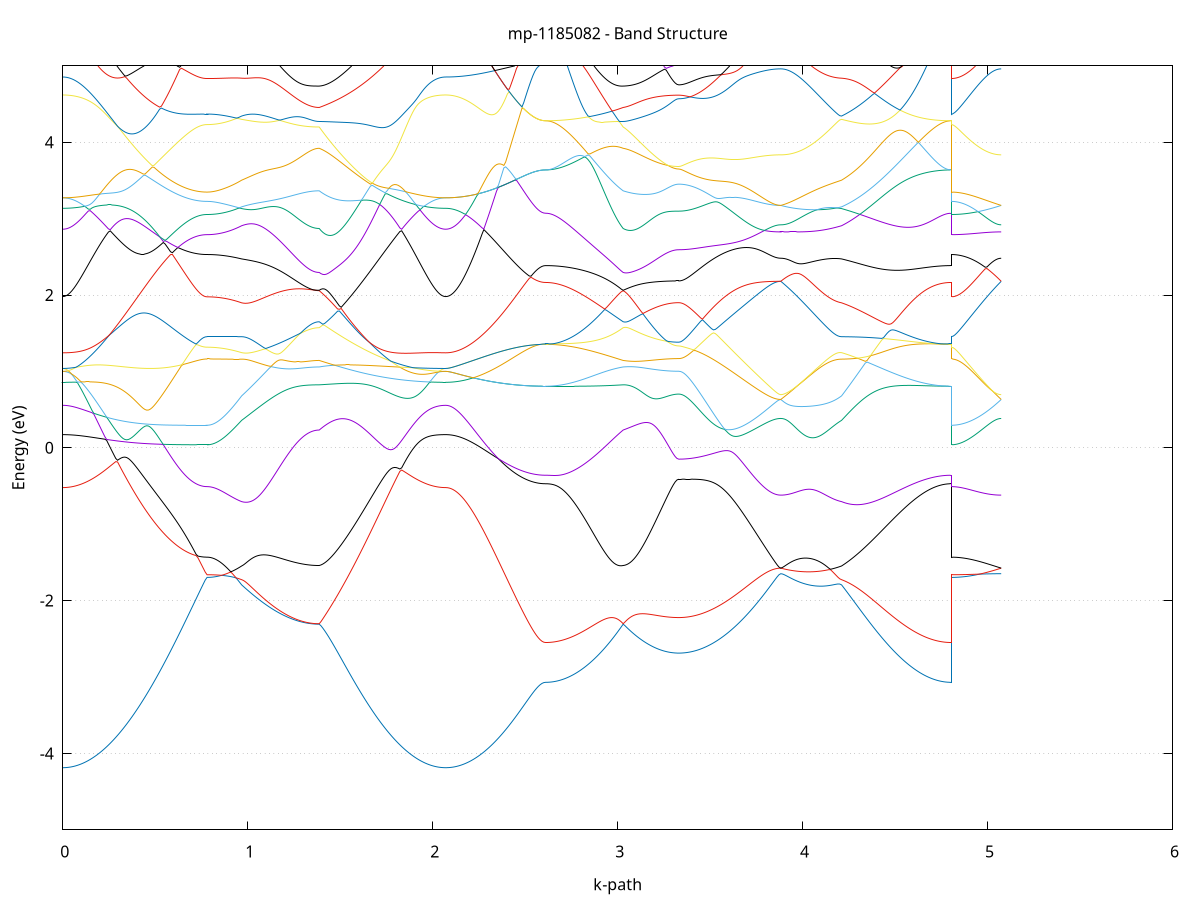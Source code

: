 set title 'mp-1185082 - Band Structure'
set xlabel 'k-path'
set ylabel 'Energy (eV)'
set grid y
set yrange [-5:5]
set terminal png size 800,600
set output 'mp-1185082_bands_gnuplot.png'
plot '-' using 1:2 with lines notitle, '-' using 1:2 with lines notitle, '-' using 1:2 with lines notitle, '-' using 1:2 with lines notitle, '-' using 1:2 with lines notitle, '-' using 1:2 with lines notitle, '-' using 1:2 with lines notitle, '-' using 1:2 with lines notitle, '-' using 1:2 with lines notitle, '-' using 1:2 with lines notitle, '-' using 1:2 with lines notitle, '-' using 1:2 with lines notitle, '-' using 1:2 with lines notitle, '-' using 1:2 with lines notitle, '-' using 1:2 with lines notitle, '-' using 1:2 with lines notitle, '-' using 1:2 with lines notitle, '-' using 1:2 with lines notitle, '-' using 1:2 with lines notitle, '-' using 1:2 with lines notitle, '-' using 1:2 with lines notitle, '-' using 1:2 with lines notitle, '-' using 1:2 with lines notitle, '-' using 1:2 with lines notitle, '-' using 1:2 with lines notitle, '-' using 1:2 with lines notitle, '-' using 1:2 with lines notitle, '-' using 1:2 with lines notitle, '-' using 1:2 with lines notitle, '-' using 1:2 with lines notitle, '-' using 1:2 with lines notitle, '-' using 1:2 with lines notitle, '-' using 1:2 with lines notitle, '-' using 1:2 with lines notitle, '-' using 1:2 with lines notitle, '-' using 1:2 with lines notitle, '-' using 1:2 with lines notitle, '-' using 1:2 with lines notitle, '-' using 1:2 with lines notitle, '-' using 1:2 with lines notitle, '-' using 1:2 with lines notitle, '-' using 1:2 with lines notitle, '-' using 1:2 with lines notitle, '-' using 1:2 with lines notitle, '-' using 1:2 with lines notitle, '-' using 1:2 with lines notitle, '-' using 1:2 with lines notitle, '-' using 1:2 with lines notitle
0.000000 -31.201707
0.009874 -31.201707
0.019749 -31.201707
0.029623 -31.201707
0.039498 -31.201707
0.049372 -31.201707
0.059247 -31.201707
0.069121 -31.201707
0.078996 -31.201707
0.088870 -31.201707
0.098744 -31.201707
0.108619 -31.201707
0.118493 -31.201707
0.128368 -31.201707
0.138242 -31.201707
0.148117 -31.201707
0.157991 -31.201707
0.167865 -31.201707
0.177740 -31.201707
0.187614 -31.201707
0.197489 -31.201707
0.207363 -31.201707
0.217238 -31.201707
0.227112 -31.201707
0.236987 -31.201707
0.246861 -31.201707
0.256735 -31.201707
0.266610 -31.201707
0.276484 -31.201707
0.286359 -31.201707
0.296233 -31.201707
0.306108 -31.201707
0.315982 -31.201707
0.325857 -31.201607
0.335731 -31.201607
0.345605 -31.201607
0.355480 -31.201607
0.365354 -31.201607
0.375229 -31.201607
0.385103 -31.201607
0.394978 -31.201607
0.404852 -31.201607
0.414726 -31.201607
0.424601 -31.201607
0.434475 -31.201607
0.444350 -31.201607
0.454224 -31.201607
0.464099 -31.201607
0.473973 -31.201607
0.483848 -31.201607
0.493722 -31.201607
0.503596 -31.201607
0.513471 -31.201607
0.523345 -31.201607
0.533220 -31.201607
0.543094 -31.201607
0.552969 -31.201607
0.562843 -31.201607
0.572718 -31.201607
0.582592 -31.201607
0.592466 -31.201607
0.602341 -31.201607
0.612215 -31.201607
0.622090 -31.201607
0.631964 -31.201607
0.641839 -31.201607
0.651713 -31.201607
0.661587 -31.201607
0.671462 -31.201607
0.681336 -31.201507
0.691211 -31.201507
0.701085 -31.201507
0.710960 -31.201507
0.720834 -31.201507
0.730709 -31.201507
0.740583 -31.201507
0.750457 -31.201507
0.760332 -31.201507
0.770206 -31.201507
0.780081 -31.201507
0.780081 -31.201507
0.789925 -31.201507
0.799769 -31.201507
0.809613 -31.201507
0.819457 -31.201507
0.829301 -31.201507
0.839145 -31.201507
0.848989 -31.201507
0.858833 -31.201507
0.868678 -31.201507
0.878522 -31.201607
0.888366 -31.201607
0.898210 -31.201607
0.908054 -31.201607
0.917898 -31.201607
0.927742 -31.201607
0.937586 -31.201607
0.947430 -31.201607
0.957274 -31.201607
0.967118 -31.201607
0.967118 -31.201607
0.977103 -31.201607
0.987087 -31.201607
0.997072 -31.201607
1.007056 -31.201607
1.017040 -31.201607
1.027025 -31.201607
1.037009 -31.201607
1.046994 -31.201607
1.056978 -31.201607
1.066962 -31.201607
1.076947 -31.201607
1.086931 -31.201607
1.096916 -31.201607
1.106900 -31.201607
1.116884 -31.201607
1.126869 -31.201607
1.136853 -31.201607
1.146838 -31.201607
1.156822 -31.201607
1.166806 -31.201607
1.176791 -31.201607
1.186775 -31.201607
1.196760 -31.201607
1.206744 -31.201607
1.216728 -31.201607
1.226713 -31.201607
1.236697 -31.201607
1.246682 -31.201607
1.256666 -31.201707
1.266650 -31.201707
1.276635 -31.201707
1.286619 -31.201707
1.296604 -31.201707
1.306588 -31.201707
1.316572 -31.201707
1.326557 -31.201707
1.336541 -31.201707
1.346526 -31.201707
1.356510 -31.201707
1.366494 -31.201707
1.376479 -31.201707
1.386463 -31.201707
1.386463 -31.201707
1.396374 -31.201707
1.406285 -31.201707
1.416196 -31.201707
1.426107 -31.201707
1.436018 -31.201707
1.445929 -31.201707
1.455840 -31.201707
1.465751 -31.201707
1.475662 -31.201707
1.485573 -31.201707
1.495484 -31.201707
1.505395 -31.201607
1.515306 -31.201607
1.525217 -31.201607
1.535128 -31.201607
1.545039 -31.201607
1.554950 -31.201607
1.564860 -31.201607
1.574771 -31.201607
1.584682 -31.201607
1.594593 -31.201607
1.604504 -31.201707
1.614415 -31.201707
1.624326 -31.201607
1.634237 -31.201707
1.644148 -31.201707
1.654059 -31.201707
1.663970 -31.201707
1.673881 -31.201707
1.683792 -31.201707
1.693703 -31.201707
1.703614 -31.201707
1.713525 -31.201707
1.723436 -31.201707
1.733347 -31.201707
1.743258 -31.201707
1.753169 -31.201707
1.763080 -31.201707
1.772991 -31.201707
1.782902 -31.201707
1.792813 -31.201707
1.802723 -31.201707
1.812634 -31.201707
1.822545 -31.201707
1.832456 -31.201707
1.842367 -31.201707
1.852278 -31.201707
1.862189 -31.201707
1.872100 -31.201707
1.882011 -31.201707
1.891922 -31.201707
1.901833 -31.201707
1.911744 -31.201707
1.921655 -31.201707
1.931566 -31.201707
1.941477 -31.201707
1.951388 -31.201707
1.961299 -31.201707
1.971210 -31.201707
1.981121 -31.201707
1.991032 -31.201707
2.000943 -31.201707
2.010854 -31.201707
2.020765 -31.201707
2.030675 -31.201707
2.040586 -31.201707
2.050497 -31.201707
2.060408 -31.201707
2.070319 -31.201707
2.070319 -31.201707
2.080141 -31.201707
2.089963 -31.201707
2.099784 -31.201707
2.109606 -31.201707
2.119428 -31.201707
2.129249 -31.201707
2.139071 -31.201707
2.148893 -31.201707
2.158715 -31.201707
2.168536 -31.201707
2.178358 -31.201707
2.188180 -31.201707
2.198001 -31.201707
2.207823 -31.201707
2.217645 -31.201707
2.227467 -31.201707
2.237288 -31.201707
2.247110 -31.201707
2.256932 -31.201707
2.266753 -31.201707
2.276575 -31.201707
2.286397 -31.201707
2.296218 -31.201707
2.306040 -31.201707
2.315862 -31.201707
2.325684 -31.201707
2.335505 -31.201707
2.345327 -31.201707
2.355149 -31.201707
2.364970 -31.201707
2.374792 -31.201707
2.384614 -31.201707
2.394435 -31.201707
2.404257 -31.201707
2.414079 -31.201707
2.423901 -31.201707
2.433722 -31.201707
2.443544 -31.201707
2.453366 -31.201707
2.463187 -31.201707
2.473009 -31.201707
2.482831 -31.201707
2.492652 -31.201707
2.502474 -31.201707
2.512296 -31.201707
2.522118 -31.201707
2.531939 -31.201707
2.541761 -31.201707
2.551583 -31.201707
2.561404 -31.201707
2.571226 -31.201707
2.581048 -31.201707
2.590869 -31.201707
2.600691 -31.201707
2.610513 -31.201707
2.610513 -31.201707
2.620497 -31.201707
2.630482 -31.201707
2.640466 -31.201707
2.650450 -31.201707
2.660435 -31.201707
2.670419 -31.201707
2.680404 -31.201707
2.690388 -31.201707
2.700372 -31.201707
2.710357 -31.201707
2.720341 -31.201707
2.730326 -31.201707
2.740310 -31.201707
2.750294 -31.201707
2.760279 -31.201707
2.770263 -31.201707
2.780248 -31.201707
2.790232 -31.201707
2.800216 -31.201707
2.810201 -31.201707
2.820185 -31.201707
2.830170 -31.201707
2.840154 -31.201707
2.850138 -31.201707
2.860123 -31.201707
2.870107 -31.201707
2.880092 -31.201707
2.890076 -31.201707
2.900060 -31.201707
2.910045 -31.201707
2.920029 -31.201707
2.930014 -31.201707
2.939998 -31.201707
2.949982 -31.201707
2.959967 -31.201707
2.969951 -31.201707
2.979936 -31.201707
2.989920 -31.201707
2.999904 -31.201707
3.009889 -31.201707
3.019873 -31.201707
3.029858 -31.201707
3.029858 -31.201707
3.039559 -31.201707
3.049260 -31.201707
3.058961 -31.201707
3.068663 -31.201707
3.078364 -31.201707
3.088065 -31.201707
3.097766 -31.201707
3.107468 -31.201707
3.117169 -31.201707
3.126870 -31.201707
3.136571 -31.201707
3.146273 -31.201707
3.155974 -31.201707
3.165675 -31.201707
3.175376 -31.201707
3.185078 -31.201707
3.194779 -31.201707
3.204480 -31.201707
3.214181 -31.201707
3.223883 -31.201707
3.233584 -31.201707
3.243285 -31.201707
3.252986 -31.201707
3.262688 -31.201707
3.272389 -31.201707
3.282090 -31.201607
3.291791 -31.201707
3.301493 -31.201707
3.311194 -31.201607
3.320895 -31.201607
3.330596 -31.201607
3.330596 -31.201707
3.340446 -31.201607
3.350296 -31.201607
3.360146 -31.201607
3.369996 -31.201607
3.379846 -31.201607
3.389696 -31.201607
3.399546 -31.201607
3.409396 -31.201607
3.419246 -31.201607
3.429096 -31.201607
3.438946 -31.201607
3.448796 -31.201607
3.458646 -31.201607
3.468496 -31.201607
3.478346 -31.201607
3.488196 -31.201607
3.498046 -31.201607
3.507896 -31.201607
3.517746 -31.201607
3.527596 -31.201607
3.537447 -31.201607
3.547297 -31.201607
3.557147 -31.201607
3.566997 -31.201607
3.576847 -31.201607
3.586697 -31.201607
3.596547 -31.201607
3.606397 -31.201607
3.616247 -31.201607
3.626097 -31.201607
3.635947 -31.201607
3.645797 -31.201607
3.655647 -31.201607
3.665497 -31.201607
3.675347 -31.201607
3.685197 -31.201607
3.695047 -31.201607
3.704897 -31.201607
3.714747 -31.201607
3.724597 -31.201607
3.734447 -31.201607
3.744297 -31.201607
3.754147 -31.201607
3.763997 -31.201607
3.773847 -31.201607
3.783697 -31.201507
3.793547 -31.201507
3.803397 -31.201507
3.813247 -31.201507
3.823097 -31.201507
3.832947 -31.201507
3.842797 -31.201507
3.852647 -31.201507
3.862497 -31.201507
3.872347 -31.201507
3.882197 -31.201507
3.882197 -31.201507
3.892152 -31.201507
3.902108 -31.201507
3.912064 -31.201507
3.922019 -31.201507
3.931975 -31.201507
3.941930 -31.201507
3.951886 -31.201507
3.961842 -31.201507
3.971797 -31.201507
3.981753 -31.201507
3.991708 -31.201507
4.001664 -31.201507
4.011620 -31.201507
4.021575 -31.201507
4.031531 -31.201507
4.041487 -31.201507
4.051442 -31.201507
4.061398 -31.201607
4.071353 -31.201607
4.081309 -31.201607
4.091265 -31.201607
4.101220 -31.201607
4.111176 -31.201607
4.121131 -31.201607
4.131087 -31.201607
4.141043 -31.201607
4.150998 -31.201607
4.160954 -31.201607
4.170909 -31.201607
4.180865 -31.201607
4.190821 -31.201607
4.200776 -31.201607
4.210732 -31.201607
4.210732 -31.201607
4.220616 -31.201607
4.230500 -31.201607
4.240384 -31.201607
4.250268 -31.201607
4.260152 -31.201607
4.270036 -31.201607
4.279920 -31.201607
4.289804 -31.201607
4.299688 -31.201607
4.309572 -31.201607
4.319457 -31.201607
4.329341 -31.201607
4.339225 -31.201607
4.349109 -31.201607
4.358993 -31.201607
4.368877 -31.201607
4.378761 -31.201607
4.388645 -31.201607
4.398529 -31.201607
4.408413 -31.201607
4.418297 -31.201607
4.428181 -31.201707
4.438065 -31.201707
4.447949 -31.201707
4.457833 -31.201707
4.467717 -31.201707
4.477601 -31.201707
4.487485 -31.201707
4.497369 -31.201707
4.507253 -31.201707
4.517138 -31.201707
4.527022 -31.201707
4.536906 -31.201707
4.546790 -31.201707
4.556674 -31.201707
4.566558 -31.201707
4.576442 -31.201707
4.586326 -31.201707
4.596210 -31.201707
4.606094 -31.201707
4.615978 -31.201707
4.625862 -31.201707
4.635746 -31.201707
4.645630 -31.201707
4.655514 -31.201707
4.665398 -31.201707
4.675282 -31.201707
4.685166 -31.201707
4.695050 -31.201707
4.704934 -31.201707
4.714819 -31.201707
4.724703 -31.201707
4.734587 -31.201707
4.744471 -31.201707
4.754355 -31.201707
4.764239 -31.201707
4.774123 -31.201707
4.784007 -31.201707
4.793891 -31.201707
4.803775 -31.201707
4.803775 -31.201507
4.813421 -31.201507
4.823068 -31.201507
4.832714 -31.201507
4.842360 -31.201507
4.852007 -31.201507
4.861653 -31.201507
4.871299 -31.201507
4.880945 -31.201507
4.890592 -31.201507
4.900238 -31.201507
4.909884 -31.201507
4.919531 -31.201507
4.929177 -31.201507
4.938823 -31.201507
4.948470 -31.201507
4.958116 -31.201507
4.967762 -31.201507
4.977409 -31.201507
4.987055 -31.201507
4.996701 -31.201507
5.006348 -31.201507
5.015994 -31.201507
5.025640 -31.201507
5.035287 -31.201507
5.044933 -31.201507
5.054579 -31.201507
5.064225 -31.201507
5.073872 -31.201507
e
0.000000 -23.647807
0.009874 -23.647707
0.019749 -23.647707
0.029623 -23.647707
0.039498 -23.647707
0.049372 -23.647607
0.059247 -23.647607
0.069121 -23.647507
0.078996 -23.647507
0.088870 -23.647407
0.098744 -23.647307
0.108619 -23.647307
0.118493 -23.647207
0.128368 -23.647107
0.138242 -23.647007
0.148117 -23.646907
0.157991 -23.646807
0.167865 -23.646707
0.177740 -23.646507
0.187614 -23.646407
0.197489 -23.646307
0.207363 -23.646207
0.217238 -23.646107
0.227112 -23.646007
0.236987 -23.645907
0.246861 -23.645807
0.256735 -23.645707
0.266610 -23.645607
0.276484 -23.645507
0.286359 -23.645407
0.296233 -23.645307
0.306108 -23.645207
0.315982 -23.645207
0.325857 -23.645107
0.335731 -23.645107
0.345605 -23.645007
0.355480 -23.645007
0.365354 -23.645007
0.375229 -23.645007
0.385103 -23.645007
0.394978 -23.645007
0.404852 -23.645107
0.414726 -23.645607
0.424601 -23.646107
0.434475 -23.646607
0.444350 -23.647107
0.454224 -23.647607
0.464099 -23.648007
0.473973 -23.648507
0.483848 -23.648907
0.493722 -23.649407
0.503596 -23.649807
0.513471 -23.650207
0.523345 -23.650607
0.533220 -23.651007
0.543094 -23.651307
0.552969 -23.651707
0.562843 -23.652107
0.572718 -23.652407
0.582592 -23.652707
0.592466 -23.653007
0.602341 -23.653307
0.612215 -23.653607
0.622090 -23.653807
0.631964 -23.654107
0.641839 -23.654307
0.651713 -23.654507
0.661587 -23.654807
0.671462 -23.654907
0.681336 -23.655107
0.691211 -23.655307
0.701085 -23.655407
0.710960 -23.655507
0.720834 -23.655607
0.730709 -23.655707
0.740583 -23.655807
0.750457 -23.655907
0.760332 -23.655907
0.770206 -23.655907
0.780081 -23.655907
0.780081 -23.655907
0.789925 -23.655907
0.799769 -23.655907
0.809613 -23.655907
0.819457 -23.655907
0.829301 -23.655907
0.839145 -23.655907
0.848989 -23.655907
0.858833 -23.655807
0.868678 -23.655807
0.878522 -23.655807
0.888366 -23.655707
0.898210 -23.655707
0.908054 -23.655707
0.917898 -23.655607
0.927742 -23.655607
0.937586 -23.655507
0.947430 -23.655507
0.957274 -23.655407
0.967118 -23.655307
0.967118 -23.655307
0.977103 -23.655307
0.987087 -23.655207
0.997072 -23.655107
1.007056 -23.655107
1.017040 -23.654907
1.027025 -23.654807
1.037009 -23.654707
1.046994 -23.654607
1.056978 -23.654407
1.066962 -23.654207
1.076947 -23.654107
1.086931 -23.653907
1.096916 -23.653707
1.106900 -23.653407
1.116884 -23.653207
1.126869 -23.653007
1.136853 -23.652707
1.146838 -23.652407
1.156822 -23.652107
1.166806 -23.651907
1.176791 -23.651607
1.186775 -23.651207
1.196760 -23.650907
1.206744 -23.650607
1.216728 -23.650307
1.226713 -23.649907
1.236697 -23.649607
1.246682 -23.649307
1.256666 -23.648907
1.266650 -23.648607
1.276635 -23.648207
1.286619 -23.647907
1.296604 -23.647607
1.306588 -23.647307
1.316572 -23.647007
1.326557 -23.646707
1.336541 -23.646507
1.346526 -23.646307
1.356510 -23.646107
1.366494 -23.646007
1.376479 -23.645907
1.386463 -23.645907
1.386463 -23.645907
1.396374 -23.645807
1.406285 -23.645807
1.416196 -23.645807
1.426107 -23.645707
1.436018 -23.645707
1.445929 -23.645607
1.455840 -23.645607
1.465751 -23.645507
1.475662 -23.645407
1.485573 -23.645307
1.495484 -23.645207
1.505395 -23.645107
1.515306 -23.645007
1.525217 -23.644907
1.535128 -23.644707
1.545039 -23.644607
1.554950 -23.644407
1.564860 -23.644207
1.574771 -23.644007
1.584682 -23.643807
1.594593 -23.643607
1.604504 -23.643307
1.614415 -23.643107
1.624326 -23.642807
1.634237 -23.642607
1.644148 -23.642307
1.654059 -23.642007
1.663970 -23.641707
1.673881 -23.641407
1.683792 -23.641107
1.693703 -23.640707
1.703614 -23.640407
1.713525 -23.640007
1.723436 -23.640407
1.733347 -23.640907
1.743258 -23.641307
1.753169 -23.641807
1.763080 -23.642207
1.772991 -23.642607
1.782902 -23.643007
1.792813 -23.643407
1.802723 -23.643707
1.812634 -23.644107
1.822545 -23.644407
1.832456 -23.644707
1.842367 -23.645007
1.852278 -23.645207
1.862189 -23.645507
1.872100 -23.645707
1.882011 -23.645907
1.891922 -23.646107
1.901833 -23.646307
1.911744 -23.646507
1.921655 -23.646707
1.931566 -23.646807
1.941477 -23.647007
1.951388 -23.647107
1.961299 -23.647207
1.971210 -23.647307
1.981121 -23.647407
1.991032 -23.647507
2.000943 -23.647507
2.010854 -23.647607
2.020765 -23.647607
2.030675 -23.647707
2.040586 -23.647707
2.050497 -23.647707
2.060408 -23.647707
2.070319 -23.647807
2.070319 -23.647807
2.080141 -23.647707
2.089963 -23.647707
2.099784 -23.647607
2.109606 -23.647507
2.119428 -23.647307
2.129249 -23.647107
2.139071 -23.646907
2.148893 -23.646607
2.158715 -23.646307
2.168536 -23.645907
2.178358 -23.645607
2.188180 -23.645207
2.198001 -23.644707
2.207823 -23.644207
2.217645 -23.643707
2.227467 -23.643207
2.237288 -23.642607
2.247110 -23.642007
2.256932 -23.641407
2.266753 -23.640707
2.276575 -23.640007
2.286397 -23.639307
2.296218 -23.638507
2.306040 -23.638807
2.315862 -23.639307
2.325684 -23.639807
2.335505 -23.640307
2.345327 -23.640807
2.355149 -23.641207
2.364970 -23.641707
2.374792 -23.642107
2.384614 -23.642507
2.394435 -23.642907
2.404257 -23.643307
2.414079 -23.643707
2.423901 -23.644007
2.433722 -23.644307
2.443544 -23.644707
2.453366 -23.645007
2.463187 -23.645307
2.473009 -23.645507
2.482831 -23.645807
2.492652 -23.646007
2.502474 -23.646207
2.512296 -23.646407
2.522118 -23.646607
2.531939 -23.646807
2.541761 -23.646907
2.551583 -23.647007
2.561404 -23.647107
2.571226 -23.647207
2.581048 -23.647307
2.590869 -23.647307
2.600691 -23.647407
2.610513 -23.647407
2.610513 -23.647407
2.620497 -23.647407
2.630482 -23.647407
2.640466 -23.647307
2.650450 -23.647307
2.660435 -23.647307
2.670419 -23.647307
2.680404 -23.647207
2.690388 -23.647207
2.700372 -23.647107
2.710357 -23.647007
2.720341 -23.647007
2.730326 -23.646907
2.740310 -23.646807
2.750294 -23.646807
2.760279 -23.646707
2.770263 -23.646607
2.780248 -23.646607
2.790232 -23.646507
2.800216 -23.646407
2.810201 -23.646407
2.820185 -23.646307
2.830170 -23.646207
2.840154 -23.646207
2.850138 -23.646207
2.860123 -23.646107
2.870107 -23.646107
2.880092 -23.646007
2.890076 -23.646007
2.900060 -23.646007
2.910045 -23.646007
2.920029 -23.646007
2.930014 -23.646007
2.939998 -23.645907
2.949982 -23.645907
2.959967 -23.645907
2.969951 -23.645907
2.979936 -23.645907
2.989920 -23.645907
2.999904 -23.645907
3.009889 -23.645907
3.019873 -23.645907
3.029858 -23.645907
3.029858 -23.645907
3.039559 -23.645907
3.049260 -23.645907
3.058961 -23.645907
3.068663 -23.645907
3.078364 -23.645907
3.088065 -23.645907
3.097766 -23.646007
3.107468 -23.646007
3.117169 -23.646107
3.126870 -23.646207
3.136571 -23.646307
3.146273 -23.646307
3.155974 -23.646407
3.165675 -23.646507
3.175376 -23.646607
3.185078 -23.646807
3.194779 -23.646907
3.204480 -23.647007
3.214181 -23.647107
3.223883 -23.647207
3.233584 -23.647307
3.243285 -23.647407
3.252986 -23.647507
3.262688 -23.647607
3.272389 -23.647607
3.282090 -23.647707
3.291791 -23.647807
3.301493 -23.647807
3.311194 -23.647807
3.320895 -23.647907
3.330596 -23.647907
3.330596 -23.647907
3.340446 -23.647907
3.350296 -23.647907
3.360146 -23.647807
3.369996 -23.647807
3.379846 -23.647807
3.389696 -23.647807
3.399546 -23.647807
3.409396 -23.647807
3.419246 -23.647707
3.429096 -23.647707
3.438946 -23.647707
3.448796 -23.647607
3.458646 -23.647607
3.468496 -23.647607
3.478346 -23.647507
3.488196 -23.647507
3.498046 -23.647507
3.507896 -23.647407
3.517746 -23.647407
3.527596 -23.647307
3.537447 -23.647307
3.547297 -23.647207
3.557147 -23.647207
3.566997 -23.647107
3.576847 -23.647107
3.586697 -23.647007
3.596547 -23.647007
3.606397 -23.646907
3.616247 -23.646907
3.626097 -23.646907
3.635947 -23.646807
3.645797 -23.646807
3.655647 -23.646707
3.665497 -23.646707
3.675347 -23.646707
3.685197 -23.646707
3.695047 -23.646607
3.704897 -23.646607
3.714747 -23.646607
3.724597 -23.646607
3.734447 -23.646707
3.744297 -23.646707
3.754147 -23.646807
3.763997 -23.646807
3.773847 -23.646907
3.783697 -23.647007
3.793547 -23.647107
3.803397 -23.647207
3.813247 -23.647407
3.823097 -23.647507
3.832947 -23.647607
3.842797 -23.647707
3.852647 -23.647707
3.862497 -23.647807
3.872347 -23.647807
3.882197 -23.647807
3.882197 -23.647807
3.892152 -23.647807
3.902108 -23.647807
3.912064 -23.647807
3.922019 -23.647907
3.931975 -23.648107
3.941930 -23.648507
3.951886 -23.649007
3.961842 -23.649507
3.971797 -23.650007
3.981753 -23.650407
3.991708 -23.650907
4.001664 -23.651307
4.011620 -23.651707
4.021575 -23.652107
4.031531 -23.652507
4.041487 -23.652807
4.051442 -23.653207
4.061398 -23.653507
4.071353 -23.653807
4.081309 -23.654007
4.091265 -23.654207
4.101220 -23.654507
4.111176 -23.654707
4.121131 -23.654807
4.131087 -23.655007
4.141043 -23.655107
4.150998 -23.655207
4.160954 -23.655307
4.170909 -23.655307
4.180865 -23.655407
4.190821 -23.655407
4.200776 -23.655407
4.210732 -23.655307
4.210732 -23.655307
4.220616 -23.655307
4.230500 -23.655207
4.240384 -23.655107
4.250268 -23.655007
4.260152 -23.654907
4.270036 -23.654907
4.279920 -23.654807
4.289804 -23.654707
4.299688 -23.654607
4.309572 -23.654407
4.319457 -23.654307
4.329341 -23.654207
4.339225 -23.654107
4.349109 -23.653907
4.358993 -23.653807
4.368877 -23.653707
4.378761 -23.653507
4.388645 -23.653407
4.398529 -23.653207
4.408413 -23.653107
4.418297 -23.652907
4.428181 -23.652707
4.438065 -23.652607
4.447949 -23.652407
4.457833 -23.652207
4.467717 -23.652007
4.477601 -23.651907
4.487485 -23.651707
4.497369 -23.651507
4.507253 -23.651307
4.517138 -23.651107
4.527022 -23.650907
4.536906 -23.650807
4.546790 -23.650607
4.556674 -23.650407
4.566558 -23.650207
4.576442 -23.650007
4.586326 -23.649807
4.596210 -23.649607
4.606094 -23.649507
4.615978 -23.649307
4.625862 -23.649107
4.635746 -23.648907
4.645630 -23.648807
4.655514 -23.648607
4.665398 -23.648507
4.675282 -23.648307
4.685166 -23.648207
4.695050 -23.648107
4.704934 -23.648007
4.714819 -23.647907
4.724703 -23.647807
4.734587 -23.647707
4.744471 -23.647607
4.754355 -23.647507
4.764239 -23.647507
4.774123 -23.647407
4.784007 -23.647407
4.793891 -23.647407
4.803775 -23.647407
4.803775 -23.655907
4.813421 -23.655907
4.823068 -23.655907
4.832714 -23.655807
4.842360 -23.655707
4.852007 -23.655607
4.861653 -23.655407
4.871299 -23.655207
4.880945 -23.655007
4.890592 -23.654707
4.900238 -23.654407
4.909884 -23.654107
4.919531 -23.653807
4.929177 -23.653407
4.938823 -23.653007
4.948470 -23.652607
4.958116 -23.652107
4.967762 -23.651707
4.977409 -23.651207
4.987055 -23.650607
4.996701 -23.650107
5.006348 -23.649507
5.015994 -23.648907
5.025640 -23.648307
5.035287 -23.647907
5.044933 -23.647807
5.054579 -23.647807
5.064225 -23.647807
5.073872 -23.647807
e
0.000000 -23.628207
0.009874 -23.628207
0.019749 -23.628307
0.029623 -23.628407
0.039498 -23.628507
0.049372 -23.628607
0.059247 -23.628807
0.069121 -23.629007
0.078996 -23.629307
0.088870 -23.629607
0.098744 -23.629907
0.108619 -23.630207
0.118493 -23.630507
0.128368 -23.630907
0.138242 -23.631307
0.148117 -23.631707
0.157991 -23.632207
0.167865 -23.632607
0.177740 -23.633107
0.187614 -23.633607
0.197489 -23.634007
0.207363 -23.634507
0.217238 -23.635007
0.227112 -23.635607
0.236987 -23.636107
0.246861 -23.636607
0.256735 -23.637107
0.266610 -23.637707
0.276484 -23.638207
0.286359 -23.638807
0.296233 -23.639307
0.306108 -23.639807
0.315982 -23.640407
0.325857 -23.640907
0.335731 -23.641507
0.345605 -23.642007
0.355480 -23.642507
0.365354 -23.643107
0.375229 -23.643607
0.385103 -23.644107
0.394978 -23.644607
0.404852 -23.645007
0.414726 -23.645107
0.424601 -23.645107
0.434475 -23.645207
0.444350 -23.645207
0.454224 -23.645307
0.464099 -23.645407
0.473973 -23.645507
0.483848 -23.645607
0.493722 -23.645707
0.503596 -23.645807
0.513471 -23.645907
0.523345 -23.646007
0.533220 -23.646107
0.543094 -23.646207
0.552969 -23.646307
0.562843 -23.646407
0.572718 -23.646507
0.582592 -23.646607
0.592466 -23.646707
0.602341 -23.646907
0.612215 -23.647007
0.622090 -23.647107
0.631964 -23.647207
0.641839 -23.647307
0.651713 -23.647407
0.661587 -23.647407
0.671462 -23.647507
0.681336 -23.647607
0.691211 -23.647707
0.701085 -23.647707
0.710960 -23.647807
0.720834 -23.647807
0.730709 -23.647907
0.740583 -23.647907
0.750457 -23.647907
0.760332 -23.647907
0.770206 -23.648007
0.780081 -23.648007
0.780081 -23.648007
0.789925 -23.647907
0.799769 -23.647807
0.809613 -23.647707
0.819457 -23.647507
0.829301 -23.647207
0.839145 -23.646907
0.848989 -23.646507
0.858833 -23.646107
0.868678 -23.645607
0.878522 -23.645107
0.888366 -23.644507
0.898210 -23.643807
0.908054 -23.643107
0.917898 -23.642407
0.927742 -23.641607
0.937586 -23.640707
0.947430 -23.639807
0.957274 -23.638907
0.967118 -23.637907
0.967118 -23.637907
0.977103 -23.637207
0.987087 -23.636407
0.997072 -23.635707
1.007056 -23.634907
1.017040 -23.634107
1.027025 -23.633307
1.037009 -23.632407
1.046994 -23.631607
1.056978 -23.630807
1.066962 -23.629907
1.076947 -23.629107
1.086931 -23.629307
1.096916 -23.629507
1.106900 -23.629807
1.116884 -23.630107
1.126869 -23.630407
1.136853 -23.630707
1.146838 -23.630907
1.156822 -23.631207
1.166806 -23.631507
1.176791 -23.631907
1.186775 -23.632207
1.196760 -23.632507
1.206744 -23.632807
1.216728 -23.633107
1.226713 -23.633507
1.236697 -23.633807
1.246682 -23.634107
1.256666 -23.634407
1.266650 -23.634807
1.276635 -23.635107
1.286619 -23.635407
1.296604 -23.635707
1.306588 -23.636007
1.316572 -23.636307
1.326557 -23.636507
1.336541 -23.636807
1.346526 -23.637007
1.356510 -23.637107
1.366494 -23.637207
1.376479 -23.637307
1.386463 -23.637307
1.386463 -23.637307
1.396374 -23.637007
1.406285 -23.636707
1.416196 -23.636407
1.426107 -23.636107
1.436018 -23.635807
1.445929 -23.635507
1.455840 -23.635207
1.465751 -23.635007
1.475662 -23.634707
1.485573 -23.634407
1.495484 -23.634207
1.505395 -23.633907
1.515306 -23.633707
1.525217 -23.633407
1.535128 -23.633207
1.545039 -23.633007
1.554950 -23.632707
1.564860 -23.632507
1.574771 -23.632307
1.584682 -23.632107
1.594593 -23.632507
1.604504 -23.633207
1.614415 -23.633907
1.624326 -23.634607
1.634237 -23.635207
1.644148 -23.635907
1.654059 -23.636507
1.663970 -23.637107
1.673881 -23.637707
1.683792 -23.638307
1.693703 -23.638807
1.703614 -23.639407
1.713525 -23.639907
1.723436 -23.639607
1.733347 -23.639307
1.743258 -23.638907
1.753169 -23.638507
1.763080 -23.638107
1.772991 -23.637707
1.782902 -23.637307
1.792813 -23.636907
1.802723 -23.636407
1.812634 -23.636007
1.822545 -23.635607
1.832456 -23.635207
1.842367 -23.634707
1.852278 -23.634307
1.862189 -23.633907
1.872100 -23.633507
1.882011 -23.633007
1.891922 -23.632607
1.901833 -23.632207
1.911744 -23.631807
1.921655 -23.631407
1.931566 -23.631107
1.941477 -23.630707
1.951388 -23.630407
1.961299 -23.630107
1.971210 -23.629807
1.981121 -23.629507
1.991032 -23.629207
2.000943 -23.629007
2.010854 -23.628807
2.020765 -23.628607
2.030675 -23.628507
2.040586 -23.628307
2.050497 -23.628307
2.060408 -23.628207
2.070319 -23.628207
2.070319 -23.628207
2.080141 -23.628207
2.089963 -23.628307
2.099784 -23.628507
2.109606 -23.628807
2.119428 -23.629107
2.129249 -23.629507
2.139071 -23.629907
2.148893 -23.630307
2.158715 -23.630807
2.168536 -23.631307
2.178358 -23.631807
2.188180 -23.632307
2.198001 -23.632907
2.207823 -23.633407
2.217645 -23.634007
2.227467 -23.634507
2.237288 -23.635107
2.247110 -23.635607
2.256932 -23.636207
2.266753 -23.636707
2.276575 -23.637307
2.286397 -23.637807
2.296218 -23.638307
2.306040 -23.638807
2.315862 -23.639307
2.325684 -23.639807
2.335505 -23.640307
2.345327 -23.640807
2.355149 -23.641207
2.364970 -23.641707
2.374792 -23.642107
2.384614 -23.642507
2.394435 -23.642907
2.404257 -23.643307
2.414079 -23.643707
2.423901 -23.644007
2.433722 -23.644307
2.443544 -23.644707
2.453366 -23.645007
2.463187 -23.645307
2.473009 -23.645507
2.482831 -23.645807
2.492652 -23.646007
2.502474 -23.646207
2.512296 -23.646407
2.522118 -23.646607
2.531939 -23.646807
2.541761 -23.646907
2.551583 -23.647007
2.561404 -23.647107
2.571226 -23.647207
2.581048 -23.647307
2.590869 -23.647307
2.600691 -23.647407
2.610513 -23.647407
2.610513 -23.647407
2.620497 -23.647407
2.630482 -23.647407
2.640466 -23.647307
2.650450 -23.647307
2.660435 -23.647207
2.670419 -23.647107
2.680404 -23.647007
2.690388 -23.646907
2.700372 -23.646707
2.710357 -23.646607
2.720341 -23.646407
2.730326 -23.646307
2.740310 -23.646107
2.750294 -23.645907
2.760279 -23.645707
2.770263 -23.645407
2.780248 -23.645207
2.790232 -23.644907
2.800216 -23.644707
2.810201 -23.644407
2.820185 -23.644107
2.830170 -23.643907
2.840154 -23.643607
2.850138 -23.643307
2.860123 -23.643007
2.870107 -23.642607
2.880092 -23.642307
2.890076 -23.642007
2.900060 -23.641707
2.910045 -23.641307
2.920029 -23.641007
2.930014 -23.640707
2.939998 -23.640307
2.949982 -23.640007
2.959967 -23.639707
2.969951 -23.639307
2.979936 -23.639007
2.989920 -23.638707
2.999904 -23.638307
3.009889 -23.638007
3.019873 -23.637707
3.029858 -23.637307
3.029858 -23.637307
3.039559 -23.637207
3.049260 -23.637107
3.058961 -23.636907
3.068663 -23.636807
3.078364 -23.636607
3.088065 -23.636407
3.097766 -23.636307
3.107468 -23.636107
3.117169 -23.635907
3.126870 -23.635807
3.136571 -23.635607
3.146273 -23.635407
3.155974 -23.635307
3.165675 -23.635107
3.175376 -23.635007
3.185078 -23.634807
3.194779 -23.634707
3.204480 -23.634507
3.214181 -23.634407
3.223883 -23.634307
3.233584 -23.634207
3.243285 -23.634107
3.252986 -23.634007
3.262688 -23.633907
3.272389 -23.633807
3.282090 -23.633707
3.291791 -23.633707
3.301493 -23.633607
3.311194 -23.633607
3.320895 -23.633607
3.330596 -23.633607
3.330596 -23.633607
3.340446 -23.633607
3.350296 -23.633607
3.360146 -23.633707
3.369996 -23.633807
3.379846 -23.634007
3.389696 -23.634107
3.399546 -23.634307
3.409396 -23.634607
3.419246 -23.634807
3.429096 -23.635107
3.438946 -23.635407
3.448796 -23.635707
3.458646 -23.636007
3.468496 -23.636307
3.478346 -23.636607
3.488196 -23.637007
3.498046 -23.637307
3.507896 -23.637707
3.517746 -23.638007
3.527596 -23.638407
3.537447 -23.638707
3.547297 -23.639107
3.557147 -23.639407
3.566997 -23.639807
3.576847 -23.640107
3.586697 -23.640407
3.596547 -23.640707
3.606397 -23.641007
3.616247 -23.641307
3.626097 -23.641607
3.635947 -23.641907
3.645797 -23.642107
3.655647 -23.642407
3.665497 -23.642607
3.675347 -23.642807
3.685197 -23.643007
3.695047 -23.643207
3.704897 -23.643407
3.714747 -23.643607
3.724597 -23.643807
3.734447 -23.643907
3.744297 -23.644007
3.754147 -23.644207
3.763997 -23.644307
3.773847 -23.644407
3.783697 -23.644407
3.793547 -23.644507
3.803397 -23.644607
3.813247 -23.644707
3.823097 -23.644707
3.832947 -23.644707
3.842797 -23.644807
3.852647 -23.644807
3.862497 -23.644807
3.872347 -23.644807
3.882197 -23.644807
3.882197 -23.644807
3.892152 -23.645407
3.902108 -23.646007
3.912064 -23.646607
3.922019 -23.647107
3.931975 -23.647407
3.941930 -23.647407
3.951886 -23.647407
3.961842 -23.647307
3.971797 -23.647207
3.981753 -23.647007
3.991708 -23.646907
4.001664 -23.646707
4.011620 -23.646507
4.021575 -23.646207
4.031531 -23.646007
4.041487 -23.645707
4.051442 -23.645407
4.061398 -23.645107
4.071353 -23.644807
4.081309 -23.644407
4.091265 -23.644007
4.101220 -23.643607
4.111176 -23.643207
4.121131 -23.642707
4.131087 -23.642207
4.141043 -23.641807
4.150998 -23.641207
4.160954 -23.640707
4.170909 -23.640207
4.180865 -23.639607
4.190821 -23.639107
4.200776 -23.638507
4.210732 -23.637907
4.210732 -23.637907
4.220616 -23.636907
4.230500 -23.635807
4.240384 -23.634707
4.250268 -23.633607
4.260152 -23.632407
4.270036 -23.631207
4.279920 -23.630007
4.289804 -23.628807
4.299688 -23.628407
4.309572 -23.628707
4.319457 -23.628907
4.329341 -23.629207
4.339225 -23.629407
4.349109 -23.629707
4.358993 -23.630007
4.368877 -23.630307
4.378761 -23.630607
4.388645 -23.630907
4.398529 -23.631307
4.408413 -23.631707
4.418297 -23.632007
4.428181 -23.632407
4.438065 -23.632807
4.447949 -23.633307
4.457833 -23.633707
4.467717 -23.634207
4.477601 -23.634607
4.487485 -23.635107
4.497369 -23.635607
4.507253 -23.636107
4.517138 -23.636607
4.527022 -23.637107
4.536906 -23.637607
4.546790 -23.638107
4.556674 -23.638707
4.566558 -23.639207
4.576442 -23.639707
4.586326 -23.640307
4.596210 -23.640807
4.606094 -23.641307
4.615978 -23.641807
4.625862 -23.642307
4.635746 -23.642807
4.645630 -23.643307
4.655514 -23.643707
4.665398 -23.644207
4.675282 -23.644607
4.685166 -23.645007
4.695050 -23.645307
4.704934 -23.645707
4.714819 -23.646007
4.724703 -23.646307
4.734587 -23.646507
4.744471 -23.646807
4.754355 -23.646907
4.764239 -23.647107
4.774123 -23.647207
4.784007 -23.647307
4.793891 -23.647407
4.803775 -23.647407
4.803775 -23.648007
4.813421 -23.648007
4.823068 -23.648007
4.832714 -23.648007
4.842360 -23.648007
4.852007 -23.648007
4.861653 -23.648007
4.871299 -23.647907
4.880945 -23.647907
4.890592 -23.647907
4.900238 -23.647907
4.909884 -23.647907
4.919531 -23.647907
4.929177 -23.647907
4.938823 -23.647907
4.948470 -23.647907
4.958116 -23.647907
4.967762 -23.647907
4.977409 -23.647907
4.987055 -23.647907
4.996701 -23.647907
5.006348 -23.647907
5.015994 -23.647907
5.025640 -23.647907
5.035287 -23.647607
5.044933 -23.647007
5.054579 -23.646307
5.064225 -23.645607
5.073872 -23.644807
e
0.000000 -23.628207
0.009874 -23.628207
0.019749 -23.628207
0.029623 -23.628207
0.039498 -23.628207
0.049372 -23.628207
0.059247 -23.628207
0.069121 -23.628207
0.078996 -23.628207
0.088870 -23.628207
0.098744 -23.628207
0.108619 -23.628207
0.118493 -23.628207
0.128368 -23.628207
0.138242 -23.628207
0.148117 -23.628207
0.157991 -23.628207
0.167865 -23.628207
0.177740 -23.628207
0.187614 -23.628207
0.197489 -23.628207
0.207363 -23.628307
0.217238 -23.628307
0.227112 -23.628307
0.236987 -23.628307
0.246861 -23.628307
0.256735 -23.628307
0.266610 -23.628307
0.276484 -23.628307
0.286359 -23.628307
0.296233 -23.628307
0.306108 -23.628307
0.315982 -23.628307
0.325857 -23.628307
0.335731 -23.628407
0.345605 -23.628407
0.355480 -23.628407
0.365354 -23.628407
0.375229 -23.628407
0.385103 -23.628407
0.394978 -23.628407
0.404852 -23.628407
0.414726 -23.628407
0.424601 -23.628407
0.434475 -23.628407
0.444350 -23.628407
0.454224 -23.628407
0.464099 -23.628407
0.473973 -23.628407
0.483848 -23.628407
0.493722 -23.628407
0.503596 -23.628407
0.513471 -23.628407
0.523345 -23.628407
0.533220 -23.628407
0.543094 -23.628307
0.552969 -23.628307
0.562843 -23.628307
0.572718 -23.628207
0.582592 -23.628207
0.592466 -23.628107
0.602341 -23.628107
0.612215 -23.628007
0.622090 -23.628007
0.631964 -23.627907
0.641839 -23.627807
0.651713 -23.627707
0.661587 -23.627607
0.671462 -23.627507
0.681336 -23.627307
0.691211 -23.627207
0.701085 -23.627007
0.710960 -23.626807
0.720834 -23.626707
0.730709 -23.626507
0.740583 -23.626307
0.750457 -23.626107
0.760332 -23.625907
0.770206 -23.625807
0.780081 -23.625807
0.780081 -23.625807
0.789925 -23.625807
0.799769 -23.625807
0.809613 -23.625807
0.819457 -23.625807
0.829301 -23.625907
0.839145 -23.625907
0.848989 -23.625907
0.858833 -23.626007
0.868678 -23.626007
0.878522 -23.626107
0.888366 -23.626207
0.898210 -23.626207
0.908054 -23.626307
0.917898 -23.626407
0.927742 -23.626507
0.937586 -23.626607
0.947430 -23.626707
0.957274 -23.626807
0.967118 -23.626907
0.967118 -23.626907
0.977103 -23.627007
0.987087 -23.627107
0.997072 -23.627307
1.007056 -23.627507
1.017040 -23.627707
1.027025 -23.627907
1.037009 -23.628107
1.046994 -23.628307
1.056978 -23.628507
1.066962 -23.628807
1.076947 -23.629007
1.086931 -23.628207
1.096916 -23.627407
1.106900 -23.626507
1.116884 -23.625707
1.126869 -23.624907
1.136853 -23.624107
1.146838 -23.623307
1.156822 -23.622507
1.166806 -23.621807
1.176791 -23.621107
1.186775 -23.620507
1.196760 -23.619907
1.206744 -23.619307
1.216728 -23.618807
1.226713 -23.618307
1.236697 -23.617807
1.246682 -23.617407
1.256666 -23.617107
1.266650 -23.616707
1.276635 -23.616407
1.286619 -23.616207
1.296604 -23.616007
1.306588 -23.615807
1.316572 -23.615607
1.326557 -23.615507
1.336541 -23.615407
1.346526 -23.615307
1.356510 -23.615207
1.366494 -23.615207
1.376479 -23.615107
1.386463 -23.615107
1.386463 -23.615107
1.396374 -23.616007
1.406285 -23.616907
1.416196 -23.617807
1.426107 -23.618707
1.436018 -23.619607
1.445929 -23.620407
1.455840 -23.621307
1.465751 -23.622207
1.475662 -23.623007
1.485573 -23.623907
1.495484 -23.624707
1.505395 -23.625507
1.515306 -23.626407
1.525217 -23.627207
1.535128 -23.628007
1.545039 -23.628807
1.554950 -23.629507
1.564860 -23.630307
1.574771 -23.631107
1.584682 -23.631807
1.594593 -23.631907
1.604504 -23.631707
1.614415 -23.631607
1.624326 -23.631407
1.634237 -23.631207
1.644148 -23.631107
1.654059 -23.630907
1.663970 -23.630707
1.673881 -23.630607
1.683792 -23.630507
1.693703 -23.630307
1.703614 -23.630207
1.713525 -23.630107
1.723436 -23.630007
1.733347 -23.629807
1.743258 -23.629707
1.753169 -23.629607
1.763080 -23.629507
1.772991 -23.629407
1.782902 -23.629307
1.792813 -23.629307
1.802723 -23.629207
1.812634 -23.629107
1.822545 -23.629007
1.832456 -23.629007
1.842367 -23.628907
1.852278 -23.628807
1.862189 -23.628807
1.872100 -23.628707
1.882011 -23.628707
1.891922 -23.628607
1.901833 -23.628607
1.911744 -23.628507
1.921655 -23.628507
1.931566 -23.628407
1.941477 -23.628407
1.951388 -23.628407
1.961299 -23.628307
1.971210 -23.628307
1.981121 -23.628307
1.991032 -23.628307
2.000943 -23.628307
2.010854 -23.628207
2.020765 -23.628207
2.030675 -23.628207
2.040586 -23.628207
2.050497 -23.628207
2.060408 -23.628207
2.070319 -23.628207
2.070319 -23.628207
2.080141 -23.628207
2.089963 -23.628307
2.099784 -23.628507
2.109606 -23.628807
2.119428 -23.629107
2.129249 -23.629507
2.139071 -23.629907
2.148893 -23.630307
2.158715 -23.630807
2.168536 -23.631307
2.178358 -23.631807
2.188180 -23.632307
2.198001 -23.632907
2.207823 -23.633407
2.217645 -23.634007
2.227467 -23.634507
2.237288 -23.635107
2.247110 -23.635607
2.256932 -23.636207
2.266753 -23.636707
2.276575 -23.637307
2.286397 -23.637807
2.296218 -23.638307
2.306040 -23.637807
2.315862 -23.636907
2.325684 -23.636107
2.335505 -23.635307
2.345327 -23.634407
2.355149 -23.633507
2.364970 -23.632607
2.374792 -23.631607
2.384614 -23.630707
2.394435 -23.629707
2.404257 -23.628707
2.414079 -23.627707
2.423901 -23.626707
2.433722 -23.625707
2.443544 -23.624707
2.453366 -23.623707
2.463187 -23.622607
2.473009 -23.621607
2.482831 -23.620607
2.492652 -23.619607
2.502474 -23.618707
2.512296 -23.617707
2.522118 -23.616807
2.531939 -23.616007
2.541761 -23.615207
2.551583 -23.614407
2.561404 -23.613807
2.571226 -23.613207
2.581048 -23.612707
2.590869 -23.612407
2.600691 -23.612207
2.610513 -23.612107
2.610513 -23.612107
2.620497 -23.612107
2.630482 -23.612107
2.640466 -23.612107
2.650450 -23.612107
2.660435 -23.612107
2.670419 -23.612107
2.680404 -23.612107
2.690388 -23.612007
2.700372 -23.612007
2.710357 -23.611907
2.720341 -23.611907
2.730326 -23.611807
2.740310 -23.611707
2.750294 -23.611607
2.760279 -23.611507
2.770263 -23.611307
2.780248 -23.611107
2.790232 -23.610907
2.800216 -23.610707
2.810201 -23.610407
2.820185 -23.610207
2.830170 -23.609807
2.840154 -23.609507
2.850138 -23.609107
2.860123 -23.608707
2.870107 -23.608307
2.880092 -23.607807
2.890076 -23.607307
2.900060 -23.606707
2.910045 -23.606207
2.920029 -23.605707
2.930014 -23.606507
2.939998 -23.607307
2.949982 -23.608107
2.959967 -23.609007
2.969951 -23.609807
2.979936 -23.610707
2.989920 -23.611607
2.999904 -23.612507
3.009889 -23.613407
3.019873 -23.614207
3.029858 -23.615107
3.029858 -23.615107
3.039559 -23.615507
3.049260 -23.615907
3.058961 -23.616207
3.068663 -23.616607
3.078364 -23.616907
3.088065 -23.617207
3.097766 -23.617407
3.107468 -23.617707
3.117169 -23.617907
3.126870 -23.618007
3.136571 -23.618207
3.146273 -23.618307
3.155974 -23.618407
3.165675 -23.618407
3.175376 -23.618407
3.185078 -23.618407
3.194779 -23.618407
3.204480 -23.618307
3.214181 -23.618207
3.223883 -23.618207
3.233584 -23.618107
3.243285 -23.618007
3.252986 -23.617807
3.262688 -23.617707
3.272389 -23.617607
3.282090 -23.617507
3.291791 -23.617407
3.301493 -23.617407
3.311194 -23.617307
3.320895 -23.617307
3.330596 -23.617307
3.330596 -23.617307
3.340446 -23.617307
3.350296 -23.617407
3.360146 -23.617607
3.369996 -23.617807
3.379846 -23.618107
3.389696 -23.618407
3.399546 -23.618807
3.409396 -23.619307
3.419246 -23.619807
3.429096 -23.620307
3.438946 -23.620907
3.448796 -23.621507
3.458646 -23.622207
3.468496 -23.622907
3.478346 -23.623607
3.488196 -23.624407
3.498046 -23.625207
3.507896 -23.626007
3.517746 -23.626807
3.527596 -23.627607
3.537447 -23.628407
3.547297 -23.629207
3.557147 -23.630107
3.566997 -23.630907
3.576847 -23.631707
3.586697 -23.632507
3.596547 -23.633307
3.606397 -23.634107
3.616247 -23.634907
3.626097 -23.635707
3.635947 -23.636407
3.645797 -23.637107
3.655647 -23.637907
3.665497 -23.638507
3.675347 -23.639207
3.685197 -23.639807
3.695047 -23.640407
3.704897 -23.641007
3.714747 -23.641507
3.724597 -23.642007
3.734447 -23.642407
3.744297 -23.642907
3.754147 -23.643207
3.763997 -23.643607
3.773847 -23.643807
3.783697 -23.644107
3.793547 -23.644307
3.803397 -23.644407
3.813247 -23.644507
3.823097 -23.644607
3.832947 -23.644707
3.842797 -23.644707
3.852647 -23.644807
3.862497 -23.644807
3.872347 -23.644807
3.882197 -23.644807
3.882197 -23.644807
3.892152 -23.644207
3.902108 -23.643607
3.912064 -23.642907
3.922019 -23.642207
3.931975 -23.641507
3.941930 -23.640807
3.951886 -23.640107
3.961842 -23.639407
3.971797 -23.638707
3.981753 -23.638007
3.991708 -23.637307
4.001664 -23.636507
4.011620 -23.635807
4.021575 -23.635107
4.031531 -23.634407
4.041487 -23.633707
4.051442 -23.633007
4.061398 -23.632307
4.071353 -23.631707
4.081309 -23.631107
4.091265 -23.630507
4.101220 -23.629907
4.111176 -23.629307
4.121131 -23.628907
4.131087 -23.628407
4.141043 -23.628007
4.150998 -23.627707
4.160954 -23.627407
4.170909 -23.627107
4.180865 -23.627007
4.190821 -23.626907
4.200776 -23.626907
4.210732 -23.626907
4.210732 -23.626907
4.220616 -23.627007
4.230500 -23.627207
4.240384 -23.627307
4.250268 -23.627507
4.260152 -23.627707
4.270036 -23.627807
4.279920 -23.628007
4.289804 -23.628207
4.299688 -23.627507
4.309572 -23.626207
4.319457 -23.624907
4.329341 -23.623607
4.339225 -23.622307
4.349109 -23.621007
4.358993 -23.619607
4.368877 -23.618307
4.378761 -23.616907
4.388645 -23.616207
4.398529 -23.615907
4.408413 -23.615707
4.418297 -23.615407
4.428181 -23.615207
4.438065 -23.614907
4.447949 -23.614707
4.457833 -23.614507
4.467717 -23.614307
4.477601 -23.614107
4.487485 -23.613907
4.497369 -23.613707
4.507253 -23.613507
4.517138 -23.613407
4.527022 -23.613207
4.536906 -23.613107
4.546790 -23.612907
4.556674 -23.612807
4.566558 -23.612707
4.576442 -23.612607
4.586326 -23.612507
4.596210 -23.612407
4.606094 -23.612307
4.615978 -23.612307
4.625862 -23.612207
4.635746 -23.612207
4.645630 -23.612107
4.655514 -23.612107
4.665398 -23.612107
4.675282 -23.612107
4.685166 -23.612107
4.695050 -23.612107
4.704934 -23.612107
4.714819 -23.612107
4.724703 -23.612107
4.734587 -23.612107
4.744471 -23.612107
4.754355 -23.612107
4.764239 -23.612107
4.774123 -23.612107
4.784007 -23.612107
4.793891 -23.612107
4.803775 -23.612107
4.803775 -23.625807
4.813421 -23.625907
4.823068 -23.626007
4.832714 -23.626307
4.842360 -23.626607
4.852007 -23.627107
4.861653 -23.627607
4.871299 -23.628207
4.880945 -23.628807
4.890592 -23.629507
4.900238 -23.630307
4.909884 -23.631007
4.919531 -23.631807
4.929177 -23.632607
4.938823 -23.633507
4.948470 -23.634307
4.958116 -23.635107
4.967762 -23.636007
4.977409 -23.636807
4.987055 -23.637707
4.996701 -23.638507
5.006348 -23.639307
5.015994 -23.640107
5.025640 -23.641007
5.035287 -23.641807
5.044933 -23.642607
5.054579 -23.643307
5.064225 -23.644107
5.073872 -23.644807
e
0.000000 -23.614207
0.009874 -23.614207
0.019749 -23.614207
0.029623 -23.614207
0.039498 -23.614207
0.049372 -23.614207
0.059247 -23.614207
0.069121 -23.614307
0.078996 -23.614307
0.088870 -23.614407
0.098744 -23.614407
0.108619 -23.614507
0.118493 -23.614507
0.128368 -23.614607
0.138242 -23.614607
0.148117 -23.614707
0.157991 -23.614707
0.167865 -23.614807
0.177740 -23.614807
0.187614 -23.614907
0.197489 -23.614907
0.207363 -23.614907
0.217238 -23.615007
0.227112 -23.615007
0.236987 -23.615007
0.246861 -23.615007
0.256735 -23.615007
0.266610 -23.615007
0.276484 -23.614907
0.286359 -23.614907
0.296233 -23.614907
0.306108 -23.614807
0.315982 -23.614707
0.325857 -23.614607
0.335731 -23.614507
0.345605 -23.614407
0.355480 -23.614207
0.365354 -23.614107
0.375229 -23.613907
0.385103 -23.613707
0.394978 -23.613507
0.404852 -23.613307
0.414726 -23.613007
0.424601 -23.612807
0.434475 -23.612507
0.444350 -23.612207
0.454224 -23.611907
0.464099 -23.611607
0.473973 -23.611307
0.483848 -23.611007
0.493722 -23.610707
0.503596 -23.610307
0.513471 -23.610007
0.523345 -23.609607
0.533220 -23.609307
0.543094 -23.608907
0.552969 -23.608607
0.562843 -23.608207
0.572718 -23.607907
0.582592 -23.608107
0.592466 -23.609307
0.602341 -23.610407
0.612215 -23.611507
0.622090 -23.612607
0.631964 -23.613607
0.641839 -23.614607
0.651713 -23.615607
0.661587 -23.616507
0.671462 -23.617307
0.681336 -23.618107
0.691211 -23.618907
0.701085 -23.619607
0.710960 -23.620207
0.720834 -23.620807
0.730709 -23.621407
0.740583 -23.621907
0.750457 -23.622307
0.760332 -23.622607
0.770206 -23.622807
0.780081 -23.622907
0.780081 -23.622907
0.789925 -23.622907
0.799769 -23.622807
0.809613 -23.622807
0.819457 -23.622807
0.829301 -23.622707
0.839145 -23.622607
0.848989 -23.622607
0.858833 -23.622507
0.868678 -23.622407
0.878522 -23.622207
0.888366 -23.622107
0.898210 -23.622007
0.908054 -23.621807
0.917898 -23.621607
0.927742 -23.621507
0.937586 -23.621307
0.947430 -23.621107
0.957274 -23.620907
0.967118 -23.620707
0.967118 -23.620707
0.977103 -23.620507
0.987087 -23.620307
0.997072 -23.620007
1.007056 -23.619707
1.017040 -23.619307
1.027025 -23.618907
1.037009 -23.618407
1.046994 -23.617907
1.056978 -23.617407
1.066962 -23.616907
1.076947 -23.616307
1.086931 -23.615707
1.096916 -23.615107
1.106900 -23.614407
1.116884 -23.613807
1.126869 -23.613107
1.136853 -23.612407
1.146838 -23.611707
1.156822 -23.610907
1.166806 -23.610207
1.176791 -23.609407
1.186775 -23.608707
1.196760 -23.607907
1.206744 -23.607107
1.216728 -23.606307
1.226713 -23.605607
1.236697 -23.604807
1.246682 -23.604007
1.256666 -23.603207
1.266650 -23.602507
1.276635 -23.601807
1.286619 -23.601107
1.296604 -23.600407
1.306588 -23.599807
1.316572 -23.599207
1.326557 -23.598707
1.336541 -23.598207
1.346526 -23.597807
1.356510 -23.597507
1.366494 -23.597307
1.376479 -23.597107
1.386463 -23.597107
1.386463 -23.597107
1.396374 -23.596207
1.406285 -23.595307
1.416196 -23.594407
1.426107 -23.593507
1.436018 -23.592607
1.445929 -23.591707
1.455840 -23.591207
1.465751 -23.591407
1.475662 -23.591607
1.485573 -23.591807
1.495484 -23.592007
1.505395 -23.592207
1.515306 -23.592407
1.525217 -23.592707
1.535128 -23.593007
1.545039 -23.593307
1.554950 -23.593607
1.564860 -23.593907
1.574771 -23.594307
1.584682 -23.594607
1.594593 -23.595007
1.604504 -23.595407
1.614415 -23.595807
1.624326 -23.596307
1.634237 -23.596707
1.644148 -23.597207
1.654059 -23.597607
1.663970 -23.598107
1.673881 -23.598607
1.683792 -23.599107
1.693703 -23.599607
1.703614 -23.600107
1.713525 -23.600707
1.723436 -23.601207
1.733347 -23.601707
1.743258 -23.602307
1.753169 -23.602807
1.763080 -23.603407
1.772991 -23.603907
1.782902 -23.604407
1.792813 -23.605007
1.802723 -23.605507
1.812634 -23.606007
1.822545 -23.606607
1.832456 -23.607107
1.842367 -23.607607
1.852278 -23.608107
1.862189 -23.608607
1.872100 -23.609007
1.882011 -23.609507
1.891922 -23.609907
1.901833 -23.610307
1.911744 -23.610807
1.921655 -23.611107
1.931566 -23.611507
1.941477 -23.611907
1.951388 -23.612207
1.961299 -23.612507
1.971210 -23.612807
1.981121 -23.613007
1.991032 -23.613307
2.000943 -23.613507
2.010854 -23.613607
2.020765 -23.613807
2.030675 -23.613907
2.040586 -23.614007
2.050497 -23.614107
2.060408 -23.614107
2.070319 -23.614207
2.070319 -23.614207
2.080141 -23.614107
2.089963 -23.614007
2.099784 -23.613807
2.109606 -23.613507
2.119428 -23.613207
2.129249 -23.612807
2.139071 -23.612307
2.148893 -23.611907
2.158715 -23.611307
2.168536 -23.610807
2.178358 -23.610207
2.188180 -23.609707
2.198001 -23.609107
2.207823 -23.608407
2.217645 -23.607807
2.227467 -23.607207
2.237288 -23.606607
2.247110 -23.605907
2.256932 -23.605307
2.266753 -23.604707
2.276575 -23.604107
2.286397 -23.603407
2.296218 -23.602807
2.306040 -23.602207
2.315862 -23.601607
2.325684 -23.601007
2.335505 -23.600407
2.345327 -23.599907
2.355149 -23.599307
2.364970 -23.598807
2.374792 -23.598207
2.384614 -23.597707
2.394435 -23.597207
2.404257 -23.596707
2.414079 -23.596307
2.423901 -23.595807
2.433722 -23.595707
2.443544 -23.595707
2.453366 -23.595707
2.463187 -23.595707
2.473009 -23.595707
2.482831 -23.595707
2.492652 -23.595607
2.502474 -23.595607
2.512296 -23.595607
2.522118 -23.595607
2.531939 -23.595607
2.541761 -23.595607
2.551583 -23.595607
2.561404 -23.595607
2.571226 -23.595607
2.581048 -23.595607
2.590869 -23.595507
2.600691 -23.595507
2.610513 -23.595507
2.610513 -23.595507
2.620497 -23.595607
2.630482 -23.595607
2.640466 -23.595607
2.650450 -23.595607
2.660435 -23.595607
2.670419 -23.595707
2.680404 -23.595707
2.690388 -23.595807
2.700372 -23.595907
2.710357 -23.596007
2.720341 -23.596107
2.730326 -23.596207
2.740310 -23.596407
2.750294 -23.596607
2.760279 -23.596807
2.770263 -23.597107
2.780248 -23.597407
2.790232 -23.597707
2.800216 -23.598107
2.810201 -23.598507
2.820185 -23.599007
2.830170 -23.599507
2.840154 -23.600107
2.850138 -23.600707
2.860123 -23.601307
2.870107 -23.602007
2.880092 -23.602707
2.890076 -23.603407
2.900060 -23.604107
2.910045 -23.604907
2.920029 -23.605607
2.930014 -23.604907
2.939998 -23.604307
2.949982 -23.603607
2.959967 -23.602807
2.969951 -23.602107
2.979936 -23.601307
2.989920 -23.600507
2.999904 -23.599707
3.009889 -23.598807
3.019873 -23.598007
3.029858 -23.597107
3.029858 -23.597107
3.039559 -23.596807
3.049260 -23.596507
3.058961 -23.596407
3.068663 -23.596407
3.078364 -23.596507
3.088065 -23.596707
3.097766 -23.597007
3.107468 -23.597207
3.117169 -23.597607
3.126870 -23.597907
3.136571 -23.598307
3.146273 -23.598607
3.155974 -23.599007
3.165675 -23.599407
3.175376 -23.599807
3.185078 -23.600207
3.194779 -23.600607
3.204480 -23.600907
3.214181 -23.601307
3.223883 -23.601707
3.233584 -23.602007
3.243285 -23.602307
3.252986 -23.602707
3.262688 -23.602907
3.272389 -23.603207
3.282090 -23.603407
3.291791 -23.603607
3.301493 -23.603707
3.311194 -23.603807
3.320895 -23.603907
3.330596 -23.603907
3.330596 -23.603907
3.340446 -23.603907
3.350296 -23.603907
3.360146 -23.603807
3.369996 -23.603707
3.379846 -23.603607
3.389696 -23.603407
3.399546 -23.603207
3.409396 -23.603107
3.419246 -23.602907
3.429096 -23.602707
3.438946 -23.602507
3.448796 -23.602307
3.458646 -23.602107
3.468496 -23.602007
3.478346 -23.601907
3.488196 -23.601907
3.498046 -23.602007
3.507896 -23.602207
3.517746 -23.602507
3.527596 -23.603007
3.537447 -23.603507
3.547297 -23.604107
3.557147 -23.604707
3.566997 -23.605507
3.576847 -23.606207
3.586697 -23.607007
3.596547 -23.607807
3.606397 -23.608707
3.616247 -23.609507
3.626097 -23.610307
3.635947 -23.611107
3.645797 -23.611907
3.655647 -23.612707
3.665497 -23.613507
3.675347 -23.614307
3.685197 -23.615007
3.695047 -23.615707
3.704897 -23.616407
3.714747 -23.617107
3.724597 -23.617707
3.734447 -23.618307
3.744297 -23.618907
3.754147 -23.619507
3.763997 -23.620007
3.773847 -23.620407
3.783697 -23.620907
3.793547 -23.621307
3.803397 -23.621607
3.813247 -23.622007
3.823097 -23.622307
3.832947 -23.622507
3.842797 -23.622707
3.852647 -23.622807
3.862497 -23.623007
3.872347 -23.623007
3.882197 -23.623007
3.882197 -23.623007
3.892152 -23.623007
3.902108 -23.623007
3.912064 -23.623007
3.922019 -23.622907
3.931975 -23.622907
3.941930 -23.622807
3.951886 -23.622807
3.961842 -23.622707
3.971797 -23.622607
3.981753 -23.622507
3.991708 -23.622407
4.001664 -23.622307
4.011620 -23.622307
4.021575 -23.622207
4.031531 -23.622107
4.041487 -23.622007
4.051442 -23.621907
4.061398 -23.621807
4.071353 -23.621807
4.081309 -23.621707
4.091265 -23.621607
4.101220 -23.621507
4.111176 -23.621507
4.121131 -23.621407
4.131087 -23.621307
4.141043 -23.621307
4.150998 -23.621207
4.160954 -23.621107
4.170909 -23.621107
4.180865 -23.621007
4.190821 -23.620907
4.200776 -23.620807
4.210732 -23.620707
4.210732 -23.620707
4.220616 -23.620507
4.230500 -23.620207
4.240384 -23.620007
4.250268 -23.619807
4.260152 -23.619507
4.270036 -23.619307
4.279920 -23.619007
4.289804 -23.618807
4.299688 -23.618507
4.309572 -23.618307
4.319457 -23.618007
4.329341 -23.617707
4.339225 -23.617507
4.349109 -23.617207
4.358993 -23.616907
4.368877 -23.616707
4.378761 -23.616407
4.388645 -23.615607
4.398529 -23.614307
4.408413 -23.613007
4.418297 -23.611707
4.428181 -23.610407
4.438065 -23.609107
4.447949 -23.607807
4.457833 -23.606607
4.467717 -23.605407
4.477601 -23.604207
4.487485 -23.603107
4.497369 -23.602007
4.507253 -23.600907
4.517138 -23.599807
4.527022 -23.598807
4.536906 -23.597907
4.546790 -23.597507
4.556674 -23.597307
4.566558 -23.597207
4.576442 -23.597107
4.586326 -23.596907
4.596210 -23.596807
4.606094 -23.596707
4.615978 -23.596607
4.625862 -23.596507
4.635746 -23.596407
4.645630 -23.596307
4.655514 -23.596207
4.665398 -23.596107
4.675282 -23.596107
4.685166 -23.596007
4.695050 -23.595907
4.704934 -23.595907
4.714819 -23.595807
4.724703 -23.595707
4.734587 -23.595707
4.744471 -23.595707
4.754355 -23.595607
4.764239 -23.595607
4.774123 -23.595607
4.784007 -23.595607
4.793891 -23.595607
4.803775 -23.595507
4.803775 -23.622907
4.813421 -23.622907
4.823068 -23.622907
4.832714 -23.622907
4.842360 -23.622907
4.852007 -23.622907
4.861653 -23.622907
4.871299 -23.622907
4.880945 -23.622907
4.890592 -23.622907
4.900238 -23.622907
4.909884 -23.622907
4.919531 -23.622907
4.929177 -23.622907
4.938823 -23.623007
4.948470 -23.623007
4.958116 -23.623007
4.967762 -23.623007
4.977409 -23.623007
4.987055 -23.623007
4.996701 -23.623007
5.006348 -23.623007
5.015994 -23.623007
5.025640 -23.623007
5.035287 -23.623007
5.044933 -23.623007
5.054579 -23.623007
5.064225 -23.623007
5.073872 -23.623007
e
0.000000 -23.614207
0.009874 -23.614107
0.019749 -23.614007
0.029623 -23.613907
0.039498 -23.613707
0.049372 -23.613407
0.059247 -23.613007
0.069121 -23.612607
0.078996 -23.612207
0.088870 -23.611607
0.098744 -23.611107
0.108619 -23.610407
0.118493 -23.609707
0.128368 -23.609007
0.138242 -23.608207
0.148117 -23.607307
0.157991 -23.606407
0.167865 -23.605507
0.177740 -23.604407
0.187614 -23.603407
0.197489 -23.602307
0.207363 -23.601107
0.217238 -23.599907
0.227112 -23.598707
0.236987 -23.597407
0.246861 -23.596107
0.256735 -23.594807
0.266610 -23.593407
0.276484 -23.592007
0.286359 -23.590607
0.296233 -23.589107
0.306108 -23.587707
0.315982 -23.586207
0.325857 -23.585707
0.335731 -23.585307
0.345605 -23.584907
0.355480 -23.584407
0.365354 -23.584007
0.375229 -23.583607
0.385103 -23.583207
0.394978 -23.582807
0.404852 -23.582407
0.414726 -23.582907
0.424601 -23.584607
0.434475 -23.586207
0.444350 -23.587807
0.454224 -23.589407
0.464099 -23.591007
0.473973 -23.592507
0.483848 -23.594107
0.493722 -23.595607
0.503596 -23.597107
0.513471 -23.598607
0.523345 -23.600107
0.533220 -23.601507
0.543094 -23.602907
0.552969 -23.604207
0.562843 -23.605507
0.572718 -23.606807
0.582592 -23.607507
0.592466 -23.607207
0.602341 -23.606807
0.612215 -23.606507
0.622090 -23.606207
0.631964 -23.605907
0.641839 -23.605607
0.651713 -23.605307
0.661587 -23.605007
0.671462 -23.604807
0.681336 -23.604507
0.691211 -23.604307
0.701085 -23.604107
0.710960 -23.603907
0.720834 -23.603807
0.730709 -23.603607
0.740583 -23.603507
0.750457 -23.603507
0.760332 -23.603407
0.770206 -23.603407
0.780081 -23.603307
0.780081 -23.603307
0.789925 -23.603307
0.799769 -23.603307
0.809613 -23.603307
0.819457 -23.603307
0.829301 -23.603307
0.839145 -23.603207
0.848989 -23.603207
0.858833 -23.603107
0.868678 -23.603107
0.878522 -23.603007
0.888366 -23.603007
0.898210 -23.602907
0.908054 -23.602807
0.917898 -23.602807
0.927742 -23.602707
0.937586 -23.602607
0.947430 -23.602507
0.957274 -23.602407
0.967118 -23.602307
0.967118 -23.602307
0.977103 -23.602207
0.987087 -23.602107
0.997072 -23.602107
1.007056 -23.602007
1.017040 -23.602007
1.027025 -23.601907
1.037009 -23.601807
1.046994 -23.601807
1.056978 -23.601707
1.066962 -23.601607
1.076947 -23.601507
1.086931 -23.601407
1.096916 -23.601307
1.106900 -23.601207
1.116884 -23.601007
1.126869 -23.600907
1.136853 -23.600707
1.146838 -23.600407
1.156822 -23.600207
1.166806 -23.599907
1.176791 -23.599607
1.186775 -23.599207
1.196760 -23.598807
1.206744 -23.598407
1.216728 -23.597907
1.226713 -23.597507
1.236697 -23.596907
1.246682 -23.596407
1.256666 -23.595807
1.266650 -23.595207
1.276635 -23.594707
1.286619 -23.594107
1.296604 -23.593507
1.306588 -23.593007
1.316572 -23.592507
1.326557 -23.592007
1.336541 -23.591607
1.346526 -23.591207
1.356510 -23.590907
1.366494 -23.590707
1.376479 -23.590607
1.386463 -23.590507
1.386463 -23.590507
1.396374 -23.590607
1.406285 -23.590707
1.416196 -23.590807
1.426107 -23.590907
1.436018 -23.591007
1.445929 -23.591107
1.455840 -23.590807
1.465751 -23.589907
1.475662 -23.589107
1.485573 -23.588307
1.495484 -23.587607
1.505395 -23.586907
1.515306 -23.586307
1.525217 -23.585807
1.535128 -23.585407
1.545039 -23.585007
1.554950 -23.584807
1.564860 -23.584607
1.574771 -23.584507
1.584682 -23.584507
1.594593 -23.585507
1.604504 -23.586507
1.614415 -23.587507
1.624326 -23.588507
1.634237 -23.589507
1.644148 -23.590507
1.654059 -23.591407
1.663970 -23.592407
1.673881 -23.593307
1.683792 -23.594207
1.693703 -23.595107
1.703614 -23.596007
1.713525 -23.596907
1.723436 -23.597807
1.733347 -23.598607
1.743258 -23.599507
1.753169 -23.600307
1.763080 -23.601107
1.772991 -23.601907
1.782902 -23.602607
1.792813 -23.603407
1.802723 -23.604107
1.812634 -23.604807
1.822545 -23.605507
1.832456 -23.606107
1.842367 -23.606807
1.852278 -23.607407
1.862189 -23.607907
1.872100 -23.608507
1.882011 -23.609007
1.891922 -23.609607
1.901833 -23.610007
1.911744 -23.610507
1.921655 -23.610907
1.931566 -23.611307
1.941477 -23.611707
1.951388 -23.612107
1.961299 -23.612407
1.971210 -23.612707
1.981121 -23.613007
1.991032 -23.613207
2.000943 -23.613407
2.010854 -23.613607
2.020765 -23.613807
2.030675 -23.613907
2.040586 -23.614007
2.050497 -23.614107
2.060408 -23.614107
2.070319 -23.614207
2.070319 -23.614207
2.080141 -23.614107
2.089963 -23.614007
2.099784 -23.613807
2.109606 -23.613507
2.119428 -23.613207
2.129249 -23.612807
2.139071 -23.612307
2.148893 -23.611907
2.158715 -23.611307
2.168536 -23.610807
2.178358 -23.610207
2.188180 -23.609707
2.198001 -23.609107
2.207823 -23.608407
2.217645 -23.607807
2.227467 -23.607207
2.237288 -23.606607
2.247110 -23.605907
2.256932 -23.605307
2.266753 -23.604707
2.276575 -23.604107
2.286397 -23.603407
2.296218 -23.602807
2.306040 -23.602207
2.315862 -23.601607
2.325684 -23.601007
2.335505 -23.600407
2.345327 -23.599907
2.355149 -23.599307
2.364970 -23.598807
2.374792 -23.598207
2.384614 -23.597707
2.394435 -23.597207
2.404257 -23.596707
2.414079 -23.596307
2.423901 -23.595807
2.433722 -23.595407
2.443544 -23.595007
2.453366 -23.594607
2.463187 -23.594207
2.473009 -23.593807
2.482831 -23.593507
2.492652 -23.593207
2.502474 -23.592907
2.512296 -23.592607
2.522118 -23.592407
2.531939 -23.592207
2.541761 -23.592007
2.551583 -23.591807
2.561404 -23.591707
2.571226 -23.591507
2.581048 -23.591507
2.590869 -23.591407
2.600691 -23.591407
2.610513 -23.591307
2.610513 -23.591307
2.620497 -23.591307
2.630482 -23.591307
2.640466 -23.591307
2.650450 -23.591207
2.660435 -23.591207
2.670419 -23.591107
2.680404 -23.591007
2.690388 -23.590907
2.700372 -23.590807
2.710357 -23.590707
2.720341 -23.590507
2.730326 -23.590307
2.740310 -23.590207
2.750294 -23.590007
2.760279 -23.589807
2.770263 -23.589607
2.780248 -23.589307
2.790232 -23.589207
2.800216 -23.589407
2.810201 -23.589607
2.820185 -23.589707
2.830170 -23.589807
2.840154 -23.589907
2.850138 -23.590007
2.860123 -23.590107
2.870107 -23.590207
2.880092 -23.590207
2.890076 -23.590207
2.900060 -23.590207
2.910045 -23.590307
2.920029 -23.590307
2.930014 -23.590307
2.939998 -23.590307
2.949982 -23.590307
2.959967 -23.590307
2.969951 -23.590307
2.979936 -23.590407
2.989920 -23.590407
2.999904 -23.590407
3.009889 -23.590407
3.019873 -23.590507
3.029858 -23.590507
3.029858 -23.590507
3.039559 -23.590507
3.049260 -23.590407
3.058961 -23.590107
3.068663 -23.589807
3.078364 -23.589307
3.088065 -23.588807
3.097766 -23.588307
3.107468 -23.587707
3.117169 -23.587107
3.126870 -23.586507
3.136571 -23.585907
3.146273 -23.585407
3.155974 -23.584807
3.165675 -23.584207
3.175376 -23.583707
3.185078 -23.583207
3.194779 -23.582707
3.204480 -23.582307
3.214181 -23.581807
3.223883 -23.581507
3.233584 -23.581107
3.243285 -23.580807
3.252986 -23.580607
3.262688 -23.580407
3.272389 -23.580307
3.282090 -23.580207
3.291791 -23.580207
3.301493 -23.580107
3.311194 -23.580107
3.320895 -23.580107
3.330596 -23.580107
3.330596 -23.580107
3.340446 -23.580307
3.350296 -23.580807
3.360146 -23.581407
3.369996 -23.582007
3.379846 -23.582607
3.389696 -23.583207
3.399546 -23.583707
3.409396 -23.584207
3.419246 -23.585107
3.429096 -23.586007
3.438946 -23.586907
3.448796 -23.587807
3.458646 -23.588607
3.468496 -23.589407
3.478346 -23.590207
3.488196 -23.590807
3.498046 -23.591307
3.507896 -23.591807
3.517746 -23.592107
3.527596 -23.592307
3.537447 -23.592307
3.547297 -23.592307
3.557147 -23.592207
3.566997 -23.592007
3.576847 -23.591807
3.586697 -23.591507
3.596547 -23.591207
3.606397 -23.590907
3.616247 -23.590607
3.626097 -23.590207
3.635947 -23.589907
3.645797 -23.589507
3.655647 -23.589207
3.665497 -23.588807
3.675347 -23.588507
3.685197 -23.588207
3.695047 -23.587807
3.704897 -23.587507
3.714747 -23.587207
3.724597 -23.586907
3.734447 -23.586707
3.744297 -23.586407
3.754147 -23.586207
3.763997 -23.585907
3.773847 -23.585707
3.783697 -23.585507
3.793547 -23.585307
3.803397 -23.585207
3.813247 -23.585007
3.823097 -23.584907
3.832947 -23.584807
3.842797 -23.584707
3.852647 -23.584707
3.862497 -23.584607
3.872347 -23.584607
3.882197 -23.584607
3.882197 -23.584607
3.892152 -23.585207
3.902108 -23.585807
3.912064 -23.586507
3.922019 -23.587107
3.931975 -23.587807
3.941930 -23.588507
3.951886 -23.589207
3.961842 -23.589907
3.971797 -23.590607
3.981753 -23.591307
3.991708 -23.592007
4.001664 -23.592707
4.011620 -23.593407
4.021575 -23.594107
4.031531 -23.594807
4.041487 -23.595507
4.051442 -23.596207
4.061398 -23.596807
4.071353 -23.597507
4.081309 -23.598107
4.091265 -23.598707
4.101220 -23.599307
4.111176 -23.599807
4.121131 -23.600307
4.131087 -23.600707
4.141043 -23.601207
4.150998 -23.601507
4.160954 -23.601807
4.170909 -23.602007
4.180865 -23.602207
4.190821 -23.602307
4.200776 -23.602307
4.210732 -23.602307
4.210732 -23.602307
4.220616 -23.602207
4.230500 -23.602107
4.240384 -23.602007
4.250268 -23.601807
4.260152 -23.601707
4.270036 -23.601607
4.279920 -23.601407
4.289804 -23.601307
4.299688 -23.601207
4.309572 -23.601007
4.319457 -23.600907
4.329341 -23.600707
4.339225 -23.600607
4.349109 -23.600407
4.358993 -23.600307
4.368877 -23.600107
4.378761 -23.600007
4.388645 -23.599807
4.398529 -23.599707
4.408413 -23.599507
4.418297 -23.599407
4.428181 -23.599207
4.438065 -23.599107
4.447949 -23.598907
4.457833 -23.598807
4.467717 -23.598607
4.477601 -23.598507
4.487485 -23.598307
4.497369 -23.598207
4.507253 -23.598007
4.517138 -23.597907
4.527022 -23.597707
4.536906 -23.597607
4.546790 -23.597007
4.556674 -23.596107
4.566558 -23.595207
4.576442 -23.594407
4.586326 -23.593707
4.596210 -23.592907
4.606094 -23.592307
4.615978 -23.591607
4.625862 -23.591007
4.635746 -23.590507
4.645630 -23.590007
4.655514 -23.590207
4.665398 -23.590307
4.675282 -23.590507
4.685166 -23.590607
4.695050 -23.590707
4.704934 -23.590807
4.714819 -23.590907
4.724703 -23.591007
4.734587 -23.591107
4.744471 -23.591207
4.754355 -23.591207
4.764239 -23.591307
4.774123 -23.591307
4.784007 -23.591307
4.793891 -23.591307
4.803775 -23.591307
4.803775 -23.603307
4.813421 -23.603307
4.823068 -23.603107
4.832714 -23.602907
4.842360 -23.602507
4.852007 -23.602107
4.861653 -23.601507
4.871299 -23.601007
4.880945 -23.600307
4.890592 -23.599607
4.900238 -23.598907
4.909884 -23.598207
4.919531 -23.597407
4.929177 -23.596607
4.938823 -23.595807
4.948470 -23.594907
4.958116 -23.594107
4.967762 -23.593307
4.977409 -23.592507
4.987055 -23.591607
4.996701 -23.590807
5.006348 -23.590007
5.015994 -23.589207
5.025640 -23.588407
5.035287 -23.587607
5.044933 -23.586807
5.054579 -23.586007
5.064225 -23.585307
5.073872 -23.584607
e
0.000000 -23.596407
0.009874 -23.596307
0.019749 -23.596307
0.029623 -23.596207
0.039498 -23.596107
0.049372 -23.596007
0.059247 -23.595807
0.069121 -23.595607
0.078996 -23.595407
0.088870 -23.595207
0.098744 -23.594907
0.108619 -23.594607
0.118493 -23.594307
0.128368 -23.594007
0.138242 -23.593707
0.148117 -23.593307
0.157991 -23.593007
0.167865 -23.592607
0.177740 -23.592207
0.187614 -23.591807
0.197489 -23.591407
0.207363 -23.591007
0.217238 -23.590607
0.227112 -23.590107
0.236987 -23.589707
0.246861 -23.589307
0.256735 -23.588807
0.266610 -23.588407
0.276484 -23.588007
0.286359 -23.587507
0.296233 -23.587107
0.306108 -23.586607
0.315982 -23.586107
0.325857 -23.584607
0.335731 -23.583107
0.345605 -23.581507
0.355480 -23.580007
0.365354 -23.578407
0.375229 -23.576807
0.385103 -23.578007
0.394978 -23.579607
0.404852 -23.581307
0.414726 -23.582007
0.424601 -23.581607
0.434475 -23.581207
0.444350 -23.580807
0.454224 -23.580407
0.464099 -23.580007
0.473973 -23.579707
0.483848 -23.579307
0.493722 -23.579007
0.503596 -23.578707
0.513471 -23.578307
0.523345 -23.578007
0.533220 -23.577707
0.543094 -23.577407
0.552969 -23.577107
0.562843 -23.576807
0.572718 -23.576607
0.582592 -23.576307
0.592466 -23.576107
0.602341 -23.575807
0.612215 -23.575607
0.622090 -23.575407
0.631964 -23.575207
0.641839 -23.575007
0.651713 -23.574807
0.661587 -23.574707
0.671462 -23.574507
0.681336 -23.574407
0.691211 -23.574307
0.701085 -23.574207
0.710960 -23.574107
0.720834 -23.574007
0.730709 -23.573907
0.740583 -23.573807
0.750457 -23.573807
0.760332 -23.573807
0.770206 -23.573707
0.780081 -23.573707
0.780081 -23.573707
0.789925 -23.573707
0.799769 -23.573807
0.809613 -23.573807
0.819457 -23.573807
0.829301 -23.573907
0.839145 -23.574007
0.848989 -23.574107
0.858833 -23.574207
0.868678 -23.574307
0.878522 -23.574407
0.888366 -23.574607
0.898210 -23.574707
0.908054 -23.574907
0.917898 -23.575107
0.927742 -23.575307
0.937586 -23.575507
0.947430 -23.575707
0.957274 -23.576007
0.967118 -23.576207
0.967118 -23.576207
0.977103 -23.576407
0.987087 -23.576607
0.997072 -23.576807
1.007056 -23.577007
1.017040 -23.577207
1.027025 -23.577507
1.037009 -23.577707
1.046994 -23.577907
1.056978 -23.578207
1.066962 -23.578407
1.076947 -23.578707
1.086931 -23.578907
1.096916 -23.579207
1.106900 -23.579507
1.116884 -23.579707
1.126869 -23.580007
1.136853 -23.580207
1.146838 -23.580507
1.156822 -23.580707
1.166806 -23.581007
1.176791 -23.581207
1.186775 -23.581407
1.196760 -23.581707
1.206744 -23.581907
1.216728 -23.582007
1.226713 -23.582207
1.236697 -23.582407
1.246682 -23.582507
1.256666 -23.582607
1.266650 -23.582707
1.276635 -23.582807
1.286619 -23.582807
1.296604 -23.582807
1.306588 -23.582807
1.316572 -23.582707
1.326557 -23.582607
1.336541 -23.582507
1.346526 -23.582307
1.356510 -23.582107
1.366494 -23.581907
1.376479 -23.581807
1.386463 -23.581707
1.386463 -23.581707
1.396374 -23.581507
1.406285 -23.581307
1.416196 -23.581007
1.426107 -23.580807
1.436018 -23.580607
1.445929 -23.580407
1.455840 -23.580107
1.465751 -23.579807
1.475662 -23.579507
1.485573 -23.579207
1.495484 -23.578807
1.505395 -23.578307
1.515306 -23.577807
1.525217 -23.578407
1.535128 -23.579407
1.545039 -23.580407
1.554950 -23.581507
1.564860 -23.582507
1.574771 -23.583507
1.584682 -23.584407
1.594593 -23.584407
1.604504 -23.584407
1.614415 -23.584407
1.624326 -23.584507
1.634237 -23.584607
1.644148 -23.584707
1.654059 -23.584907
1.663970 -23.585107
1.673881 -23.585307
1.683792 -23.585507
1.693703 -23.585707
1.703614 -23.585907
1.713525 -23.586207
1.723436 -23.586507
1.733347 -23.586707
1.743258 -23.587007
1.753169 -23.587407
1.763080 -23.587707
1.772991 -23.588007
1.782902 -23.588307
1.792813 -23.588707
1.802723 -23.589007
1.812634 -23.589407
1.822545 -23.589807
1.832456 -23.590107
1.842367 -23.590507
1.852278 -23.590907
1.862189 -23.591207
1.872100 -23.591607
1.882011 -23.592007
1.891922 -23.592307
1.901833 -23.592707
1.911744 -23.593107
1.921655 -23.593407
1.931566 -23.593707
1.941477 -23.594107
1.951388 -23.594407
1.961299 -23.594707
1.971210 -23.594907
1.981121 -23.595207
1.991032 -23.595407
2.000943 -23.595607
2.010854 -23.595807
2.020765 -23.596007
2.030675 -23.596107
2.040586 -23.596207
2.050497 -23.596307
2.060408 -23.596307
2.070319 -23.596407
2.070319 -23.596407
2.080141 -23.596407
2.089963 -23.596407
2.099784 -23.596407
2.109606 -23.596407
2.119428 -23.596307
2.129249 -23.596307
2.139071 -23.596307
2.148893 -23.596307
2.158715 -23.596307
2.168536 -23.596307
2.178358 -23.596307
2.188180 -23.596307
2.198001 -23.596307
2.207823 -23.596207
2.217645 -23.596207
2.227467 -23.596207
2.237288 -23.596207
2.247110 -23.596207
2.256932 -23.596107
2.266753 -23.596107
2.276575 -23.596107
2.286397 -23.596107
2.296218 -23.596107
2.306040 -23.596007
2.315862 -23.596007
2.325684 -23.596007
2.335505 -23.596007
2.345327 -23.595907
2.355149 -23.595907
2.364970 -23.595907
2.374792 -23.595907
2.384614 -23.595907
2.394435 -23.595807
2.404257 -23.595807
2.414079 -23.595807
2.423901 -23.595807
2.433722 -23.595407
2.443544 -23.595007
2.453366 -23.594607
2.463187 -23.594207
2.473009 -23.593807
2.482831 -23.593507
2.492652 -23.593207
2.502474 -23.592907
2.512296 -23.592607
2.522118 -23.592407
2.531939 -23.592207
2.541761 -23.592007
2.551583 -23.591807
2.561404 -23.591707
2.571226 -23.591507
2.581048 -23.591507
2.590869 -23.591407
2.600691 -23.591407
2.610513 -23.591307
2.610513 -23.591307
2.620497 -23.591307
2.630482 -23.591307
2.640466 -23.591207
2.650450 -23.591207
2.660435 -23.591107
2.670419 -23.590907
2.680404 -23.590807
2.690388 -23.590607
2.700372 -23.590507
2.710357 -23.590307
2.720341 -23.590107
2.730326 -23.589807
2.740310 -23.589607
2.750294 -23.589407
2.760279 -23.589107
2.770263 -23.588807
2.780248 -23.589007
2.790232 -23.589107
2.800216 -23.588807
2.810201 -23.588507
2.820185 -23.588207
2.830170 -23.587907
2.840154 -23.587607
2.850138 -23.587307
2.860123 -23.586907
2.870107 -23.586507
2.880092 -23.586107
2.890076 -23.585707
2.900060 -23.585307
2.910045 -23.584907
2.920029 -23.584407
2.930014 -23.584207
2.939998 -23.583907
2.949982 -23.583607
2.959967 -23.583407
2.969951 -23.583107
2.979936 -23.582907
2.989920 -23.582607
2.999904 -23.582407
3.009889 -23.582107
3.019873 -23.581907
3.029858 -23.581707
3.029858 -23.581707
3.039559 -23.581607
3.049260 -23.581507
3.058961 -23.581407
3.068663 -23.581307
3.078364 -23.581207
3.088065 -23.581207
3.097766 -23.581107
3.107468 -23.581007
3.117169 -23.580907
3.126870 -23.580807
3.136571 -23.580707
3.146273 -23.580707
3.155974 -23.580607
3.165675 -23.580507
3.175376 -23.580507
3.185078 -23.580407
3.194779 -23.580307
3.204480 -23.580307
3.214181 -23.580207
3.223883 -23.580107
3.233584 -23.580107
3.243285 -23.580007
3.252986 -23.579907
3.262688 -23.579707
3.272389 -23.579607
3.282090 -23.579407
3.291791 -23.579307
3.301493 -23.579207
3.311194 -23.579107
3.320895 -23.579007
3.330596 -23.579007
3.330596 -23.579007
3.340446 -23.579107
3.350296 -23.579507
3.360146 -23.580007
3.369996 -23.580707
3.379846 -23.581507
3.389696 -23.582307
3.399546 -23.583207
3.409396 -23.584107
3.419246 -23.584707
3.429096 -23.585107
3.438946 -23.585407
3.448796 -23.585807
3.458646 -23.586107
3.468496 -23.586307
3.478346 -23.586607
3.488196 -23.586807
3.498046 -23.586907
3.507896 -23.587107
3.517746 -23.587207
3.527596 -23.587207
3.537447 -23.587307
3.547297 -23.587307
3.557147 -23.587407
3.566997 -23.587407
3.576847 -23.587307
3.586697 -23.587307
3.596547 -23.587307
3.606397 -23.587207
3.616247 -23.587107
3.626097 -23.587007
3.635947 -23.587007
3.645797 -23.586807
3.655647 -23.586707
3.665497 -23.586607
3.675347 -23.586507
3.685197 -23.586407
3.695047 -23.586307
3.704897 -23.586107
3.714747 -23.586007
3.724597 -23.585907
3.734447 -23.585707
3.744297 -23.585607
3.754147 -23.585507
3.763997 -23.585407
3.773847 -23.585207
3.783697 -23.585107
3.793547 -23.585007
3.803397 -23.584907
3.813247 -23.584907
3.823097 -23.584807
3.832947 -23.584707
3.842797 -23.584707
3.852647 -23.584607
3.862497 -23.584607
3.872347 -23.584607
3.882197 -23.584607
3.882197 -23.584607
3.892152 -23.584007
3.902108 -23.583407
3.912064 -23.582807
3.922019 -23.582307
3.931975 -23.581807
3.941930 -23.581307
3.951886 -23.580807
3.961842 -23.580407
3.971797 -23.579907
3.981753 -23.579507
3.991708 -23.579107
4.001664 -23.578807
4.011620 -23.578407
4.021575 -23.578107
4.031531 -23.577807
4.041487 -23.577507
4.051442 -23.577307
4.061398 -23.577007
4.071353 -23.576807
4.081309 -23.576607
4.091265 -23.576407
4.101220 -23.576307
4.111176 -23.576207
4.121131 -23.576007
4.131087 -23.576007
4.141043 -23.575907
4.150998 -23.575907
4.160954 -23.575907
4.170909 -23.575907
4.180865 -23.575907
4.190821 -23.576007
4.200776 -23.576107
4.210732 -23.576207
4.210732 -23.576207
4.220616 -23.576507
4.230500 -23.576707
4.240384 -23.577007
4.250268 -23.577307
4.260152 -23.577607
4.270036 -23.577907
4.279920 -23.578207
4.289804 -23.578507
4.299688 -23.578907
4.309572 -23.579207
4.319457 -23.579507
4.329341 -23.579907
4.339225 -23.580307
4.349109 -23.580607
4.358993 -23.581007
4.368877 -23.581307
4.378761 -23.581707
4.388645 -23.582107
4.398529 -23.582407
4.408413 -23.582807
4.418297 -23.583207
4.428181 -23.583607
4.438065 -23.583907
4.447949 -23.584307
4.457833 -23.584707
4.467717 -23.585007
4.477601 -23.585407
4.487485 -23.585707
4.497369 -23.586107
4.507253 -23.586407
4.517138 -23.586707
4.527022 -23.587107
4.536906 -23.587407
4.546790 -23.587707
4.556674 -23.588007
4.566558 -23.588207
4.576442 -23.588507
4.586326 -23.588807
4.596210 -23.589007
4.606094 -23.589207
4.615978 -23.589407
4.625862 -23.589707
4.635746 -23.589807
4.645630 -23.589907
4.655514 -23.589407
4.665398 -23.589007
4.675282 -23.589007
4.685166 -23.589407
4.695050 -23.589707
4.704934 -23.590007
4.714819 -23.590307
4.724703 -23.590507
4.734587 -23.590707
4.744471 -23.590907
4.754355 -23.591007
4.764239 -23.591107
4.774123 -23.591207
4.784007 -23.591307
4.793891 -23.591307
4.803775 -23.591307
4.803775 -23.573707
4.813421 -23.573707
4.823068 -23.573807
4.832714 -23.573907
4.842360 -23.574007
4.852007 -23.574107
4.861653 -23.574307
4.871299 -23.574507
4.880945 -23.574707
4.890592 -23.574907
4.900238 -23.575207
4.909884 -23.575507
4.919531 -23.575807
4.929177 -23.576207
4.938823 -23.576607
4.948470 -23.577007
4.958116 -23.577407
4.967762 -23.577907
4.977409 -23.578407
4.987055 -23.578907
4.996701 -23.579407
5.006348 -23.580007
5.015994 -23.580607
5.025640 -23.581207
5.035287 -23.581807
5.044933 -23.582507
5.054579 -23.583207
5.064225 -23.583907
5.073872 -23.584607
e
0.000000 -23.549307
0.009874 -23.549307
0.019749 -23.549307
0.029623 -23.549307
0.039498 -23.549307
0.049372 -23.549307
0.059247 -23.549307
0.069121 -23.549407
0.078996 -23.549407
0.088870 -23.549407
0.098744 -23.549507
0.108619 -23.549507
0.118493 -23.549507
0.128368 -23.549607
0.138242 -23.549607
0.148117 -23.549707
0.157991 -23.549807
0.167865 -23.549807
0.177740 -23.549907
0.187614 -23.550007
0.197489 -23.550107
0.207363 -23.551107
0.217238 -23.552307
0.227112 -23.553607
0.236987 -23.554907
0.246861 -23.556307
0.256735 -23.557707
0.266610 -23.559107
0.276484 -23.560607
0.286359 -23.562107
0.296233 -23.563607
0.306108 -23.565107
0.315982 -23.566707
0.325857 -23.568307
0.335731 -23.569807
0.345605 -23.571507
0.355480 -23.573107
0.365354 -23.574707
0.375229 -23.576307
0.385103 -23.575207
0.394978 -23.573607
0.404852 -23.572107
0.414726 -23.570507
0.424601 -23.568907
0.434475 -23.567307
0.444350 -23.565807
0.454224 -23.564207
0.464099 -23.562707
0.473973 -23.561207
0.483848 -23.559707
0.493722 -23.558207
0.503596 -23.556807
0.513471 -23.555907
0.523345 -23.556107
0.533220 -23.556407
0.543094 -23.556607
0.552969 -23.556907
0.562843 -23.557107
0.572718 -23.557407
0.582592 -23.557607
0.592466 -23.557907
0.602341 -23.558107
0.612215 -23.558307
0.622090 -23.558607
0.631964 -23.558807
0.641839 -23.559007
0.651713 -23.559207
0.661587 -23.559407
0.671462 -23.559607
0.681336 -23.559707
0.691211 -23.559907
0.701085 -23.560007
0.710960 -23.560107
0.720834 -23.560207
0.730709 -23.560307
0.740583 -23.560407
0.750457 -23.560507
0.760332 -23.560507
0.770206 -23.560607
0.780081 -23.560607
0.780081 -23.560607
0.789925 -23.560607
0.799769 -23.560607
0.809613 -23.560507
0.819457 -23.560507
0.829301 -23.560507
0.839145 -23.560507
0.848989 -23.560507
0.858833 -23.560407
0.868678 -23.560407
0.878522 -23.560307
0.888366 -23.560307
0.898210 -23.560207
0.908054 -23.560207
0.917898 -23.560107
0.927742 -23.560007
0.937586 -23.560007
0.947430 -23.559907
0.957274 -23.559807
0.967118 -23.559707
0.967118 -23.559707
0.977103 -23.559607
0.987087 -23.559607
0.997072 -23.559507
1.007056 -23.559407
1.017040 -23.559307
1.027025 -23.559207
1.037009 -23.559107
1.046994 -23.559007
1.056978 -23.558907
1.066962 -23.558807
1.076947 -23.558707
1.086931 -23.558707
1.096916 -23.558607
1.106900 -23.558507
1.116884 -23.558507
1.126869 -23.558507
1.136853 -23.558507
1.146838 -23.558807
1.156822 -23.559807
1.166806 -23.560707
1.176791 -23.561707
1.186775 -23.562607
1.196760 -23.563607
1.206744 -23.564507
1.216728 -23.565507
1.226713 -23.566407
1.236697 -23.567407
1.246682 -23.568307
1.256666 -23.569307
1.266650 -23.570207
1.276635 -23.571107
1.286619 -23.572007
1.296604 -23.572907
1.306588 -23.573707
1.316572 -23.574507
1.326557 -23.575307
1.336541 -23.576107
1.346526 -23.576707
1.356510 -23.577307
1.366494 -23.577807
1.376479 -23.578107
1.386463 -23.578207
1.386463 -23.578207
1.396374 -23.577607
1.406285 -23.576907
1.416196 -23.576207
1.426107 -23.575607
1.436018 -23.574907
1.445929 -23.574107
1.455840 -23.573407
1.465751 -23.572707
1.475662 -23.573207
1.485573 -23.574207
1.495484 -23.575307
1.505395 -23.576307
1.515306 -23.577307
1.525217 -23.577107
1.535128 -23.576407
1.545039 -23.575707
1.554950 -23.574807
1.564860 -23.574007
1.574771 -23.573007
1.584682 -23.572007
1.594593 -23.571007
1.604504 -23.570007
1.614415 -23.569007
1.624326 -23.567907
1.634237 -23.566907
1.644148 -23.565807
1.654059 -23.564707
1.663970 -23.563707
1.673881 -23.562607
1.683792 -23.561507
1.693703 -23.560507
1.703614 -23.559407
1.713525 -23.558407
1.723436 -23.557407
1.733347 -23.556407
1.743258 -23.555407
1.753169 -23.554407
1.763080 -23.553507
1.772991 -23.552507
1.782902 -23.551607
1.792813 -23.550707
1.802723 -23.550307
1.812634 -23.550207
1.822545 -23.550207
1.832456 -23.550107
1.842367 -23.550107
1.852278 -23.550007
1.862189 -23.550007
1.872100 -23.549907
1.882011 -23.549907
1.891922 -23.549807
1.901833 -23.549707
1.911744 -23.549707
1.921655 -23.549707
1.931566 -23.549607
1.941477 -23.549607
1.951388 -23.549507
1.961299 -23.549507
1.971210 -23.549407
1.981121 -23.549407
1.991032 -23.549407
2.000943 -23.549407
2.010854 -23.549307
2.020765 -23.549307
2.030675 -23.549307
2.040586 -23.549307
2.050497 -23.549307
2.060408 -23.549307
2.070319 -23.549307
2.070319 -23.549307
2.080141 -23.549307
2.089963 -23.549307
2.099784 -23.549407
2.109606 -23.549607
2.119428 -23.549707
2.129249 -23.550007
2.139071 -23.550207
2.148893 -23.550507
2.158715 -23.550807
2.168536 -23.551207
2.178358 -23.551607
2.188180 -23.552007
2.198001 -23.552507
2.207823 -23.553007
2.217645 -23.553507
2.227467 -23.554107
2.237288 -23.554707
2.247110 -23.555307
2.256932 -23.556007
2.266753 -23.556707
2.276575 -23.557407
2.286397 -23.558207
2.296218 -23.558907
2.306040 -23.559807
2.315862 -23.560607
2.325684 -23.561507
2.335505 -23.562407
2.345327 -23.563307
2.355149 -23.564207
2.364970 -23.565207
2.374792 -23.566107
2.384614 -23.567107
2.394435 -23.568107
2.404257 -23.569107
2.414079 -23.570207
2.423901 -23.571207
2.433722 -23.572207
2.443544 -23.573307
2.453366 -23.574307
2.463187 -23.575407
2.473009 -23.576407
2.482831 -23.577507
2.492652 -23.578507
2.502474 -23.579507
2.512296 -23.580407
2.522118 -23.581307
2.531939 -23.582207
2.541761 -23.583007
2.551583 -23.583807
2.561404 -23.584507
2.571226 -23.585007
2.581048 -23.585507
2.590869 -23.585807
2.600691 -23.586107
2.610513 -23.586107
2.610513 -23.586107
2.620497 -23.586107
2.630482 -23.586207
2.640466 -23.586307
2.650450 -23.586307
2.660435 -23.586507
2.670419 -23.586607
2.680404 -23.586807
2.690388 -23.587007
2.700372 -23.587207
2.710357 -23.587407
2.720341 -23.587607
2.730326 -23.587907
2.740310 -23.588107
2.750294 -23.588407
2.760279 -23.588607
2.770263 -23.588807
2.780248 -23.588607
2.790232 -23.588307
2.800216 -23.588007
2.810201 -23.587707
2.820185 -23.587407
2.830170 -23.587107
2.840154 -23.586807
2.850138 -23.586507
2.860123 -23.586207
2.870107 -23.585907
2.880092 -23.585607
2.890076 -23.585307
2.900060 -23.585007
2.910045 -23.584707
2.920029 -23.584407
2.930014 -23.583907
2.939998 -23.583407
2.949982 -23.582907
2.959967 -23.582407
2.969951 -23.581807
2.979936 -23.581307
2.989920 -23.580707
2.999904 -23.580107
3.009889 -23.579507
3.019873 -23.578907
3.029858 -23.578207
3.029858 -23.578207
3.039559 -23.578007
3.049260 -23.577707
3.058961 -23.577507
3.068663 -23.577307
3.078364 -23.577107
3.088065 -23.577007
3.097766 -23.576807
3.107468 -23.576707
3.117169 -23.576607
3.126870 -23.576607
3.136571 -23.576507
3.146273 -23.576507
3.155974 -23.576507
3.165675 -23.576607
3.175376 -23.576607
3.185078 -23.576707
3.194779 -23.576807
3.204480 -23.576907
3.214181 -23.577007
3.223883 -23.577107
3.233584 -23.577207
3.243285 -23.577207
3.252986 -23.577307
3.262688 -23.577407
3.272389 -23.577507
3.282090 -23.577607
3.291791 -23.577607
3.301493 -23.577707
3.311194 -23.577707
3.320895 -23.577707
3.330596 -23.577707
3.330596 -23.577707
3.340446 -23.577507
3.350296 -23.576907
3.360146 -23.576107
3.369996 -23.575307
3.379846 -23.574407
3.389696 -23.573507
3.399546 -23.572607
3.409396 -23.571707
3.419246 -23.570707
3.429096 -23.569807
3.438946 -23.568807
3.448796 -23.567907
3.458646 -23.566907
3.468496 -23.566007
3.478346 -23.565107
3.488196 -23.564307
3.498046 -23.563507
3.507896 -23.562707
3.517746 -23.561907
3.527596 -23.561207
3.537447 -23.560607
3.547297 -23.560107
3.557147 -23.559607
3.566997 -23.559207
3.576847 -23.558807
3.586697 -23.558507
3.596547 -23.558307
3.606397 -23.558207
3.616247 -23.558107
3.626097 -23.558107
3.635947 -23.558007
3.645797 -23.558107
3.655647 -23.558107
3.665497 -23.558207
3.675347 -23.558307
3.685197 -23.558407
3.695047 -23.558607
3.704897 -23.558707
3.714747 -23.558807
3.724597 -23.559007
3.734447 -23.559107
3.744297 -23.559307
3.754147 -23.559407
3.763997 -23.559607
3.773847 -23.559707
3.783697 -23.559807
3.793547 -23.559907
3.803397 -23.560107
3.813247 -23.560207
3.823097 -23.560307
3.832947 -23.560307
3.842797 -23.560407
3.852647 -23.560407
3.862497 -23.560507
3.872347 -23.560507
3.882197 -23.560507
3.882197 -23.560507
3.892152 -23.560507
3.902108 -23.560507
3.912064 -23.560507
3.922019 -23.560507
3.931975 -23.560507
3.941930 -23.560407
3.951886 -23.560407
3.961842 -23.560407
3.971797 -23.560407
3.981753 -23.560307
3.991708 -23.560307
4.001664 -23.560307
4.011620 -23.560207
4.021575 -23.560207
4.031531 -23.560207
4.041487 -23.560207
4.051442 -23.560107
4.061398 -23.560107
4.071353 -23.560107
4.081309 -23.560107
4.091265 -23.560007
4.101220 -23.560007
4.111176 -23.560007
4.121131 -23.560007
4.131087 -23.560007
4.141043 -23.560007
4.150998 -23.559907
4.160954 -23.559907
4.170909 -23.559907
4.180865 -23.559807
4.190821 -23.559807
4.200776 -23.559807
4.210732 -23.559707
4.210732 -23.559707
4.220616 -23.559607
4.230500 -23.559507
4.240384 -23.559407
4.250268 -23.559307
4.260152 -23.559107
4.270036 -23.559007
4.279920 -23.558907
4.289804 -23.558707
4.299688 -23.558507
4.309572 -23.558407
4.319457 -23.558207
4.329341 -23.558007
4.339225 -23.558607
4.349109 -23.559807
4.358993 -23.561007
4.368877 -23.562307
4.378761 -23.563507
4.388645 -23.564707
4.398529 -23.565907
4.408413 -23.567107
4.418297 -23.568307
4.428181 -23.569507
4.438065 -23.570607
4.447949 -23.571807
4.457833 -23.572907
4.467717 -23.574007
4.477601 -23.575007
4.487485 -23.576007
4.497369 -23.577007
4.507253 -23.578007
4.517138 -23.578907
4.527022 -23.579807
4.536906 -23.580707
4.546790 -23.581507
4.556674 -23.582307
4.566558 -23.583007
4.576442 -23.583807
4.586326 -23.584407
4.596210 -23.585107
4.606094 -23.585707
4.615978 -23.586307
4.625862 -23.586807
4.635746 -23.587307
4.645630 -23.587807
4.655514 -23.588307
4.665398 -23.588707
4.675282 -23.588607
4.685166 -23.588207
4.695050 -23.587907
4.704934 -23.587607
4.714819 -23.587307
4.724703 -23.587007
4.734587 -23.586807
4.744471 -23.586607
4.754355 -23.586507
4.764239 -23.586307
4.774123 -23.586307
4.784007 -23.586207
4.793891 -23.586107
4.803775 -23.586107
4.803775 -23.560607
4.813421 -23.560607
4.823068 -23.560607
4.832714 -23.560607
4.842360 -23.560607
4.852007 -23.560607
4.861653 -23.560607
4.871299 -23.560607
4.880945 -23.560607
4.890592 -23.560607
4.900238 -23.560507
4.909884 -23.560507
4.919531 -23.560507
4.929177 -23.560507
4.938823 -23.560507
4.948470 -23.560507
4.958116 -23.560507
4.967762 -23.560507
4.977409 -23.560507
4.987055 -23.560507
4.996701 -23.560507
5.006348 -23.560507
5.015994 -23.560507
5.025640 -23.560507
5.035287 -23.560507
5.044933 -23.560507
5.054579 -23.560507
5.064225 -23.560507
5.073872 -23.560507
e
0.000000 -23.537407
0.009874 -23.537507
0.019749 -23.537607
0.029623 -23.537707
0.039498 -23.538007
0.049372 -23.538307
0.059247 -23.538607
0.069121 -23.539007
0.078996 -23.539507
0.088870 -23.540107
0.098744 -23.540707
0.108619 -23.541407
0.118493 -23.542107
0.128368 -23.542907
0.138242 -23.543707
0.148117 -23.544607
0.157991 -23.545607
0.167865 -23.546607
0.177740 -23.547607
0.187614 -23.548707
0.197489 -23.549907
0.207363 -23.550207
0.217238 -23.550307
0.227112 -23.550407
0.236987 -23.550507
0.246861 -23.550607
0.256735 -23.550707
0.266610 -23.550807
0.276484 -23.551007
0.286359 -23.551107
0.296233 -23.551207
0.306108 -23.551407
0.315982 -23.551507
0.325857 -23.551707
0.335731 -23.551907
0.345605 -23.552107
0.355480 -23.552207
0.365354 -23.552407
0.375229 -23.552607
0.385103 -23.552807
0.394978 -23.553007
0.404852 -23.553207
0.414726 -23.553507
0.424601 -23.553707
0.434475 -23.553907
0.444350 -23.554107
0.454224 -23.554407
0.464099 -23.554607
0.473973 -23.554907
0.483848 -23.555107
0.493722 -23.555307
0.503596 -23.555607
0.513471 -23.555307
0.523345 -23.554007
0.533220 -23.552607
0.543094 -23.551307
0.552969 -23.550007
0.562843 -23.548807
0.572718 -23.547507
0.582592 -23.546407
0.592466 -23.545307
0.602341 -23.544207
0.612215 -23.543207
0.622090 -23.542207
0.631964 -23.541307
0.641839 -23.540407
0.651713 -23.539607
0.661587 -23.538807
0.671462 -23.538107
0.681336 -23.537407
0.691211 -23.536907
0.701085 -23.536307
0.710960 -23.535807
0.720834 -23.535407
0.730709 -23.535107
0.740583 -23.534807
0.750457 -23.534607
0.760332 -23.534407
0.770206 -23.534307
0.780081 -23.534307
0.780081 -23.534307
0.789925 -23.534407
0.799769 -23.534507
0.809613 -23.534607
0.819457 -23.534807
0.829301 -23.535007
0.839145 -23.535407
0.848989 -23.535707
0.858833 -23.536107
0.868678 -23.536607
0.878522 -23.537107
0.888366 -23.537707
0.898210 -23.538307
0.908054 -23.539007
0.917898 -23.539707
0.927742 -23.540507
0.937586 -23.541307
0.947430 -23.542107
0.957274 -23.543007
0.967118 -23.544007
0.967118 -23.544007
0.977103 -23.544607
0.987087 -23.545407
0.997072 -23.546107
1.007056 -23.546807
1.017040 -23.547607
1.027025 -23.548407
1.037009 -23.549207
1.046994 -23.550007
1.056978 -23.550807
1.066962 -23.551707
1.076947 -23.552507
1.086931 -23.553407
1.096916 -23.554307
1.106900 -23.555207
1.116884 -23.556107
1.126869 -23.557007
1.136853 -23.557907
1.146838 -23.558507
1.156822 -23.558507
1.166806 -23.558607
1.176791 -23.558707
1.186775 -23.558807
1.196760 -23.558907
1.206744 -23.559107
1.216728 -23.559307
1.226713 -23.559607
1.236697 -23.559907
1.246682 -23.560207
1.256666 -23.560507
1.266650 -23.560907
1.276635 -23.561207
1.286619 -23.561607
1.296604 -23.562007
1.306588 -23.562407
1.316572 -23.562807
1.326557 -23.563107
1.336541 -23.563407
1.346526 -23.563707
1.356510 -23.563907
1.366494 -23.564107
1.376479 -23.564207
1.386463 -23.564207
1.386463 -23.564207
1.396374 -23.565207
1.406285 -23.566207
1.416196 -23.567207
1.426107 -23.568107
1.436018 -23.569107
1.445929 -23.570207
1.455840 -23.571207
1.465751 -23.572207
1.475662 -23.571907
1.485573 -23.571207
1.495484 -23.570407
1.505395 -23.569607
1.515306 -23.568807
1.525217 -23.568007
1.535128 -23.567207
1.545039 -23.566407
1.554950 -23.565607
1.564860 -23.564807
1.574771 -23.564007
1.584682 -23.563207
1.594593 -23.562407
1.604504 -23.561607
1.614415 -23.560707
1.624326 -23.559907
1.634237 -23.559107
1.644148 -23.558307
1.654059 -23.557507
1.663970 -23.556707
1.673881 -23.555907
1.683792 -23.555107
1.693703 -23.554407
1.703614 -23.553607
1.713525 -23.552807
1.723436 -23.552107
1.733347 -23.551307
1.743258 -23.550607
1.753169 -23.550407
1.763080 -23.550407
1.772991 -23.550407
1.782902 -23.550307
1.792813 -23.550307
1.802723 -23.549907
1.812634 -23.549007
1.822545 -23.548207
1.832456 -23.547407
1.842367 -23.546607
1.852278 -23.545907
1.862189 -23.545207
1.872100 -23.544507
1.882011 -23.543807
1.891922 -23.543207
1.901833 -23.542607
1.911744 -23.542007
1.921655 -23.541507
1.931566 -23.540907
1.941477 -23.540507
1.951388 -23.540007
1.961299 -23.539607
1.971210 -23.539207
1.981121 -23.538907
1.991032 -23.538607
2.000943 -23.538307
2.010854 -23.538107
2.020765 -23.537907
2.030675 -23.537707
2.040586 -23.537607
2.050497 -23.537507
2.060408 -23.537507
2.070319 -23.537407
2.070319 -23.537407
2.080141 -23.537407
2.089963 -23.537507
2.099784 -23.537507
2.109606 -23.537507
2.119428 -23.537507
2.129249 -23.537507
2.139071 -23.537607
2.148893 -23.537607
2.158715 -23.537607
2.168536 -23.537707
2.178358 -23.537707
2.188180 -23.537807
2.198001 -23.537907
2.207823 -23.537907
2.217645 -23.538007
2.227467 -23.538107
2.237288 -23.538107
2.247110 -23.538207
2.256932 -23.538307
2.266753 -23.538407
2.276575 -23.538507
2.286397 -23.538507
2.296218 -23.538607
2.306040 -23.538707
2.315862 -23.538807
2.325684 -23.538907
2.335505 -23.539007
2.345327 -23.539107
2.355149 -23.539207
2.364970 -23.539307
2.374792 -23.539407
2.384614 -23.539507
2.394435 -23.539607
2.404257 -23.539707
2.414079 -23.539807
2.423901 -23.539907
2.433722 -23.540007
2.443544 -23.540107
2.453366 -23.540207
2.463187 -23.540307
2.473009 -23.540407
2.482831 -23.540507
2.492652 -23.540507
2.502474 -23.540607
2.512296 -23.540707
2.522118 -23.540707
2.531939 -23.540807
2.541761 -23.540807
2.551583 -23.540907
2.561404 -23.540907
2.571226 -23.541007
2.581048 -23.541007
2.590869 -23.541007
2.600691 -23.541007
2.610513 -23.541007
2.610513 -23.541007
2.620497 -23.541007
2.630482 -23.541107
2.640466 -23.541107
2.650450 -23.541207
2.660435 -23.541407
2.670419 -23.541507
2.680404 -23.541707
2.690388 -23.542007
2.700372 -23.542207
2.710357 -23.542507
2.720341 -23.542807
2.730326 -23.543107
2.740310 -23.543507
2.750294 -23.543907
2.760279 -23.544307
2.770263 -23.544807
2.780248 -23.545207
2.790232 -23.545707
2.800216 -23.546207
2.810201 -23.546807
2.820185 -23.547407
2.830170 -23.548007
2.840154 -23.548607
2.850138 -23.549207
2.860123 -23.549907
2.870107 -23.550607
2.880092 -23.551307
2.890076 -23.552107
2.900060 -23.552807
2.910045 -23.553607
2.920029 -23.554407
2.930014 -23.555207
2.939998 -23.556007
2.949982 -23.556907
2.959967 -23.557707
2.969951 -23.558607
2.979936 -23.559507
2.989920 -23.560407
2.999904 -23.561407
3.009889 -23.562307
3.019873 -23.563307
3.029858 -23.564207
3.029858 -23.564207
3.039559 -23.564607
3.049260 -23.565007
3.058961 -23.565407
3.068663 -23.565807
3.078364 -23.566107
3.088065 -23.566407
3.097766 -23.566707
3.107468 -23.567007
3.117169 -23.567207
3.126870 -23.567507
3.136571 -23.567707
3.146273 -23.567807
3.155974 -23.568007
3.165675 -23.568107
3.175376 -23.568207
3.185078 -23.568307
3.194779 -23.568407
3.204480 -23.568407
3.214181 -23.568507
3.223883 -23.568507
3.233584 -23.568507
3.243285 -23.568507
3.252986 -23.568507
3.262688 -23.568507
3.272389 -23.568507
3.282090 -23.568507
3.291791 -23.568507
3.301493 -23.568507
3.311194 -23.568507
3.320895 -23.568507
3.330596 -23.568507
3.330596 -23.568507
3.340446 -23.568407
3.350296 -23.568007
3.360146 -23.567507
3.369996 -23.566807
3.379846 -23.566107
3.389696 -23.565207
3.399546 -23.564307
3.409396 -23.563407
3.419246 -23.562407
3.429096 -23.561507
3.438946 -23.560507
3.448796 -23.559507
3.458646 -23.558507
3.468496 -23.557607
3.478346 -23.556607
3.488196 -23.555607
3.498046 -23.554707
3.507896 -23.553807
3.517746 -23.552807
3.527596 -23.551907
3.537447 -23.551007
3.547297 -23.550207
3.557147 -23.549307
3.566997 -23.548507
3.576847 -23.547607
3.586697 -23.546807
3.596547 -23.546107
3.606397 -23.545307
3.616247 -23.544807
3.626097 -23.544207
3.635947 -23.543607
3.645797 -23.543007
3.655647 -23.542407
3.665497 -23.541807
3.675347 -23.541207
3.685197 -23.540607
3.695047 -23.540107
3.704897 -23.539507
3.714747 -23.539007
3.724597 -23.538507
3.734447 -23.538007
3.744297 -23.537607
3.754147 -23.537107
3.763997 -23.536707
3.773847 -23.536307
3.783697 -23.536007
3.793547 -23.535707
3.803397 -23.535407
3.813247 -23.535107
3.823097 -23.534907
3.832947 -23.534707
3.842797 -23.534607
3.852647 -23.534507
3.862497 -23.534407
3.872347 -23.534307
3.882197 -23.534307
3.882197 -23.534307
3.892152 -23.534307
3.902108 -23.534407
3.912064 -23.534407
3.922019 -23.534507
3.931975 -23.534607
3.941930 -23.534707
3.951886 -23.534807
3.961842 -23.534907
3.971797 -23.535107
3.981753 -23.535307
3.991708 -23.535507
4.001664 -23.535707
4.011620 -23.535907
4.021575 -23.536207
4.031531 -23.536507
4.041487 -23.536707
4.051442 -23.537007
4.061398 -23.537407
4.071353 -23.537707
4.081309 -23.538007
4.091265 -23.538407
4.101220 -23.538807
4.111176 -23.539207
4.121131 -23.539607
4.131087 -23.540007
4.141043 -23.540507
4.150998 -23.540907
4.160954 -23.541407
4.170909 -23.541907
4.180865 -23.542407
4.190821 -23.542907
4.200776 -23.543407
4.210732 -23.544007
4.210732 -23.544007
4.220616 -23.544907
4.230500 -23.545907
4.240384 -23.547007
4.250268 -23.548007
4.260152 -23.549107
4.270036 -23.550207
4.279920 -23.551407
4.289804 -23.552607
4.299688 -23.553707
4.309572 -23.554907
4.319457 -23.556107
4.329341 -23.557407
4.339225 -23.557807
4.349109 -23.557507
4.358993 -23.557307
4.368877 -23.557107
4.378761 -23.556807
4.388645 -23.556507
4.398529 -23.556307
4.408413 -23.556007
4.418297 -23.555707
4.428181 -23.555307
4.438065 -23.555007
4.447949 -23.554607
4.457833 -23.554307
4.467717 -23.553907
4.477601 -23.553507
4.487485 -23.553007
4.497369 -23.552607
4.507253 -23.552207
4.517138 -23.551707
4.527022 -23.551207
4.536906 -23.550807
4.546790 -23.550307
4.556674 -23.549807
4.566558 -23.549307
4.576442 -23.548807
4.586326 -23.548207
4.596210 -23.547707
4.606094 -23.547207
4.615978 -23.546707
4.625862 -23.546207
4.635746 -23.545707
4.645630 -23.545307
4.655514 -23.544807
4.665398 -23.544407
4.675282 -23.543907
4.685166 -23.543507
4.695050 -23.543107
4.704934 -23.542807
4.714819 -23.542507
4.724703 -23.542207
4.734587 -23.541907
4.744471 -23.541707
4.754355 -23.541507
4.764239 -23.541307
4.774123 -23.541207
4.784007 -23.541107
4.793891 -23.541007
4.803775 -23.541007
4.803775 -23.534307
4.813421 -23.534307
4.823068 -23.534307
4.832714 -23.534307
4.842360 -23.534307
4.852007 -23.534307
4.861653 -23.534307
4.871299 -23.534307
4.880945 -23.534307
4.890592 -23.534307
4.900238 -23.534307
4.909884 -23.534307
4.919531 -23.534307
4.929177 -23.534307
4.938823 -23.534307
4.948470 -23.534307
4.958116 -23.534307
4.967762 -23.534307
4.977409 -23.534307
4.987055 -23.534307
4.996701 -23.534307
5.006348 -23.534307
5.015994 -23.534307
5.025640 -23.534307
5.035287 -23.534307
5.044933 -23.534307
5.054579 -23.534307
5.064225 -23.534307
5.073872 -23.534307
e
0.000000 -23.537407
0.009874 -23.537407
0.019749 -23.537407
0.029623 -23.537407
0.039498 -23.537407
0.049372 -23.537407
0.059247 -23.537407
0.069121 -23.537407
0.078996 -23.537307
0.088870 -23.537307
0.098744 -23.537307
0.108619 -23.537307
0.118493 -23.537207
0.128368 -23.537207
0.138242 -23.537107
0.148117 -23.537107
0.157991 -23.537107
0.167865 -23.537007
0.177740 -23.537007
0.187614 -23.536907
0.197489 -23.536907
0.207363 -23.536807
0.217238 -23.536807
0.227112 -23.536707
0.236987 -23.536607
0.246861 -23.536607
0.256735 -23.536507
0.266610 -23.536507
0.276484 -23.536407
0.286359 -23.536307
0.296233 -23.536307
0.306108 -23.536207
0.315982 -23.536107
0.325857 -23.536107
0.335731 -23.536007
0.345605 -23.535907
0.355480 -23.535907
0.365354 -23.535807
0.375229 -23.535807
0.385103 -23.535707
0.394978 -23.535607
0.404852 -23.535607
0.414726 -23.535507
0.424601 -23.535407
0.434475 -23.535407
0.444350 -23.535307
0.454224 -23.535307
0.464099 -23.535207
0.473973 -23.535207
0.483848 -23.535107
0.493722 -23.535107
0.503596 -23.535007
0.513471 -23.535007
0.523345 -23.534907
0.533220 -23.534907
0.543094 -23.534807
0.552969 -23.534807
0.562843 -23.534807
0.572718 -23.534707
0.582592 -23.534707
0.592466 -23.534607
0.602341 -23.534607
0.612215 -23.534607
0.622090 -23.534607
0.631964 -23.534507
0.641839 -23.534507
0.651713 -23.534507
0.661587 -23.534507
0.671462 -23.534407
0.681336 -23.534407
0.691211 -23.534407
0.701085 -23.534407
0.710960 -23.534407
0.720834 -23.534407
0.730709 -23.534407
0.740583 -23.534407
0.750457 -23.534307
0.760332 -23.534307
0.770206 -23.534307
0.780081 -23.534307
0.780081 -23.534307
0.789925 -23.534307
0.799769 -23.534307
0.809613 -23.534307
0.819457 -23.534307
0.829301 -23.534407
0.839145 -23.534407
0.848989 -23.534407
0.858833 -23.534507
0.868678 -23.534507
0.878522 -23.534607
0.888366 -23.534607
0.898210 -23.534707
0.908054 -23.534707
0.917898 -23.534807
0.927742 -23.534907
0.937586 -23.534907
0.947430 -23.535007
0.957274 -23.535107
0.967118 -23.535207
0.967118 -23.535207
0.977103 -23.535307
0.987087 -23.535407
0.997072 -23.535507
1.007056 -23.535707
1.017040 -23.535907
1.027025 -23.536107
1.037009 -23.536407
1.046994 -23.536707
1.056978 -23.537007
1.066962 -23.537307
1.076947 -23.537707
1.086931 -23.538007
1.096916 -23.538407
1.106900 -23.538807
1.116884 -23.539307
1.126869 -23.539707
1.136853 -23.540107
1.146838 -23.540507
1.156822 -23.541007
1.166806 -23.541407
1.176791 -23.541807
1.186775 -23.542207
1.196760 -23.542607
1.206744 -23.543007
1.216728 -23.543407
1.226713 -23.543707
1.236697 -23.544007
1.246682 -23.544307
1.256666 -23.544607
1.266650 -23.544807
1.276635 -23.545007
1.286619 -23.545207
1.296604 -23.545407
1.306588 -23.545507
1.316572 -23.545607
1.326557 -23.545707
1.336541 -23.545807
1.346526 -23.545907
1.356510 -23.545907
1.366494 -23.546007
1.376479 -23.546007
1.386463 -23.546007
1.386463 -23.546007
1.396374 -23.546207
1.406285 -23.546507
1.416196 -23.546707
1.426107 -23.547007
1.436018 -23.547207
1.445929 -23.547407
1.455840 -23.547607
1.465751 -23.547907
1.475662 -23.548107
1.485573 -23.548307
1.495484 -23.548507
1.505395 -23.548707
1.515306 -23.548907
1.525217 -23.549007
1.535128 -23.549207
1.545039 -23.549407
1.554950 -23.549507
1.564860 -23.549607
1.574771 -23.549807
1.584682 -23.549907
1.594593 -23.550007
1.604504 -23.550107
1.614415 -23.550207
1.624326 -23.550307
1.634237 -23.550307
1.644148 -23.550407
1.654059 -23.550407
1.663970 -23.550507
1.673881 -23.550507
1.683792 -23.550507
1.693703 -23.550507
1.703614 -23.550507
1.713525 -23.550507
1.723436 -23.550507
1.733347 -23.550507
1.743258 -23.550507
1.753169 -23.549907
1.763080 -23.549207
1.772991 -23.548507
1.782902 -23.547807
1.792813 -23.547207
1.802723 -23.546507
1.812634 -23.545907
1.822545 -23.545307
1.832456 -23.544707
1.842367 -23.544207
1.852278 -23.543607
1.862189 -23.543107
1.872100 -23.542607
1.882011 -23.542107
1.891922 -23.541607
1.901833 -23.541207
1.911744 -23.540807
1.921655 -23.540407
1.931566 -23.540007
1.941477 -23.539707
1.951388 -23.539307
1.961299 -23.539007
1.971210 -23.538807
1.981121 -23.538507
1.991032 -23.538307
2.000943 -23.538107
2.010854 -23.537907
2.020765 -23.537807
2.030675 -23.537707
2.040586 -23.537607
2.050497 -23.537507
2.060408 -23.537507
2.070319 -23.537407
2.070319 -23.537407
2.080141 -23.537407
2.089963 -23.537507
2.099784 -23.537507
2.109606 -23.537507
2.119428 -23.537507
2.129249 -23.537507
2.139071 -23.537607
2.148893 -23.537607
2.158715 -23.537607
2.168536 -23.537707
2.178358 -23.537707
2.188180 -23.537807
2.198001 -23.537907
2.207823 -23.537907
2.217645 -23.538007
2.227467 -23.538107
2.237288 -23.538107
2.247110 -23.538207
2.256932 -23.538307
2.266753 -23.538407
2.276575 -23.538507
2.286397 -23.538507
2.296218 -23.538607
2.306040 -23.538707
2.315862 -23.538807
2.325684 -23.538907
2.335505 -23.539007
2.345327 -23.539107
2.355149 -23.539207
2.364970 -23.539307
2.374792 -23.539407
2.384614 -23.539507
2.394435 -23.539607
2.404257 -23.539707
2.414079 -23.539807
2.423901 -23.539907
2.433722 -23.540007
2.443544 -23.540107
2.453366 -23.540207
2.463187 -23.540307
2.473009 -23.540407
2.482831 -23.540507
2.492652 -23.540507
2.502474 -23.540607
2.512296 -23.540707
2.522118 -23.540707
2.531939 -23.540807
2.541761 -23.540807
2.551583 -23.540907
2.561404 -23.540907
2.571226 -23.541007
2.581048 -23.541007
2.590869 -23.541007
2.600691 -23.541007
2.610513 -23.541007
2.610513 -23.541007
2.620497 -23.541007
2.630482 -23.541007
2.640466 -23.541007
2.650450 -23.541007
2.660435 -23.541007
2.670419 -23.541107
2.680404 -23.541107
2.690388 -23.541107
2.700372 -23.541107
2.710357 -23.541207
2.720341 -23.541207
2.730326 -23.541307
2.740310 -23.541307
2.750294 -23.541407
2.760279 -23.541407
2.770263 -23.541507
2.780248 -23.541607
2.790232 -23.541707
2.800216 -23.541807
2.810201 -23.541907
2.820185 -23.542007
2.830170 -23.542107
2.840154 -23.542207
2.850138 -23.542307
2.860123 -23.542507
2.870107 -23.542607
2.880092 -23.542807
2.890076 -23.543007
2.900060 -23.543107
2.910045 -23.543307
2.920029 -23.543507
2.930014 -23.543707
2.939998 -23.543907
2.949982 -23.544107
2.959967 -23.544407
2.969951 -23.544607
2.979936 -23.544807
2.989920 -23.545007
2.999904 -23.545307
3.009889 -23.545507
3.019873 -23.545807
3.029858 -23.546007
3.029858 -23.546007
3.039559 -23.546107
3.049260 -23.546207
3.058961 -23.546307
3.068663 -23.546407
3.078364 -23.546507
3.088065 -23.546607
3.097766 -23.546707
3.107468 -23.546807
3.117169 -23.547007
3.126870 -23.547107
3.136571 -23.547207
3.146273 -23.547307
3.155974 -23.547407
3.165675 -23.547507
3.175376 -23.547607
3.185078 -23.547707
3.194779 -23.547807
3.204480 -23.547907
3.214181 -23.548007
3.223883 -23.548007
3.233584 -23.548107
3.243285 -23.548207
3.252986 -23.548307
3.262688 -23.548307
3.272389 -23.548407
3.282090 -23.548407
3.291791 -23.548407
3.301493 -23.548507
3.311194 -23.548507
3.320895 -23.548507
3.330596 -23.548507
3.330596 -23.548507
3.340446 -23.548507
3.350296 -23.548507
3.360146 -23.548507
3.369996 -23.548507
3.379846 -23.548607
3.389696 -23.548607
3.399546 -23.548607
3.409396 -23.548607
3.419246 -23.548707
3.429096 -23.548707
3.438946 -23.548707
3.448796 -23.548707
3.458646 -23.548707
3.468496 -23.548707
3.478346 -23.548707
3.488196 -23.548707
3.498046 -23.548607
3.507896 -23.548507
3.517746 -23.548407
3.527596 -23.548307
3.537447 -23.548107
3.547297 -23.547807
3.557147 -23.547507
3.566997 -23.547207
3.576847 -23.546807
3.586697 -23.546307
3.596547 -23.545807
3.606397 -23.545307
3.616247 -23.544607
3.626097 -23.543807
3.635947 -23.543207
3.645797 -23.542507
3.655647 -23.541807
3.665497 -23.541207
3.675347 -23.540607
3.685197 -23.540007
3.695047 -23.539507
3.704897 -23.539007
3.714747 -23.538507
3.724597 -23.538007
3.734447 -23.537607
3.744297 -23.537207
3.754147 -23.536807
3.763997 -23.536407
3.773847 -23.536107
3.783697 -23.535807
3.793547 -23.535507
3.803397 -23.535307
3.813247 -23.535007
3.823097 -23.534807
3.832947 -23.534707
3.842797 -23.534607
3.852647 -23.534507
3.862497 -23.534407
3.872347 -23.534307
3.882197 -23.534307
3.882197 -23.534307
3.892152 -23.534307
3.902108 -23.534307
3.912064 -23.534307
3.922019 -23.534307
3.931975 -23.534307
3.941930 -23.534307
3.951886 -23.534307
3.961842 -23.534407
3.971797 -23.534407
3.981753 -23.534407
3.991708 -23.534407
4.001664 -23.534407
4.011620 -23.534407
4.021575 -23.534507
4.031531 -23.534507
4.041487 -23.534507
4.051442 -23.534507
4.061398 -23.534607
4.071353 -23.534607
4.081309 -23.534607
4.091265 -23.534707
4.101220 -23.534707
4.111176 -23.534707
4.121131 -23.534807
4.131087 -23.534807
4.141043 -23.534907
4.150998 -23.534907
4.160954 -23.535007
4.170909 -23.535007
4.180865 -23.535007
4.190821 -23.535107
4.200776 -23.535207
4.210732 -23.535207
4.210732 -23.535207
4.220616 -23.535307
4.230500 -23.535407
4.240384 -23.535507
4.250268 -23.535607
4.260152 -23.535707
4.270036 -23.535807
4.279920 -23.535907
4.289804 -23.536007
4.299688 -23.536207
4.309572 -23.536307
4.319457 -23.536407
4.329341 -23.536507
4.339225 -23.536707
4.349109 -23.536807
4.358993 -23.536907
4.368877 -23.537107
4.378761 -23.537207
4.388645 -23.537307
4.398529 -23.537407
4.408413 -23.537607
4.418297 -23.537707
4.428181 -23.537807
4.438065 -23.538007
4.447949 -23.538107
4.457833 -23.538207
4.467717 -23.538407
4.477601 -23.538507
4.487485 -23.538607
4.497369 -23.538807
4.507253 -23.538907
4.517138 -23.539007
4.527022 -23.539107
4.536906 -23.539307
4.546790 -23.539407
4.556674 -23.539507
4.566558 -23.539607
4.576442 -23.539707
4.586326 -23.539807
4.596210 -23.539907
4.606094 -23.540007
4.615978 -23.540107
4.625862 -23.540207
4.635746 -23.540307
4.645630 -23.540407
4.655514 -23.540407
4.665398 -23.540507
4.675282 -23.540607
4.685166 -23.540607
4.695050 -23.540707
4.704934 -23.540707
4.714819 -23.540807
4.724703 -23.540807
4.734587 -23.540907
4.744471 -23.540907
4.754355 -23.540907
4.764239 -23.541007
4.774123 -23.541007
4.784007 -23.541007
4.793891 -23.541007
4.803775 -23.541007
4.803775 -23.534307
4.813421 -23.534307
4.823068 -23.534307
4.832714 -23.534307
4.842360 -23.534307
4.852007 -23.534307
4.861653 -23.534307
4.871299 -23.534307
4.880945 -23.534307
4.890592 -23.534307
4.900238 -23.534307
4.909884 -23.534307
4.919531 -23.534307
4.929177 -23.534307
4.938823 -23.534307
4.948470 -23.534307
4.958116 -23.534307
4.967762 -23.534307
4.977409 -23.534307
4.987055 -23.534307
4.996701 -23.534307
5.006348 -23.534307
5.015994 -23.534307
5.025640 -23.534307
5.035287 -23.534307
5.044933 -23.534307
5.054579 -23.534307
5.064225 -23.534307
5.073872 -23.534307
e
0.000000 -14.769307
0.009874 -14.769307
0.019749 -14.769307
0.029623 -14.769307
0.039498 -14.769407
0.049372 -14.769407
0.059247 -14.769507
0.069121 -14.769507
0.078996 -14.769607
0.088870 -14.769707
0.098744 -14.769807
0.108619 -14.769907
0.118493 -14.770007
0.128368 -14.770107
0.138242 -14.770207
0.148117 -14.770407
0.157991 -14.770507
0.167865 -14.770607
0.177740 -14.770807
0.187614 -14.770907
0.197489 -14.771107
0.207363 -14.771207
0.217238 -14.771407
0.227112 -14.771507
0.236987 -14.771707
0.246861 -14.771907
0.256735 -14.772007
0.266610 -14.772207
0.276484 -14.772307
0.286359 -14.772507
0.296233 -14.772707
0.306108 -14.772807
0.315982 -14.773007
0.325857 -14.773107
0.335731 -14.773307
0.345605 -14.773407
0.355480 -14.773507
0.365354 -14.773707
0.375229 -14.773807
0.385103 -14.773907
0.394978 -14.774107
0.404852 -14.774207
0.414726 -14.774307
0.424601 -14.774407
0.434475 -14.774507
0.444350 -14.774607
0.454224 -14.774607
0.464099 -14.774707
0.473973 -14.774807
0.483848 -14.774907
0.493722 -14.774907
0.503596 -14.775007
0.513471 -14.775007
0.523345 -14.775107
0.533220 -14.775107
0.543094 -14.775207
0.552969 -14.775207
0.562843 -14.775207
0.572718 -14.775307
0.582592 -14.775307
0.592466 -14.775307
0.602341 -14.775307
0.612215 -14.775307
0.622090 -14.775307
0.631964 -14.775307
0.641839 -14.775307
0.651713 -14.775307
0.661587 -14.775307
0.671462 -14.775307
0.681336 -14.775307
0.691211 -14.775307
0.701085 -14.775307
0.710960 -14.775307
0.720834 -14.775307
0.730709 -14.775307
0.740583 -14.775307
0.750457 -14.775307
0.760332 -14.775307
0.770206 -14.775307
0.780081 -14.775307
0.780081 -14.775307
0.789925 -14.775307
0.799769 -14.775307
0.809613 -14.775307
0.819457 -14.775307
0.829301 -14.775307
0.839145 -14.775207
0.848989 -14.775207
0.858833 -14.775207
0.868678 -14.775107
0.878522 -14.775107
0.888366 -14.775007
0.898210 -14.775007
0.908054 -14.774907
0.917898 -14.774907
0.927742 -14.774807
0.937586 -14.774707
0.947430 -14.774607
0.957274 -14.774607
0.967118 -14.774507
0.967118 -14.774507
0.977103 -14.774407
0.987087 -14.774407
0.997072 -14.774407
1.007056 -14.774407
1.017040 -14.774407
1.027025 -14.774407
1.037009 -14.774407
1.046994 -14.774507
1.056978 -14.774507
1.066962 -14.774607
1.076947 -14.774607
1.086931 -14.774707
1.096916 -14.774707
1.106900 -14.774807
1.116884 -14.774807
1.126869 -14.774907
1.136853 -14.775007
1.146838 -14.775007
1.156822 -14.775107
1.166806 -14.775107
1.176791 -14.775207
1.186775 -14.775207
1.196760 -14.775307
1.206744 -14.775307
1.216728 -14.775407
1.226713 -14.775407
1.236697 -14.775507
1.246682 -14.775507
1.256666 -14.775507
1.266650 -14.775607
1.276635 -14.775607
1.286619 -14.775707
1.296604 -14.775707
1.306588 -14.775707
1.316572 -14.775707
1.326557 -14.775807
1.336541 -14.775807
1.346526 -14.775807
1.356510 -14.775807
1.366494 -14.775807
1.376479 -14.775807
1.386463 -14.775807
1.386463 -14.775807
1.396374 -14.776007
1.406285 -14.776107
1.416196 -14.776207
1.426107 -14.776407
1.436018 -14.776507
1.445929 -14.776607
1.455840 -14.776707
1.465751 -14.776707
1.475662 -14.776807
1.485573 -14.776907
1.495484 -14.776907
1.505395 -14.776907
1.515306 -14.777007
1.525217 -14.777007
1.535128 -14.777007
1.545039 -14.776907
1.554950 -14.776907
1.564860 -14.776907
1.574771 -14.776807
1.584682 -14.776707
1.594593 -14.776707
1.604504 -14.776607
1.614415 -14.776507
1.624326 -14.776307
1.634237 -14.776207
1.644148 -14.776107
1.654059 -14.775907
1.663970 -14.775807
1.673881 -14.775607
1.683792 -14.775507
1.693703 -14.775307
1.703614 -14.775107
1.713525 -14.774907
1.723436 -14.774707
1.733347 -14.774507
1.743258 -14.774307
1.753169 -14.774107
1.763080 -14.773907
1.772991 -14.773707
1.782902 -14.773507
1.792813 -14.773207
1.802723 -14.773007
1.812634 -14.772807
1.822545 -14.772607
1.832456 -14.772407
1.842367 -14.772207
1.852278 -14.772007
1.862189 -14.771707
1.872100 -14.771507
1.882011 -14.771307
1.891922 -14.771207
1.901833 -14.771007
1.911744 -14.770807
1.921655 -14.770607
1.931566 -14.770507
1.941477 -14.770307
1.951388 -14.770207
1.961299 -14.770007
1.971210 -14.769907
1.981121 -14.769807
1.991032 -14.769707
2.000943 -14.769607
2.010854 -14.769507
2.020765 -14.769507
2.030675 -14.769407
2.040586 -14.769407
2.050497 -14.769307
2.060408 -14.769307
2.070319 -14.769307
2.070319 -14.769307
2.080141 -14.769307
2.089963 -14.769307
2.099784 -14.769307
2.109606 -14.769307
2.119428 -14.769307
2.129249 -14.769307
2.139071 -14.769307
2.148893 -14.769307
2.158715 -14.769307
2.168536 -14.769307
2.178358 -14.769307
2.188180 -14.769307
2.198001 -14.769307
2.207823 -14.769207
2.217645 -14.769207
2.227467 -14.769207
2.237288 -14.769207
2.247110 -14.769207
2.256932 -14.769207
2.266753 -14.769207
2.276575 -14.769207
2.286397 -14.769207
2.296218 -14.769207
2.306040 -14.769207
2.315862 -14.769207
2.325684 -14.769107
2.335505 -14.769107
2.345327 -14.769107
2.355149 -14.769107
2.364970 -14.769107
2.374792 -14.769107
2.384614 -14.769107
2.394435 -14.769107
2.404257 -14.769107
2.414079 -14.769107
2.423901 -14.769007
2.433722 -14.769007
2.443544 -14.769007
2.453366 -14.769007
2.463187 -14.769007
2.473009 -14.769007
2.482831 -14.769007
2.492652 -14.769007
2.502474 -14.769007
2.512296 -14.769007
2.522118 -14.769007
2.531939 -14.769007
2.541761 -14.769007
2.551583 -14.769007
2.561404 -14.769007
2.571226 -14.769007
2.581048 -14.769007
2.590869 -14.769007
2.600691 -14.769007
2.610513 -14.769007
2.610513 -14.769007
2.620497 -14.769007
2.630482 -14.769007
2.640466 -14.769007
2.650450 -14.769107
2.660435 -14.769107
2.670419 -14.769207
2.680404 -14.769307
2.690388 -14.769407
2.700372 -14.769507
2.710357 -14.769607
2.720341 -14.769707
2.730326 -14.769807
2.740310 -14.770007
2.750294 -14.770107
2.760279 -14.770307
2.770263 -14.770507
2.780248 -14.770607
2.790232 -14.770807
2.800216 -14.771007
2.810201 -14.771207
2.820185 -14.771407
2.830170 -14.771707
2.840154 -14.771907
2.850138 -14.772107
2.860123 -14.772307
2.870107 -14.772507
2.880092 -14.772807
2.890076 -14.773007
2.900060 -14.773207
2.910045 -14.773407
2.920029 -14.773707
2.930014 -14.773907
2.939998 -14.774107
2.949982 -14.774307
2.959967 -14.774507
2.969951 -14.774707
2.979936 -14.774907
2.989920 -14.775107
2.999904 -14.775307
3.009889 -14.775507
3.019873 -14.775707
3.029858 -14.775807
3.029858 -14.775807
3.039559 -14.775907
3.049260 -14.775907
3.058961 -14.776007
3.068663 -14.776107
3.078364 -14.776107
3.088065 -14.776207
3.097766 -14.776207
3.107468 -14.776307
3.117169 -14.776407
3.126870 -14.776407
3.136571 -14.776507
3.146273 -14.776507
3.155974 -14.776607
3.165675 -14.776607
3.175376 -14.776607
3.185078 -14.776707
3.194779 -14.776707
3.204480 -14.776807
3.214181 -14.776807
3.223883 -14.776807
3.233584 -14.776907
3.243285 -14.776907
3.252986 -14.776907
3.262688 -14.776907
3.272389 -14.776907
3.282090 -14.777007
3.291791 -14.777007
3.301493 -14.777007
3.311194 -14.777007
3.320895 -14.777007
3.330596 -14.777007
3.330596 -14.777007
3.340446 -14.777007
3.350296 -14.777007
3.360146 -14.777007
3.369996 -14.777007
3.379846 -14.776907
3.389696 -14.776907
3.399546 -14.776907
3.409396 -14.776907
3.419246 -14.776807
3.429096 -14.776807
3.438946 -14.776807
3.448796 -14.776707
3.458646 -14.776707
3.468496 -14.776607
3.478346 -14.776607
3.488196 -14.776507
3.498046 -14.776507
3.507896 -14.776407
3.517746 -14.776307
3.527596 -14.776307
3.537447 -14.776207
3.547297 -14.776107
3.557147 -14.776107
3.566997 -14.776007
3.576847 -14.775907
3.586697 -14.775907
3.596547 -14.775807
3.606397 -14.775707
3.616247 -14.775607
3.626097 -14.775607
3.635947 -14.775507
3.645797 -14.775407
3.655647 -14.775407
3.665497 -14.775307
3.675347 -14.775207
3.685197 -14.775207
3.695047 -14.775107
3.704897 -14.775007
3.714747 -14.775007
3.724597 -14.774907
3.734447 -14.774907
3.744297 -14.774807
3.754147 -14.774807
3.763997 -14.774707
3.773847 -14.774707
3.783697 -14.774607
3.793547 -14.774607
3.803397 -14.774607
3.813247 -14.774507
3.823097 -14.774507
3.832947 -14.774507
3.842797 -14.774507
3.852647 -14.774507
3.862497 -14.774407
3.872347 -14.774407
3.882197 -14.774407
3.882197 -14.774407
3.892152 -14.774507
3.902108 -14.774507
3.912064 -14.774607
3.922019 -14.774607
3.931975 -14.774607
3.941930 -14.774707
3.951886 -14.774707
3.961842 -14.774707
3.971797 -14.774707
3.981753 -14.774807
3.991708 -14.774807
4.001664 -14.774807
4.011620 -14.774807
4.021575 -14.774807
4.031531 -14.774907
4.041487 -14.774907
4.051442 -14.774907
4.061398 -14.774907
4.071353 -14.774907
4.081309 -14.774907
4.091265 -14.774807
4.101220 -14.774807
4.111176 -14.774807
4.121131 -14.774807
4.131087 -14.774807
4.141043 -14.774707
4.150998 -14.774707
4.160954 -14.774707
4.170909 -14.774607
4.180865 -14.774607
4.190821 -14.774607
4.200776 -14.774507
4.210732 -14.774507
4.210732 -14.774507
4.220616 -14.774407
4.230500 -14.774307
4.240384 -14.774207
4.250268 -14.774107
4.260152 -14.774007
4.270036 -14.773907
4.279920 -14.773807
4.289804 -14.773707
4.299688 -14.773607
4.309572 -14.773507
4.319457 -14.773507
4.329341 -14.773407
4.339225 -14.773407
4.349109 -14.773307
4.358993 -14.773307
4.368877 -14.773207
4.378761 -14.773107
4.388645 -14.773107
4.398529 -14.773007
4.408413 -14.772907
4.418297 -14.772807
4.428181 -14.772707
4.438065 -14.772607
4.447949 -14.772507
4.457833 -14.772407
4.467717 -14.772307
4.477601 -14.772207
4.487485 -14.772007
4.497369 -14.771907
4.507253 -14.771807
4.517138 -14.771707
4.527022 -14.771507
4.536906 -14.771407
4.546790 -14.771307
4.556674 -14.771107
4.566558 -14.771007
4.576442 -14.770807
4.586326 -14.770707
4.596210 -14.770607
4.606094 -14.770507
4.615978 -14.770307
4.625862 -14.770207
4.635746 -14.770107
4.645630 -14.770007
4.655514 -14.769907
4.665398 -14.769707
4.675282 -14.769607
4.685166 -14.769607
4.695050 -14.769507
4.704934 -14.769407
4.714819 -14.769307
4.724703 -14.769207
4.734587 -14.769207
4.744471 -14.769107
4.754355 -14.769107
4.764239 -14.769007
4.774123 -14.769007
4.784007 -14.769007
4.793891 -14.769007
4.803775 -14.769007
4.803775 -14.775307
4.813421 -14.775307
4.823068 -14.775307
4.832714 -14.775307
4.842360 -14.775307
4.852007 -14.775307
4.861653 -14.775307
4.871299 -14.775307
4.880945 -14.775207
4.890592 -14.775207
4.900238 -14.775207
4.909884 -14.775207
4.919531 -14.775107
4.929177 -14.775107
4.938823 -14.775107
4.948470 -14.775007
4.958116 -14.775007
4.967762 -14.775007
4.977409 -14.774907
4.987055 -14.774907
4.996701 -14.774807
5.006348 -14.774807
5.015994 -14.774707
5.025640 -14.774707
5.035287 -14.774607
5.044933 -14.774607
5.054579 -14.774507
5.064225 -14.774507
5.073872 -14.774407
e
0.000000 -14.769307
0.009874 -14.769307
0.019749 -14.769307
0.029623 -14.769307
0.039498 -14.769307
0.049372 -14.769307
0.059247 -14.769407
0.069121 -14.769407
0.078996 -14.769407
0.088870 -14.769407
0.098744 -14.769507
0.108619 -14.769507
0.118493 -14.769507
0.128368 -14.769607
0.138242 -14.769607
0.148117 -14.769707
0.157991 -14.769707
0.167865 -14.769807
0.177740 -14.769807
0.187614 -14.769907
0.197489 -14.769907
0.207363 -14.770007
0.217238 -14.770107
0.227112 -14.770107
0.236987 -14.770207
0.246861 -14.770307
0.256735 -14.770407
0.266610 -14.770407
0.276484 -14.770507
0.286359 -14.770607
0.296233 -14.770707
0.306108 -14.770707
0.315982 -14.770807
0.325857 -14.770907
0.335731 -14.771007
0.345605 -14.771107
0.355480 -14.771207
0.365354 -14.771207
0.375229 -14.771307
0.385103 -14.771407
0.394978 -14.771507
0.404852 -14.771607
0.414726 -14.771707
0.424601 -14.771707
0.434475 -14.771807
0.444350 -14.771907
0.454224 -14.772007
0.464099 -14.772107
0.473973 -14.772207
0.483848 -14.772207
0.493722 -14.772307
0.503596 -14.772407
0.513471 -14.772507
0.523345 -14.772507
0.533220 -14.772607
0.543094 -14.772707
0.552969 -14.772707
0.562843 -14.772807
0.572718 -14.772907
0.582592 -14.772907
0.592466 -14.773007
0.602341 -14.773007
0.612215 -14.773107
0.622090 -14.773107
0.631964 -14.773207
0.641839 -14.773207
0.651713 -14.773307
0.661587 -14.773307
0.671462 -14.773407
0.681336 -14.773407
0.691211 -14.773407
0.701085 -14.773507
0.710960 -14.773507
0.720834 -14.773507
0.730709 -14.773507
0.740583 -14.773507
0.750457 -14.773507
0.760332 -14.773607
0.770206 -14.773607
0.780081 -14.773607
0.780081 -14.773607
0.789925 -14.773607
0.799769 -14.773607
0.809613 -14.773607
0.819457 -14.773607
0.829301 -14.773607
0.839145 -14.773607
0.848989 -14.773607
0.858833 -14.773607
0.868678 -14.773607
0.878522 -14.773607
0.888366 -14.773607
0.898210 -14.773607
0.908054 -14.773607
0.917898 -14.773707
0.927742 -14.773707
0.937586 -14.773707
0.947430 -14.773707
0.957274 -14.773707
0.967118 -14.773707
0.967118 -14.773707
0.977103 -14.773707
0.987087 -14.773707
0.997072 -14.773607
1.007056 -14.773507
1.017040 -14.773407
1.027025 -14.773307
1.037009 -14.773207
1.046994 -14.773107
1.056978 -14.773007
1.066962 -14.772907
1.076947 -14.772707
1.086931 -14.772607
1.096916 -14.772407
1.106900 -14.772307
1.116884 -14.772207
1.126869 -14.772007
1.136853 -14.771907
1.146838 -14.771707
1.156822 -14.771607
1.166806 -14.771507
1.176791 -14.771307
1.186775 -14.771207
1.196760 -14.771107
1.206744 -14.770907
1.216728 -14.770807
1.226713 -14.770707
1.236697 -14.770607
1.246682 -14.770507
1.256666 -14.770407
1.266650 -14.770307
1.276635 -14.770207
1.286619 -14.770107
1.296604 -14.770107
1.306588 -14.770007
1.316572 -14.769907
1.326557 -14.769907
1.336541 -14.769807
1.346526 -14.769807
1.356510 -14.769807
1.366494 -14.769807
1.376479 -14.769807
1.386463 -14.769707
1.386463 -14.769707
1.396374 -14.769807
1.406285 -14.769807
1.416196 -14.769807
1.426107 -14.769807
1.436018 -14.769807
1.445929 -14.769807
1.455840 -14.769907
1.465751 -14.769907
1.475662 -14.769907
1.485573 -14.769907
1.495484 -14.769907
1.505395 -14.769907
1.515306 -14.769907
1.525217 -14.769907
1.535128 -14.769907
1.545039 -14.769907
1.554950 -14.769907
1.564860 -14.769907
1.574771 -14.769907
1.584682 -14.769907
1.594593 -14.769907
1.604504 -14.769907
1.614415 -14.769907
1.624326 -14.769907
1.634237 -14.769907
1.644148 -14.769907
1.654059 -14.769907
1.663970 -14.769907
1.673881 -14.769807
1.683792 -14.769807
1.693703 -14.769807
1.703614 -14.769807
1.713525 -14.769807
1.723436 -14.769807
1.733347 -14.769807
1.743258 -14.769707
1.753169 -14.769707
1.763080 -14.769707
1.772991 -14.769707
1.782902 -14.769707
1.792813 -14.769607
1.802723 -14.769607
1.812634 -14.769607
1.822545 -14.769607
1.832456 -14.769607
1.842367 -14.769607
1.852278 -14.769507
1.862189 -14.769507
1.872100 -14.769507
1.882011 -14.769507
1.891922 -14.769507
1.901833 -14.769407
1.911744 -14.769407
1.921655 -14.769407
1.931566 -14.769407
1.941477 -14.769407
1.951388 -14.769407
1.961299 -14.769407
1.971210 -14.769407
1.981121 -14.769307
1.991032 -14.769307
2.000943 -14.769307
2.010854 -14.769307
2.020765 -14.769307
2.030675 -14.769307
2.040586 -14.769307
2.050497 -14.769307
2.060408 -14.769307
2.070319 -14.769307
2.070319 -14.769307
2.080141 -14.769307
2.089963 -14.769307
2.099784 -14.769307
2.109606 -14.769307
2.119428 -14.769307
2.129249 -14.769307
2.139071 -14.769307
2.148893 -14.769307
2.158715 -14.769307
2.168536 -14.769307
2.178358 -14.769307
2.188180 -14.769307
2.198001 -14.769307
2.207823 -14.769207
2.217645 -14.769207
2.227467 -14.769207
2.237288 -14.769207
2.247110 -14.769207
2.256932 -14.769207
2.266753 -14.769207
2.276575 -14.769207
2.286397 -14.769207
2.296218 -14.769207
2.306040 -14.769207
2.315862 -14.769207
2.325684 -14.769107
2.335505 -14.769107
2.345327 -14.769107
2.355149 -14.769107
2.364970 -14.769107
2.374792 -14.769107
2.384614 -14.769107
2.394435 -14.769107
2.404257 -14.769107
2.414079 -14.769107
2.423901 -14.769007
2.433722 -14.769007
2.443544 -14.769007
2.453366 -14.769007
2.463187 -14.769007
2.473009 -14.769007
2.482831 -14.769007
2.492652 -14.769007
2.502474 -14.769007
2.512296 -14.769007
2.522118 -14.769007
2.531939 -14.769007
2.541761 -14.769007
2.551583 -14.769007
2.561404 -14.769007
2.571226 -14.769007
2.581048 -14.769007
2.590869 -14.769007
2.600691 -14.769007
2.610513 -14.769007
2.610513 -14.769007
2.620497 -14.769007
2.630482 -14.769007
2.640466 -14.769007
2.650450 -14.769007
2.660435 -14.769007
2.670419 -14.769007
2.680404 -14.769007
2.690388 -14.769007
2.700372 -14.769007
2.710357 -14.769007
2.720341 -14.769007
2.730326 -14.769107
2.740310 -14.769107
2.750294 -14.769107
2.760279 -14.769107
2.770263 -14.769107
2.780248 -14.769107
2.790232 -14.769207
2.800216 -14.769207
2.810201 -14.769207
2.820185 -14.769207
2.830170 -14.769307
2.840154 -14.769307
2.850138 -14.769307
2.860123 -14.769307
2.870107 -14.769407
2.880092 -14.769407
2.890076 -14.769407
2.900060 -14.769407
2.910045 -14.769507
2.920029 -14.769507
2.930014 -14.769507
2.939998 -14.769507
2.949982 -14.769607
2.959967 -14.769607
2.969951 -14.769607
2.979936 -14.769607
2.989920 -14.769707
2.999904 -14.769707
3.009889 -14.769707
3.019873 -14.769707
3.029858 -14.769707
3.029858 -14.769707
3.039559 -14.769807
3.049260 -14.769807
3.058961 -14.769807
3.068663 -14.769807
3.078364 -14.769807
3.088065 -14.769807
3.097766 -14.769807
3.107468 -14.769807
3.117169 -14.769807
3.126870 -14.769807
3.136571 -14.769807
3.146273 -14.769807
3.155974 -14.769807
3.165675 -14.769907
3.175376 -14.769907
3.185078 -14.769907
3.194779 -14.769907
3.204480 -14.769907
3.214181 -14.769907
3.223883 -14.769907
3.233584 -14.769907
3.243285 -14.769907
3.252986 -14.769907
3.262688 -14.769907
3.272389 -14.769907
3.282090 -14.769907
3.291791 -14.769907
3.301493 -14.769907
3.311194 -14.769907
3.320895 -14.769907
3.330596 -14.769907
3.330596 -14.769907
3.340446 -14.769907
3.350296 -14.769907
3.360146 -14.769907
3.369996 -14.770007
3.379846 -14.770007
3.389696 -14.770007
3.399546 -14.770107
3.409396 -14.770107
3.419246 -14.770207
3.429096 -14.770307
3.438946 -14.770307
3.448796 -14.770407
3.458646 -14.770507
3.468496 -14.770607
3.478346 -14.770707
3.488196 -14.770807
3.498046 -14.770907
3.507896 -14.771007
3.517746 -14.771107
3.527596 -14.771207
3.537447 -14.771307
3.547297 -14.771407
3.557147 -14.771607
3.566997 -14.771707
3.576847 -14.771807
3.586697 -14.771907
3.596547 -14.772107
3.606397 -14.772207
3.616247 -14.772307
3.626097 -14.772407
3.635947 -14.772607
3.645797 -14.772707
3.655647 -14.772807
3.665497 -14.772907
3.675347 -14.773007
3.685197 -14.773207
3.695047 -14.773307
3.704897 -14.773407
3.714747 -14.773507
3.724597 -14.773607
3.734447 -14.773707
3.744297 -14.773807
3.754147 -14.773907
3.763997 -14.773907
3.773847 -14.774007
3.783697 -14.774107
3.793547 -14.774207
3.803397 -14.774207
3.813247 -14.774307
3.823097 -14.774307
3.832947 -14.774407
3.842797 -14.774407
3.852647 -14.774407
3.862497 -14.774407
3.872347 -14.774407
3.882197 -14.774407
3.882197 -14.774407
3.892152 -14.774407
3.902108 -14.774407
3.912064 -14.774307
3.922019 -14.774307
3.931975 -14.774207
3.941930 -14.774207
3.951886 -14.774207
3.961842 -14.774107
3.971797 -14.774107
3.981753 -14.774107
3.991708 -14.774007
4.001664 -14.774007
4.011620 -14.774007
4.021575 -14.773907
4.031531 -14.773907
4.041487 -14.773907
4.051442 -14.773807
4.061398 -14.773807
4.071353 -14.773807
4.081309 -14.773807
4.091265 -14.773807
4.101220 -14.773807
4.111176 -14.773707
4.121131 -14.773707
4.131087 -14.773707
4.141043 -14.773707
4.150998 -14.773707
4.160954 -14.773707
4.170909 -14.773707
4.180865 -14.773707
4.190821 -14.773707
4.200776 -14.773707
4.210732 -14.773707
4.210732 -14.773707
4.220616 -14.773707
4.230500 -14.773707
4.240384 -14.773707
4.250268 -14.773707
4.260152 -14.773607
4.270036 -14.773607
4.279920 -14.773607
4.289804 -14.773607
4.299688 -14.773607
4.309572 -14.773507
4.319457 -14.773307
4.329341 -14.773207
4.339225 -14.773107
4.349109 -14.773007
4.358993 -14.772907
4.368877 -14.772707
4.378761 -14.772607
4.388645 -14.772507
4.398529 -14.772407
4.408413 -14.772207
4.418297 -14.772107
4.428181 -14.772007
4.438065 -14.771807
4.447949 -14.771707
4.457833 -14.771607
4.467717 -14.771507
4.477601 -14.771307
4.487485 -14.771207
4.497369 -14.771107
4.507253 -14.771007
4.517138 -14.770907
4.527022 -14.770707
4.536906 -14.770607
4.546790 -14.770507
4.556674 -14.770407
4.566558 -14.770307
4.576442 -14.770207
4.586326 -14.770107
4.596210 -14.770007
4.606094 -14.769907
4.615978 -14.769807
4.625862 -14.769707
4.635746 -14.769707
4.645630 -14.769607
4.655514 -14.769507
4.665398 -14.769407
4.675282 -14.769407
4.685166 -14.769307
4.695050 -14.769307
4.704934 -14.769207
4.714819 -14.769207
4.724703 -14.769107
4.734587 -14.769107
4.744471 -14.769007
4.754355 -14.769007
4.764239 -14.769007
4.774123 -14.769007
4.784007 -14.769007
4.793891 -14.769007
4.803775 -14.769007
4.803775 -14.773607
4.813421 -14.773607
4.823068 -14.773607
4.832714 -14.773607
4.842360 -14.773607
4.852007 -14.773607
4.861653 -14.773607
4.871299 -14.773607
4.880945 -14.773607
4.890592 -14.773707
4.900238 -14.773707
4.909884 -14.773707
4.919531 -14.773707
4.929177 -14.773807
4.938823 -14.773807
4.948470 -14.773807
4.958116 -14.773907
4.967762 -14.773907
4.977409 -14.774007
4.987055 -14.774007
4.996701 -14.774107
5.006348 -14.774107
5.015994 -14.774107
5.025640 -14.774207
5.035287 -14.774207
5.044933 -14.774307
5.054579 -14.774307
5.064225 -14.774407
5.073872 -14.774407
e
0.000000 -14.759307
0.009874 -14.759307
0.019749 -14.759307
0.029623 -14.759307
0.039498 -14.759307
0.049372 -14.759307
0.059247 -14.759307
0.069121 -14.759307
0.078996 -14.759307
0.088870 -14.759307
0.098744 -14.759307
0.108619 -14.759307
0.118493 -14.759307
0.128368 -14.759307
0.138242 -14.759307
0.148117 -14.759307
0.157991 -14.759307
0.167865 -14.759307
0.177740 -14.759307
0.187614 -14.759307
0.197489 -14.759307
0.207363 -14.759307
0.217238 -14.759307
0.227112 -14.759307
0.236987 -14.759307
0.246861 -14.759307
0.256735 -14.759307
0.266610 -14.759307
0.276484 -14.759307
0.286359 -14.759307
0.296233 -14.759307
0.306108 -14.759307
0.315982 -14.759307
0.325857 -14.759307
0.335731 -14.759307
0.345605 -14.759307
0.355480 -14.759307
0.365354 -14.759307
0.375229 -14.759307
0.385103 -14.759307
0.394978 -14.759307
0.404852 -14.759307
0.414726 -14.759307
0.424601 -14.759307
0.434475 -14.759307
0.444350 -14.759307
0.454224 -14.759307
0.464099 -14.759307
0.473973 -14.759307
0.483848 -14.759307
0.493722 -14.759307
0.503596 -14.759307
0.513471 -14.759307
0.523345 -14.759307
0.533220 -14.759307
0.543094 -14.759307
0.552969 -14.759207
0.562843 -14.759207
0.572718 -14.759207
0.582592 -14.759207
0.592466 -14.759207
0.602341 -14.759207
0.612215 -14.759207
0.622090 -14.759207
0.631964 -14.759207
0.641839 -14.759207
0.651713 -14.759207
0.661587 -14.759207
0.671462 -14.759207
0.681336 -14.759207
0.691211 -14.759207
0.701085 -14.759207
0.710960 -14.759207
0.720834 -14.759207
0.730709 -14.759207
0.740583 -14.759207
0.750457 -14.759207
0.760332 -14.759207
0.770206 -14.759207
0.780081 -14.759207
0.780081 -14.759207
0.789925 -14.759207
0.799769 -14.759207
0.809613 -14.759207
0.819457 -14.759207
0.829301 -14.759307
0.839145 -14.759307
0.848989 -14.759307
0.858833 -14.759307
0.868678 -14.759307
0.878522 -14.759307
0.888366 -14.759407
0.898210 -14.759407
0.908054 -14.759407
0.917898 -14.759507
0.927742 -14.759507
0.937586 -14.759507
0.947430 -14.759607
0.957274 -14.759607
0.967118 -14.759607
0.967118 -14.759607
0.977103 -14.759707
0.987087 -14.759707
0.997072 -14.759707
1.007056 -14.759807
1.017040 -14.759807
1.027025 -14.759807
1.037009 -14.759907
1.046994 -14.759907
1.056978 -14.759907
1.066962 -14.760007
1.076947 -14.760007
1.086931 -14.760007
1.096916 -14.760107
1.106900 -14.760107
1.116884 -14.760107
1.126869 -14.760207
1.136853 -14.760207
1.146838 -14.760207
1.156822 -14.760307
1.166806 -14.760307
1.176791 -14.760307
1.186775 -14.760407
1.196760 -14.760407
1.206744 -14.760407
1.216728 -14.760507
1.226713 -14.760507
1.236697 -14.760507
1.246682 -14.760507
1.256666 -14.760607
1.266650 -14.760607
1.276635 -14.760607
1.286619 -14.760607
1.296604 -14.760607
1.306588 -14.760607
1.316572 -14.760707
1.326557 -14.760707
1.336541 -14.760707
1.346526 -14.760707
1.356510 -14.760707
1.366494 -14.760707
1.376479 -14.760707
1.386463 -14.760707
1.386463 -14.760707
1.396374 -14.760607
1.406285 -14.760607
1.416196 -14.760507
1.426107 -14.760507
1.436018 -14.760407
1.445929 -14.760407
1.455840 -14.760307
1.465751 -14.760307
1.475662 -14.760207
1.485573 -14.760207
1.495484 -14.760107
1.505395 -14.760107
1.515306 -14.760107
1.525217 -14.760007
1.535128 -14.760007
1.545039 -14.759907
1.554950 -14.759907
1.564860 -14.759907
1.574771 -14.759807
1.584682 -14.759807
1.594593 -14.759807
1.604504 -14.759707
1.614415 -14.759707
1.624326 -14.759707
1.634237 -14.759607
1.644148 -14.759607
1.654059 -14.759607
1.663970 -14.759607
1.673881 -14.759507
1.683792 -14.759507
1.693703 -14.759507
1.703614 -14.759507
1.713525 -14.759507
1.723436 -14.759507
1.733347 -14.759407
1.743258 -14.759407
1.753169 -14.759407
1.763080 -14.759407
1.772991 -14.759407
1.782902 -14.759407
1.792813 -14.759407
1.802723 -14.759407
1.812634 -14.759407
1.822545 -14.759407
1.832456 -14.759307
1.842367 -14.759307
1.852278 -14.759307
1.862189 -14.759307
1.872100 -14.759307
1.882011 -14.759307
1.891922 -14.759307
1.901833 -14.759307
1.911744 -14.759307
1.921655 -14.759307
1.931566 -14.759307
1.941477 -14.759307
1.951388 -14.759307
1.961299 -14.759307
1.971210 -14.759307
1.981121 -14.759307
1.991032 -14.759307
2.000943 -14.759307
2.010854 -14.759307
2.020765 -14.759307
2.030675 -14.759307
2.040586 -14.759307
2.050497 -14.759307
2.060408 -14.759307
2.070319 -14.759307
2.070319 -14.759307
2.080141 -14.759307
2.089963 -14.759307
2.099784 -14.759307
2.109606 -14.759307
2.119428 -14.759407
2.129249 -14.759407
2.139071 -14.759407
2.148893 -14.759407
2.158715 -14.759507
2.168536 -14.759507
2.178358 -14.759607
2.188180 -14.759607
2.198001 -14.759707
2.207823 -14.759807
2.217645 -14.759807
2.227467 -14.759907
2.237288 -14.760007
2.247110 -14.760007
2.256932 -14.760107
2.266753 -14.760207
2.276575 -14.760307
2.286397 -14.760407
2.296218 -14.760407
2.306040 -14.760507
2.315862 -14.760607
2.325684 -14.760707
2.335505 -14.760807
2.345327 -14.760907
2.355149 -14.760907
2.364970 -14.761007
2.374792 -14.761107
2.384614 -14.761207
2.394435 -14.761307
2.404257 -14.761407
2.414079 -14.761407
2.423901 -14.761507
2.433722 -14.761607
2.443544 -14.761707
2.453366 -14.761707
2.463187 -14.761807
2.473009 -14.761907
2.482831 -14.761907
2.492652 -14.762007
2.502474 -14.762007
2.512296 -14.762107
2.522118 -14.762107
2.531939 -14.762207
2.541761 -14.762207
2.551583 -14.762207
2.561404 -14.762207
2.571226 -14.762307
2.581048 -14.762307
2.590869 -14.762307
2.600691 -14.762307
2.610513 -14.762307
2.610513 -14.762307
2.620497 -14.762307
2.630482 -14.762307
2.640466 -14.762307
2.650450 -14.762307
2.660435 -14.762307
2.670419 -14.762307
2.680404 -14.762207
2.690388 -14.762207
2.700372 -14.762207
2.710357 -14.762207
2.720341 -14.762207
2.730326 -14.762107
2.740310 -14.762107
2.750294 -14.762107
2.760279 -14.762007
2.770263 -14.762007
2.780248 -14.762007
2.790232 -14.761907
2.800216 -14.761907
2.810201 -14.761807
2.820185 -14.761807
2.830170 -14.761807
2.840154 -14.761707
2.850138 -14.761707
2.860123 -14.761607
2.870107 -14.761607
2.880092 -14.761507
2.890076 -14.761507
2.900060 -14.761407
2.910045 -14.761407
2.920029 -14.761307
2.930014 -14.761207
2.939998 -14.761207
2.949982 -14.761107
2.959967 -14.761107
2.969951 -14.761007
2.979936 -14.761007
2.989920 -14.760907
2.999904 -14.760907
3.009889 -14.760807
3.019873 -14.760807
3.029858 -14.760707
3.029858 -14.760707
3.039559 -14.760707
3.049260 -14.760607
3.058961 -14.760607
3.068663 -14.760607
3.078364 -14.760607
3.088065 -14.760507
3.097766 -14.760507
3.107468 -14.760507
3.117169 -14.760407
3.126870 -14.760407
3.136571 -14.760407
3.146273 -14.760407
3.155974 -14.760307
3.165675 -14.760307
3.175376 -14.760307
3.185078 -14.760207
3.194779 -14.760207
3.204480 -14.760207
3.214181 -14.760207
3.223883 -14.760107
3.233584 -14.760107
3.243285 -14.760107
3.252986 -14.760107
3.262688 -14.760107
3.272389 -14.760107
3.282090 -14.760007
3.291791 -14.760007
3.301493 -14.760007
3.311194 -14.760007
3.320895 -14.760007
3.330596 -14.760007
3.330596 -14.760007
3.340446 -14.760007
3.350296 -14.760007
3.360146 -14.760007
3.369996 -14.760007
3.379846 -14.760007
3.389696 -14.760007
3.399546 -14.760007
3.409396 -14.760007
3.419246 -14.760007
3.429096 -14.760007
3.438946 -14.759907
3.448796 -14.759907
3.458646 -14.759907
3.468496 -14.759907
3.478346 -14.759907
3.488196 -14.759907
3.498046 -14.759807
3.507896 -14.759807
3.517746 -14.759807
3.527596 -14.759807
3.537447 -14.759807
3.547297 -14.759707
3.557147 -14.759707
3.566997 -14.759707
3.576847 -14.759707
3.586697 -14.759707
3.596547 -14.759607
3.606397 -14.759607
3.616247 -14.759607
3.626097 -14.759607
3.635947 -14.759507
3.645797 -14.759507
3.655647 -14.759507
3.665497 -14.759507
3.675347 -14.759507
3.685197 -14.759407
3.695047 -14.759407
3.704897 -14.759407
3.714747 -14.759407
3.724597 -14.759407
3.734447 -14.759307
3.744297 -14.759307
3.754147 -14.759307
3.763997 -14.759307
3.773847 -14.759307
3.783697 -14.759307
3.793547 -14.759307
3.803397 -14.759307
3.813247 -14.759207
3.823097 -14.759207
3.832947 -14.759207
3.842797 -14.759207
3.852647 -14.759207
3.862497 -14.759207
3.872347 -14.759207
3.882197 -14.759207
3.882197 -14.759207
3.892152 -14.759207
3.902108 -14.759207
3.912064 -14.759207
3.922019 -14.759207
3.931975 -14.759207
3.941930 -14.759207
3.951886 -14.759207
3.961842 -14.759207
3.971797 -14.759207
3.981753 -14.759207
3.991708 -14.759307
4.001664 -14.759307
4.011620 -14.759307
4.021575 -14.759307
4.031531 -14.759307
4.041487 -14.759307
4.051442 -14.759307
4.061398 -14.759307
4.071353 -14.759307
4.081309 -14.759407
4.091265 -14.759407
4.101220 -14.759407
4.111176 -14.759407
4.121131 -14.759407
4.131087 -14.759507
4.141043 -14.759507
4.150998 -14.759507
4.160954 -14.759507
4.170909 -14.759507
4.180865 -14.759607
4.190821 -14.759607
4.200776 -14.759607
4.210732 -14.759607
4.210732 -14.759607
4.220616 -14.759707
4.230500 -14.759707
4.240384 -14.759807
4.250268 -14.759807
4.260152 -14.759907
4.270036 -14.759907
4.279920 -14.760007
4.289804 -14.760007
4.299688 -14.760107
4.309572 -14.760107
4.319457 -14.760207
4.329341 -14.760307
4.339225 -14.760307
4.349109 -14.760407
4.358993 -14.760407
4.368877 -14.760507
4.378761 -14.760607
4.388645 -14.760607
4.398529 -14.760707
4.408413 -14.760707
4.418297 -14.760807
4.428181 -14.760907
4.438065 -14.760907
4.447949 -14.761007
4.457833 -14.761007
4.467717 -14.761107
4.477601 -14.761207
4.487485 -14.761207
4.497369 -14.761307
4.507253 -14.761307
4.517138 -14.761407
4.527022 -14.761407
4.536906 -14.761507
4.546790 -14.761607
4.556674 -14.761607
4.566558 -14.761707
4.576442 -14.761707
4.586326 -14.761807
4.596210 -14.761807
4.606094 -14.761807
4.615978 -14.761907
4.625862 -14.761907
4.635746 -14.762007
4.645630 -14.762007
4.655514 -14.762007
4.665398 -14.762107
4.675282 -14.762107
4.685166 -14.762107
4.695050 -14.762207
4.704934 -14.762207
4.714819 -14.762207
4.724703 -14.762207
4.734587 -14.762207
4.744471 -14.762307
4.754355 -14.762307
4.764239 -14.762307
4.774123 -14.762307
4.784007 -14.762307
4.793891 -14.762307
4.803775 -14.762307
4.803775 -14.759207
4.813421 -14.759207
4.823068 -14.759207
4.832714 -14.759207
4.842360 -14.759207
4.852007 -14.759207
4.861653 -14.759207
4.871299 -14.759207
4.880945 -14.759207
4.890592 -14.759207
4.900238 -14.759207
4.909884 -14.759207
4.919531 -14.759207
4.929177 -14.759207
4.938823 -14.759207
4.948470 -14.759207
4.958116 -14.759207
4.967762 -14.759207
4.977409 -14.759207
4.987055 -14.759207
4.996701 -14.759207
5.006348 -14.759207
5.015994 -14.759207
5.025640 -14.759207
5.035287 -14.759207
5.044933 -14.759207
5.054579 -14.759207
5.064225 -14.759207
5.073872 -14.759207
e
0.000000 -4.187307
0.009874 -4.186807
0.019749 -4.185307
0.029623 -4.182907
0.039498 -4.179507
0.049372 -4.175207
0.059247 -4.169907
0.069121 -4.163607
0.078996 -4.156407
0.088870 -4.148207
0.098744 -4.139107
0.108619 -4.129007
0.118493 -4.118007
0.128368 -4.106007
0.138242 -4.093107
0.148117 -4.079307
0.157991 -4.064507
0.167865 -4.048807
0.177740 -4.032207
0.187614 -4.014707
0.197489 -3.996307
0.207363 -3.976907
0.217238 -3.956707
0.227112 -3.935607
0.236987 -3.913607
0.246861 -3.890707
0.256735 -3.866907
0.266610 -3.842307
0.276484 -3.816907
0.286359 -3.790607
0.296233 -3.763407
0.306108 -3.735507
0.315982 -3.706707
0.325857 -3.677107
0.335731 -3.646707
0.345605 -3.615507
0.355480 -3.583507
0.365354 -3.550807
0.375229 -3.517307
0.385103 -3.483107
0.394978 -3.448107
0.404852 -3.412407
0.414726 -3.376007
0.424601 -3.338807
0.434475 -3.301007
0.444350 -3.262607
0.454224 -3.223407
0.464099 -3.183607
0.473973 -3.143207
0.483848 -3.102107
0.493722 -3.060407
0.503596 -3.018207
0.513471 -2.975307
0.523345 -2.931907
0.533220 -2.888007
0.543094 -2.843507
0.552969 -2.798507
0.562843 -2.753007
0.572718 -2.707107
0.582592 -2.660607
0.592466 -2.613807
0.602341 -2.566507
0.612215 -2.518907
0.622090 -2.470907
0.631964 -2.422507
0.641839 -2.373907
0.651713 -2.324907
0.661587 -2.275707
0.671462 -2.226307
0.681336 -2.176707
0.691211 -2.126907
0.701085 -2.077107
0.710960 -2.027207
0.720834 -1.977207
0.730709 -1.927307
0.740583 -1.877507
0.750457 -1.828007
0.760332 -1.778807
0.770206 -1.730907
0.780081 -1.696207
0.780081 -1.696207
0.789925 -1.695807
0.799769 -1.694507
0.809613 -1.692407
0.819457 -1.689407
0.829301 -1.685507
0.839145 -1.680907
0.848989 -1.675307
0.858833 -1.669207
0.868678 -1.671607
0.878522 -1.674407
0.888366 -1.677707
0.898210 -1.681507
0.908054 -1.685807
0.917898 -1.690807
0.927742 -1.696407
0.937586 -1.704807
0.947430 -1.733907
0.957274 -1.763707
0.967118 -1.794107
0.967118 -1.794107
0.977103 -1.815907
0.987087 -1.837507
0.997072 -1.858707
1.007056 -1.879607
1.017040 -1.900207
1.027025 -1.920507
1.037009 -1.940307
1.046994 -1.959807
1.056978 -1.978807
1.066962 -1.997407
1.076947 -2.015607
1.086931 -2.033307
1.096916 -2.050607
1.106900 -2.067407
1.116884 -2.083707
1.126869 -2.099407
1.136853 -2.114707
1.146838 -2.129507
1.156822 -2.143707
1.166806 -2.157407
1.176791 -2.170507
1.186775 -2.183107
1.196760 -2.195107
1.206744 -2.206507
1.216728 -2.217407
1.226713 -2.227707
1.236697 -2.237307
1.246682 -2.246407
1.256666 -2.254907
1.266650 -2.262807
1.276635 -2.270007
1.286619 -2.276607
1.296604 -2.282707
1.306588 -2.288107
1.316572 -2.292807
1.326557 -2.297007
1.336541 -2.300507
1.346526 -2.303307
1.356510 -2.305607
1.366494 -2.307207
1.376479 -2.308107
1.386463 -2.308407
1.386463 -2.308407
1.396374 -2.330607
1.406285 -2.361507
1.416196 -2.395107
1.426107 -2.431007
1.436018 -2.468607
1.445929 -2.507807
1.455840 -2.548007
1.465751 -2.589207
1.475662 -2.631007
1.485573 -2.673207
1.495484 -2.715807
1.505395 -2.758507
1.515306 -2.801307
1.525217 -2.844107
1.535128 -2.886707
1.545039 -2.929207
1.554950 -2.971407
1.564860 -3.013207
1.574771 -3.054707
1.584682 -3.095807
1.594593 -3.136407
1.604504 -3.176507
1.614415 -3.216107
1.624326 -3.255207
1.634237 -3.293707
1.644148 -3.331507
1.654059 -3.368707
1.663970 -3.405307
1.673881 -3.441207
1.683792 -3.476407
1.693703 -3.510907
1.703614 -3.544707
1.713525 -3.577707
1.723436 -3.609907
1.733347 -3.641407
1.743258 -3.672107
1.753169 -3.702007
1.763080 -3.731107
1.772991 -3.759307
1.782902 -3.786807
1.792813 -3.813407
1.802723 -3.839107
1.812634 -3.864007
1.822545 -3.887907
1.832456 -3.911107
1.842367 -3.933307
1.852278 -3.954607
1.862189 -3.975107
1.872100 -3.994607
1.882011 -4.013207
1.891922 -4.030907
1.901833 -4.047707
1.911744 -4.063507
1.921655 -4.078407
1.931566 -4.092407
1.941477 -4.105407
1.951388 -4.117507
1.961299 -4.128607
1.971210 -4.138707
1.981121 -4.147907
1.991032 -4.156207
2.000943 -4.163507
2.010854 -4.169807
2.020765 -4.175107
2.030675 -4.179507
2.040586 -4.182907
2.050497 -4.185307
2.060408 -4.186807
2.070319 -4.187307
2.070319 -4.187307
2.080141 -4.186807
2.089963 -4.185407
2.099784 -4.183007
2.109606 -4.179707
2.119428 -4.175507
2.129249 -4.170307
2.139071 -4.164207
2.148893 -4.157107
2.158715 -4.149107
2.168536 -4.140207
2.178358 -4.130307
2.188180 -4.119507
2.198001 -4.107907
2.207823 -4.095207
2.217645 -4.081707
2.227467 -4.067307
2.237288 -4.051907
2.247110 -4.035707
2.256932 -4.018607
2.266753 -4.000607
2.276575 -3.981707
2.286397 -3.962007
2.296218 -3.941307
2.306040 -3.919907
2.315862 -3.897607
2.325684 -3.874507
2.335505 -3.850507
2.345327 -3.825807
2.355149 -3.800207
2.364970 -3.773907
2.374792 -3.746907
2.384614 -3.719007
2.394435 -3.690507
2.404257 -3.661307
2.414079 -3.631407
2.423901 -3.600907
2.433722 -3.569707
2.443544 -3.538007
2.453366 -3.505807
2.463187 -3.473107
2.473009 -3.440007
2.482831 -3.406607
2.492652 -3.373007
2.502474 -3.339307
2.512296 -3.305707
2.522118 -3.272407
2.531939 -3.239607
2.541761 -3.207707
2.551583 -3.177207
2.561404 -3.148707
2.571226 -3.123007
2.581048 -3.101207
2.590869 -3.084207
2.600691 -3.073507
2.610513 -3.069807
2.610513 -3.069807
2.620497 -3.069307
2.630482 -3.068007
2.640466 -3.065807
2.650450 -3.062607
2.660435 -3.058607
2.670419 -3.053707
2.680404 -3.047907
2.690388 -3.041207
2.700372 -3.033607
2.710357 -3.025207
2.720341 -3.015807
2.730326 -3.005607
2.740310 -2.994507
2.750294 -2.982507
2.760279 -2.969707
2.770263 -2.956007
2.780248 -2.941407
2.790232 -2.925907
2.800216 -2.909607
2.810201 -2.892407
2.820185 -2.874407
2.830170 -2.855607
2.840154 -2.835807
2.850138 -2.815307
2.860123 -2.793907
2.870107 -2.771707
2.880092 -2.748607
2.890076 -2.724807
2.900060 -2.700107
2.910045 -2.674607
2.920029 -2.648407
2.930014 -2.621307
2.939998 -2.593407
2.949982 -2.564807
2.959967 -2.535407
2.969951 -2.505207
2.979936 -2.474207
2.989920 -2.442507
2.999904 -2.410107
3.009889 -2.376907
3.019873 -2.343007
3.029858 -2.308407
3.029858 -2.308407
3.039559 -2.328207
3.049260 -2.351307
3.058961 -2.373707
3.068663 -2.395407
3.078364 -2.416407
3.088065 -2.436507
3.097766 -2.456007
3.107468 -2.474707
3.117169 -2.492607
3.126870 -2.509707
3.136571 -2.526107
3.146273 -2.541707
3.155974 -2.556507
3.165675 -2.570507
3.175376 -2.583807
3.185078 -2.596207
3.194779 -2.607907
3.204480 -2.618807
3.214181 -2.628907
3.223883 -2.638107
3.233584 -2.646607
3.243285 -2.654307
3.252986 -2.661207
3.262688 -2.667207
3.272389 -2.672507
3.282090 -2.676907
3.291791 -2.680607
3.301493 -2.683407
3.311194 -2.685407
3.320895 -2.686707
3.330596 -2.687107
3.330596 -2.687107
3.340446 -2.686707
3.350296 -2.685607
3.360146 -2.683707
3.369996 -2.681107
3.379846 -2.677707
3.389696 -2.673607
3.399546 -2.668807
3.409396 -2.663207
3.419246 -2.656907
3.429096 -2.649907
3.438946 -2.642107
3.448796 -2.633607
3.458646 -2.624307
3.468496 -2.614307
3.478346 -2.603707
3.488196 -2.592207
3.498046 -2.580107
3.507896 -2.567307
3.517746 -2.553707
3.527596 -2.539407
3.537447 -2.524507
3.547297 -2.508807
3.557147 -2.492507
3.566997 -2.475407
3.576847 -2.457707
3.586697 -2.439307
3.596547 -2.420307
3.606397 -2.400507
3.616247 -2.380207
3.626097 -2.359107
3.635947 -2.337507
3.645797 -2.315207
3.655647 -2.292307
3.665497 -2.268707
3.675347 -2.244607
3.685197 -2.219807
3.695047 -2.194407
3.704897 -2.168507
3.714747 -2.142007
3.724597 -2.114907
3.734447 -2.087307
3.744297 -2.059207
3.754147 -2.030507
3.763997 -2.001307
3.773847 -1.971607
3.783697 -1.941507
3.793547 -1.910807
3.803397 -1.879807
3.813247 -1.848407
3.823097 -1.816607
3.832947 -1.784507
3.842797 -1.752407
3.852647 -1.720407
3.862497 -1.689307
3.872347 -1.661607
3.882197 -1.647807
3.882197 -1.647807
3.892152 -1.652407
3.902108 -1.662507
3.912064 -1.674607
3.922019 -1.687307
3.931975 -1.699907
3.941930 -1.712207
3.951886 -1.723907
3.961842 -1.735107
3.971797 -1.745507
3.981753 -1.755307
3.991708 -1.764307
4.001664 -1.772607
4.011620 -1.780107
4.021575 -1.786807
4.031531 -1.792707
4.041487 -1.797807
4.051442 -1.802107
4.061398 -1.805507
4.071353 -1.808207
4.081309 -1.810007
4.091265 -1.810907
4.101220 -1.811107
4.111176 -1.810407
4.121131 -1.808907
4.131087 -1.806607
4.141043 -1.803507
4.150998 -1.799807
4.160954 -1.795507
4.170909 -1.790707
4.180865 -1.786007
4.190821 -1.782507
4.200776 -1.783107
4.210732 -1.794107
4.210732 -1.794107
4.220616 -1.825107
4.230500 -1.856507
4.240384 -1.888207
4.250268 -1.920207
4.260152 -1.952407
4.270036 -1.984707
4.279920 -2.017107
4.289804 -2.049507
4.299688 -2.081907
4.309572 -2.114207
4.319457 -2.146407
4.329341 -2.178507
4.339225 -2.210307
4.349109 -2.242007
4.358993 -2.273307
4.368877 -2.304407
4.378761 -2.335107
4.388645 -2.365507
4.398529 -2.395507
4.408413 -2.425107
4.418297 -2.454207
4.428181 -2.482907
4.438065 -2.511107
4.447949 -2.538807
4.457833 -2.566007
4.467717 -2.592607
4.477601 -2.618707
4.487485 -2.644207
4.497369 -2.669007
4.507253 -2.693307
4.517138 -2.716907
4.527022 -2.739807
4.536906 -2.762107
4.546790 -2.783707
4.556674 -2.804607
4.566558 -2.824807
4.576442 -2.844207
4.586326 -2.862907
4.596210 -2.880907
4.606094 -2.898107
4.615978 -2.914507
4.625862 -2.930207
4.635746 -2.945107
4.645630 -2.959107
4.655514 -2.972407
4.665398 -2.984807
4.675282 -2.996407
4.685166 -3.007207
4.695050 -3.017107
4.704934 -3.026207
4.714819 -3.034507
4.724703 -3.041807
4.734587 -3.048407
4.744471 -3.054007
4.754355 -3.058807
4.764239 -3.062807
4.774123 -3.065807
4.784007 -3.068007
4.793891 -3.069307
4.803775 -3.069807
4.803775 -1.696207
4.813421 -1.696007
4.823068 -1.695507
4.832714 -1.694607
4.842360 -1.693407
4.852007 -1.691807
4.861653 -1.689907
4.871299 -1.687607
4.880945 -1.685007
4.890592 -1.682007
4.900238 -1.678707
4.909884 -1.675107
4.919531 -1.671207
4.929177 -1.667007
4.938823 -1.662507
4.948470 -1.657707
4.958116 -1.653207
4.967762 -1.652507
4.977409 -1.651707
4.987055 -1.651107
4.996701 -1.650407
5.006348 -1.649907
5.015994 -1.649407
5.025640 -1.648907
5.035287 -1.648507
5.044933 -1.648207
5.054579 -1.648007
5.064225 -1.647907
5.073872 -1.647807
e
0.000000 -0.520507
0.009874 -0.520007
0.019749 -0.518707
0.029623 -0.516407
0.039498 -0.513307
0.049372 -0.509307
0.059247 -0.504407
0.069121 -0.498607
0.078996 -0.491907
0.088870 -0.484407
0.098744 -0.476007
0.108619 -0.466807
0.118493 -0.456707
0.128368 -0.445807
0.138242 -0.434107
0.148117 -0.421607
0.157991 -0.408307
0.167865 -0.394207
0.177740 -0.379407
0.187614 -0.363807
0.197489 -0.347607
0.207363 -0.330707
0.217238 -0.313207
0.227112 -0.295207
0.236987 -0.276607
0.246861 -0.257707
0.256735 -0.238407
0.266610 -0.219007
0.276484 -0.199607
0.286359 -0.180707
0.296233 -0.185107
0.306108 -0.230807
0.315982 -0.275907
0.325857 -0.320507
0.335731 -0.364507
0.345605 -0.407807
0.355480 -0.450507
0.365354 -0.492507
0.375229 -0.533907
0.385103 -0.574507
0.394978 -0.614307
0.404852 -0.653407
0.414726 -0.691807
0.424601 -0.729307
0.434475 -0.766007
0.444350 -0.801907
0.454224 -0.836907
0.464099 -0.871007
0.473973 -0.904307
0.483848 -0.936607
0.493722 -0.968007
0.503596 -0.998507
0.513471 -1.028107
0.523345 -1.056707
0.533220 -1.084307
0.543094 -1.110907
0.552969 -1.136607
0.562843 -1.161207
0.572718 -1.184807
0.582592 -1.207407
0.592466 -1.228907
0.602341 -1.249407
0.612215 -1.268907
0.622090 -1.287207
0.631964 -1.304507
0.641839 -1.320807
0.651713 -1.335907
0.661587 -1.349907
0.671462 -1.362907
0.681336 -1.374707
0.691211 -1.385407
0.701085 -1.395007
0.710960 -1.403507
0.720834 -1.410807
0.730709 -1.439607
0.740583 -1.486007
0.750457 -1.532907
0.760332 -1.580207
0.770206 -1.627007
0.780081 -1.661407
0.780081 -1.661407
0.789925 -1.661507
0.799769 -1.661807
0.809613 -1.662407
0.819457 -1.663207
0.829301 -1.664207
0.839145 -1.665607
0.848989 -1.667207
0.858833 -1.669007
0.868678 -1.661807
0.878522 -1.653807
0.888366 -1.645007
0.898210 -1.635407
0.908054 -1.625007
0.917898 -1.648907
0.927742 -1.676407
0.937586 -1.702707
0.947430 -1.709707
0.957274 -1.717507
0.967118 -1.726107
0.967118 -1.726107
0.977103 -1.736707
0.987087 -1.753207
0.997072 -1.773007
1.007056 -1.794507
1.017040 -1.816907
1.027025 -1.839607
1.037009 -1.862307
1.046994 -1.885007
1.056978 -1.907407
1.066962 -1.929407
1.076947 -1.951007
1.086931 -1.972207
1.096916 -1.992807
1.106900 -2.012907
1.116884 -2.032507
1.126869 -2.051407
1.136853 -2.069807
1.146838 -2.087607
1.156822 -2.104707
1.166806 -2.121107
1.176791 -2.137007
1.186775 -2.152107
1.196760 -2.166507
1.206744 -2.180307
1.216728 -2.193407
1.226713 -2.205707
1.236697 -2.217407
1.246682 -2.228307
1.256666 -2.238507
1.266650 -2.248007
1.276635 -2.256707
1.286619 -2.264707
1.296604 -2.271907
1.306588 -2.278407
1.316572 -2.284107
1.326557 -2.289107
1.336541 -2.293307
1.346526 -2.296707
1.356510 -2.299407
1.366494 -2.301307
1.376479 -2.302507
1.386463 -2.302807
1.386463 -2.302807
1.396374 -2.273407
1.406285 -2.237607
1.416196 -2.201207
1.426107 -2.164107
1.436018 -2.126307
1.445929 -2.087907
1.455840 -2.048907
1.465751 -2.009207
1.475662 -1.968907
1.485573 -1.928007
1.495484 -1.886507
1.505395 -1.844407
1.515306 -1.801707
1.525217 -1.758507
1.535128 -1.714807
1.545039 -1.670507
1.554950 -1.625707
1.564860 -1.580407
1.574771 -1.534607
1.584682 -1.488307
1.594593 -1.441607
1.604504 -1.394507
1.614415 -1.346907
1.624326 -1.299007
1.634237 -1.250707
1.644148 -1.202007
1.654059 -1.153007
1.663970 -1.103707
1.673881 -1.054107
1.683792 -1.004307
1.693703 -0.954307
1.703614 -0.904007
1.713525 -0.853707
1.723436 -0.803207
1.733347 -0.752707
1.743258 -0.702207
1.753169 -0.651807
1.763080 -0.601507
1.772991 -0.551407
1.782902 -0.501707
1.792813 -0.452307
1.802723 -0.403507
1.812634 -0.355307
1.822545 -0.307907
1.832456 -0.290607
1.842367 -0.305207
1.852278 -0.320407
1.862189 -0.335807
1.872100 -0.351207
1.882011 -0.366307
1.891922 -0.381107
1.901833 -0.395307
1.911744 -0.408907
1.921655 -0.421907
1.931566 -0.434207
1.941477 -0.445807
1.951388 -0.456607
1.961299 -0.466707
1.971210 -0.475907
1.981121 -0.484307
1.991032 -0.491807
2.000943 -0.498507
2.010854 -0.504307
2.020765 -0.509207
2.030675 -0.513307
2.040586 -0.516407
2.050497 -0.518707
2.060408 -0.520007
2.070319 -0.520507
2.070319 -0.520507
2.080141 -0.522107
2.089963 -0.526907
2.099784 -0.534807
2.109606 -0.545907
2.119428 -0.560007
2.129249 -0.577007
2.139071 -0.596807
2.148893 -0.619307
2.158715 -0.644407
2.168536 -0.671807
2.178358 -0.701507
2.188180 -0.733407
2.198001 -0.767207
2.207823 -0.802907
2.217645 -0.840307
2.227467 -0.879207
2.237288 -0.919607
2.247110 -0.961307
2.256932 -1.004207
2.266753 -1.048207
2.276575 -1.093207
2.286397 -1.139107
2.296218 -1.185807
2.306040 -1.233207
2.315862 -1.281207
2.325684 -1.329707
2.335505 -1.378707
2.345327 -1.428007
2.355149 -1.477707
2.364970 -1.527707
2.374792 -1.577807
2.384614 -1.628007
2.394435 -1.678207
2.404257 -1.728407
2.414079 -1.778607
2.423901 -1.828607
2.433722 -1.878407
2.443544 -1.927907
2.453366 -1.977007
2.463187 -2.025707
2.473009 -2.073907
2.482831 -2.121407
2.492652 -2.168107
2.502474 -2.214007
2.512296 -2.258807
2.522118 -2.302207
2.531939 -2.344107
2.541761 -2.384107
2.551583 -2.421607
2.561404 -2.456007
2.571226 -2.486607
2.581048 -2.512307
2.590869 -2.531907
2.600691 -2.544307
2.610513 -2.548607
2.610513 -2.548607
2.620497 -2.548207
2.630482 -2.547107
2.640466 -2.545207
2.650450 -2.542607
2.660435 -2.539207
2.670419 -2.535107
2.680404 -2.530307
2.690388 -2.524707
2.700372 -2.518507
2.710357 -2.511507
2.720341 -2.503807
2.730326 -2.495507
2.740310 -2.486507
2.750294 -2.476807
2.760279 -2.466507
2.770263 -2.455607
2.780248 -2.444107
2.790232 -2.432107
2.800216 -2.419507
2.810201 -2.406507
2.820185 -2.393007
2.830170 -2.379207
2.840154 -2.365007
2.850138 -2.350707
2.860123 -2.336107
2.870107 -2.321607
2.880092 -2.307207
2.890076 -2.293007
2.900060 -2.279207
2.910045 -2.266207
2.920029 -2.254107
2.930014 -2.243407
2.939998 -2.234307
2.949982 -2.227407
2.959967 -2.223207
2.969951 -2.222107
2.979936 -2.224807
2.989920 -2.231507
2.999904 -2.242707
3.009889 -2.258507
3.019873 -2.278607
3.029858 -2.302807
3.029858 -2.302807
3.039559 -2.280307
3.049260 -2.256607
3.058961 -2.235907
3.068663 -2.218407
3.078364 -2.204007
3.088065 -2.192607
3.097766 -2.184107
3.107468 -2.178007
3.117169 -2.174207
3.126870 -2.172207
3.136571 -2.171707
3.146273 -2.172507
3.155974 -2.174307
3.165675 -2.176907
3.175376 -2.180007
3.185078 -2.183507
3.194779 -2.187207
3.204480 -2.191007
3.214181 -2.194907
3.223883 -2.198707
3.233584 -2.202307
3.243285 -2.205807
3.252986 -2.209007
3.262688 -2.211907
3.272389 -2.214507
3.282090 -2.216707
3.291791 -2.218607
3.301493 -2.220107
3.311194 -2.221107
3.320895 -2.221707
3.330596 -2.222007
3.330596 -2.222007
3.340446 -2.221607
3.350296 -2.220607
3.360146 -2.219007
3.369996 -2.216707
3.379846 -2.213807
3.389696 -2.210207
3.399546 -2.205907
3.409396 -2.201007
3.419246 -2.195507
3.429096 -2.189407
3.438946 -2.182607
3.448796 -2.175207
3.458646 -2.167107
3.468496 -2.158507
3.478346 -2.149207
3.488196 -2.139407
3.498046 -2.128907
3.507896 -2.117907
3.517746 -2.106307
3.527596 -2.094207
3.537447 -2.081507
3.547297 -2.068307
3.557147 -2.054607
3.566997 -2.040407
3.576847 -2.025707
3.586697 -2.010507
3.596547 -1.994907
3.606397 -1.978907
3.616247 -1.962407
3.626097 -1.945607
3.635947 -1.928507
3.645797 -1.911007
3.655647 -1.893307
3.665497 -1.875407
3.675347 -1.857207
3.685197 -1.838907
3.695047 -1.820507
3.704897 -1.802107
3.714747 -1.783607
3.724597 -1.765307
3.734447 -1.747207
3.744297 -1.729307
3.754147 -1.711807
3.763997 -1.694707
3.773847 -1.678207
3.783697 -1.662507
3.793547 -1.647507
3.803397 -1.633607
3.813247 -1.620807
3.823097 -1.609207
3.832947 -1.599207
3.842797 -1.590707
3.852647 -1.583907
3.862497 -1.579007
3.872347 -1.576007
3.882197 -1.575007
3.882197 -1.575007
3.892152 -1.581107
3.902108 -1.586707
3.912064 -1.592007
3.922019 -1.596907
3.931975 -1.601407
3.941930 -1.605507
3.951886 -1.609107
3.961842 -1.612407
3.971797 -1.615307
3.981753 -1.617707
3.991708 -1.619707
4.001664 -1.621207
4.011620 -1.622407
4.021575 -1.623107
4.031531 -1.623307
4.041487 -1.623107
4.051442 -1.622507
4.061398 -1.621307
4.071353 -1.619807
4.081309 -1.617707
4.091265 -1.615207
4.101220 -1.612207
4.111176 -1.608707
4.121131 -1.604807
4.131087 -1.600307
4.141043 -1.595407
4.150998 -1.595507
4.160954 -1.618707
4.170909 -1.643207
4.180865 -1.668407
4.190821 -1.693207
4.200776 -1.714507
4.210732 -1.726107
4.210732 -1.726107
4.220616 -1.735507
4.230500 -1.745807
4.240384 -1.757007
4.250268 -1.769007
4.260152 -1.781907
4.270036 -1.795507
4.279920 -1.810007
4.289804 -1.825207
4.299688 -1.841107
4.309572 -1.857707
4.319457 -1.875007
4.329341 -1.892707
4.339225 -1.911007
4.349109 -1.929707
4.358993 -1.948807
4.368877 -1.968207
4.378761 -1.987907
4.388645 -2.007807
4.398529 -2.027807
4.408413 -2.047907
4.418297 -2.068107
4.428181 -2.088307
4.438065 -2.108407
4.447949 -2.128407
4.457833 -2.148307
4.467717 -2.168007
4.477601 -2.187407
4.487485 -2.206707
4.497369 -2.225607
4.507253 -2.244207
4.517138 -2.262507
4.527022 -2.280307
4.536906 -2.297807
4.546790 -2.314807
4.556674 -2.331407
4.566558 -2.347507
4.576442 -2.363107
4.586326 -2.378207
4.596210 -2.392707
4.606094 -2.406707
4.615978 -2.420007
4.625862 -2.432807
4.635746 -2.445007
4.645630 -2.456607
4.655514 -2.467507
4.665398 -2.477807
4.675282 -2.487407
4.685166 -2.496307
4.695050 -2.504607
4.704934 -2.512107
4.714819 -2.519007
4.724703 -2.525207
4.734587 -2.530607
4.744471 -2.535407
4.754355 -2.539407
4.764239 -2.542707
4.774123 -2.545307
4.784007 -2.547107
4.793891 -2.548207
4.803775 -2.548607
4.803775 -1.661407
4.813421 -1.661307
4.823068 -1.661207
4.832714 -1.661007
4.842360 -1.660707
4.852007 -1.660407
4.861653 -1.659907
4.871299 -1.659407
4.880945 -1.658907
4.890592 -1.658307
4.900238 -1.657607
4.909884 -1.656907
4.919531 -1.656207
4.929177 -1.655507
4.938823 -1.654707
4.948470 -1.653907
4.958116 -1.652607
4.967762 -1.647307
4.977409 -1.641707
4.987055 -1.635907
4.996701 -1.629807
5.006348 -1.623507
5.015994 -1.617107
5.025640 -1.610407
5.035287 -1.603607
5.044933 -1.596607
5.054579 -1.589507
5.064225 -1.582307
5.073872 -1.575007
e
0.000000 0.172693
0.009874 0.172493
0.019749 0.171993
0.029623 0.171193
0.039498 0.170093
0.049372 0.168693
0.059247 0.166993
0.069121 0.164993
0.078996 0.162793
0.088870 0.160293
0.098744 0.157593
0.108619 0.154693
0.118493 0.151693
0.128368 0.148493
0.138242 0.145193
0.148117 0.141793
0.157991 0.138293
0.167865 0.134693
0.177740 0.131093
0.187614 0.127493
0.197489 0.123793
0.207363 0.120193
0.217238 0.116593
0.227112 0.112993
0.236987 0.098693
0.246861 0.050393
0.256735 0.002493
0.266610 -0.045007
0.276484 -0.092207
0.286359 -0.138907
0.296233 -0.162607
0.306108 -0.146207
0.315982 -0.132707
0.325857 -0.123807
0.335731 -0.121507
0.345605 -0.127407
0.355480 -0.141407
0.365354 -0.161907
0.375229 -0.186907
0.385103 -0.214807
0.394978 -0.244407
0.404852 -0.275207
0.414726 -0.306607
0.424601 -0.338407
0.434475 -0.370407
0.444350 -0.402507
0.454224 -0.434607
0.464099 -0.466607
0.473973 -0.498507
0.483848 -0.530307
0.493722 -0.562007
0.503596 -0.593707
0.513471 -0.625307
0.523345 -0.656907
0.533220 -0.688507
0.543094 -0.720307
0.552969 -0.752207
0.562843 -0.784307
0.572718 -0.816807
0.582592 -0.849707
0.592466 -0.883107
0.602341 -0.917107
0.612215 -0.951707
0.622090 -0.987207
0.631964 -1.023507
0.641839 -1.060707
0.651713 -1.098807
0.661587 -1.138007
0.671462 -1.178207
0.681336 -1.219407
0.691211 -1.261707
0.701085 -1.304807
0.710960 -1.348907
0.720834 -1.393907
0.730709 -1.417107
0.740583 -1.422207
0.750457 -1.426207
0.760332 -1.429007
0.770206 -1.430707
0.780081 -1.431307
0.780081 -1.431307
0.789925 -1.432607
0.799769 -1.436407
0.809613 -1.442907
0.819457 -1.451707
0.829301 -1.463007
0.839145 -1.476507
0.848989 -1.492107
0.858833 -1.509707
0.868678 -1.529207
0.878522 -1.550407
0.888366 -1.573007
0.898210 -1.597107
0.908054 -1.622507
0.917898 -1.613807
0.927742 -1.601807
0.937586 -1.589207
0.947430 -1.575707
0.957274 -1.561607
0.967118 -1.546707
0.967118 -1.546707
0.977103 -1.532407
0.987087 -1.513907
0.997072 -1.494107
1.007056 -1.474807
1.017040 -1.457007
1.027025 -1.441407
1.037009 -1.428307
1.046994 -1.417807
1.056978 -1.410007
1.066962 -1.404807
1.076947 -1.401807
1.086931 -1.400907
1.096916 -1.401807
1.106900 -1.404207
1.116884 -1.407907
1.126869 -1.412607
1.136853 -1.418107
1.146838 -1.424307
1.156822 -1.430907
1.166806 -1.437807
1.176791 -1.445007
1.186775 -1.452307
1.196760 -1.459607
1.206744 -1.466807
1.216728 -1.473907
1.226713 -1.480807
1.236697 -1.487507
1.246682 -1.493907
1.256666 -1.500007
1.266650 -1.505707
1.276635 -1.511107
1.286619 -1.516107
1.296604 -1.520707
1.306588 -1.524807
1.316572 -1.528507
1.326557 -1.531707
1.336541 -1.534407
1.346526 -1.536707
1.356510 -1.538407
1.366494 -1.539707
1.376479 -1.540407
1.386463 -1.540707
1.386463 -1.540707
1.396374 -1.532707
1.406285 -1.520907
1.416196 -1.505507
1.426107 -1.487107
1.436018 -1.466107
1.445929 -1.442707
1.455840 -1.417407
1.465751 -1.390307
1.475662 -1.361707
1.485573 -1.331707
1.495484 -1.300507
1.505395 -1.268307
1.515306 -1.235007
1.525217 -1.200907
1.535128 -1.166007
1.545039 -1.130307
1.554950 -1.094007
1.564860 -1.057107
1.574771 -1.019607
1.584682 -0.981707
1.594593 -0.943307
1.604504 -0.904507
1.614415 -0.865307
1.624326 -0.825907
1.634237 -0.786207
1.644148 -0.746307
1.654059 -0.706207
1.663970 -0.666107
1.673881 -0.626007
1.683792 -0.586007
1.693703 -0.546207
1.703614 -0.506807
1.713525 -0.468007
1.723436 -0.430007
1.733347 -0.393307
1.743258 -0.358507
1.753169 -0.326507
1.763080 -0.298707
1.772991 -0.276807
1.782902 -0.262707
1.792813 -0.257007
1.802723 -0.258807
1.812634 -0.266207
1.822545 -0.277307
1.832456 -0.261607
1.842367 -0.216507
1.852278 -0.172907
1.862189 -0.131107
1.872100 -0.091407
1.882011 -0.054107
1.891922 -0.019507
1.901833 0.012093
1.911744 0.040493
1.921655 0.065393
1.931566 0.086993
1.941477 0.105193
1.951388 0.120393
1.961299 0.132793
1.971210 0.142693
1.981121 0.150593
1.991032 0.156793
2.000943 0.161493
2.010854 0.165093
2.020765 0.167793
2.030675 0.169693
2.040586 0.171093
2.050497 0.171993
2.060408 0.172493
2.070319 0.172693
2.070319 0.172693
2.080141 0.172193
2.089963 0.170593
2.099784 0.167993
2.109606 0.164393
2.119428 0.159693
2.129249 0.154093
2.139071 0.147493
2.148893 0.139993
2.158715 0.131493
2.168536 0.122293
2.178358 0.112093
2.188180 0.101293
2.198001 0.089693
2.207823 0.077493
2.217645 0.064593
2.227467 0.051293
2.237288 0.037493
2.247110 0.023293
2.256932 0.008693
2.266753 -0.006107
2.276575 -0.021207
2.286397 -0.036407
2.296218 -0.051607
2.306040 -0.067007
2.315862 -0.082307
2.325684 -0.097607
2.335505 -0.112707
2.345327 -0.127707
2.355149 -0.142507
2.364970 -0.166207
2.374792 -0.189307
2.384614 -0.211607
2.394435 -0.233107
2.404257 -0.253707
2.414079 -0.273407
2.423901 -0.292307
2.433722 -0.310307
2.443544 -0.327307
2.453366 -0.343507
2.463187 -0.358707
2.473009 -0.372907
2.482831 -0.386207
2.492652 -0.398607
2.502474 -0.409907
2.512296 -0.420307
2.522118 -0.429807
2.531939 -0.438207
2.541761 -0.445707
2.551583 -0.452207
2.561404 -0.457707
2.571226 -0.462207
2.581048 -0.465707
2.590869 -0.468207
2.600691 -0.469707
2.610513 -0.470207
2.610513 -0.470207
2.620497 -0.470707
2.630482 -0.472507
2.640466 -0.475707
2.650450 -0.480707
2.660435 -0.487807
2.670419 -0.497407
2.680404 -0.509807
2.690388 -0.524907
2.700372 -0.542807
2.710357 -0.563507
2.720341 -0.586607
2.730326 -0.612007
2.740310 -0.639707
2.750294 -0.669307
2.760279 -0.700707
2.770263 -0.733907
2.780248 -0.768607
2.790232 -0.804707
2.800216 -0.842007
2.810201 -0.880507
2.820185 -0.919907
2.830170 -0.960007
2.840154 -1.000907
2.850138 -1.042207
2.860123 -1.083807
2.870107 -1.125607
2.880092 -1.167207
2.890076 -1.208507
2.900060 -1.249307
2.910045 -1.289207
2.920029 -1.327807
2.930014 -1.364807
2.939998 -1.399807
2.949982 -1.432207
2.959967 -1.461507
2.969951 -1.487107
2.979936 -1.508407
2.989920 -1.525007
2.999904 -1.536607
3.009889 -1.542907
3.019873 -1.544207
3.029858 -1.540707
3.029858 -1.540707
3.039559 -1.536307
3.049260 -1.528107
3.058961 -1.515907
3.068663 -1.499507
3.078364 -1.479107
3.088065 -1.454707
3.097766 -1.426607
3.107468 -1.395107
3.117169 -1.360607
3.126870 -1.323307
3.136571 -1.283707
3.146273 -1.242007
3.155974 -1.198607
3.165675 -1.153707
3.175376 -1.107507
3.185078 -1.060207
3.194779 -1.012107
3.204480 -0.963407
3.214181 -0.914007
3.223883 -0.864407
3.233584 -0.814507
3.243285 -0.764507
3.252986 -0.714807
3.262688 -0.665407
3.272389 -0.616807
3.282090 -0.569507
3.291791 -0.524107
3.301493 -0.482207
3.311194 -0.446207
3.320895 -0.420407
3.330596 -0.410707
3.330596 -0.410707
3.340446 -0.410707
3.350296 -0.410607
3.360146 -0.410507
3.369996 -0.410407
3.379846 -0.410407
3.389696 -0.410407
3.399546 -0.410507
3.409396 -0.410807
3.419246 -0.411407
3.429096 -0.412307
3.438946 -0.413607
3.448796 -0.415407
3.458646 -0.418007
3.468496 -0.421307
3.478346 -0.425607
3.488196 -0.431007
3.498046 -0.437607
3.507896 -0.445707
3.517746 -0.455507
3.527596 -0.466907
3.537447 -0.480207
3.547297 -0.495407
3.557147 -0.512707
3.566997 -0.531907
3.576847 -0.553007
3.586697 -0.576107
3.596547 -0.600907
3.606397 -0.627407
3.616247 -0.655507
3.626097 -0.684907
3.635947 -0.715607
3.645797 -0.747407
3.655647 -0.780207
3.665497 -0.813807
3.675347 -0.848107
3.685197 -0.883007
3.695047 -0.918507
3.704897 -0.954407
3.714747 -0.990607
3.724597 -1.027107
3.734447 -1.063807
3.744297 -1.100607
3.754147 -1.137607
3.763997 -1.174507
3.773847 -1.211507
3.783697 -1.248307
3.793547 -1.285107
3.803397 -1.321707
3.813247 -1.358107
3.823097 -1.394207
3.832947 -1.429907
3.842797 -1.465107
3.852647 -1.499407
3.862497 -1.532207
3.872347 -1.560907
3.882197 -1.575007
3.882197 -1.575007
3.892152 -1.564607
3.902108 -1.549607
3.912064 -1.533407
3.922019 -1.517607
3.931975 -1.503007
3.941930 -1.489707
3.951886 -1.478007
3.961842 -1.468007
3.971797 -1.459607
3.981753 -1.453007
3.991708 -1.448107
4.001664 -1.444907
4.011620 -1.443407
4.021575 -1.443607
4.031531 -1.445307
4.041487 -1.448807
4.051442 -1.453807
4.061398 -1.460507
4.071353 -1.468807
4.081309 -1.478707
4.091265 -1.490307
4.101220 -1.503607
4.111176 -1.518607
4.121131 -1.535307
4.131087 -1.553707
4.141043 -1.573807
4.150998 -1.589907
4.160954 -1.584007
4.170909 -1.577607
4.180865 -1.570607
4.190821 -1.563207
4.200776 -1.555207
4.210732 -1.546707
4.210732 -1.546707
4.220616 -1.531107
4.230500 -1.514807
4.240384 -1.497907
4.250268 -1.480307
4.260152 -1.462107
4.270036 -1.443307
4.279920 -1.424007
4.289804 -1.404107
4.299688 -1.383707
4.309572 -1.362807
4.319457 -1.341407
4.329341 -1.319607
4.339225 -1.297507
4.349109 -1.274907
4.358993 -1.252007
4.368877 -1.228807
4.378761 -1.205307
4.388645 -1.181507
4.398529 -1.157607
4.408413 -1.133507
4.418297 -1.109207
4.428181 -1.084807
4.438065 -1.060407
4.447949 -1.036007
4.457833 -1.011607
4.467717 -0.987207
4.477601 -0.962907
4.487485 -0.938807
4.497369 -0.914807
4.507253 -0.891107
4.517138 -0.867607
4.527022 -0.844507
4.536906 -0.821607
4.546790 -0.799207
4.556674 -0.777107
4.566558 -0.755607
4.576442 -0.734507
4.586326 -0.714007
4.596210 -0.694107
4.606094 -0.674807
4.615978 -0.656207
4.625862 -0.638307
4.635746 -0.621107
4.645630 -0.604707
4.655514 -0.589107
4.665398 -0.574307
4.675282 -0.560407
4.685166 -0.547407
4.695050 -0.535407
4.704934 -0.524307
4.714819 -0.514107
4.724703 -0.505007
4.734587 -0.496907
4.744471 -0.489907
4.754355 -0.483907
4.764239 -0.479007
4.774123 -0.475107
4.784007 -0.472407
4.793891 -0.470707
4.803775 -0.470207
4.803775 -1.431307
4.813421 -1.431507
4.823068 -1.432307
4.832714 -1.433507
4.842360 -1.435207
4.852007 -1.437507
4.861653 -1.440207
4.871299 -1.443307
4.880945 -1.446907
4.890592 -1.450907
4.900238 -1.455307
4.909884 -1.460107
4.919531 -1.465207
4.929177 -1.470707
4.938823 -1.476407
4.948470 -1.482507
4.958116 -1.488807
4.967762 -1.495407
4.977409 -1.502107
4.987055 -1.509007
4.996701 -1.516107
5.006348 -1.523307
5.015994 -1.530607
5.025640 -1.538007
5.035287 -1.545407
5.044933 -1.552807
5.054579 -1.560207
5.064225 -1.567707
5.073872 -1.575007
e
0.000000 0.556393
0.009874 0.555793
0.019749 0.554093
0.029623 0.551193
0.039498 0.547393
0.049372 0.542593
0.059247 0.536993
0.069121 0.530693
0.078996 0.523793
0.088870 0.516493
0.098744 0.508793
0.108619 0.500893
0.118493 0.492793
0.128368 0.484593
0.138242 0.476393
0.148117 0.468093
0.157991 0.459993
0.167865 0.441193
0.177740 0.392193
0.187614 0.343093
0.197489 0.293993
0.207363 0.244893
0.217238 0.195993
0.227112 0.147193
0.236987 0.109493
0.246861 0.105993
0.256735 0.102593
0.266610 0.099193
0.276484 0.095993
0.286359 0.092793
0.296233 0.089693
0.306108 0.086793
0.315982 0.083893
0.325857 0.081093
0.335731 0.078493
0.345605 0.075893
0.355480 0.073493
0.365354 0.071093
0.375229 0.068893
0.385103 0.066793
0.394978 0.064793
0.404852 0.062793
0.414726 0.060993
0.424601 0.059293
0.434475 0.057693
0.444350 0.056193
0.454224 0.054793
0.464099 0.053493
0.473973 0.052293
0.483848 0.051093
0.493722 0.049993
0.503596 0.048993
0.513471 0.048093
0.523345 0.047293
0.533220 0.046493
0.543094 0.042293
0.552969 0.004993
0.562843 -0.032307
0.572718 -0.069407
0.582592 -0.105907
0.592466 -0.141707
0.602341 -0.176607
0.612215 -0.210407
0.622090 -0.243007
0.631964 -0.274007
0.641839 -0.303507
0.651713 -0.331207
0.661587 -0.357107
0.671462 -0.381107
0.681336 -0.403107
0.691211 -0.423007
0.701085 -0.440907
0.710960 -0.456607
0.720834 -0.470207
0.730709 -0.481807
0.740583 -0.491207
0.750457 -0.498507
0.760332 -0.503707
0.770206 -0.506807
0.780081 -0.507807
0.780081 -0.507807
0.789925 -0.508907
0.799769 -0.512007
0.809613 -0.517107
0.819457 -0.524007
0.829301 -0.532607
0.839145 -0.542607
0.848989 -0.553807
0.858833 -0.566007
0.868678 -0.578907
0.878522 -0.592307
0.888366 -0.606007
0.898210 -0.619707
0.908054 -0.633407
0.917898 -0.646707
0.927742 -0.659607
0.937586 -0.672007
0.947430 -0.683607
0.957274 -0.694407
0.967118 -0.704307
0.967118 -0.704307
0.977103 -0.709807
0.987087 -0.712507
0.997072 -0.712207
1.007056 -0.708607
1.017040 -0.701607
1.027025 -0.691007
1.037009 -0.676807
1.046994 -0.659107
1.056978 -0.638007
1.066962 -0.613807
1.076947 -0.586707
1.086931 -0.557207
1.096916 -0.525507
1.106900 -0.492007
1.116884 -0.457107
1.126869 -0.421007
1.136853 -0.384107
1.146838 -0.346607
1.156822 -0.308707
1.166806 -0.270807
1.176791 -0.233007
1.186775 -0.195607
1.196760 -0.158807
1.206744 -0.122707
1.216728 -0.087607
1.226713 -0.053507
1.236697 -0.020907
1.246682 0.010393
1.256666 0.039993
1.266650 0.067793
1.276635 0.093693
1.286619 0.117493
1.296604 0.139293
1.306588 0.158893
1.316572 0.176193
1.326557 0.191293
1.336541 0.203993
1.346526 0.214393
1.356510 0.222493
1.366494 0.228293
1.376479 0.231793
1.386463 0.232893
1.386463 0.232893
1.396374 0.252593
1.406285 0.271393
1.416196 0.289193
1.426107 0.305793
1.436018 0.321093
1.445929 0.334993
1.455840 0.347293
1.465751 0.357793
1.475662 0.366593
1.485573 0.373393
1.495484 0.378193
1.505395 0.380893
1.515306 0.381393
1.525217 0.379893
1.535128 0.376093
1.545039 0.370293
1.554950 0.362293
1.564860 0.352393
1.574771 0.340693
1.584682 0.327093
1.594593 0.311993
1.604504 0.295293
1.614415 0.277293
1.624326 0.258193
1.634237 0.238093
1.644148 0.217093
1.654059 0.195393
1.663970 0.173293
1.673881 0.150793
1.683792 0.128193
1.693703 0.105593
1.703614 0.083393
1.713525 0.061593
1.723436 0.040793
1.733347 0.021293
1.743258 0.003693
1.753169 -0.010907
1.763080 -0.021107
1.772991 -0.025207
1.782902 -0.021507
1.792813 -0.009207
1.802723 0.010693
1.812634 0.036393
1.822545 0.065693
1.832456 0.097293
1.842367 0.130093
1.852278 0.163393
1.862189 0.196593
1.872100 0.229493
1.882011 0.261693
1.891922 0.292993
1.901833 0.322993
1.911744 0.351693
1.921655 0.378793
1.931566 0.404093
1.941477 0.427493
1.951388 0.448793
1.961299 0.468093
1.971210 0.485193
1.981121 0.500193
1.991032 0.513193
2.000943 0.524193
2.010854 0.533293
2.020765 0.540693
2.030675 0.546593
2.040586 0.550993
2.050497 0.553993
2.060408 0.555793
2.070319 0.556393
2.070319 0.556393
2.080141 0.554593
2.089963 0.548993
2.099784 0.539793
2.109606 0.527293
2.119428 0.511793
2.129249 0.493393
2.139071 0.472593
2.148893 0.449693
2.158715 0.424893
2.168536 0.398693
2.178358 0.371193
2.188180 0.342793
2.198001 0.313693
2.207823 0.283993
2.217645 0.253993
2.227467 0.223693
2.237288 0.193393
2.247110 0.163193
2.256932 0.133093
2.266753 0.103293
2.276575 0.073893
2.286397 0.044793
2.296218 0.016293
2.306040 -0.011807
2.315862 -0.039207
2.325684 -0.066007
2.335505 -0.092107
2.345327 -0.117507
2.355149 -0.142207
2.364970 -0.157107
2.374792 -0.171307
2.384614 -0.185307
2.394435 -0.198907
2.404257 -0.212107
2.414079 -0.224807
2.423901 -0.237207
2.433722 -0.249007
2.443544 -0.260307
2.453366 -0.271107
2.463187 -0.281407
2.473009 -0.291107
2.482831 -0.300207
2.492652 -0.308707
2.502474 -0.316507
2.512296 -0.323807
2.522118 -0.330307
2.531939 -0.336307
2.541761 -0.341507
2.551583 -0.346107
2.561404 -0.349907
2.571226 -0.353107
2.581048 -0.355607
2.590869 -0.357407
2.600691 -0.358407
2.610513 -0.358807
2.610513 -0.358807
2.620497 -0.359107
2.630482 -0.359807
2.640466 -0.360907
2.650450 -0.361807
2.660435 -0.362107
2.670419 -0.361607
2.680404 -0.359907
2.690388 -0.356807
2.700372 -0.352207
2.710357 -0.346407
2.720341 -0.339207
2.730326 -0.330807
2.740310 -0.321307
2.750294 -0.310707
2.760279 -0.299107
2.770263 -0.286607
2.780248 -0.273207
2.790232 -0.258907
2.800216 -0.243807
2.810201 -0.227907
2.820185 -0.211207
2.830170 -0.193807
2.840154 -0.175807
2.850138 -0.157007
2.860123 -0.137707
2.870107 -0.117807
2.880092 -0.097407
2.890076 -0.076507
2.900060 -0.055107
2.910045 -0.033407
2.920029 -0.011307
2.930014 0.011093
2.939998 0.033693
2.949982 0.056393
2.959967 0.079193
2.969951 0.101993
2.979936 0.124593
2.989920 0.147093
2.999904 0.169293
3.009889 0.191093
3.019873 0.212293
3.029858 0.232893
3.029858 0.232893
3.039559 0.241693
3.049260 0.250793
3.058961 0.260093
3.068663 0.269493
3.078364 0.278893
3.088065 0.288293
3.097766 0.297393
3.107468 0.306093
3.117169 0.314193
3.126870 0.321193
3.136571 0.326893
3.146273 0.330693
3.155974 0.331893
3.165675 0.329893
3.175376 0.323793
3.185078 0.313093
3.194779 0.297493
3.204480 0.276893
3.214181 0.251693
3.223883 0.222393
3.233584 0.189693
3.243285 0.154193
3.252986 0.116493
3.262688 0.077193
3.272389 0.036893
3.282090 -0.003807
3.291791 -0.043807
3.301493 -0.081707
3.311194 -0.114907
3.320895 -0.139007
3.330596 -0.148207
3.330596 -0.148207
3.340446 -0.147907
3.350296 -0.147307
3.360146 -0.146107
3.369996 -0.144507
3.379846 -0.142507
3.389696 -0.140007
3.399546 -0.137107
3.409396 -0.133707
3.419246 -0.130007
3.429096 -0.125807
3.438946 -0.121207
3.448796 -0.116307
3.458646 -0.111007
3.468496 -0.105307
3.478346 -0.099407
3.488196 -0.093107
3.498046 -0.086607
3.507896 -0.080007
3.517746 -0.073207
3.527596 -0.066407
3.537447 -0.059607
3.547297 -0.053207
3.557147 -0.047207
3.566997 -0.042007
3.576847 -0.038207
3.586697 -0.036307
3.596547 -0.037307
3.606397 -0.042307
3.616247 -0.052107
3.626097 -0.067207
3.635947 -0.087007
3.645797 -0.110507
3.655647 -0.136707
3.665497 -0.164707
3.675347 -0.193707
3.685197 -0.223307
3.695047 -0.253107
3.704897 -0.282807
3.714747 -0.312207
3.724597 -0.341207
3.734447 -0.369507
3.744297 -0.397007
3.754147 -0.423707
3.763997 -0.449307
3.773847 -0.473607
3.783697 -0.496707
3.793547 -0.518207
3.803397 -0.538107
3.813247 -0.556207
3.823097 -0.572307
3.832947 -0.586207
3.842797 -0.597907
3.852647 -0.607107
3.862497 -0.613807
3.872347 -0.617907
3.882197 -0.619207
3.882197 -0.619207
3.892152 -0.618607
3.902108 -0.616607
3.912064 -0.613407
3.922019 -0.609007
3.931975 -0.603607
3.941930 -0.597207
3.951886 -0.590007
3.961842 -0.582407
3.971797 -0.574507
3.981753 -0.566707
3.991708 -0.559407
4.001664 -0.552907
4.011620 -0.547607
4.021575 -0.543907
4.031531 -0.542107
4.041487 -0.542507
4.051442 -0.545107
4.061398 -0.549907
4.071353 -0.556907
4.081309 -0.565807
4.091265 -0.576207
4.101220 -0.587807
4.111176 -0.600207
4.121131 -0.613007
4.131087 -0.625907
4.141043 -0.638607
4.150998 -0.650807
4.160954 -0.662307
4.170909 -0.672907
4.180865 -0.682507
4.190821 -0.691007
4.200776 -0.698307
4.210732 -0.704307
4.210732 -0.704307
4.220616 -0.713207
4.230500 -0.721107
4.240384 -0.727907
4.250268 -0.733507
4.260152 -0.738007
4.270036 -0.741307
4.279920 -0.743407
4.289804 -0.744407
4.299688 -0.744307
4.309572 -0.743107
4.319457 -0.740807
4.329341 -0.737507
4.339225 -0.733307
4.349109 -0.728307
4.358993 -0.722407
4.368877 -0.715707
4.378761 -0.708307
4.388645 -0.700307
4.398529 -0.691707
4.408413 -0.682507
4.418297 -0.672907
4.428181 -0.662907
4.438065 -0.652507
4.447949 -0.641807
4.457833 -0.630807
4.467717 -0.619607
4.477601 -0.608307
4.487485 -0.596807
4.497369 -0.585307
4.507253 -0.573707
4.517138 -0.562207
4.527022 -0.550607
4.536906 -0.539207
4.546790 -0.527907
4.556674 -0.516807
4.566558 -0.505807
4.576442 -0.495007
4.586326 -0.484507
4.596210 -0.474307
4.606094 -0.464407
4.615978 -0.454807
4.625862 -0.445507
4.635746 -0.436607
4.645630 -0.428207
4.655514 -0.420107
4.665398 -0.412507
4.675282 -0.405307
4.685166 -0.398607
4.695050 -0.392407
4.704934 -0.386607
4.714819 -0.381407
4.724703 -0.376707
4.734587 -0.372607
4.744471 -0.368907
4.754355 -0.365807
4.764239 -0.363307
4.774123 -0.361307
4.784007 -0.359907
4.793891 -0.359107
4.803775 -0.358807
4.803775 -0.507807
4.813421 -0.508307
4.823068 -0.509607
4.832714 -0.511807
4.842360 -0.514807
4.852007 -0.518507
4.861653 -0.522907
4.871299 -0.527807
4.880945 -0.533107
4.890592 -0.538907
4.900238 -0.544907
4.909884 -0.551007
4.919531 -0.557307
4.929177 -0.563507
4.938823 -0.569707
4.948470 -0.575707
4.958116 -0.581507
4.967762 -0.587007
4.977409 -0.592207
4.987055 -0.597107
4.996701 -0.601607
5.006348 -0.605607
5.015994 -0.609107
5.025640 -0.612207
5.035287 -0.614707
5.044933 -0.616707
5.054579 -0.618107
5.064225 -0.618907
5.073872 -0.619207
e
0.000000 0.857693
0.009874 0.857693
0.019749 0.857893
0.029623 0.858193
0.039498 0.858493
0.049372 0.858993
0.059247 0.859493
0.069121 0.859993
0.078996 0.853593
0.088870 0.812893
0.098744 0.770193
0.108619 0.725993
0.118493 0.680393
0.128368 0.633793
0.138242 0.586393
0.148117 0.538393
0.157991 0.489993
0.167865 0.451893
0.177740 0.443993
0.187614 0.436193
0.197489 0.428593
0.207363 0.421093
0.217238 0.413893
0.227112 0.406893
0.236987 0.400193
0.246861 0.367593
0.256735 0.331993
0.266610 0.296893
0.276484 0.262593
0.286359 0.229293
0.296233 0.197693
0.306108 0.168393
0.315982 0.142693
0.325857 0.122293
0.335731 0.109293
0.345605 0.105093
0.355480 0.109693
0.365354 0.121393
0.375229 0.138093
0.385103 0.158093
0.394978 0.180093
0.404852 0.203093
0.414726 0.226293
0.424601 0.248493
0.434475 0.268093
0.444350 0.282593
0.454224 0.288993
0.464099 0.284593
0.473973 0.269493
0.483848 0.246293
0.493722 0.217793
0.503596 0.185893
0.513471 0.151693
0.523345 0.115993
0.533220 0.079493
0.543094 0.045793
0.552969 0.045093
0.562843 0.044493
0.572718 0.043893
0.582592 0.043393
0.592466 0.042993
0.602341 0.042593
0.612215 0.042193
0.622090 0.041893
0.631964 0.041593
0.641839 0.041293
0.651713 0.040993
0.661587 0.040793
0.671462 0.040593
0.681336 0.040493
0.691211 0.040293
0.701085 0.040193
0.710960 0.040093
0.720834 0.039993
0.730709 0.039893
0.740583 0.039893
0.750457 0.039793
0.760332 0.039793
0.770206 0.039793
0.780081 0.039793
0.780081 0.039793
0.789925 0.040993
0.799769 0.044493
0.809613 0.050393
0.819457 0.058593
0.829301 0.068893
0.839145 0.081293
0.848989 0.095493
0.858833 0.111493
0.868678 0.129093
0.878522 0.148193
0.888366 0.168493
0.898210 0.189993
0.908054 0.212393
0.917898 0.235593
0.927742 0.259593
0.937586 0.284093
0.947430 0.308993
0.957274 0.334193
0.967118 0.359593
0.967118 0.359593
0.977103 0.377893
0.987087 0.396293
0.997072 0.414793
1.007056 0.433293
1.017040 0.451893
1.027025 0.470393
1.037009 0.488893
1.046994 0.507293
1.056978 0.525593
1.066962 0.543793
1.076947 0.561693
1.086931 0.579493
1.096916 0.596993
1.106900 0.614193
1.116884 0.630993
1.126869 0.647293
1.136853 0.663293
1.146838 0.678593
1.156822 0.693393
1.166806 0.707493
1.176791 0.720993
1.186775 0.733593
1.196760 0.745393
1.206744 0.756293
1.216728 0.766293
1.226713 0.775393
1.236697 0.783493
1.246682 0.790693
1.256666 0.796893
1.266650 0.802293
1.276635 0.806993
1.286619 0.810893
1.296604 0.814093
1.306588 0.816793
1.316572 0.818893
1.326557 0.820693
1.336541 0.821993
1.346526 0.823093
1.356510 0.823793
1.366494 0.824393
1.376479 0.824693
1.386463 0.824793
1.386463 0.824793
1.396374 0.826193
1.406285 0.827693
1.416196 0.829193
1.426107 0.830693
1.436018 0.832193
1.445929 0.833693
1.455840 0.835193
1.465751 0.836593
1.475662 0.837993
1.485573 0.839393
1.495484 0.840593
1.505395 0.841793
1.515306 0.842793
1.525217 0.843693
1.535128 0.844293
1.545039 0.844693
1.554950 0.844893
1.564860 0.844793
1.574771 0.844293
1.584682 0.843393
1.594593 0.842093
1.604504 0.840293
1.614415 0.837993
1.624326 0.834993
1.634237 0.831393
1.644148 0.827193
1.654059 0.822193
1.663970 0.816393
1.673881 0.809893
1.683792 0.802593
1.693703 0.794593
1.703614 0.785893
1.713525 0.776493
1.723436 0.766493
1.733347 0.756093
1.743258 0.745393
1.753169 0.734393
1.763080 0.723293
1.772991 0.712293
1.782902 0.701493
1.792813 0.691193
1.802723 0.681393
1.812634 0.672493
1.822545 0.664493
1.832456 0.657693
1.842367 0.652393
1.852278 0.648893
1.862189 0.647393
1.872100 0.648193
1.882011 0.651593
1.891922 0.657993
1.901833 0.667493
1.911744 0.680493
1.921655 0.696793
1.931566 0.716393
1.941477 0.739093
1.951388 0.764593
1.961299 0.792193
1.971210 0.821493
1.981121 0.851793
1.991032 0.861193
2.000943 0.860393
2.010854 0.859693
2.020765 0.859093
2.030675 0.858593
2.040586 0.858193
2.050497 0.857893
2.060408 0.857693
2.070319 0.857693
2.070319 0.857693
2.080141 0.857893
2.089963 0.858693
2.099784 0.859993
2.109606 0.861793
2.119428 0.864193
2.129249 0.866993
2.139071 0.870293
2.148893 0.874193
2.158715 0.878593
2.168536 0.883393
2.178358 0.888793
2.188180 0.894693
2.198001 0.901093
2.207823 0.907893
2.217645 0.915193
2.227467 0.911793
2.237288 0.906393
2.247110 0.901093
2.256932 0.895993
2.266753 0.890993
2.276575 0.886093
2.286397 0.881393
2.296218 0.876793
2.306040 0.872393
2.315862 0.868093
2.325684 0.863993
2.335505 0.859993
2.345327 0.856093
2.355149 0.852493
2.364970 0.848893
2.374792 0.845493
2.384614 0.842293
2.394435 0.839193
2.404257 0.836193
2.414079 0.833393
2.423901 0.830693
2.433722 0.828193
2.443544 0.825793
2.453366 0.823593
2.463187 0.821493
2.473009 0.819493
2.482831 0.817693
2.492652 0.815993
2.502474 0.814393
2.512296 0.812993
2.522118 0.811793
2.531939 0.810593
2.541761 0.809593
2.551583 0.808793
2.561404 0.807993
2.571226 0.807393
2.581048 0.806993
2.590869 0.806593
2.600691 0.806393
2.610513 0.806393
2.610513 0.806393
2.620497 0.806393
2.630482 0.806393
2.640466 0.806293
2.650450 0.806293
2.660435 0.806293
2.670419 0.806293
2.680404 0.806293
2.690388 0.806193
2.700372 0.806193
2.710357 0.806193
2.720341 0.806193
2.730326 0.806193
2.740310 0.806293
2.750294 0.806293
2.760279 0.806293
2.770263 0.806393
2.780248 0.806493
2.790232 0.806693
2.800216 0.806793
2.810201 0.806993
2.820185 0.807293
2.830170 0.807493
2.840154 0.807893
2.850138 0.808193
2.860123 0.808593
2.870107 0.809093
2.880092 0.809593
2.890076 0.810193
2.900060 0.810793
2.910045 0.811493
2.920029 0.812293
2.930014 0.813093
2.939998 0.813993
2.949982 0.814993
2.959967 0.815993
2.969951 0.817093
2.979936 0.818193
2.989920 0.819393
2.999904 0.820693
3.009889 0.821993
3.019873 0.823393
3.029858 0.824793
3.029858 0.824793
3.039559 0.824493
3.049260 0.822293
3.058961 0.818193
3.068663 0.812093
3.078364 0.803993
3.088065 0.793993
3.097766 0.782193
3.107468 0.768593
3.117169 0.753693
3.126870 0.737593
3.136571 0.720793
3.146273 0.703993
3.155974 0.687793
3.165675 0.672993
3.175376 0.660393
3.185078 0.650793
3.194779 0.644393
3.204480 0.641493
3.214181 0.641693
3.223883 0.644393
3.233584 0.649193
3.243285 0.655493
3.252986 0.662593
3.262688 0.670093
3.272389 0.677593
3.282090 0.684693
3.291791 0.691093
3.301493 0.696293
3.311194 0.700293
3.320895 0.702693
3.330596 0.703593
3.330596 0.703593
3.340446 0.701193
3.350296 0.693993
3.360146 0.682593
3.369996 0.667393
3.379846 0.648993
3.389696 0.628193
3.399546 0.605393
3.409396 0.581093
3.419246 0.555793
3.429096 0.529793
3.438946 0.503593
3.448796 0.477193
3.458646 0.451193
3.468496 0.425593
3.478346 0.400793
3.488196 0.377093
3.498046 0.354593
3.507896 0.333593
3.517746 0.314393
3.527596 0.296993
3.537447 0.281693
3.547297 0.268493
3.557147 0.257693
3.566997 0.249093
3.576847 0.242793
3.586697 0.221093
3.596547 0.196393
3.606397 0.176193
3.616247 0.161493
3.626097 0.152493
3.635947 0.148893
3.645797 0.149693
3.655647 0.153893
3.665497 0.160393
3.675347 0.168693
3.685197 0.178293
3.695047 0.188893
3.704897 0.200193
3.714747 0.212093
3.724597 0.224393
3.734447 0.236993
3.744297 0.249793
3.754147 0.262793
3.763997 0.275793
3.773847 0.288693
3.783697 0.301493
3.793547 0.313993
3.803397 0.326093
3.813247 0.337693
3.823097 0.348593
3.832947 0.358493
3.842797 0.367293
3.852647 0.374493
3.862497 0.379893
3.872347 0.383293
3.882197 0.384493
3.882197 0.384493
3.892152 0.382493
3.902108 0.376293
3.912064 0.365693
3.922019 0.350793
3.931975 0.332293
3.941930 0.311293
3.951886 0.288793
3.961842 0.265593
3.971797 0.242593
3.981753 0.220393
3.991708 0.199593
4.001664 0.180893
4.011620 0.164593
4.021575 0.151193
4.031531 0.141093
4.041487 0.134493
4.051442 0.131593
4.061398 0.132193
4.071353 0.136393
4.081309 0.143793
4.091265 0.154093
4.101220 0.166893
4.111176 0.181893
4.121131 0.198493
4.131087 0.216293
4.141043 0.234993
4.150998 0.254093
4.160954 0.273193
4.170909 0.292093
4.180865 0.310393
4.190821 0.327893
4.200776 0.344293
4.210732 0.359593
4.210732 0.359593
4.220616 0.385093
4.230500 0.410593
4.240384 0.435893
4.250268 0.460993
4.260152 0.485693
4.270036 0.509893
4.279920 0.533593
4.289804 0.556593
4.299688 0.578893
4.309572 0.600293
4.319457 0.620793
4.329341 0.640393
4.339225 0.658893
4.349109 0.676293
4.358993 0.692593
4.368877 0.707693
4.378761 0.721593
4.388645 0.734393
4.398529 0.745993
4.408413 0.756493
4.418297 0.765893
4.428181 0.774193
4.438065 0.781593
4.447949 0.787993
4.457833 0.793593
4.467717 0.798393
4.477601 0.802493
4.487485 0.805993
4.497369 0.808893
4.507253 0.811193
4.517138 0.813093
4.527022 0.814593
4.536906 0.815693
4.546790 0.816493
4.556674 0.816993
4.566558 0.817193
4.576442 0.817293
4.586326 0.817193
4.596210 0.816893
4.606094 0.816493
4.615978 0.815993
4.625862 0.815393
4.635746 0.814793
4.645630 0.814093
4.655514 0.813393
4.665398 0.812593
4.675282 0.811893
4.685166 0.811193
4.695050 0.810493
4.704934 0.809893
4.714819 0.809193
4.724703 0.808693
4.734587 0.808193
4.744471 0.807693
4.754355 0.807293
4.764239 0.806993
4.774123 0.806693
4.784007 0.806493
4.793891 0.806393
4.803775 0.806393
4.803775 0.039793
4.813421 0.040593
4.823068 0.043193
4.832714 0.047493
4.842360 0.053393
4.852007 0.060793
4.861653 0.069693
4.871299 0.079993
4.880945 0.091493
4.890592 0.104193
4.900238 0.117993
4.909884 0.132693
4.919531 0.148193
4.929177 0.164493
4.938823 0.181493
4.948470 0.198993
4.958116 0.216893
4.967762 0.235093
4.977409 0.253493
4.987055 0.271793
4.996701 0.289993
5.006348 0.307693
5.015994 0.324693
5.025640 0.340593
5.035287 0.354893
5.044933 0.367093
5.054579 0.376493
5.064225 0.382393
5.073872 0.384493
e
0.000000 1.000593
0.009874 0.999093
0.019749 0.994593
0.029623 0.987193
0.039498 0.976893
0.049372 0.958893
0.059247 0.927193
0.069121 0.891893
0.078996 0.860493
0.088870 0.860993
0.098744 0.859193
0.108619 0.835993
0.118493 0.808293
0.128368 0.779193
0.138242 0.748593
0.148117 0.716993
0.157991 0.684393
0.167865 0.650893
0.177740 0.616693
0.187614 0.581993
0.197489 0.546693
0.207363 0.511093
0.217238 0.475293
0.227112 0.439293
0.236987 0.403393
0.246861 0.393693
0.256735 0.387393
0.266610 0.381393
0.276484 0.375593
0.286359 0.369993
0.296233 0.364693
0.306108 0.359693
0.315982 0.354893
0.325857 0.350293
0.335731 0.345993
0.345605 0.341893
0.355480 0.338093
0.365354 0.334393
0.375229 0.330993
0.385103 0.327793
0.394978 0.324793
0.404852 0.321993
0.414726 0.319393
0.424601 0.316893
0.434475 0.314693
0.444350 0.312593
0.454224 0.310693
0.464099 0.308893
0.473973 0.307293
0.483848 0.305893
0.493722 0.304493
0.503596 0.303293
0.513471 0.302193
0.523345 0.301193
0.533220 0.300393
0.543094 0.299593
0.552969 0.298893
0.562843 0.298293
0.572718 0.297793
0.582592 0.297293
0.592466 0.296993
0.602341 0.296593
0.612215 0.296393
0.622090 0.296093
0.631964 0.295893
0.641839 0.295793
0.651713 0.295693
0.661587 0.295593
0.671462 0.295493
0.681336 0.295493
0.691211 0.295493
0.701085 0.295393
0.710960 0.295393
0.720834 0.295393
0.730709 0.295393
0.740583 0.295393
0.750457 0.295393
0.760332 0.295493
0.770206 0.295493
0.780081 0.295493
0.780081 0.295493
0.789925 0.296993
0.799769 0.301493
0.809613 0.308793
0.819457 0.318993
0.829301 0.331793
0.839145 0.346893
0.848989 0.364293
0.858833 0.383593
0.868678 0.404793
0.878522 0.427493
0.888366 0.451693
0.898210 0.477093
0.908054 0.503593
0.917898 0.531093
0.927742 0.559493
0.937586 0.588693
0.947430 0.618493
0.957274 0.648993
0.967118 0.679893
0.967118 0.679893
0.977103 0.702493
0.987087 0.725293
0.997072 0.748493
1.007056 0.771893
1.017040 0.795593
1.027025 0.819593
1.037009 0.843793
1.046994 0.868193
1.056978 0.892793
1.066962 0.917593
1.076947 0.942493
1.086931 0.967593
1.096916 0.992693
1.106900 1.017793
1.116884 1.042793
1.126869 1.063093
1.136853 1.057593
1.146838 1.052593
1.156822 1.048093
1.166806 1.044193
1.176791 1.040893
1.186775 1.038093
1.196760 1.035993
1.206744 1.034493
1.216728 1.033593
1.226713 1.033293
1.236697 1.033693
1.246682 1.034593
1.256666 1.035893
1.266650 1.037693
1.276635 1.039793
1.286619 1.042093
1.296604 1.044493
1.306588 1.046993
1.316572 1.049393
1.326557 1.051593
1.336541 1.053593
1.346526 1.055293
1.356510 1.056693
1.366494 1.057793
1.376479 1.058393
1.386463 1.058593
1.386463 1.058593
1.396374 1.062593
1.406285 1.066293
1.416196 1.069493
1.426107 1.072393
1.436018 1.074893
1.445929 1.077193
1.455840 1.079093
1.465751 1.080693
1.475662 1.076993
1.485573 1.069793
1.495484 1.062793
1.505395 1.055793
1.515306 1.048793
1.525217 1.041993
1.535128 1.035293
1.545039 1.028593
1.554950 1.022093
1.564860 1.015693
1.574771 1.009393
1.584682 1.003193
1.594593 0.997093
1.604504 0.991093
1.614415 0.985293
1.624326 0.979593
1.634237 0.973993
1.644148 0.968493
1.654059 0.963193
1.663970 0.957993
1.673881 0.952993
1.683792 0.947993
1.693703 0.943193
1.703614 0.938593
1.713525 0.934093
1.723436 0.929693
1.733347 0.925493
1.743258 0.921393
1.753169 0.917393
1.763080 0.913593
1.772991 0.909893
1.782902 0.906293
1.792813 0.902893
1.802723 0.899593
1.812634 0.896393
1.822545 0.893393
1.832456 0.890493
1.842367 0.887793
1.852278 0.885093
1.862189 0.882593
1.872100 0.880293
1.882011 0.877993
1.891922 0.875893
1.901833 0.873893
1.911744 0.871993
1.921655 0.870193
1.931566 0.868593
1.941477 0.867093
1.951388 0.865693
1.961299 0.864393
1.971210 0.863193
1.981121 0.862193
1.991032 0.882293
2.000943 0.912393
2.010854 0.941193
2.020765 0.967993
2.030675 0.991693
2.040586 0.995693
2.050497 0.998393
2.060408 0.999993
2.070319 1.000593
2.070319 1.000593
2.080141 0.999193
2.089963 0.995493
2.099784 0.990493
2.109606 0.984693
2.119428 0.978593
2.129249 0.972293
2.139071 0.965893
2.148893 0.959593
2.158715 0.953293
2.168536 0.946993
2.178358 0.940893
2.188180 0.934793
2.198001 0.928893
2.207823 0.923093
2.217645 0.917393
2.227467 0.911793
2.237288 0.906393
2.247110 0.901093
2.256932 0.895993
2.266753 0.890993
2.276575 0.886093
2.286397 0.881393
2.296218 0.876793
2.306040 0.872393
2.315862 0.868093
2.325684 0.863993
2.335505 0.859993
2.345327 0.856093
2.355149 0.852493
2.364970 0.848893
2.374792 0.845493
2.384614 0.842293
2.394435 0.839193
2.404257 0.836193
2.414079 0.833393
2.423901 0.830693
2.433722 0.828193
2.443544 0.825793
2.453366 0.823593
2.463187 0.821493
2.473009 0.819493
2.482831 0.817693
2.492652 0.815993
2.502474 0.814393
2.512296 0.812993
2.522118 0.811793
2.531939 0.810593
2.541761 0.809593
2.551583 0.808793
2.561404 0.807993
2.571226 0.807393
2.581048 0.806993
2.590869 0.806593
2.600691 0.806393
2.610513 0.806393
2.610513 0.806393
2.620497 0.806593
2.630482 0.807293
2.640466 0.808493
2.650450 0.810093
2.660435 0.812193
2.670419 0.814793
2.680404 0.817793
2.690388 0.821293
2.700372 0.825193
2.710357 0.829593
2.720341 0.834393
2.730326 0.839593
2.740310 0.845193
2.750294 0.851093
2.760279 0.857493
2.770263 0.864193
2.780248 0.871193
2.790232 0.878493
2.800216 0.886093
2.810201 0.893993
2.820185 0.902093
2.830170 0.910493
2.840154 0.918893
2.850138 0.927493
2.860123 0.936193
2.870107 0.944993
2.880092 0.953793
2.890076 0.962493
2.900060 0.971093
2.910045 0.979593
2.920029 0.987993
2.930014 0.996093
2.939998 1.003993
2.949982 1.011593
2.959967 1.018793
2.969951 1.025693
2.979936 1.032193
2.989920 1.038293
2.999904 1.043993
3.009889 1.049293
3.019873 1.054193
3.029858 1.058593
3.029858 1.058593
3.039559 1.060193
3.049260 1.061393
3.058961 1.062093
3.068663 1.062193
3.078364 1.061693
3.088065 1.060593
3.097766 1.058893
3.107468 1.056793
3.117169 1.054193
3.126870 1.051293
3.136571 1.048093
3.146273 1.044693
3.155974 1.041293
3.165675 1.037793
3.175376 1.034393
3.185078 1.030893
3.194779 1.027593
3.204480 1.024393
3.214181 1.021393
3.223883 1.018493
3.233584 1.015793
3.243285 1.013293
3.252986 1.011093
3.262688 1.009093
3.272389 1.007293
3.282090 1.005793
3.291791 1.004493
3.301493 1.003593
3.311194 1.002893
3.320895 1.002393
3.330596 1.002293
3.330596 1.002293
3.340446 0.998893
3.350296 0.988893
3.360146 0.973093
3.369996 0.952493
3.379846 0.928193
3.389696 0.900893
3.399546 0.871293
3.409396 0.839893
3.419246 0.807193
3.429096 0.773493
3.438946 0.738993
3.448796 0.703793
3.458646 0.668193
3.468496 0.632193
3.478346 0.596093
3.488196 0.559793
3.498046 0.523493
3.507896 0.487293
3.517746 0.451193
3.527596 0.415493
3.537447 0.380293
3.547297 0.345693
3.557147 0.312093
3.566997 0.279693
3.576847 0.249193
3.586697 0.238693
3.596547 0.236793
3.606397 0.236893
3.616247 0.238893
3.626097 0.242793
3.635947 0.248293
3.645797 0.255393
3.655647 0.263793
3.665497 0.273593
3.675347 0.284493
3.685197 0.296493
3.695047 0.309393
3.704897 0.323293
3.714747 0.337893
3.724597 0.353293
3.734447 0.369293
3.744297 0.385993
3.754147 0.403193
3.763997 0.420893
3.773847 0.439093
3.783697 0.457693
3.793547 0.476593
3.803397 0.495793
3.813247 0.515193
3.823097 0.534893
3.832947 0.554593
3.842797 0.574193
3.852647 0.593393
3.862497 0.611593
3.872347 0.626593
3.882197 0.633193
3.882197 0.633193
3.892152 0.613893
3.902108 0.595393
3.912064 0.579693
3.922019 0.567293
3.931975 0.557993
3.941930 0.551493
3.951886 0.546893
3.961842 0.543893
3.971797 0.541893
3.981753 0.540793
3.991708 0.540393
4.001664 0.540493
4.011620 0.540993
4.021575 0.541893
4.031531 0.543293
4.041487 0.544993
4.051442 0.547093
4.061398 0.549593
4.071353 0.552593
4.081309 0.555993
4.091265 0.559993
4.101220 0.564493
4.111176 0.569693
4.121131 0.575693
4.131087 0.582393
4.141043 0.590093
4.150998 0.598893
4.160954 0.608793
4.170909 0.620093
4.180865 0.632793
4.190821 0.646993
4.200776 0.662693
4.210732 0.679893
4.210732 0.679893
4.220616 0.711493
4.230500 0.743493
4.240384 0.775793
4.250268 0.808493
4.260152 0.841393
4.270036 0.874493
4.279920 0.907893
4.289804 0.941393
4.299688 0.975093
4.309572 1.008893
4.319457 1.042693
4.329341 1.076593
4.339225 1.110593
4.349109 1.122193
4.358993 1.112193
4.368877 1.101993
4.378761 1.091893
4.388645 1.081693
4.398529 1.071393
4.408413 1.061193
4.418297 1.050993
4.428181 1.040793
4.438065 1.030593
4.447949 1.020493
4.457833 1.010493
4.467717 1.000593
4.477601 0.990793
4.487485 0.981093
4.497369 0.971593
4.507253 0.962193
4.517138 0.952893
4.527022 0.943893
4.536906 0.934993
4.546790 0.926393
4.556674 0.917993
4.566558 0.909793
4.576442 0.901893
4.586326 0.894193
4.596210 0.886793
4.606094 0.879593
4.615978 0.872693
4.625862 0.866193
4.635746 0.859893
4.645630 0.853993
4.655514 0.848393
4.665398 0.843093
4.675282 0.838093
4.685166 0.833493
4.695050 0.829193
4.704934 0.825293
4.714819 0.821693
4.724703 0.818493
4.734587 0.815693
4.744471 0.813193
4.754355 0.811093
4.764239 0.809393
4.774123 0.808093
4.784007 0.807093
4.793891 0.806493
4.803775 0.806393
4.803775 0.295493
4.813421 0.295893
4.823068 0.297393
4.832714 0.299793
4.842360 0.303193
4.852007 0.307593
4.861653 0.312893
4.871299 0.319093
4.880945 0.326293
4.890592 0.334293
4.900238 0.343293
4.909884 0.353093
4.919531 0.363793
4.929177 0.375293
4.938823 0.387593
4.948470 0.400693
4.958116 0.414593
4.967762 0.429193
4.977409 0.444493
4.987055 0.460593
4.996701 0.477293
5.006348 0.494693
5.015994 0.512693
5.025640 0.531393
5.035287 0.550593
5.044933 0.570493
5.054579 0.590793
5.064225 0.611693
5.073872 0.633193
e
0.000000 1.000593
0.009874 1.001693
0.019749 1.004893
0.029623 1.008693
0.039498 0.986293
0.049372 0.963793
0.059247 0.948193
0.069121 0.930093
0.078996 0.909793
0.088870 0.887393
0.098744 0.865193
0.108619 0.862693
0.118493 0.862893
0.128368 0.863193
0.138242 0.863193
0.148117 0.862993
0.157991 0.862593
0.167865 0.861793
0.177740 0.860693
0.187614 0.859093
0.197489 0.856993
0.207363 0.854193
0.217238 0.850893
0.227112 0.846793
0.236987 0.841893
0.246861 0.836093
0.256735 0.829393
0.266610 0.821693
0.276484 0.812893
0.286359 0.802993
0.296233 0.791893
0.306108 0.779493
0.315982 0.765793
0.325857 0.750793
0.335731 0.734493
0.345605 0.716793
0.355480 0.697793
0.365354 0.677493
0.375229 0.655993
0.385103 0.633493
0.394978 0.610093
0.404852 0.586093
0.414726 0.562093
0.424601 0.538893
0.434475 0.517993
0.444350 0.501793
0.454224 0.493293
0.464099 0.495293
0.473973 0.507593
0.483848 0.527593
0.493722 0.552793
0.503596 0.581293
0.513471 0.611993
0.523345 0.644293
0.533220 0.677693
0.543094 0.711993
0.552969 0.746893
0.562843 0.782393
0.572718 0.818393
0.582592 0.854693
0.592466 0.891293
0.602341 0.928193
0.612215 0.965193
0.622090 1.002193
0.631964 1.039293
0.641839 1.076293
0.651713 1.091993
0.661587 1.098093
0.671462 1.104393
0.681336 1.110993
0.691211 1.117793
0.701085 1.124593
0.710960 1.131493
0.720834 1.138193
0.730709 1.144593
0.740583 1.150493
0.750457 1.155593
0.760332 1.159593
0.770206 1.162093
0.780081 1.162993
0.780081 1.162993
0.789925 1.162993
0.799769 1.162893
0.809613 1.162793
0.819457 1.162693
0.829301 1.162493
0.839145 1.162293
0.848989 1.162093
0.858833 1.161793
0.868678 1.161593
0.878522 1.161293
0.888366 1.161093
0.898210 1.160793
0.908054 1.160593
0.917898 1.160493
0.927742 1.160393
0.937586 1.160393
0.947430 1.160393
0.957274 1.160593
0.967118 1.160893
0.967118 1.160893
0.977103 1.160293
0.987087 1.157993
0.997072 1.153893
1.007056 1.148393
1.017040 1.141893
1.027025 1.134693
1.037009 1.127093
1.046994 1.119393
1.056978 1.111593
1.066962 1.103893
1.076947 1.096393
1.086931 1.089093
1.096916 1.081993
1.106900 1.075293
1.116884 1.068993
1.126869 1.067393
1.136853 1.091293
1.146838 1.113593
1.156822 1.132793
1.166806 1.146093
1.176791 1.151393
1.186775 1.150593
1.196760 1.146693
1.206744 1.141793
1.216728 1.136993
1.226713 1.132693
1.236697 1.129093
1.246682 1.126393
1.256666 1.124693
1.266650 1.123893
1.276635 1.123893
1.286619 1.124693
1.296604 1.126293
1.306588 1.128293
1.316572 1.130793
1.326557 1.133393
1.336541 1.136093
1.346526 1.138593
1.356510 1.140793
1.366494 1.142393
1.376479 1.143493
1.386463 1.143793
1.386463 1.143793
1.396374 1.136293
1.406285 1.128693
1.416196 1.121193
1.426107 1.113693
1.436018 1.106293
1.445929 1.098893
1.455840 1.091493
1.465751 1.084193
1.475662 1.082093
1.485573 1.083193
1.495484 1.084093
1.505395 1.084793
1.515306 1.085293
1.525217 1.085593
1.535128 1.085693
1.545039 1.085693
1.554950 1.085593
1.564860 1.085293
1.574771 1.084793
1.584682 1.084293
1.594593 1.083693
1.604504 1.082993
1.614415 1.082193
1.624326 1.081293
1.634237 1.080393
1.644148 1.079393
1.654059 1.078293
1.663970 1.077193
1.673881 1.075993
1.683792 1.074793
1.693703 1.073593
1.703614 1.072393
1.713525 1.071093
1.723436 1.069793
1.733347 1.068493
1.743258 1.067193
1.753169 1.065793
1.763080 1.064493
1.772991 1.063193
1.782902 1.061893
1.792813 1.060593
1.802723 1.059293
1.812634 1.057993
1.822545 1.055593
1.832456 1.041993
1.842367 1.029293
1.852278 1.017493
1.862189 1.006693
1.872100 0.996893
1.882011 0.988193
1.891922 0.980693
1.901833 0.974393
1.911744 0.969293
1.921655 0.965593
1.931566 0.963193
1.941477 0.962193
1.951388 0.962393
1.961299 0.963893
1.971210 0.966393
1.981121 0.969893
1.991032 0.973993
2.000943 0.978593
2.010854 0.983293
2.020765 0.987893
2.030675 0.992093
2.040586 1.001993
2.050497 1.001193
2.060408 1.000793
2.070319 1.000593
2.070319 1.000593
2.080141 0.999193
2.089963 0.995493
2.099784 0.990493
2.109606 0.984693
2.119428 0.978593
2.129249 0.972293
2.139071 0.965893
2.148893 0.959593
2.158715 0.953293
2.168536 0.946993
2.178358 0.940893
2.188180 0.934793
2.198001 0.928893
2.207823 0.923093
2.217645 0.917393
2.227467 0.923093
2.237288 0.931293
2.247110 0.940093
2.256932 0.949293
2.266753 0.958893
2.276575 0.968993
2.286397 0.979593
2.296218 0.990493
2.306040 1.001793
2.315862 1.013593
2.325684 1.025693
2.335505 1.038093
2.345327 1.050993
2.355149 1.064093
2.364970 1.077493
2.374792 1.091193
2.384614 1.105193
2.394435 1.119393
2.404257 1.133693
2.414079 1.148293
2.423901 1.162893
2.433722 1.177593
2.443544 1.192293
2.453366 1.206893
2.463187 1.221393
2.473009 1.235793
2.482831 1.249893
2.492652 1.263593
2.502474 1.276893
2.512296 1.289593
2.522118 1.301693
2.531939 1.312993
2.541761 1.323293
2.551583 1.332693
2.561404 1.340893
2.571226 1.347793
2.581048 1.353193
2.590869 1.354093
2.600691 1.354693
2.610513 1.354793
2.610513 1.354793
2.620497 1.354693
2.630482 1.354193
2.640466 1.353393
2.650450 1.352293
2.660435 1.350993
2.670419 1.349293
2.680404 1.347293
2.690388 1.344993
2.700372 1.342393
2.710357 1.339493
2.720341 1.336393
2.730326 1.332893
2.740310 1.329193
2.750294 1.325293
2.760279 1.321093
2.770263 1.316593
2.780248 1.311893
2.790232 1.306993
2.800216 1.301793
2.810201 1.296393
2.820185 1.290893
2.830170 1.285093
2.840154 1.279093
2.850138 1.272993
2.860123 1.266693
2.870107 1.260193
2.880092 1.253593
2.890076 1.246893
2.900060 1.239993
2.910045 1.233093
2.920029 1.225993
2.930014 1.218793
2.939998 1.211493
2.949982 1.204193
2.959967 1.196793
2.969951 1.189293
2.979936 1.181793
2.989920 1.174193
2.999904 1.166593
3.009889 1.158993
3.019873 1.151393
3.029858 1.143793
3.029858 1.143793
3.039559 1.140693
3.049260 1.137993
3.058961 1.135693
3.068663 1.133893
3.078364 1.132693
3.088065 1.132093
3.097766 1.131993
3.107468 1.132493
3.117169 1.133393
3.126870 1.134593
3.136571 1.136193
3.146273 1.137993
3.155974 1.139993
3.165675 1.142093
3.175376 1.144193
3.185078 1.146493
3.194779 1.148693
3.204480 1.150893
3.214181 1.153093
3.223883 1.155193
3.233584 1.157193
3.243285 1.159093
3.252986 1.160893
3.262688 1.162493
3.272389 1.163893
3.282090 1.165193
3.291791 1.166193
3.301493 1.167093
3.311194 1.167693
3.320895 1.168093
3.330596 1.168193
3.330596 1.168193
3.340446 1.170293
3.350296 1.176493
3.360146 1.186493
3.369996 1.199693
3.379846 1.215493
3.389696 1.233393
3.399546 1.252793
3.409396 1.273393
3.419246 1.273693
3.429096 1.264393
3.438946 1.254593
3.448796 1.244093
3.458646 1.233093
3.468496 1.221493
3.478346 1.209393
3.488196 1.196793
3.498046 1.183693
3.507896 1.170093
3.517746 1.156193
3.527596 1.141793
3.537447 1.127193
3.547297 1.112193
3.557147 1.096993
3.566997 1.081493
3.576847 1.065693
3.586697 1.049793
3.596547 1.033693
3.606397 1.017493
3.616247 1.001093
3.626097 0.984593
3.635947 0.968093
3.645797 0.951493
3.655647 0.934793
3.665497 0.918093
3.675347 0.901393
3.685197 0.884693
3.695047 0.868093
3.704897 0.851493
3.714747 0.835093
3.724597 0.818693
3.734447 0.802493
3.744297 0.786393
3.754147 0.770593
3.763997 0.755093
3.773847 0.739893
3.783697 0.725093
3.793547 0.710793
3.803397 0.697093
3.813247 0.684093
3.823097 0.672093
3.832947 0.661193
3.842797 0.651793
3.852647 0.643893
3.862497 0.638093
3.872347 0.634393
3.882197 0.633193
3.882197 0.633193
3.892152 0.651693
3.902108 0.670693
3.912064 0.689893
3.922019 0.709493
3.931975 0.729293
3.941930 0.749393
3.951886 0.769793
3.961842 0.790493
3.971797 0.811293
3.981753 0.831593
3.991708 0.850993
4.001664 0.870693
4.011620 0.890693
4.021575 0.910693
4.031531 0.930793
4.041487 0.950693
4.051442 0.970393
4.061398 0.989693
4.071353 1.008593
4.081309 1.026893
4.091265 1.044593
4.101220 1.061493
4.111176 1.077393
4.121131 1.092293
4.131087 1.105993
4.141043 1.118393
4.150998 1.129393
4.160954 1.138793
4.170909 1.146693
4.180865 1.152793
4.190821 1.157193
4.200776 1.159893
4.210732 1.160893
4.210732 1.160893
4.220616 1.161393
4.230500 1.161993
4.240384 1.162893
4.250268 1.163993
4.260152 1.165293
4.270036 1.166993
4.279920 1.168993
4.289804 1.171393
4.299688 1.170793
4.309572 1.161293
4.319457 1.151793
4.329341 1.141993
4.339225 1.132193
4.349109 1.144493
4.358993 1.178393
4.368877 1.206393
4.378761 1.212993
4.388645 1.219893
4.398529 1.227193
4.408413 1.234893
4.418297 1.242793
4.428181 1.250793
4.438065 1.258893
4.447949 1.267093
4.457833 1.275193
4.467717 1.283093
4.477601 1.290793
4.487485 1.298193
4.497369 1.305293
4.507253 1.312093
4.517138 1.318393
4.527022 1.324193
4.536906 1.329593
4.546790 1.334593
4.556674 1.338993
4.566558 1.342993
4.576442 1.346493
4.586326 1.349593
4.596210 1.352293
4.606094 1.354593
4.615978 1.356393
4.625862 1.357993
4.635746 1.359193
4.645630 1.360193
4.655514 1.360893
4.665398 1.361393
4.675282 1.361793
4.685166 1.361893
4.695050 1.361993
4.704934 1.361893
4.714819 1.361793
4.724703 1.360693
4.734587 1.359293
4.744471 1.358193
4.754355 1.357093
4.764239 1.356293
4.774123 1.355693
4.784007 1.355193
4.793891 1.354893
4.803775 1.354793
4.803775 1.162993
4.813421 1.161493
4.823068 1.156993
4.832714 1.149793
4.842360 1.139793
4.852007 1.127493
4.861653 1.112893
4.871299 1.096493
4.880945 1.078293
4.890592 1.058693
4.900238 1.037993
4.909884 1.016293
4.919531 0.993793
4.929177 0.970693
4.938823 0.947193
4.948470 0.923493
4.958116 0.899693
4.967762 0.875893
4.977409 0.852393
4.987055 0.829293
4.996701 0.806893
5.006348 0.785393
5.015994 0.764993
5.025640 0.746293
5.035287 0.723693
5.044933 0.700393
5.054579 0.677493
5.064225 0.655093
5.073872 0.633193
e
0.000000 1.039093
0.009874 1.035593
0.019749 1.025393
0.029623 1.010293
0.039498 1.017693
0.049372 1.026893
0.059247 1.037993
0.069121 1.050793
0.078996 1.057293
0.088870 1.061193
0.098744 1.065093
0.108619 1.068893
0.118493 1.072493
0.128368 1.075693
0.138242 1.078593
0.148117 1.080993
0.157991 1.082893
0.167865 1.084293
0.177740 1.085193
0.187614 1.085593
0.197489 1.085493
0.207363 1.085093
0.217238 1.084193
0.227112 1.083093
0.236987 1.081593
0.246861 1.079893
0.256735 1.077993
0.266610 1.075893
0.276484 1.073693
0.286359 1.071293
0.296233 1.068893
0.306108 1.066493
0.315982 1.063993
0.325857 1.061593
0.335731 1.059193
0.345605 1.056793
0.355480 1.054493
0.365354 1.052293
0.375229 1.050193
0.385103 1.048193
0.394978 1.046393
0.404852 1.044693
0.414726 1.043193
0.424601 1.041893
0.434475 1.040893
0.444350 1.039993
0.454224 1.039393
0.464099 1.039093
0.473973 1.038993
0.483848 1.039093
0.493722 1.039593
0.503596 1.040393
0.513471 1.041493
0.523345 1.042793
0.533220 1.044593
0.543094 1.046593
0.552969 1.048993
0.562843 1.051693
0.572718 1.054793
0.582592 1.058193
0.592466 1.061993
0.602341 1.066093
0.612215 1.070593
0.622090 1.075493
0.631964 1.080593
0.641839 1.086193
0.651713 1.113093
0.661587 1.149693
0.671462 1.185793
0.681336 1.221293
0.691211 1.255993
0.701085 1.289693
0.710960 1.321893
0.720834 1.352293
0.730709 1.346993
0.740583 1.337093
0.750457 1.328793
0.760332 1.322593
0.770206 1.318693
0.780081 1.317393
0.780081 1.317393
0.789925 1.317193
0.799769 1.316493
0.809613 1.315493
0.819457 1.314093
0.829301 1.312193
0.839145 1.309893
0.848989 1.307293
0.858833 1.304193
0.868678 1.300793
0.878522 1.296893
0.888366 1.292693
0.898210 1.288093
0.908054 1.283093
0.917898 1.277793
0.927742 1.272093
0.937586 1.266093
0.947430 1.259693
0.957274 1.252993
0.967118 1.245993
0.967118 1.245993
0.977103 1.241893
0.987087 1.239993
0.997072 1.240193
1.007056 1.242293
1.017040 1.245893
1.027025 1.250493
1.037009 1.256093
1.046994 1.262193
1.056978 1.268993
1.066962 1.276193
1.076947 1.283693
1.086931 1.291593
1.096916 1.296193
1.106900 1.280993
1.116884 1.266693
1.126869 1.253493
1.136853 1.241793
1.146838 1.232493
1.156822 1.227293
1.166806 1.228893
1.176791 1.239593
1.186775 1.257493
1.196760 1.279393
1.206744 1.303293
1.216728 1.328293
1.226713 1.353793
1.236697 1.379393
1.246682 1.404993
1.256666 1.430493
1.266650 1.455593
1.276635 1.480293
1.286619 1.501593
1.296604 1.512793
1.306588 1.523593
1.316572 1.533793
1.326557 1.543093
1.336541 1.551493
1.346526 1.558793
1.356510 1.564593
1.366494 1.568993
1.376479 1.571593
1.386463 1.572493
1.386463 1.572493
1.396374 1.590593
1.406285 1.609393
1.416196 1.601593
1.426107 1.585493
1.436018 1.569593
1.445929 1.553793
1.455840 1.538093
1.465751 1.522493
1.475662 1.507093
1.485573 1.491793
1.495484 1.476693
1.505395 1.461693
1.515306 1.446893
1.525217 1.432293
1.535128 1.417793
1.545039 1.403493
1.554950 1.389393
1.564860 1.375493
1.574771 1.361793
1.584682 1.348293
1.594593 1.334993
1.604504 1.321993
1.614415 1.309093
1.624326 1.296393
1.634237 1.283993
1.644148 1.271793
1.654059 1.259893
1.663970 1.248093
1.673881 1.236593
1.683792 1.225393
1.693703 1.214393
1.703614 1.203593
1.713525 1.193093
1.723436 1.182893
1.733347 1.172893
1.743258 1.163093
1.753169 1.153593
1.763080 1.144393
1.772991 1.135393
1.782902 1.117993
1.792813 1.101293
1.802723 1.085293
1.812634 1.070093
1.822545 1.056793
1.832456 1.055493
1.842367 1.054293
1.852278 1.053193
1.862189 1.051993
1.872100 1.050893
1.882011 1.049793
1.891922 1.048793
1.901833 1.044493
1.911744 1.039493
1.921655 1.034793
1.931566 1.030393
1.941477 1.026393
1.951388 1.022593
1.961299 1.019093
1.971210 1.015893
1.981121 1.012993
1.991032 1.010393
2.000943 1.008093
2.010854 1.006093
2.020765 1.004393
2.030675 1.003093
2.040586 1.011493
2.050497 1.026493
2.060408 1.035893
2.070319 1.039093
2.070319 1.039093
2.080141 1.040593
2.089963 1.044593
2.099784 1.050093
2.109606 1.056493
2.119428 1.063493
2.129249 1.070793
2.139071 1.078393
2.148893 1.086193
2.158715 1.093993
2.168536 1.101993
2.178358 1.110093
2.188180 1.118193
2.198001 1.126293
2.207823 1.134493
2.217645 1.142593
2.227467 1.150793
2.237288 1.158993
2.247110 1.167093
2.256932 1.175193
2.266753 1.183293
2.276575 1.191293
2.286397 1.199293
2.296218 1.207093
2.306040 1.214893
2.315862 1.222593
2.325684 1.230093
2.335505 1.237593
2.345327 1.244893
2.355149 1.252093
2.364970 1.259093
2.374792 1.265893
2.384614 1.272493
2.394435 1.278993
2.404257 1.285293
2.414079 1.291293
2.423901 1.297193
2.433722 1.302793
2.443544 1.308093
2.453366 1.313193
2.463187 1.318093
2.473009 1.322693
2.482831 1.326993
2.492652 1.330993
2.502474 1.334693
2.512296 1.338193
2.522118 1.341293
2.531939 1.344093
2.541761 1.346593
2.551583 1.348793
2.561404 1.350593
2.571226 1.352093
2.581048 1.353293
2.590869 1.354193
2.600691 1.354693
2.610513 1.354793
2.610513 1.354793
2.620497 1.355293
2.630482 1.356693
2.640466 1.359093
2.650450 1.360893
2.660435 1.361093
2.670419 1.361493
2.680404 1.361793
2.690388 1.362293
2.700372 1.362793
2.710357 1.363493
2.720341 1.364193
2.730326 1.364993
2.740310 1.365993
2.750294 1.367093
2.760279 1.368393
2.770263 1.369893
2.780248 1.371493
2.790232 1.373393
2.800216 1.375593
2.810201 1.377893
2.820185 1.380593
2.830170 1.383693
2.840154 1.387093
2.850138 1.390893
2.860123 1.395093
2.870107 1.399793
2.880092 1.405093
2.890076 1.410893
2.900060 1.417293
2.910045 1.424293
2.920029 1.432093
2.930014 1.440593
2.939998 1.449893
2.949982 1.459993
2.959967 1.470893
2.969951 1.482693
2.979936 1.495393
2.989920 1.508993
2.999904 1.523493
3.009889 1.538893
3.019873 1.555293
3.029858 1.572493
3.029858 1.572493
3.039559 1.577393
3.049260 1.575993
3.058961 1.569493
3.068663 1.560293
3.078364 1.549893
3.088065 1.539093
3.097766 1.528193
3.107468 1.517393
3.117169 1.506793
3.126870 1.496593
3.136571 1.486693
3.146273 1.477193
3.155974 1.468093
3.165675 1.459393
3.175376 1.451093
3.185078 1.443293
3.194779 1.435793
3.204480 1.428793
3.214181 1.422293
3.223883 1.416193
3.233584 1.410593
3.243285 1.405393
3.252986 1.400793
3.262688 1.396593
3.272389 1.386293
3.282090 1.370893
3.291791 1.357793
3.301493 1.347493
3.311194 1.339893
3.320895 1.335293
3.330596 1.333693
3.330596 1.333693
3.340446 1.331193
3.350296 1.325493
3.360146 1.318893
3.369996 1.312093
3.379846 1.305193
3.389696 1.297993
3.399546 1.290393
3.409396 1.282293
3.419246 1.294793
3.429096 1.316693
3.438946 1.338993
3.448796 1.361493
3.458646 1.383993
3.468496 1.406493
3.478346 1.428693
3.488196 1.450693
3.498046 1.471893
3.507896 1.491593
3.517746 1.504493
3.527596 1.496393
3.537447 1.475793
3.547297 1.452693
3.557147 1.428893
3.566997 1.404893
3.576847 1.380793
3.586697 1.356693
3.596547 1.332593
3.606397 1.308493
3.616247 1.284493
3.626097 1.260593
3.635947 1.236693
3.645797 1.212893
3.655647 1.189193
3.665497 1.165593
3.675347 1.141993
3.685197 1.118593
3.695047 1.095193
3.704897 1.071893
3.714747 1.048693
3.724597 1.025593
3.734447 1.002493
3.744297 0.979593
3.754147 0.956693
3.763997 0.933993
3.773847 0.911293
3.783697 0.888793
3.793547 0.866393
3.803397 0.844093
3.813247 0.822093
3.823097 0.800193
3.832947 0.778693
3.842797 0.757493
3.852647 0.737193
3.862497 0.718193
3.872347 0.702793
3.882197 0.695993
3.882197 0.695993
3.892152 0.699293
3.902108 0.706993
3.912064 0.717493
3.922019 0.730093
3.931975 0.744293
3.941930 0.759893
3.951886 0.776593
3.961842 0.794193
3.971797 0.812593
3.981753 0.832393
3.991708 0.853593
4.001664 0.875093
4.011620 0.896593
4.021575 0.918293
4.031531 0.940093
4.041487 0.961893
4.051442 0.983793
4.061398 1.005593
4.071353 1.027393
4.081309 1.049093
4.091265 1.070593
4.101220 1.091993
4.111176 1.112993
4.121131 1.133593
4.131087 1.153593
4.141043 1.172893
4.150998 1.191093
4.160954 1.207993
4.170909 1.222793
4.180865 1.234993
4.190821 1.243593
4.200776 1.247393
4.210732 1.245993
4.210732 1.245993
4.220616 1.238693
4.230500 1.231093
4.240384 1.223193
4.250268 1.214993
4.260152 1.206593
4.270036 1.197993
4.279920 1.189093
4.289804 1.179993
4.299688 1.174093
4.309572 1.177293
4.319457 1.180893
4.329341 1.185093
4.339225 1.189693
4.349109 1.194793
4.358993 1.200393
4.368877 1.212293
4.378761 1.245993
4.388645 1.279693
4.398529 1.313093
4.408413 1.346193
4.418297 1.379093
4.428181 1.411393
4.438065 1.430493
4.447949 1.428293
4.457833 1.426093
4.467717 1.423793
4.477601 1.421393
4.487485 1.418993
4.497369 1.416393
4.507253 1.413893
4.517138 1.411193
4.527022 1.408593
4.536906 1.405893
4.546790 1.403093
4.556674 1.400393
4.566558 1.397593
4.576442 1.394793
4.586326 1.392093
4.596210 1.389393
4.606094 1.386693
4.615978 1.383993
4.625862 1.381393
4.635746 1.378893
4.645630 1.376393
4.655514 1.373993
4.665398 1.371793
4.675282 1.369593
4.685166 1.367493
4.695050 1.365593
4.704934 1.363793
4.714819 1.362193
4.724703 1.361693
4.734587 1.361493
4.744471 1.361193
4.754355 1.360293
4.764239 1.358293
4.774123 1.356793
4.784007 1.355693
4.793891 1.354993
4.803775 1.354793
4.803775 1.317393
4.813421 1.311193
4.823068 1.295293
4.832714 1.273693
4.842360 1.249193
4.852007 1.223193
4.861653 1.196293
4.871299 1.168993
4.880945 1.141493
4.890592 1.113893
4.900238 1.086293
4.909884 1.058893
4.919531 1.031493
4.929177 1.004293
4.938823 0.977293
4.948470 0.950493
4.958116 0.923993
4.967762 0.897793
4.977409 0.871893
4.987055 0.846293
4.996701 0.820993
5.006348 0.796093
5.015994 0.771593
5.025640 0.747393
5.035287 0.729693
5.044933 0.715693
5.054579 0.704993
5.064225 0.698293
5.073872 0.695993
e
0.000000 1.039093
0.009874 1.039393
0.019749 1.040393
0.029623 1.041993
0.039498 1.044193
0.049372 1.046893
0.059247 1.049993
0.069121 1.053493
0.078996 1.064993
0.088870 1.080793
0.098744 1.097793
0.108619 1.116093
0.118493 1.135393
0.128368 1.155893
0.138242 1.177193
0.148117 1.199593
0.157991 1.222693
0.167865 1.246693
0.177740 1.271393
0.187614 1.296793
0.197489 1.322893
0.207363 1.349693
0.217238 1.376993
0.227112 1.404993
0.236987 1.433493
0.246861 1.462493
0.256735 1.485993
0.266610 1.506293
0.276484 1.526893
0.286359 1.547693
0.296233 1.568393
0.306108 1.589093
0.315982 1.609393
0.325857 1.629393
0.335731 1.648793
0.345605 1.667393
0.355480 1.685093
0.365354 1.701593
0.375229 1.716593
0.385103 1.729993
0.394978 1.741593
0.404852 1.750993
0.414726 1.758193
0.424601 1.762993
0.434475 1.765393
0.444350 1.765193
0.454224 1.762593
0.464099 1.757593
0.473973 1.750493
0.483848 1.741393
0.493722 1.730493
0.503596 1.718093
0.513471 1.704393
0.523345 1.689493
0.533220 1.673793
0.543094 1.657293
0.552969 1.640193
0.562843 1.622593
0.572718 1.604793
0.582592 1.586793
0.592466 1.568593
0.602341 1.550493
0.612215 1.532393
0.622090 1.514493
0.631964 1.496793
0.641839 1.479393
0.651713 1.462293
0.661587 1.445593
0.671462 1.429393
0.681336 1.413693
0.691211 1.398693
0.701085 1.384293
0.710960 1.370793
0.720834 1.358293
0.730709 1.380293
0.740583 1.405093
0.750457 1.425893
0.760332 1.441793
0.770206 1.451793
0.780081 1.455193
0.780081 1.455193
0.789925 1.455193
0.799769 1.455193
0.809613 1.455193
0.819457 1.455193
0.829301 1.455193
0.839145 1.455293
0.848989 1.455293
0.858833 1.455293
0.868678 1.455393
0.878522 1.455393
0.888366 1.455393
0.898210 1.455393
0.908054 1.455293
0.917898 1.455293
0.927742 1.455193
0.937586 1.455193
0.947430 1.454993
0.957274 1.454893
0.967118 1.454693
0.967118 1.454693
0.977103 1.452993
0.987087 1.448293
0.997072 1.440893
1.007056 1.431093
1.017040 1.419393
1.027025 1.405993
1.037009 1.391493
1.046994 1.376193
1.056978 1.360293
1.066962 1.344093
1.076947 1.327893
1.086931 1.311893
1.096916 1.299893
1.106900 1.308393
1.116884 1.317193
1.126869 1.326293
1.136853 1.335593
1.146838 1.345293
1.156822 1.355093
1.166806 1.365293
1.176791 1.375693
1.186775 1.386293
1.196760 1.397193
1.206744 1.408393
1.216728 1.419693
1.226713 1.431193
1.236697 1.442893
1.246682 1.454693
1.256666 1.466493
1.266650 1.478293
1.276635 1.490093
1.286619 1.504293
1.296604 1.527493
1.306588 1.549593
1.316572 1.570393
1.326557 1.589593
1.336541 1.606793
1.346526 1.621693
1.356510 1.633793
1.366494 1.642893
1.376479 1.648393
1.386463 1.650293
1.386463 1.650293
1.396374 1.633993
1.406285 1.617693
1.416196 1.629093
1.426107 1.649593
1.436018 1.670993
1.445929 1.692993
1.455840 1.715893
1.465751 1.739393
1.475662 1.763593
1.485573 1.788493
1.495484 1.790993
1.505395 1.763693
1.515306 1.736293
1.525217 1.708793
1.535128 1.681293
1.545039 1.653893
1.554950 1.626693
1.564860 1.599793
1.574771 1.573293
1.584682 1.547393
1.594593 1.521993
1.604504 1.497293
1.614415 1.473393
1.624326 1.450493
1.634237 1.428493
1.644148 1.407693
1.654059 1.387993
1.663970 1.365493
1.673881 1.341893
1.683792 1.318793
1.693703 1.296193
1.703614 1.274093
1.713525 1.252593
1.723436 1.231593
1.733347 1.211193
1.743258 1.191293
1.753169 1.172093
1.763080 1.153393
1.772991 1.135493
1.782902 1.126793
1.792813 1.118393
1.802723 1.110293
1.812634 1.102393
1.822545 1.094893
1.832456 1.087593
1.842367 1.080493
1.852278 1.073793
1.862189 1.067393
1.872100 1.061193
1.882011 1.055393
1.891922 1.049793
1.901833 1.047793
1.911744 1.046893
1.921655 1.045993
1.931566 1.045093
1.941477 1.044293
1.951388 1.043593
1.961299 1.042893
1.971210 1.042193
1.981121 1.041593
1.991032 1.041093
2.000943 1.040593
2.010854 1.040193
2.020765 1.039893
2.030675 1.039593
2.040586 1.039393
2.050497 1.039193
2.060408 1.039093
2.070319 1.039093
2.070319 1.039093
2.080141 1.040593
2.089963 1.044593
2.099784 1.050093
2.109606 1.056493
2.119428 1.063493
2.129249 1.070793
2.139071 1.078393
2.148893 1.086193
2.158715 1.093993
2.168536 1.101993
2.178358 1.110093
2.188180 1.118193
2.198001 1.126293
2.207823 1.134493
2.217645 1.142693
2.227467 1.150793
2.237288 1.158993
2.247110 1.167093
2.256932 1.175193
2.266753 1.183293
2.276575 1.191293
2.286397 1.199293
2.296218 1.207093
2.306040 1.214893
2.315862 1.222593
2.325684 1.230193
2.335505 1.237593
2.345327 1.244893
2.355149 1.252093
2.364970 1.259093
2.374792 1.265893
2.384614 1.272493
2.394435 1.278993
2.404257 1.285293
2.414079 1.291293
2.423901 1.297193
2.433722 1.302793
2.443544 1.308093
2.453366 1.313193
2.463187 1.318093
2.473009 1.322693
2.482831 1.326993
2.492652 1.330993
2.502474 1.334693
2.512296 1.338193
2.522118 1.341293
2.531939 1.344093
2.541761 1.346593
2.551583 1.348793
2.561404 1.350593
2.571226 1.352093
2.581048 1.353293
2.590869 1.357193
2.600691 1.359693
2.610513 1.360493
2.610513 1.360493
2.620497 1.360493
2.630482 1.360593
2.640466 1.360693
2.650450 1.362393
2.660435 1.366693
2.670419 1.371893
2.680404 1.378093
2.690388 1.385093
2.700372 1.393193
2.710357 1.402093
2.720341 1.411993
2.730326 1.422693
2.740310 1.434393
2.750294 1.446993
2.760279 1.460493
2.770263 1.474793
2.780248 1.489993
2.790232 1.506093
2.800216 1.522993
2.810201 1.540793
2.820185 1.559393
2.830170 1.578793
2.840154 1.598893
2.850138 1.619793
2.860123 1.641493
2.870107 1.663893
2.880092 1.686893
2.890076 1.710593
2.900060 1.734993
2.910045 1.759893
2.920029 1.785293
2.930014 1.811193
2.939998 1.799893
2.949982 1.783293
2.959967 1.766693
2.969951 1.749993
2.979936 1.733293
2.989920 1.716593
2.999904 1.699993
3.009889 1.683393
3.019873 1.666793
3.029858 1.650293
3.029858 1.650293
3.039559 1.646193
3.049260 1.648593
3.058961 1.656393
3.068663 1.667293
3.078364 1.679593
3.088065 1.692593
3.097766 1.705893
3.107468 1.719193
3.117169 1.732393
3.126870 1.745393
3.136571 1.754293
3.146273 1.722893
3.155974 1.691793
3.165675 1.661193
3.175376 1.631093
3.185078 1.601693
3.194779 1.572993
3.204480 1.545193
3.214181 1.518293
3.223883 1.492593
3.233584 1.468093
3.243285 1.445093
3.252986 1.423593
3.262688 1.403993
3.272389 1.392993
3.282090 1.389893
3.291791 1.387393
3.301493 1.385393
3.311194 1.383993
3.320895 1.383093
3.330596 1.382793
3.330596 1.382793
3.340446 1.387893
3.350296 1.401193
3.360146 1.419493
3.369996 1.441093
3.379846 1.464993
3.389696 1.490593
3.399546 1.517393
3.409396 1.544793
3.419246 1.572793
3.429096 1.600893
3.438946 1.628993
3.448796 1.656993
3.458646 1.676693
3.468496 1.652893
3.478346 1.628993
3.488196 1.605193
3.498046 1.581793
3.507896 1.559693
3.517746 1.544193
3.527596 1.549493
3.537447 1.566993
3.547297 1.586793
3.557147 1.607193
3.566997 1.627693
3.576847 1.648093
3.586697 1.668493
3.596547 1.688793
3.606397 1.708993
3.616247 1.729093
3.626097 1.749093
3.635947 1.768993
3.645797 1.788893
3.655647 1.808793
3.665497 1.828593
3.675347 1.848393
3.685197 1.868093
3.695047 1.887793
3.704897 1.907493
3.714747 1.927093
3.724597 1.946693
3.734447 1.966193
3.744297 1.985593
3.754147 2.004893
3.763997 2.023893
3.773847 2.042693
3.783697 2.061193
3.793547 2.079093
3.803397 2.096493
3.813247 2.112993
3.823097 2.128493
3.832947 2.142693
3.842797 2.155093
3.852647 2.165493
3.862497 2.173293
3.872347 2.178193
3.882197 2.179893
3.882197 2.179893
3.892152 2.159693
3.902108 2.138893
3.912064 2.117693
3.922019 2.095893
3.931975 2.073693
3.941930 2.050993
3.951886 2.027893
3.961842 2.004393
3.971797 1.980593
3.981753 1.956393
3.991708 1.931893
4.001664 1.907093
4.011620 1.882093
4.021575 1.856893
4.031531 1.831493
4.041487 1.806093
4.051442 1.780493
4.061398 1.754893
4.071353 1.729293
4.081309 1.703693
4.091265 1.678293
4.101220 1.653093
4.111176 1.628193
4.121131 1.603593
4.131087 1.579693
4.141043 1.556393
4.150998 1.534193
4.160954 1.513293
4.170909 1.494393
4.180865 1.478193
4.190821 1.465493
4.200776 1.457493
4.210732 1.454693
4.210732 1.454693
4.220616 1.454493
4.230500 1.454193
4.240384 1.453793
4.250268 1.453493
4.260152 1.452993
4.270036 1.452493
4.279920 1.451893
4.289804 1.451193
4.299688 1.450493
4.309572 1.449693
4.319457 1.448793
4.329341 1.447793
4.339225 1.446693
4.349109 1.445493
4.358993 1.444193
4.368877 1.442793
4.378761 1.441393
4.388645 1.439793
4.398529 1.438093
4.408413 1.436393
4.418297 1.434493
4.428181 1.432493
4.438065 1.442993
4.447949 1.473393
4.457833 1.501693
4.467717 1.525493
4.477601 1.540693
4.487485 1.544493
4.497369 1.540593
4.507253 1.533193
4.517138 1.524193
4.527022 1.514693
4.536906 1.504893
4.546790 1.494993
4.556674 1.485293
4.566558 1.475793
4.576442 1.466493
4.586326 1.457493
4.596210 1.448693
4.606094 1.440293
4.615978 1.432193
4.625862 1.424493
4.635746 1.417193
4.645630 1.410193
4.655514 1.403593
4.665398 1.397393
4.675282 1.391593
4.685166 1.386193
4.695050 1.381193
4.704934 1.376693
4.714819 1.372493
4.724703 1.368793
4.734587 1.365593
4.744471 1.362693
4.754355 1.360993
4.764239 1.360793
4.774123 1.360693
4.784007 1.360593
4.793891 1.360493
4.803775 1.360493
4.803775 1.455193
4.813421 1.461393
4.823068 1.477593
4.832714 1.499493
4.842360 1.524493
4.852007 1.551193
4.861653 1.578793
4.871299 1.606993
4.880945 1.635593
4.890592 1.664293
4.900238 1.693193
4.909884 1.722093
4.919531 1.750893
4.929177 1.779693
4.938823 1.808393
4.948470 1.836893
4.958116 1.865293
4.967762 1.893393
4.977409 1.921293
4.987055 1.948893
4.996701 1.976193
5.006348 2.003093
5.015994 2.029693
5.025640 2.055893
5.035287 2.081693
5.044933 2.106993
5.054579 2.131793
5.064225 2.156093
5.073872 2.179893
e
0.000000 1.243893
0.009874 1.244093
0.019749 1.244593
0.029623 1.245393
0.039498 1.246693
0.049372 1.248393
0.059247 1.250593
0.069121 1.253293
0.078996 1.256693
0.088870 1.260893
0.098744 1.265793
0.108619 1.271793
0.118493 1.278693
0.128368 1.286693
0.138242 1.295893
0.148117 1.306193
0.157991 1.317693
0.167865 1.330393
0.177740 1.344093
0.187614 1.358993
0.197489 1.374793
0.207363 1.391593
0.217238 1.409193
0.227112 1.427493
0.236987 1.446493
0.246861 1.465993
0.256735 1.491993
0.266610 1.521993
0.276484 1.552393
0.286359 1.583293
0.296233 1.614493
0.306108 1.646093
0.315982 1.678093
0.325857 1.710293
0.335731 1.742793
0.345605 1.775593
0.355480 1.808593
0.365354 1.841793
0.375229 1.875093
0.385103 1.908493
0.394978 1.941993
0.404852 1.975493
0.414726 2.009093
0.424601 2.042493
0.434475 2.075893
0.444350 2.109193
0.454224 2.142193
0.464099 2.174993
0.473973 2.207493
0.483848 2.239693
0.493722 2.271393
0.503596 2.302693
0.513471 2.333493
0.523345 2.363693
0.533220 2.393293
0.543094 2.422193
0.552969 2.450293
0.562843 2.477593
0.572718 2.503993
0.582592 2.529593
0.592466 2.531793
0.602341 2.496293
0.612215 2.460493
0.622090 2.424493
0.631964 2.388393
0.641839 2.352193
0.651713 2.315993
0.661587 2.280093
0.671462 2.244393
0.681336 2.209293
0.691211 2.174893
0.701085 2.141393
0.710960 2.109393
0.720834 2.079193
0.730709 2.051293
0.740583 2.026593
0.750457 2.005793
0.760332 1.989993
0.770206 1.979993
0.780081 1.976593
0.780081 1.976593
0.789925 1.976393
0.799769 1.975793
0.809613 1.974693
0.819457 1.973193
0.829301 1.971293
0.839145 1.968993
0.848989 1.966193
0.858833 1.962893
0.868678 1.959293
0.878522 1.955193
0.888366 1.950593
0.898210 1.945593
0.908054 1.940093
0.917898 1.934193
0.927742 1.927893
0.937586 1.921093
0.947430 1.913893
0.957274 1.906193
0.967118 1.898093
0.967118 1.898093
0.977103 1.893693
0.987087 1.891993
0.997072 1.892993
1.007056 1.896193
1.017040 1.901393
1.027025 1.908093
1.037009 1.915993
1.046994 1.924693
1.056978 1.934193
1.066962 1.943993
1.076947 1.953993
1.086931 1.964193
1.096916 1.974293
1.106900 1.984293
1.116884 1.993993
1.126869 2.003493
1.136853 2.012593
1.146838 2.021293
1.156822 2.029593
1.166806 2.037393
1.176791 2.044693
1.186775 2.051393
1.196760 2.057493
1.206744 2.062993
1.216728 2.067793
1.226713 2.071993
1.236697 2.075393
1.246682 2.078093
1.256666 2.080093
1.266650 2.081393
1.276635 2.081893
1.286619 2.081593
1.296604 2.080693
1.306588 2.079193
1.316572 2.077093
1.326557 2.074593
1.336541 2.071793
1.346526 2.068993
1.356510 2.066493
1.366494 2.061693
1.376479 2.058393
1.386463 2.057293
1.386463 2.057293
1.396374 2.036593
1.406285 2.015193
1.416196 1.992893
1.426107 1.969893
1.436018 1.946093
1.445929 1.921593
1.455840 1.896493
1.465751 1.870793
1.475662 1.844593
1.485573 1.817993
1.495484 1.813993
1.505395 1.824193
1.515306 1.791093
1.525217 1.758393
1.535128 1.726193
1.545039 1.694593
1.554950 1.663593
1.564860 1.633293
1.574771 1.603693
1.584682 1.574793
1.594593 1.546493
1.604504 1.518893
1.614415 1.491793
1.624326 1.465393
1.634237 1.439593
1.644148 1.414393
1.654059 1.389693
1.663970 1.369593
1.673881 1.352393
1.683792 1.336693
1.693703 1.322193
1.703614 1.309193
1.713525 1.297493
1.723436 1.287093
1.733347 1.277893
1.743258 1.269993
1.753169 1.263093
1.763080 1.257293
1.772991 1.252393
1.782902 1.248393
1.792813 1.245193
1.802723 1.242693
1.812634 1.240693
1.822545 1.239293
1.832456 1.238393
1.842367 1.237893
1.852278 1.237693
1.862189 1.237793
1.872100 1.238093
1.882011 1.238593
1.891922 1.239293
1.901833 1.240093
1.911744 1.240893
1.921655 1.241793
1.931566 1.242693
1.941477 1.243493
1.951388 1.244293
1.961299 1.245093
1.971210 1.245693
1.981121 1.246093
1.991032 1.246393
2.000943 1.246593
2.010854 1.246493
2.020765 1.246193
2.030675 1.245693
2.040586 1.245093
2.050497 1.244493
2.060408 1.244093
2.070319 1.243893
2.070319 1.243893
2.080141 1.244593
2.089963 1.246493
2.099784 1.249593
2.109606 1.254093
2.119428 1.259693
2.129249 1.266593
2.139071 1.274693
2.148893 1.283893
2.158715 1.294293
2.168536 1.305793
2.178358 1.318293
2.188180 1.331793
2.198001 1.346393
2.207823 1.361993
2.217645 1.378393
2.227467 1.395893
2.237288 1.414193
2.247110 1.433293
2.256932 1.453293
2.266753 1.474193
2.276575 1.495793
2.286397 1.518193
2.296218 1.541393
2.306040 1.565293
2.315862 1.589893
2.325684 1.615193
2.335505 1.641293
2.345327 1.667893
2.355149 1.695293
2.364970 1.723193
2.374792 1.751693
2.384614 1.780793
2.394435 1.810493
2.404257 1.840593
2.414079 1.871193
2.423901 1.902193
2.433722 1.933593
2.443544 1.965293
2.453366 1.997193
2.463187 2.029293
2.473009 2.061493
2.482831 2.093593
2.492652 2.125593
2.502474 2.157193
2.512296 2.188193
2.522118 2.218493
2.531939 2.232793
2.541761 2.217593
2.551583 2.204093
2.561404 2.192393
2.571226 2.182593
2.581048 2.174893
2.590869 2.169193
2.600691 2.165793
2.610513 2.164693
2.610513 2.164693
2.620497 2.164193
2.630482 2.162793
2.640466 2.160493
2.650450 2.157293
2.660435 2.153193
2.670419 2.148193
2.680404 2.142393
2.690388 2.135693
2.700372 2.128193
2.710357 2.119993
2.720341 2.111093
2.730326 2.101393
2.740310 2.091093
2.750294 2.080193
2.760279 2.068693
2.770263 2.056593
2.780248 2.044093
2.790232 2.031093
2.800216 2.017593
2.810201 2.003693
2.820185 1.989493
2.830170 1.974893
2.840154 1.959993
2.850138 1.944793
2.860123 1.929393
2.870107 1.913693
2.880092 1.897893
2.890076 1.881893
2.900060 1.865693
2.910045 1.849393
2.920029 1.832993
2.930014 1.816493
2.939998 1.837493
2.949982 1.863993
2.959967 1.890793
2.969951 1.917693
2.979936 1.944393
2.989920 1.970793
2.999904 1.996493
3.009889 2.020893
3.019873 2.043393
3.029858 2.057293
3.029858 2.057293
3.039559 2.042693
3.049260 2.022393
3.058961 1.998093
3.068663 1.970993
3.078364 1.941993
3.088065 1.911793
3.097766 1.880793
3.107468 1.849393
3.117169 1.817693
3.126870 1.785893
3.136571 1.758093
3.146273 1.770493
3.155974 1.782593
3.165675 1.794193
3.175376 1.805393
3.185078 1.816093
3.194779 1.826293
3.204480 1.835993
3.214181 1.845093
3.223883 1.853493
3.233584 1.861393
3.243285 1.868493
3.252986 1.874993
3.262688 1.880793
3.272389 1.885893
3.282090 1.890193
3.291791 1.893693
3.301493 1.896493
3.311194 1.898493
3.320895 1.899693
3.330596 1.900093
3.330596 1.900093
3.340446 1.897693
3.350296 1.890993
3.360146 1.880393
3.369996 1.866593
3.379846 1.850193
3.389696 1.831893
3.399546 1.812093
3.409396 1.791093
3.419246 1.769293
3.429096 1.746793
3.438946 1.723693
3.448796 1.700393
3.458646 1.684693
3.468496 1.712093
3.478346 1.738993
3.488196 1.765393
3.498046 1.791293
3.507896 1.816493
3.517746 1.841093
3.527596 1.864893
3.537447 1.887993
3.547297 1.910193
3.557147 1.931593
3.566997 1.952193
3.576847 1.971793
3.586697 1.990493
3.596547 2.008293
3.606397 2.025093
3.616247 2.040893
3.626097 2.055593
3.635947 2.069393
3.645797 2.082193
3.655647 2.093893
3.665497 2.104693
3.675347 2.114493
3.685197 2.123393
3.695047 2.131393
3.704897 2.138493
3.714747 2.144893
3.724597 2.150493
3.734447 2.155393
3.744297 2.159593
3.754147 2.163293
3.763997 2.166493
3.773847 2.169193
3.783697 2.171493
3.793547 2.173393
3.803397 2.174893
3.813247 2.176193
3.823097 2.177293
3.832947 2.178093
3.842797 2.178793
3.852647 2.179293
3.862497 2.179593
3.872347 2.179793
3.882197 2.179893
3.882197 2.179893
3.892152 2.199093
3.902108 2.216793
3.912064 2.233093
3.922019 2.247693
3.931975 2.260493
3.941930 2.271193
3.951886 2.279193
3.961842 2.283893
3.971797 2.284193
3.981753 2.279393
3.991708 2.269593
4.001664 2.255593
4.011620 2.238393
4.021575 2.218993
4.031531 2.198193
4.041487 2.176493
4.051442 2.154393
4.061398 2.131993
4.071353 2.109793
4.081309 2.087793
4.091265 2.066393
4.101220 2.045493
4.111176 2.025493
4.121131 2.006493
4.131087 1.988493
4.141043 1.971793
4.150998 1.956493
4.160954 1.942693
4.170909 1.930393
4.180865 1.919893
4.190821 1.910893
4.200776 1.903693
4.210732 1.898093
4.210732 1.898093
4.220616 1.889593
4.230500 1.880693
4.240384 1.871393
4.250268 1.861693
4.260152 1.851593
4.270036 1.841193
4.279920 1.830493
4.289804 1.819393
4.299688 1.808093
4.309572 1.796593
4.319457 1.784793
4.329341 1.772793
4.339225 1.760693
4.349109 1.748393
4.358993 1.736093
4.368877 1.723593
4.378761 1.711093
4.388645 1.698693
4.398529 1.686293
4.408413 1.673993
4.418297 1.661993
4.428181 1.650293
4.438065 1.639293
4.447949 1.629193
4.457833 1.621193
4.467717 1.617493
4.477601 1.622293
4.487485 1.638193
4.497369 1.661593
4.507253 1.688293
4.517138 1.716193
4.527022 1.744493
4.536906 1.772593
4.546790 1.800293
4.556674 1.827593
4.566558 1.854093
4.576442 1.879893
4.586326 1.904793
4.596210 1.928793
4.606094 1.951693
4.615978 1.973593
4.625862 1.994393
4.635746 2.013993
4.645630 2.032393
4.655514 2.049493
4.665398 2.065293
4.675282 2.079893
4.685166 2.093193
4.695050 2.105293
4.704934 2.116093
4.714819 2.125793
4.724703 2.134193
4.734587 2.141593
4.744471 2.147893
4.754355 2.153093
4.764239 2.157293
4.774123 2.160593
4.784007 2.162893
4.793891 2.164193
4.803775 2.164693
4.803775 1.976593
4.813421 1.978293
4.823068 1.983093
4.832714 1.990893
4.842360 2.001693
4.852007 2.015193
4.861653 2.030993
4.871299 2.048993
4.880945 2.068893
4.890592 2.090293
4.900238 2.113093
4.909884 2.136993
4.919531 2.161793
4.929177 2.187293
4.938823 2.213193
4.948470 2.239393
4.958116 2.265693
4.967762 2.291793
4.977409 2.317593
4.987055 2.342793
4.996701 2.346893
5.006348 2.328493
5.015994 2.309393
5.025640 2.289493
5.035287 2.268893
5.044933 2.247593
5.054579 2.225693
5.064225 2.203093
5.073872 2.179893
e
0.000000 1.979793
0.009874 1.983093
0.019749 1.992993
0.029623 2.008993
0.039498 2.030393
0.049372 2.056493
0.059247 2.086593
0.069121 2.119993
0.078996 2.155893
0.088870 2.193993
0.098744 2.233593
0.108619 2.274293
0.118493 2.315893
0.128368 2.357893
0.138242 2.400193
0.148117 2.442493
0.157991 2.484493
0.167865 2.526193
0.177740 2.567293
0.187614 2.607593
0.197489 2.647093
0.207363 2.685493
0.217238 2.722693
0.227112 2.758493
0.236987 2.792693
0.246861 2.825193
0.256735 2.840093
0.266610 2.814493
0.276484 2.788993
0.286359 2.763893
0.296233 2.739093
0.306108 2.714993
0.315982 2.691493
0.325857 2.668993
0.335731 2.647393
0.345605 2.627193
0.355480 2.608293
0.365354 2.591093
0.375229 2.575793
0.385103 2.562593
0.394978 2.551693
0.404852 2.543393
0.414726 2.537693
0.424601 2.534893
0.434475 2.534893
0.444350 2.537793
0.454224 2.543493
0.464099 2.551893
0.473973 2.562793
0.483848 2.575893
0.493722 2.590993
0.503596 2.607893
0.513471 2.626293
0.523345 2.645893
0.533220 2.666493
0.543094 2.687893
0.552969 2.668993
0.562843 2.635493
0.572718 2.601393
0.582592 2.566793
0.592466 2.554093
0.602341 2.577593
0.612215 2.600093
0.622090 2.621393
0.631964 2.611793
0.641839 2.601493
0.651713 2.591893
0.661587 2.582893
0.671462 2.574593
0.681336 2.566993
0.691211 2.560093
0.701085 2.553893
0.710960 2.548393
0.720834 2.543693
0.730709 2.539593
0.740583 2.536293
0.750457 2.533793
0.760332 2.531893
0.770206 2.530793
0.780081 2.530393
0.780081 2.530393
0.789925 2.530293
0.799769 2.529793
0.809613 2.528993
0.819457 2.527793
0.829301 2.526293
0.839145 2.524493
0.848989 2.522293
0.858833 2.519893
0.868678 2.517093
0.878522 2.513993
0.888366 2.510593
0.898210 2.506793
0.908054 2.502793
0.917898 2.498493
0.927742 2.493893
0.937586 2.489093
0.947430 2.483893
0.957274 2.478593
0.967118 2.472993
0.967118 2.472993
0.977103 2.468893
0.987087 2.464693
0.997072 2.460393
1.007056 2.455993
1.017040 2.451393
1.027025 2.446493
1.037009 2.441293
1.046994 2.435793
1.056978 2.429793
1.066962 2.423393
1.076947 2.416493
1.086931 2.409093
1.096916 2.401093
1.106900 2.392393
1.116884 2.383193
1.126869 2.373293
1.136853 2.362793
1.146838 2.351593
1.156822 2.339693
1.166806 2.327193
1.176791 2.314093
1.186775 2.300493
1.196760 2.286293
1.206744 2.271593
1.216728 2.256493
1.226713 2.241193
1.236697 2.225493
1.246682 2.209793
1.256666 2.193893
1.266650 2.178193
1.276635 2.162693
1.286619 2.147493
1.296604 2.132893
1.306588 2.118993
1.316572 2.105893
1.326557 2.093993
1.336541 2.083393
1.346526 2.074293
1.356510 2.066993
1.366494 2.064393
1.376479 2.062993
1.386463 2.062493
1.386463 2.062493
1.396374 2.076193
1.406285 2.082193
1.416196 2.078293
1.426107 2.064693
1.436018 2.043593
1.445929 2.017393
1.455840 1.987993
1.465751 1.956593
1.475662 1.924093
1.485573 1.890893
1.495484 1.857493
1.505395 1.840093
1.515306 1.866793
1.525217 1.894093
1.535128 1.921793
1.545039 1.950093
1.554950 1.978793
1.564860 2.007993
1.574771 2.037693
1.584682 2.067693
1.594593 2.098093
1.604504 2.128793
1.614415 2.159893
1.624326 2.191193
1.634237 2.222793
1.644148 2.254693
1.654059 2.286793
1.663970 2.318993
1.673881 2.351393
1.683792 2.383893
1.693703 2.416593
1.703614 2.449193
1.713525 2.481893
1.723436 2.514593
1.733347 2.547193
1.743258 2.579793
1.753169 2.612193
1.763080 2.644393
1.772991 2.676393
1.782902 2.708193
1.792813 2.739593
1.802723 2.770693
1.812634 2.801393
1.822545 2.831593
1.832456 2.840993
1.842367 2.802293
1.852278 2.762293
1.862189 2.721293
1.872100 2.679393
1.882011 2.636593
1.891922 2.593093
1.901833 2.548993
1.911744 2.504493
1.921655 2.459793
1.931566 2.414993
1.941477 2.370393
1.951388 2.326193
1.961299 2.282693
1.971210 2.240193
1.981121 2.199093
1.991032 2.159693
2.000943 2.122593
2.010854 2.088393
2.020765 2.057593
2.030675 2.030993
2.040586 2.009293
2.050497 1.993093
2.060408 1.983193
2.070319 1.979793
2.070319 1.979793
2.080141 1.982593
2.089963 1.990893
2.099784 2.004693
2.109606 2.023593
2.119428 2.047493
2.129249 2.075993
2.139071 2.108793
2.148893 2.145493
2.158715 2.185793
2.168536 2.229493
2.178358 2.276193
2.188180 2.325693
2.198001 2.377693
2.207823 2.432093
2.217645 2.488593
2.227467 2.547093
2.237288 2.607393
2.247110 2.669393
2.256932 2.732893
2.266753 2.797993
2.276575 2.856893
2.286397 2.833193
2.296218 2.808893
2.306040 2.784193
2.315862 2.759093
2.325684 2.733593
2.335505 2.707793
2.345327 2.681793
2.355149 2.655593
2.364970 2.629193
2.374792 2.602893
2.384614 2.576493
2.394435 2.550193
2.404257 2.524093
2.414079 2.498093
2.423901 2.472493
2.433722 2.447193
2.443544 2.422293
2.453366 2.397893
2.463187 2.374093
2.473009 2.350993
2.482831 2.328693
2.492652 2.307193
2.502474 2.286793
2.512296 2.267493
2.522118 2.249393
2.531939 2.247693
2.541761 2.275393
2.551583 2.301293
2.561404 2.324793
2.571226 2.345293
2.581048 2.362193
2.590869 2.374893
2.600691 2.382793
2.610513 2.385393
2.610513 2.385393
2.620497 2.385293
2.630482 2.384793
2.640466 2.384093
2.650450 2.382993
2.660435 2.381693
2.670419 2.379993
2.680404 2.378093
2.690388 2.375793
2.700372 2.373293
2.710357 2.370493
2.720341 2.367293
2.730326 2.363893
2.740310 2.360093
2.750294 2.355993
2.760279 2.351693
2.770263 2.346993
2.780248 2.341993
2.790232 2.336593
2.800216 2.330893
2.810201 2.324893
2.820185 2.318493
2.830170 2.311693
2.840154 2.304593
2.850138 2.296993
2.860123 2.288893
2.870107 2.280393
2.880092 2.271493
2.890076 2.261993
2.900060 2.251893
2.910045 2.241293
2.920029 2.230093
2.930014 2.218193
2.939998 2.205693
2.949982 2.192393
2.959967 2.178393
2.969951 2.163593
2.979936 2.147993
2.989920 2.131593
2.999904 2.114293
3.009889 2.096193
3.019873 2.077193
3.029858 2.062493
3.029858 2.062493
3.039559 2.072393
3.049260 2.082393
3.058961 2.092093
3.068663 2.101293
3.078364 2.109993
3.088065 2.117993
3.097766 2.125493
3.107468 2.132393
3.117169 2.138693
3.126870 2.144293
3.136571 2.149393
3.146273 2.153893
3.155974 2.157993
3.165675 2.161493
3.175376 2.164693
3.185078 2.167593
3.194779 2.170093
3.204480 2.172393
3.214181 2.174393
3.223883 2.176193
3.233584 2.177693
3.243285 2.179193
3.252986 2.180393
3.262688 2.181493
3.272389 2.182393
3.282090 2.183093
3.291791 2.183793
3.301493 2.184193
3.311194 2.184593
3.320895 2.184793
3.330596 2.184793
3.330596 2.184793
3.340446 2.186893
3.350296 2.193093
3.360146 2.202693
3.369996 2.215093
3.379846 2.229693
3.389696 2.245793
3.399546 2.262993
3.409396 2.280893
3.419246 2.299193
3.429096 2.317693
3.438946 2.336193
3.448796 2.354593
3.458646 2.372793
3.468496 2.390693
3.478346 2.408193
3.488196 2.425293
3.498046 2.441793
3.507896 2.457793
3.517746 2.473193
3.527596 2.487893
3.537447 2.501993
3.547297 2.515393
3.557147 2.528093
3.566997 2.540093
3.576847 2.551393
3.586697 2.561793
3.596547 2.571593
3.606397 2.580493
3.616247 2.588593
3.626097 2.595893
3.635947 2.602393
3.645797 2.608093
3.655647 2.612793
3.665497 2.616593
3.675347 2.619493
3.685197 2.621293
3.695047 2.622093
3.704897 2.621693
3.714747 2.619993
3.724597 2.617093
3.734447 2.612793
3.744297 2.607193
3.754147 2.600193
3.763997 2.591793
3.773847 2.582293
3.783697 2.571793
3.793547 2.560493
3.803397 2.548593
3.813247 2.536593
3.823097 2.524693
3.832947 2.513393
3.842797 2.503093
3.852647 2.494393
3.862497 2.487693
3.872347 2.483393
3.882197 2.481993
3.882197 2.481993
3.892152 2.480793
3.902108 2.477293
3.912064 2.471493
3.922019 2.463593
3.931975 2.453993
3.941930 2.443293
3.951886 2.432493
3.961842 2.422493
3.971797 2.414593
3.981753 2.409893
3.991708 2.408493
4.001664 2.410093
4.011620 2.413593
4.021575 2.418393
4.031531 2.423893
4.041487 2.429693
4.051442 2.435493
4.061398 2.441293
4.071353 2.446793
4.081309 2.451993
4.091265 2.456993
4.101220 2.461493
4.111176 2.465593
4.121131 2.469193
4.131087 2.472293
4.141043 2.474893
4.150998 2.476893
4.160954 2.478193
4.170909 2.478793
4.180865 2.478593
4.190821 2.477593
4.200776 2.475793
4.210732 2.472993
4.210732 2.472993
4.220616 2.467193
4.230500 2.461093
4.240384 2.454893
4.250268 2.448593
4.260152 2.442093
4.270036 2.435493
4.279920 2.428793
4.289804 2.421993
4.299688 2.415293
4.309572 2.408493
4.319457 2.401793
4.329341 2.395193
4.339225 2.388593
4.349109 2.382193
4.358993 2.375993
4.368877 2.369993
4.378761 2.364193
4.388645 2.358793
4.398529 2.353593
4.408413 2.348693
4.418297 2.344293
4.428181 2.340193
4.438065 2.336493
4.447949 2.333293
4.457833 2.330493
4.467717 2.328293
4.477601 2.326393
4.487485 2.325093
4.497369 2.324193
4.507253 2.323793
4.517138 2.323893
4.527022 2.324393
4.536906 2.325293
4.546790 2.326593
4.556674 2.328193
4.566558 2.330193
4.576442 2.332493
4.586326 2.335093
4.596210 2.337793
4.606094 2.340793
4.615978 2.343893
4.625862 2.346993
4.635746 2.350293
4.645630 2.353493
4.655514 2.356793
4.665398 2.359893
4.675282 2.362993
4.685166 2.365993
4.695050 2.368893
4.704934 2.371593
4.714819 2.374093
4.724703 2.376393
4.734587 2.378393
4.744471 2.380293
4.754355 2.381793
4.764239 2.383093
4.774123 2.384093
4.784007 2.384893
4.793891 2.385293
4.803775 2.385393
4.803775 2.530393
4.813421 2.529993
4.823068 2.528593
4.832714 2.526293
4.842360 2.523093
4.852007 2.518893
4.861653 2.513793
4.871299 2.507793
4.880945 2.500893
4.890592 2.492993
4.900238 2.484193
4.909884 2.474493
4.919531 2.463793
4.929177 2.452293
4.938823 2.439893
4.948470 2.426493
4.958116 2.412293
4.967762 2.397193
4.977409 2.381293
4.987055 2.364493
4.996701 2.367093
5.006348 2.390193
5.015994 2.411693
5.025640 2.431293
5.035287 2.448393
5.044933 2.462593
5.054579 2.473193
5.064225 2.479693
5.073872 2.481993
e
0.000000 2.861793
0.009874 2.863293
0.019749 2.867793
0.029623 2.875293
0.039498 2.885593
0.049372 2.898693
0.059247 2.914393
0.069121 2.932393
0.078996 2.952493
0.088870 2.974593
0.098744 2.998393
0.108619 3.023393
0.118493 3.049293
0.128368 3.075493
0.138242 3.100693
0.148117 3.104793
0.157991 3.083693
0.167865 3.061793
0.177740 3.039093
0.187614 3.015693
0.197489 2.991693
0.207363 2.967193
0.217238 2.942193
0.227112 2.916993
0.236987 2.891393
0.246861 2.865793
0.256735 2.855793
0.266610 2.884093
0.276484 2.909993
0.286359 2.933193
0.296233 2.953293
0.306108 2.970093
0.315982 2.983393
0.325857 2.992893
0.335731 2.998693
0.345605 3.000893
0.355480 2.999793
0.365354 2.995693
0.375229 2.988893
0.385103 2.979893
0.394978 2.968993
0.404852 2.956593
0.414726 2.942893
0.424601 2.928193
0.434475 2.912793
0.444350 2.896693
0.454224 2.880193
0.464099 2.863493
0.473973 2.846493
0.483848 2.829493
0.493722 2.812593
0.503596 2.795793
0.513471 2.779093
0.523345 2.762693
0.533220 2.733993
0.543094 2.701893
0.552969 2.709893
0.562843 2.700793
0.572718 2.686393
0.582592 2.672593
0.592466 2.659193
0.602341 2.646493
0.612215 2.634293
0.622090 2.622693
0.631964 2.641593
0.641839 2.660493
0.651713 2.678293
0.661587 2.694793
0.671462 2.709993
0.681336 2.723993
0.691211 2.736593
0.701085 2.747893
0.710960 2.757893
0.720834 2.766593
0.730709 2.773893
0.740583 2.779893
0.750457 2.784593
0.760332 2.787893
0.770206 2.789893
0.780081 2.790593
0.780081 2.790593
0.789925 2.790893
0.799769 2.791893
0.809613 2.793593
0.819457 2.795893
0.829301 2.798793
0.839145 2.802393
0.848989 2.806693
0.858833 2.811593
0.868678 2.817093
0.878522 2.823293
0.888366 2.830093
0.898210 2.837593
0.908054 2.845693
0.917898 2.854393
0.927742 2.863793
0.937586 2.873793
0.947430 2.884393
0.957274 2.895493
0.967118 2.907293
0.967118 2.907293
0.977103 2.915493
0.987087 2.922393
0.997072 2.927893
1.007056 2.931493
1.017040 2.933093
1.027025 2.932393
1.037009 2.929393
1.046994 2.923893
1.056978 2.916093
1.066962 2.906293
1.076947 2.894393
1.086931 2.880793
1.096916 2.865593
1.106900 2.848893
1.116884 2.830993
1.126869 2.811793
1.136853 2.791593
1.146838 2.770393
1.156822 2.748393
1.166806 2.725493
1.176791 2.701993
1.186775 2.677893
1.196760 2.653293
1.206744 2.628393
1.216728 2.603093
1.226713 2.577693
1.236697 2.552193
1.246682 2.526893
1.256666 2.501793
1.266650 2.477093
1.276635 2.452893
1.286619 2.429593
1.296604 2.407193
1.306588 2.386193
1.316572 2.366593
1.326557 2.348893
1.336541 2.333293
1.346526 2.320093
1.356510 2.309493
1.366494 2.301793
1.376479 2.297193
1.386463 2.295593
1.386463 2.295593
1.396374 2.279793
1.406285 2.269993
1.416196 2.268193
1.426107 2.274193
1.436018 2.285893
1.445929 2.300993
1.455840 2.317693
1.465751 2.335293
1.475662 2.353293
1.485573 2.371593
1.495484 2.390393
1.505395 2.409793
1.515306 2.430093
1.525217 2.451593
1.535128 2.474493
1.545039 2.498993
1.554950 2.525393
1.564860 2.553593
1.574771 2.583793
1.584682 2.615993
1.594593 2.650193
1.604504 2.686393
1.614415 2.724593
1.624326 2.764593
1.634237 2.806493
1.644148 2.849993
1.654059 2.894993
1.663970 2.941393
1.673881 2.988993
1.683792 3.037493
1.693703 3.086693
1.703614 3.136193
1.713525 3.185493
1.723436 3.167893
1.733347 3.147393
1.743258 3.124693
1.753169 3.099893
1.763080 3.073193
1.772991 3.044693
1.782902 3.014493
1.792813 2.982793
1.802723 2.949493
1.812634 2.914693
1.822545 2.878493
1.832456 2.861393
1.842367 2.890493
1.852278 2.919093
1.862189 2.946993
1.872100 2.974093
1.882011 3.000393
1.891922 3.025893
1.901833 3.050493
1.911744 3.074093
1.921655 3.096693
1.931566 3.114493
1.941477 3.084493
1.951388 3.055493
1.961299 3.027693
1.971210 3.001393
1.981121 2.976793
1.991032 2.953993
2.000943 2.933393
2.010854 2.914993
2.020765 2.899093
2.030675 2.885893
2.040586 2.875393
2.050497 2.867893
2.060408 2.863293
2.070319 2.861793
2.070319 2.861793
2.080141 2.863493
2.089963 2.868593
2.099784 2.877093
2.109606 2.888893
2.119428 2.903893
2.129249 2.922093
2.139071 2.943393
2.148893 2.967693
2.158715 2.994793
2.168536 3.024493
2.178358 3.051893
2.188180 3.036693
2.198001 3.020393
2.207823 3.002993
2.217645 2.984693
2.227467 2.965393
2.237288 2.945193
2.247110 2.924193
2.256932 2.902493
2.266753 2.879993
2.276575 2.864393
2.286397 2.932093
2.296218 3.000993
2.306040 3.071093
2.315862 3.142193
2.325684 3.214293
2.335505 3.287293
2.345327 3.361193
2.355149 3.410593
2.364970 3.420093
2.374792 3.429793
2.384614 3.439793
2.394435 3.449993
2.404257 3.460393
2.414079 3.470993
2.423901 3.481793
2.433722 3.492693
2.443544 3.503693
2.453366 3.502193
2.463187 3.467293
2.473009 3.431793
2.482831 3.395993
2.492652 3.360193
2.502474 3.324693
2.512296 3.289793
2.522118 3.255893
2.531939 3.223193
2.541761 3.192293
2.551583 3.163593
2.561404 3.137593
2.571226 3.114993
2.581048 3.096493
2.590869 3.082593
2.600691 3.073993
2.610513 3.071093
2.610513 3.071093
2.620497 3.069793
2.630482 3.065993
2.640466 3.059693
2.650450 3.051093
2.660435 3.040393
2.670419 3.027993
2.680404 3.013893
2.690388 2.998493
2.700372 2.981893
2.710357 2.964393
2.720341 2.945993
2.730326 2.926993
2.740310 2.907493
2.750294 2.887493
2.760279 2.867193
2.770263 2.846693
2.780248 2.825893
2.790232 2.805093
2.800216 2.784093
2.810201 2.762993
2.820185 2.741993
2.830170 2.720893
2.840154 2.699793
2.850138 2.678793
2.860123 2.657793
2.870107 2.636793
2.880092 2.615793
2.890076 2.594793
2.900060 2.573893
2.910045 2.552893
2.920029 2.531893
2.930014 2.510793
2.939998 2.489593
2.949982 2.468293
2.959967 2.446693
2.969951 2.424893
2.979936 2.402893
2.989920 2.380693
2.999904 2.358493
3.009889 2.336393
3.019873 2.315093
3.029858 2.295593
3.029858 2.295593
3.039559 2.290393
3.049260 2.289693
3.058961 2.292193
3.068663 2.296993
3.078364 2.303293
3.088065 2.310693
3.097766 2.318993
3.107468 2.328093
3.117169 2.338093
3.126870 2.348893
3.136571 2.360493
3.146273 2.372893
3.155974 2.386093
3.165675 2.399893
3.175376 2.414393
3.185078 2.429293
3.194779 2.444493
3.204480 2.459993
3.214181 2.475393
3.223883 2.490693
3.233584 2.505593
3.243285 2.519993
3.252986 2.533693
3.262688 2.546393
3.272389 2.557993
3.282090 2.568193
3.291791 2.576893
3.301493 2.583893
3.311194 2.588993
3.320895 2.592093
3.330596 2.593093
3.330596 2.593093
3.340446 2.593393
3.350296 2.594093
3.360146 2.595193
3.369996 2.596793
3.379846 2.598693
3.389696 2.600993
3.399546 2.603693
3.409396 2.606593
3.419246 2.609693
3.429096 2.613093
3.438946 2.616493
3.448796 2.620093
3.458646 2.623593
3.468496 2.627193
3.478346 2.630793
3.488196 2.634293
3.498046 2.637693
3.507896 2.640993
3.517746 2.644193
3.527596 2.647393
3.537447 2.650493
3.547297 2.653593
3.557147 2.656693
3.566997 2.659893
3.576847 2.663193
3.586697 2.666593
3.596547 2.670293
3.606397 2.674293
3.616247 2.678693
3.626097 2.683493
3.635947 2.688693
3.645797 2.694493
3.655647 2.700793
3.665497 2.707693
3.675347 2.715193
3.685197 2.723293
3.695047 2.731993
3.704897 2.741393
3.714747 2.751293
3.724597 2.761693
3.734447 2.772693
3.744297 2.783993
3.754147 2.795793
3.763997 2.807893
3.773847 2.820193
3.783697 2.832593
3.793547 2.844993
3.803397 2.840993
3.813247 2.837093
3.823097 2.833993
3.832947 2.831593
3.842797 2.829693
3.852647 2.828393
3.862497 2.827393
3.872347 2.826893
3.882197 2.826693
3.882197 2.826693
3.892152 2.826693
3.902108 2.826593
3.912064 2.826493
3.922019 2.826393
3.931975 2.826293
3.941930 2.826293
3.951886 2.826293
3.961842 2.826293
3.971797 2.826493
3.981753 2.826793
3.991708 2.827193
4.001664 2.827793
4.011620 2.828593
4.021575 2.829593
4.031531 2.830793
4.041487 2.832293
4.051442 2.834093
4.061398 2.836193
4.071353 2.838593
4.081309 2.841293
4.091265 2.844293
4.101220 2.847793
4.111176 2.851493
4.121131 2.855593
4.131087 2.860093
4.141043 2.864893
4.150998 2.870093
4.160954 2.875593
4.170909 2.881393
4.180865 2.887493
4.190821 2.893893
4.200776 2.900493
4.210732 2.907293
4.210732 2.907293
4.220616 2.919793
4.230500 2.932793
4.240384 2.946393
4.250268 2.960493
4.260152 2.975193
4.270036 2.990393
4.279920 3.006193
4.289804 3.022393
4.299688 3.039093
4.309572 3.056293
4.319457 3.048093
4.329341 3.039793
4.339225 3.031393
4.349109 3.022893
4.358993 3.014393
4.368877 3.005793
4.378761 2.997293
4.388645 2.988793
4.398529 2.980393
4.408413 2.972093
4.418297 2.963893
4.428181 2.955893
4.438065 2.948093
4.447949 2.940593
4.457833 2.933293
4.467717 2.926393
4.477601 2.919893
4.487485 2.913793
4.497369 2.908193
4.507253 2.903093
4.517138 2.898593
4.527022 2.894693
4.536906 2.891593
4.546790 2.889093
4.556674 2.887493
4.566558 2.886793
4.576442 2.886993
4.586326 2.888093
4.596210 2.890293
4.606094 2.893493
4.615978 2.897793
4.625862 2.903193
4.635746 2.909593
4.645630 2.917193
4.655514 2.925793
4.665398 2.935393
4.675282 2.945893
4.685166 2.957193
4.695050 2.969193
4.704934 2.981593
4.714819 2.994293
4.724703 3.006993
4.734587 3.019493
4.744471 3.031393
4.754355 3.042293
4.764239 3.051993
4.774123 3.060093
4.784007 3.066093
4.793891 3.069793
4.803775 3.071093
4.803775 2.790593
4.813421 2.790693
4.823068 2.790993
4.832714 2.791593
4.842360 2.792293
4.852007 2.793193
4.861653 2.794293
4.871299 2.795493
4.880945 2.796993
4.890592 2.798493
4.900238 2.800193
4.909884 2.801993
4.919531 2.803893
4.929177 2.805893
4.938823 2.807893
4.948470 2.809893
4.958116 2.811893
4.967762 2.813893
4.977409 2.815893
4.987055 2.817693
4.996701 2.819393
5.006348 2.820993
5.015994 2.822493
5.025640 2.823693
5.035287 2.824793
5.044933 2.825593
5.054579 2.826193
5.064225 2.826593
5.073872 2.826693
e
0.000000 3.135393
0.009874 3.135593
0.019749 3.136193
0.029623 3.137093
0.039498 3.138293
0.049372 3.139893
0.059247 3.141893
0.069121 3.144193
0.078996 3.146793
0.088870 3.149893
0.098744 3.153393
0.108619 3.157393
0.118493 3.162093
0.128368 3.144093
0.138242 3.124993
0.148117 3.122993
0.157991 3.139993
0.167865 3.151393
0.177740 3.159093
0.187614 3.164593
0.197489 3.168793
0.207363 3.172193
0.217238 3.174893
0.227112 3.176893
0.236987 3.178293
0.246861 3.179093
0.256735 3.179093
0.266610 3.178393
0.276484 3.176893
0.286359 3.174493
0.296233 3.171293
0.306108 3.166993
0.315982 3.161693
0.325857 3.155393
0.335731 3.147893
0.345605 3.139193
0.355480 3.129293
0.365354 3.118093
0.375229 3.105593
0.385103 3.091893
0.394978 3.076693
0.404852 3.060293
0.414726 3.042493
0.424601 3.023293
0.434475 3.002793
0.444350 2.981093
0.454224 2.957993
0.464099 2.933793
0.473973 2.908293
0.483848 2.881793
0.493722 2.854093
0.503596 2.825493
0.513471 2.795893
0.523345 2.765293
0.533220 2.746693
0.543094 2.730993
0.552969 2.715693
0.562843 2.732193
0.572718 2.754693
0.582592 2.777293
0.592466 2.799693
0.602341 2.821893
0.612215 2.843693
0.622090 2.864993
0.631964 2.885593
0.641839 2.905393
0.651713 2.924393
0.661587 2.942293
0.671462 2.959293
0.681336 2.974993
0.691211 2.989593
0.701085 3.002793
0.710960 3.014593
0.720834 3.024993
0.730709 3.033893
0.740583 3.041193
0.750457 3.046993
0.760332 3.051093
0.770206 3.053593
0.780081 3.054393
0.780081 3.054393
0.789925 3.054693
0.799769 3.055493
0.809613 3.056893
0.819457 3.058793
0.829301 3.061293
0.839145 3.064293
0.848989 3.067893
0.858833 3.071993
0.868678 3.076693
0.878522 3.081993
0.888366 3.087793
0.898210 3.094093
0.908054 3.101093
0.917898 3.108593
0.927742 3.116593
0.937586 3.125293
0.947430 3.134393
0.957274 3.138793
0.967118 3.131993
0.967118 3.131993
0.977103 3.127293
0.987087 3.123393
0.997072 3.120293
1.007056 3.118193
1.017040 3.117393
1.027025 3.117893
1.037009 3.119693
1.046994 3.122693
1.056978 3.126793
1.066962 3.131493
1.076947 3.136693
1.086931 3.141893
1.096916 3.146993
1.106900 3.151493
1.116884 3.155093
1.126869 3.157593
1.136853 3.158793
1.146838 3.158293
1.156822 3.155893
1.166806 3.151493
1.176791 3.144993
1.186775 3.136393
1.196760 3.125693
1.206744 3.112993
1.216728 3.098493
1.226713 3.082493
1.236697 3.065393
1.246682 3.047293
1.256666 3.028693
1.266650 3.009893
1.276635 2.991293
1.286619 2.973093
1.296604 2.955693
1.306588 2.939293
1.316572 2.924293
1.326557 2.910793
1.336541 2.898993
1.346526 2.889193
1.356510 2.881393
1.366494 2.875793
1.376479 2.872393
1.386463 2.871193
1.386463 2.871193
1.396374 2.843593
1.406285 2.820693
1.416196 2.802693
1.426107 2.789793
1.436018 2.782093
1.445929 2.779593
1.455840 2.782193
1.465751 2.789693
1.475662 2.801693
1.485573 2.817993
1.495484 2.838093
1.505395 2.861593
1.515306 2.887893
1.525217 2.916793
1.535128 2.947693
1.545039 2.980393
1.554950 3.014593
1.564860 3.049993
1.574771 3.086393
1.584682 3.123493
1.594593 3.161193
1.604504 3.199393
1.614415 3.237793
1.624326 3.242693
1.634237 3.243093
1.644148 3.242593
1.654059 3.240893
1.663970 3.237493
1.673881 3.232193
1.683792 3.224593
1.693703 3.214393
1.703614 3.201593
1.713525 3.185993
1.723436 3.233993
1.733347 3.280693
1.743258 3.324493
1.753169 3.326093
1.763080 3.314193
1.772991 3.302593
1.782902 3.291493
1.792813 3.280693
1.802723 3.270393
1.812634 3.260393
1.822545 3.250893
1.832456 3.241693
1.842367 3.232893
1.852278 3.224493
1.862189 3.216493
1.872100 3.208893
1.882011 3.201693
1.891922 3.194793
1.901833 3.188293
1.911744 3.176393
1.921655 3.145193
1.931566 3.118093
1.941477 3.138393
1.951388 3.157493
1.961299 3.157493
1.971210 3.153593
1.981121 3.150193
1.991032 3.147093
2.000943 3.144393
2.010854 3.141993
2.020765 3.139993
2.030675 3.138393
2.040586 3.137093
2.050497 3.136193
2.060408 3.135593
2.070319 3.135393
2.070319 3.135393
2.080141 3.134693
2.089963 3.132593
2.099784 3.128993
2.109606 3.123993
2.119428 3.117693
2.129249 3.109993
2.139071 3.100893
2.148893 3.090493
2.158715 3.078893
2.168536 3.065993
2.178358 3.056893
2.188180 3.091493
2.198001 3.128493
2.207823 3.167293
2.217645 3.207993
2.227467 3.250293
2.237288 3.293793
2.247110 3.326293
2.256932 3.332393
2.266753 3.338793
2.276575 3.345493
2.286397 3.352593
2.296218 3.359993
2.306040 3.367593
2.315862 3.375593
2.325684 3.383993
2.335505 3.392593
2.345327 3.401493
2.355149 3.410593
2.364970 3.420093
2.374792 3.429793
2.384614 3.439793
2.394435 3.449993
2.404257 3.460393
2.414079 3.470993
2.423901 3.481793
2.433722 3.492693
2.443544 3.503693
2.453366 3.514793
2.463187 3.525893
2.473009 3.536893
2.482831 3.547793
2.492652 3.558593
2.502474 3.569093
2.512296 3.579293
2.522118 3.588993
2.531939 3.598193
2.541761 3.606793
2.551583 3.614493
2.561404 3.621293
2.571226 3.627093
2.581048 3.631793
2.590869 3.635193
2.600691 3.637293
2.610513 3.637993
2.610513 3.637993
2.620497 3.638393
2.630482 3.639893
2.640466 3.642193
2.650450 3.645493
2.660435 3.649693
2.670419 3.654793
2.680404 3.660793
2.690388 3.667493
2.700372 3.675093
2.710357 3.683393
2.720341 3.692393
2.730326 3.701993
2.740310 3.712193
2.750294 3.722993
2.760279 3.734293
2.770263 3.745893
2.780248 3.757993
2.790232 3.770393
2.800216 3.782993
2.810201 3.795793
2.820185 3.808593
2.830170 3.796693
2.840154 3.772593
2.850138 3.741093
2.860123 3.702793
2.870107 3.658693
2.880092 3.609993
2.890076 3.557993
2.900060 3.503693
2.910045 3.447993
2.920029 3.391693
2.930014 3.335393
2.939998 3.279593
2.949982 3.224893
2.959967 3.171493
2.969951 3.119993
2.979936 3.070693
2.989920 3.023993
2.999904 2.980293
3.009889 2.940093
3.019873 2.903593
3.029858 2.871193
3.029858 2.871193
3.039559 2.859893
3.049260 2.851793
3.058961 2.846993
3.068663 2.845293
3.078364 2.846893
3.088065 2.851393
3.097766 2.858593
3.107468 2.868393
3.117169 2.880393
3.126870 2.894093
3.136571 2.909393
3.146273 2.925893
3.155974 2.943093
3.165675 2.960793
3.175376 2.978593
3.185078 2.995993
3.194779 3.012693
3.204480 3.028393
3.214181 3.042693
3.223883 3.055293
3.233584 3.066193
3.243285 3.075093
3.252986 3.082293
3.262688 3.087693
3.272389 3.091693
3.282090 3.094393
3.291791 3.096193
3.301493 3.097293
3.311194 3.097893
3.320895 3.098193
3.330596 3.098293
3.330596 3.098293
3.340446 3.098793
3.350296 3.100293
3.360146 3.102593
3.369996 3.105893
3.379846 3.110093
3.389696 3.115093
3.399546 3.120893
3.409396 3.127393
3.419246 3.134593
3.429096 3.142393
3.438946 3.150593
3.448796 3.159193
3.458646 3.167993
3.468496 3.176993
3.478346 3.185993
3.488196 3.194793
3.498046 3.203193
3.507896 3.210893
3.517746 3.217193
3.527596 3.220793
3.537447 3.219393
3.547297 3.211493
3.557147 3.198793
3.566997 3.183593
3.576847 3.167093
3.586697 3.149993
3.596547 3.132393
3.606397 3.114493
3.616247 3.096393
3.626097 3.078193
3.635947 3.059993
3.645797 3.041893
3.655647 3.023893
3.665497 3.006193
3.675347 2.988793
3.685197 2.971793
3.695047 2.955393
3.704897 2.939693
3.714747 2.924793
3.724597 2.910793
3.734447 2.897893
3.744297 2.886193
3.754147 2.875693
3.763997 2.866393
3.773847 2.858393
3.783697 2.851493
3.793547 2.845793
3.803397 2.857293
3.813247 2.869193
3.823097 2.880493
3.832947 2.890993
3.842797 2.900393
3.852647 2.908293
3.862497 2.914293
3.872347 2.918093
3.882197 2.919293
3.882197 2.919293
3.892152 2.920293
3.902108 2.923093
3.912064 2.927993
3.922019 2.934893
3.931975 2.943493
3.941930 2.953593
3.951886 2.964993
3.961842 2.977393
3.971797 2.990393
3.981753 3.003793
3.991708 3.017393
4.001664 3.030893
4.011620 3.044193
4.021575 3.057093
4.031531 3.069493
4.041487 3.081193
4.051442 3.092093
4.061398 3.102193
4.071353 3.111393
4.081309 3.116793
4.091265 3.117293
4.101220 3.118193
4.111176 3.119393
4.121131 3.120893
4.131087 3.122893
4.141043 3.125193
4.150998 3.127893
4.160954 3.131093
4.170909 3.134693
4.180865 3.138893
4.190821 3.139093
4.200776 3.135793
4.210732 3.131993
4.210732 3.131993
4.220616 3.124993
4.230500 3.117893
4.240384 3.110693
4.250268 3.103293
4.260152 3.095893
4.270036 3.088193
4.279920 3.080493
4.289804 3.072593
4.299688 3.064493
4.309572 3.056393
4.319457 3.073893
4.329341 3.091893
4.339225 3.110193
4.349109 3.128893
4.358993 3.147893
4.368877 3.167093
4.378761 3.186593
4.388645 3.206193
4.398529 3.225793
4.408413 3.245593
4.418297 3.265293
4.428181 3.284893
4.438065 3.304393
4.447949 3.323593
4.457833 3.342493
4.467717 3.361093
4.477601 3.379293
4.487485 3.396893
4.497369 3.413993
4.507253 3.430493
4.517138 3.446393
4.527022 3.461493
4.536906 3.475993
4.546790 3.489693
4.556674 3.502693
4.566558 3.514893
4.576442 3.526393
4.586326 3.537193
4.596210 3.547293
4.606094 3.556693
4.615978 3.565493
4.625862 3.573593
4.635746 3.581193
4.645630 3.588093
4.655514 3.594493
4.665398 3.600493
4.675282 3.605893
4.685166 3.610793
4.695050 3.615293
4.704934 3.619293
4.714819 3.622893
4.724703 3.626093
4.734587 3.628893
4.744471 3.631393
4.754355 3.633393
4.764239 3.634993
4.774123 3.636293
4.784007 3.637193
4.793891 3.637793
4.803775 3.637993
4.803775 3.054393
4.813421 3.054593
4.823068 3.055093
4.832714 3.055993
4.842360 3.057193
4.852007 3.058693
4.861653 3.060593
4.871299 3.062793
4.880945 3.065293
4.890592 3.068193
4.900238 3.071293
4.909884 3.074793
4.919531 3.078593
4.929177 3.082693
4.938823 3.086993
4.948470 3.091693
4.958116 3.075693
4.967762 3.058693
4.977409 3.041493
4.987055 3.024093
4.996701 3.006893
5.006348 2.990093
5.015994 2.974093
5.025640 2.959193
5.035287 2.945993
5.044933 2.934893
5.054579 2.926393
5.064225 2.921093
5.073872 2.919293
e
0.000000 3.272993
0.009874 3.272193
0.019749 3.269793
0.029623 3.265693
0.039498 3.260093
0.049372 3.252893
0.059247 3.244193
0.069121 3.233993
0.078996 3.222293
0.088870 3.209193
0.098744 3.194793
0.108619 3.179093
0.118493 3.162193
0.128368 3.167893
0.138242 3.175693
0.148117 3.187293
0.157991 3.204793
0.167865 3.228193
0.177740 3.255493
0.187614 3.284793
0.197489 3.314993
0.207363 3.324093
0.217238 3.326493
0.227112 3.328693
0.236987 3.330593
0.246861 3.332393
0.256735 3.334193
0.266610 3.336193
0.276484 3.338493
0.286359 3.341493
0.296233 3.345393
0.306108 3.350693
0.315982 3.357493
0.325857 3.366193
0.335731 3.376793
0.345605 3.389493
0.355480 3.403893
0.365354 3.420093
0.375229 3.437593
0.385103 3.456393
0.394978 3.476093
0.404852 3.496593
0.414726 3.517793
0.424601 3.539493
0.434475 3.561593
0.444350 3.570393
0.454224 3.555793
0.464099 3.540693
0.473973 3.525393
0.483848 3.509893
0.493722 3.494493
0.503596 3.479093
0.513471 3.463793
0.523345 3.448693
0.533220 3.433793
0.543094 3.419193
0.552969 3.404893
0.562843 3.390993
0.572718 3.377493
0.582592 3.364393
0.592466 3.351693
0.602341 3.339493
0.612215 3.327893
0.622090 3.316693
0.631964 3.306193
0.641839 3.296193
0.651713 3.286793
0.661587 3.277993
0.671462 3.269893
0.681336 3.262393
0.691211 3.255593
0.701085 3.249493
0.710960 3.243993
0.720834 3.239293
0.730709 3.235293
0.740583 3.231993
0.750457 3.229393
0.760332 3.227593
0.770206 3.226493
0.780081 3.226093
0.780081 3.226093
0.789925 3.225593
0.799769 3.224093
0.809613 3.221693
0.819457 3.218493
0.829301 3.214693
0.839145 3.210293
0.848989 3.205493
0.858833 3.200293
0.868678 3.194793
0.878522 3.189193
0.888366 3.183293
0.898210 3.177293
0.908054 3.171193
0.917898 3.164893
0.927742 3.158493
0.937586 3.152093
0.947430 3.145493
0.957274 3.144193
0.967118 3.154493
0.967118 3.154493
0.977103 3.161893
0.987087 3.168793
0.997072 3.175293
1.007056 3.181393
1.017040 3.187093
1.027025 3.192393
1.037009 3.197493
1.046994 3.202193
1.056978 3.206793
1.066962 3.211193
1.076947 3.215493
1.086931 3.219693
1.096916 3.223893
1.106900 3.228093
1.116884 3.232393
1.126869 3.236893
1.136853 3.241493
1.146838 3.246293
1.156822 3.251293
1.166806 3.256493
1.176791 3.261993
1.186775 3.267693
1.196760 3.273593
1.206744 3.279693
1.216728 3.285993
1.226713 3.292393
1.236697 3.298893
1.246682 3.305393
1.256666 3.311893
1.266650 3.318293
1.276635 3.324593
1.286619 3.330693
1.296604 3.336493
1.306588 3.341893
1.316572 3.346893
1.326557 3.351293
1.336541 3.355193
1.346526 3.358493
1.356510 3.361093
1.366494 3.362993
1.376479 3.364193
1.386463 3.364593
1.386463 3.364593
1.396374 3.347393
1.406285 3.331393
1.416196 3.316693
1.426107 3.303293
1.436018 3.291093
1.445929 3.280193
1.455840 3.270493
1.465751 3.262093
1.475662 3.254893
1.485573 3.248793
1.495484 3.243793
1.505395 3.239893
1.515306 3.236893
1.525217 3.234893
1.535128 3.233693
1.545039 3.233193
1.554950 3.233393
1.564860 3.234093
1.574771 3.235293
1.584682 3.236793
1.594593 3.238393
1.604504 3.240093
1.614415 3.241593
1.624326 3.276293
1.634237 3.314693
1.644148 3.352893
1.654059 3.390693
1.663970 3.427893
1.673881 3.435493
1.683792 3.420493
1.693703 3.405893
1.703614 3.391593
1.713525 3.377693
1.723436 3.364193
1.733347 3.351093
1.743258 3.338393
1.753169 3.363993
1.763080 3.396493
1.772991 3.392293
1.782902 3.388093
1.792813 3.383693
1.802723 3.379093
1.812634 3.374293
1.822545 3.369293
1.832456 3.363993
1.842367 3.358493
1.852278 3.352993
1.862189 3.329193
1.872100 3.300193
1.882011 3.270093
1.891922 3.239093
1.901833 3.207793
1.911744 3.182293
1.921655 3.176593
1.931566 3.171193
1.941477 3.166293
1.951388 3.161693
1.961299 3.175293
1.971210 3.191693
1.981121 3.206793
1.991032 3.220393
2.000943 3.232493
2.010854 3.243193
2.020765 3.252193
2.030675 3.259693
2.040586 3.265493
2.050497 3.269693
2.060408 3.272193
2.070319 3.272993
2.070319 3.272993
2.080141 3.273193
2.089963 3.273693
2.099784 3.274493
2.109606 3.275593
2.119428 3.277093
2.129249 3.278893
2.139071 3.281093
2.148893 3.283493
2.158715 3.286293
2.168536 3.289393
2.178358 3.292893
2.188180 3.296693
2.198001 3.300793
2.207823 3.305193
2.217645 3.309993
2.227467 3.315093
2.237288 3.320493
2.247110 3.326293
2.256932 3.332393
2.266753 3.338793
2.276575 3.345493
2.286397 3.352593
2.296218 3.359993
2.306040 3.367593
2.315862 3.375593
2.325684 3.383993
2.335505 3.392593
2.345327 3.401493
2.355149 3.435893
2.364970 3.511293
2.374792 3.587393
2.384614 3.664093
2.394435 3.678393
2.404257 3.655593
2.414079 3.629293
2.423901 3.600293
2.433722 3.569093
2.443544 3.536293
2.453366 3.514793
2.463187 3.525893
2.473009 3.536893
2.482831 3.547793
2.492652 3.558593
2.502474 3.569093
2.512296 3.579293
2.522118 3.588993
2.531939 3.598193
2.541761 3.606793
2.551583 3.614493
2.561404 3.621293
2.571226 3.627093
2.581048 3.631793
2.590869 3.635193
2.600691 3.637293
2.610513 3.637993
2.610513 3.637993
2.620497 3.639193
2.630482 3.642893
2.640466 3.648793
2.650450 3.656893
2.660435 3.666793
2.670419 3.678393
2.680404 3.691193
2.690388 3.704993
2.700372 3.719493
2.710357 3.734293
2.720341 3.749293
2.730326 3.764093
2.740310 3.778293
2.750294 3.791693
2.760279 3.803693
2.770263 3.813893
2.780248 3.821693
2.790232 3.826493
2.800216 3.827393
2.810201 3.823293
2.820185 3.813393
2.830170 3.821493
2.840154 3.834393
2.850138 3.820393
2.860123 3.791893
2.870107 3.763393
2.880092 3.734893
2.890076 3.706393
2.900060 3.678193
2.910045 3.650193
2.920029 3.622493
2.930014 3.595293
2.939998 3.568593
2.949982 3.542393
2.959967 3.516993
2.969951 3.492293
2.979936 3.468493
2.989920 3.445593
2.999904 3.423693
3.009889 3.402793
3.019873 3.383093
3.029858 3.364593
3.029858 3.364593
3.039559 3.357193
3.049260 3.350493
3.058961 3.344393
3.068663 3.338893
3.078364 3.333893
3.088065 3.329593
3.097766 3.325893
3.107468 3.322893
3.117169 3.320393
3.126870 3.318493
3.136571 3.317293
3.146273 3.316793
3.155974 3.317093
3.165675 3.318093
3.175376 3.320093
3.185078 3.322993
3.194779 3.327193
3.204480 3.332493
3.214181 3.339193
3.223883 3.347293
3.233584 3.356793
3.243285 3.367393
3.252986 3.379093
3.262688 3.391393
3.272389 3.403893
3.282090 3.416093
3.291791 3.427493
3.301493 3.437293
3.311194 3.444993
3.320895 3.449993
3.330596 3.451693
3.330596 3.451693
3.340446 3.451193
3.350296 3.449493
3.360146 3.446693
3.369996 3.442793
3.379846 3.437893
3.389696 3.431993
3.399546 3.424993
3.409396 3.417093
3.419246 3.408293
3.429096 3.398593
3.438946 3.388093
3.448796 3.376793
3.458646 3.364793
3.468496 3.352193
3.478346 3.339093
3.488196 3.325493
3.498046 3.311593
3.507896 3.297693
3.517746 3.284393
3.527596 3.272893
3.537447 3.265393
3.547297 3.263493
3.557147 3.265293
3.566997 3.268493
3.576847 3.271893
3.586697 3.274993
3.596547 3.277393
3.606397 3.278993
3.616247 3.279893
3.626097 3.279893
3.635947 3.279093
3.645797 3.277393
3.655647 3.274993
3.665497 3.271893
3.675347 3.268093
3.685197 3.263693
3.695047 3.258793
3.704897 3.253393
3.714747 3.247693
3.724597 3.241693
3.734447 3.235593
3.744297 3.229293
3.754147 3.223093
3.763997 3.216893
3.773847 3.210793
3.783697 3.204993
3.793547 3.199493
3.803397 3.194393
3.813247 3.189693
3.823097 3.185593
3.832947 3.181893
3.842797 3.178893
3.852647 3.176493
3.862497 3.174793
3.872347 3.173693
3.882197 3.173393
3.882197 3.173393
3.892152 3.167193
3.902108 3.161293
3.912064 3.155893
3.922019 3.150793
3.931975 3.146093
3.941930 3.141793
3.951886 3.137893
3.961842 3.134293
3.971797 3.131093
3.981753 3.128193
3.991708 3.125693
4.001664 3.123393
4.011620 3.121493
4.021575 3.119993
4.031531 3.118693
4.041487 3.117693
4.051442 3.116993
4.061398 3.116593
4.071353 3.116493
4.081309 3.119493
4.091265 3.126593
4.101220 3.132593
4.111176 3.137493
4.121131 3.141193
4.131087 3.143893
4.141043 3.145393
4.150998 3.145893
4.160954 3.145493
4.170909 3.144093
4.180865 3.141993
4.190821 3.143493
4.200776 3.148693
4.210732 3.154493
4.210732 3.154493
4.220616 3.165493
4.230500 3.176993
4.240384 3.189093
4.250268 3.201693
4.260152 3.214893
4.270036 3.228693
4.279920 3.242993
4.289804 3.257893
4.299688 3.273293
4.309572 3.289193
4.319457 3.305693
4.329341 3.322693
4.339225 3.340193
4.349109 3.358293
4.358993 3.376793
4.368877 3.395793
4.378761 3.415293
4.388645 3.435193
4.398529 3.455593
4.408413 3.476393
4.418297 3.497593
4.428181 3.519193
4.438065 3.541193
4.447949 3.563493
4.457833 3.586193
4.467717 3.609293
4.477601 3.632593
4.487485 3.656193
4.497369 3.680093
4.507253 3.704193
4.517138 3.728493
4.527022 3.752993
4.536906 3.777593
4.546790 3.802293
4.556674 3.827193
4.566558 3.851993
4.576442 3.876893
4.586326 3.901793
4.596210 3.926493
4.606094 3.951193
4.615978 3.975593
4.625862 3.999193
4.635746 3.973093
4.645630 3.946493
4.655514 3.919593
4.665398 3.892593
4.675282 3.865693
4.685166 3.839093
4.695050 3.813093
4.704934 3.787793
4.714819 3.763493
4.724703 3.740393
4.734587 3.718793
4.744471 3.699093
4.754355 3.681593
4.764239 3.666493
4.774123 3.654293
4.784007 3.645293
4.793891 3.639793
4.803775 3.637993
4.803775 3.226093
4.813421 3.225493
4.823068 3.223493
4.832714 3.220293
4.842360 3.215793
4.852007 3.210093
4.861653 3.203193
4.871299 3.194993
4.880945 3.185693
4.890592 3.175193
4.900238 3.163693
4.909884 3.151193
4.919531 3.137693
4.929177 3.123293
4.938823 3.108093
4.948470 3.092193
4.958116 3.096593
4.967762 3.101793
4.977409 3.107193
4.987055 3.112893
4.996701 3.118793
5.006348 3.124893
5.015994 3.131293
5.025640 3.137793
5.035287 3.144593
5.044933 3.151493
5.054579 3.158593
5.064225 3.165893
5.073872 3.173393
e
0.000000 3.272993
0.009874 3.273193
0.019749 3.273693
0.029623 3.274493
0.039498 3.275693
0.049372 3.277193
0.059247 3.279093
0.069121 3.281193
0.078996 3.283593
0.088870 3.286193
0.098744 3.288993
0.108619 3.292093
0.118493 3.295293
0.128368 3.298593
0.138242 3.301993
0.148117 3.305493
0.157991 3.308893
0.167865 3.312193
0.177740 3.315493
0.187614 3.318593
0.197489 3.321393
0.207363 3.345393
0.217238 3.375593
0.227112 3.405293
0.236987 3.434293
0.246861 3.462293
0.256735 3.488993
0.266610 3.514393
0.276484 3.538093
0.286359 3.559893
0.296233 3.579693
0.306108 3.597293
0.315982 3.612393
0.325857 3.624793
0.335731 3.634393
0.345605 3.640993
0.355480 3.644593
0.365354 3.645193
0.375229 3.642793
0.385103 3.637893
0.394978 3.630593
0.404852 3.621193
0.414726 3.610193
0.424601 3.597893
0.434475 3.584593
0.444350 3.583993
0.454224 3.606593
0.464099 3.629493
0.473973 3.652593
0.483848 3.675793
0.493722 3.671093
0.503596 3.649793
0.513471 3.629193
0.523345 3.609193
0.533220 3.589893
0.543094 3.571293
0.552969 3.553393
0.562843 3.536193
0.572718 3.519693
0.582592 3.503993
0.592466 3.488893
0.602341 3.474593
0.612215 3.461093
0.622090 3.448293
0.631964 3.436193
0.641839 3.424893
0.651713 3.414293
0.661587 3.404493
0.671462 3.395493
0.681336 3.387193
0.691211 3.379793
0.701085 3.373093
0.710960 3.367193
0.720834 3.361993
0.730709 3.357693
0.740583 3.354093
0.750457 3.351293
0.760332 3.349393
0.770206 3.348193
0.780081 3.347793
0.780081 3.347793
0.789925 3.348393
0.799769 3.350293
0.809613 3.353493
0.819457 3.357693
0.829301 3.362793
0.839145 3.368893
0.848989 3.375593
0.858833 3.383093
0.868678 3.391193
0.878522 3.399893
0.888366 3.409093
0.898210 3.418893
0.908054 3.429293
0.917898 3.440193
0.927742 3.451693
0.937586 3.463693
0.947430 3.476393
0.957274 3.489693
0.967118 3.503693
0.967118 3.503693
0.977103 3.514093
0.987087 3.524693
0.997072 3.535493
1.007056 3.546293
1.017040 3.557093
1.027025 3.567693
1.037009 3.578093
1.046994 3.588193
1.056978 3.597693
1.066962 3.606693
1.076947 3.615093
1.086931 3.622793
1.096916 3.629793
1.106900 3.636093
1.116884 3.641793
1.126869 3.647093
1.136853 3.652093
1.146838 3.657093
1.156822 3.662193
1.166806 3.667793
1.176791 3.673993
1.186775 3.681193
1.196760 3.689293
1.206744 3.698593
1.216728 3.708993
1.226713 3.720593
1.236697 3.733193
1.246682 3.746793
1.256666 3.761193
1.266650 3.776393
1.276635 3.792093
1.286619 3.808093
1.296604 3.824193
1.306588 3.840293
1.316572 3.855893
1.326557 3.870793
1.336541 3.884493
1.346526 3.896693
1.356510 3.906893
1.366494 3.914693
1.376479 3.919493
1.386463 3.921193
1.386463 3.921193
1.396374 3.910993
1.406285 3.899293
1.416196 3.886393
1.426107 3.872393
1.436018 3.857293
1.445929 3.841293
1.455840 3.824593
1.465751 3.807393
1.475662 3.789593
1.485573 3.771493
1.495484 3.752993
1.505395 3.734393
1.515306 3.715693
1.525217 3.696793
1.535128 3.677993
1.545039 3.659293
1.554950 3.640693
1.564860 3.622193
1.574771 3.603793
1.584682 3.585693
1.594593 3.567793
1.604504 3.550193
1.614415 3.532893
1.624326 3.515793
1.634237 3.499093
1.644148 3.482693
1.654059 3.466593
1.663970 3.450893
1.673881 3.464293
1.683792 3.451693
1.693703 3.440193
1.703614 3.430493
1.713525 3.422393
1.723436 3.415693
1.733347 3.409993
1.743258 3.405093
1.753169 3.400693
1.763080 3.397193
1.772991 3.422493
1.782902 3.438993
1.792813 3.446293
1.802723 3.445193
1.812634 3.436993
1.822545 3.422993
1.832456 3.404293
1.842367 3.381893
1.852278 3.356693
1.862189 3.347293
1.872100 3.341593
1.882011 3.335893
1.891922 3.330293
1.901833 3.324793
1.911744 3.319393
1.921655 3.314193
1.931566 3.309293
1.941477 3.304493
1.951388 3.300093
1.961299 3.295893
1.971210 3.291993
1.981121 3.288493
1.991032 3.285293
2.000943 3.282393
2.010854 3.279993
2.020765 3.277793
2.030675 3.276093
2.040586 3.274793
2.050497 3.273793
2.060408 3.273193
2.070319 3.272993
2.070319 3.272993
2.080141 3.273193
2.089963 3.273693
2.099784 3.274493
2.109606 3.275593
2.119428 3.277093
2.129249 3.278893
2.139071 3.281093
2.148893 3.283493
2.158715 3.286293
2.168536 3.289393
2.178358 3.292893
2.188180 3.296693
2.198001 3.300793
2.207823 3.305193
2.217645 3.309993
2.227467 3.315093
2.237288 3.320493
2.247110 3.338393
2.256932 3.383593
2.266753 3.428993
2.276575 3.474093
2.286397 3.518293
2.296218 3.560693
2.306040 3.600393
2.315862 3.636193
2.325684 3.666793
2.335505 3.690893
2.345327 3.707493
2.355149 3.715993
2.364970 3.716693
2.374792 3.709893
2.384614 3.696793
2.394435 3.741393
2.404257 3.819093
2.414079 3.897193
2.423901 3.975593
2.433722 4.054193
2.443544 4.132793
2.453366 4.211493
2.463187 4.289893
2.473009 4.367893
2.482831 4.445393
2.492652 4.438693
2.502474 4.415893
2.512296 4.394393
2.522118 4.374393
2.531939 4.355993
2.541761 4.339393
2.551583 4.324593
2.561404 4.311793
2.571226 4.301093
2.581048 4.292693
2.590869 4.286593
2.600691 4.282893
2.610513 4.281593
2.610513 4.281593
2.620497 4.280393
2.630482 4.276793
2.640466 4.270893
2.650450 4.262693
2.660435 4.252293
2.670419 4.239993
2.680404 4.225893
2.690388 4.209993
2.700372 4.192593
2.710357 4.173793
2.720341 4.153693
2.730326 4.132393
2.740310 4.110093
2.750294 4.086893
2.760279 4.062793
2.770263 4.037893
2.780248 4.012393
2.790232 3.986193
2.800216 3.959493
2.810201 3.932393
2.820185 3.904793
2.830170 3.876893
2.840154 3.848793
2.850138 3.847093
2.860123 3.859493
2.870107 3.871593
2.880092 3.883193
2.890076 3.894293
2.900060 3.904693
2.910045 3.914293
2.920029 3.922993
2.930014 3.930493
2.939998 3.936793
2.949982 3.941793
2.959967 3.945193
2.969951 3.947093
2.979936 3.947193
2.989920 3.945493
2.999904 3.942093
3.009889 3.936793
3.019873 3.929793
3.029858 3.921193
3.029858 3.921193
3.039559 3.916293
3.049260 3.910093
3.058961 3.902693
3.068663 3.894193
3.078364 3.884793
3.088065 3.874693
3.097766 3.864093
3.107468 3.853193
3.117169 3.841993
3.126870 3.830593
3.136571 3.819193
3.146273 3.807993
3.155974 3.796793
3.165675 3.785893
3.175376 3.775293
3.185078 3.764993
3.194779 3.755193
3.204480 3.745893
3.214181 3.736993
3.223883 3.728693
3.233584 3.720993
3.243285 3.713893
3.252986 3.707493
3.262688 3.701793
3.272389 3.696593
3.282090 3.683893
3.291791 3.672593
3.301493 3.663093
3.311194 3.655893
3.320895 3.651293
3.330596 3.649693
3.330596 3.649693
3.340446 3.645593
3.350296 3.636593
3.360146 3.625893
3.369996 3.614593
3.379846 3.603393
3.389696 3.592293
3.399546 3.581493
3.409396 3.571193
3.419246 3.561293
3.429096 3.552093
3.438946 3.543493
3.448796 3.535593
3.458646 3.528393
3.468496 3.521893
3.478346 3.516093
3.488196 3.511093
3.498046 3.506693
3.507896 3.502993
3.517746 3.499893
3.527596 3.497293
3.537447 3.494993
3.547297 3.492993
3.557147 3.491193
3.566997 3.489293
3.576847 3.487293
3.586697 3.484893
3.596547 3.482093
3.606397 3.478593
3.616247 3.474293
3.626097 3.469093
3.635947 3.462993
3.645797 3.455793
3.655647 3.447593
3.665497 3.438393
3.675347 3.428193
3.685197 3.416993
3.695047 3.404993
3.704897 3.392293
3.714747 3.378893
3.724597 3.364793
3.734447 3.350293
3.744297 3.335493
3.754147 3.320293
3.763997 3.304993
3.773847 3.289693
3.783697 3.274393
3.793547 3.259393
3.803397 3.244793
3.813247 3.230693
3.823097 3.217493
3.832947 3.205393
3.842797 3.194693
3.852647 3.185793
3.862497 3.178993
3.872347 3.174793
3.882197 3.173393
3.882197 3.173393
3.892152 3.180193
3.902108 3.187993
3.912064 3.196593
3.922019 3.205893
3.931975 3.215793
3.941930 3.226293
3.951886 3.237193
3.961842 3.248493
3.971797 3.260093
3.981753 3.271793
3.991708 3.283793
4.001664 3.295793
4.011620 3.307793
4.021575 3.319693
4.031531 3.331493
4.041487 3.343093
4.051442 3.354493
4.061398 3.365593
4.071353 3.376493
4.081309 3.387093
4.091265 3.397393
4.101220 3.407393
4.111176 3.417093
4.121131 3.426493
4.131087 3.435693
4.141043 3.444693
4.150998 3.453493
4.160954 3.462093
4.170909 3.470593
4.180865 3.478893
4.190821 3.487193
4.200776 3.495393
4.210732 3.503693
4.210732 3.503693
4.220616 3.518393
4.230500 3.533793
4.240384 3.549893
4.250268 3.566793
4.260152 3.584393
4.270036 3.602893
4.279920 3.622093
4.289804 3.642093
4.299688 3.662893
4.309572 3.684493
4.319457 3.706793
4.329341 3.729893
4.339225 3.753693
4.349109 3.778193
4.358993 3.803293
4.368877 3.828993
4.378761 3.855193
4.388645 3.881693
4.398529 3.908493
4.408413 3.935393
4.418297 3.962193
4.428181 3.988693
4.438065 4.014693
4.447949 4.039793
4.457833 4.063693
4.467717 4.085893
4.477601 4.105993
4.487485 4.123493
4.497369 4.137793
4.507253 4.148593
4.517138 4.155293
4.527022 4.157893
4.536906 4.156193
4.546790 4.150393
4.556674 4.140693
4.566558 4.127493
4.576442 4.111293
4.586326 4.092493
4.596210 4.071393
4.606094 4.048593
4.615978 4.024493
4.625862 3.999793
4.635746 4.023693
4.645630 4.047293
4.655514 4.070393
4.665398 4.092893
4.675282 4.114893
4.685166 4.135993
4.695050 4.156393
4.704934 4.175693
4.714819 4.193893
4.724703 4.210893
4.734587 4.226393
4.744471 4.240393
4.754355 4.252493
4.764239 4.262793
4.774123 4.270893
4.784007 4.276793
4.793891 4.280393
4.803775 4.281593
4.803775 3.347793
4.813421 3.347393
4.823068 3.346293
4.832714 3.344393
4.842360 3.341793
4.852007 3.338393
4.861653 3.334493
4.871299 3.329893
4.880945 3.324793
4.890592 3.319093
4.900238 3.312893
4.909884 3.306393
4.919531 3.299493
4.929177 3.292293
4.938823 3.284793
4.948470 3.277093
4.958116 3.269193
4.967762 3.261193
4.977409 3.253093
4.987055 3.244993
4.996701 3.236793
5.006348 3.228693
5.015994 3.220493
5.025640 3.212393
5.035287 3.204393
5.044933 3.196493
5.054579 3.188593
5.064225 3.180893
5.073872 3.173393
e
0.000000 4.618993
0.009874 4.618693
0.019749 4.617793
0.029623 4.616093
0.039498 4.613893
0.049372 4.610893
0.059247 4.607193
0.069121 4.602793
0.078996 4.597493
0.088870 4.591493
0.098744 4.584493
0.108619 4.576493
0.118493 4.567493
0.128368 4.557293
0.138242 4.545893
0.148117 4.533293
0.157991 4.519193
0.167865 4.503693
0.177740 4.486793
0.187614 4.468293
0.197489 4.448393
0.207363 4.427093
0.217238 4.404493
0.227112 4.380893
0.236987 4.356293
0.246861 4.331193
0.256735 4.305793
0.266610 4.280493
0.276484 4.255493
0.286359 4.231293
0.296233 4.208293
0.306108 4.179293
0.315982 4.148893
0.325857 4.118793
0.335731 4.088993
0.345605 4.059393
0.355480 4.030193
0.365354 4.001393
0.375229 3.972893
0.385103 3.944893
0.394978 3.917293
0.404852 3.890193
0.414726 3.863593
0.424601 3.837593
0.434475 3.811993
0.444350 3.786993
0.454224 3.762593
0.464099 3.738793
0.473973 3.715593
0.483848 3.693093
0.493722 3.699093
0.503596 3.722493
0.513471 3.745993
0.523345 3.769593
0.533220 3.793093
0.543094 3.816693
0.552969 3.840193
0.562843 3.863693
0.572718 3.887093
0.582592 3.910293
0.592466 3.933493
0.602341 3.956393
0.612215 3.979093
0.622090 4.001493
0.631964 4.023493
0.641839 4.045093
0.651713 4.066193
0.661587 4.086693
0.671462 4.106393
0.681336 4.125293
0.691211 4.143193
0.701085 4.159993
0.710960 4.175493
0.720834 4.189493
0.730709 4.201693
0.740583 4.212093
0.750457 4.220493
0.760332 4.226493
0.770206 4.230293
0.780081 4.231493
0.780081 4.231493
0.789925 4.231793
0.799769 4.232693
0.809613 4.234293
0.819457 4.236493
0.829301 4.239293
0.839145 4.242793
0.848989 4.246793
0.858833 4.251493
0.868678 4.256793
0.878522 4.262693
0.888366 4.269193
0.898210 4.276393
0.908054 4.284093
0.917898 4.292493
0.927742 4.301393
0.937586 4.310993
0.947430 4.311393
0.957274 4.305693
0.967118 4.299893
0.967118 4.299893
0.977103 4.295693
0.987087 4.291493
0.997072 4.287393
1.007056 4.283393
1.017040 4.279493
1.027025 4.275793
1.037009 4.272393
1.046994 4.269393
1.056978 4.266693
1.066962 4.264593
1.076947 4.263093
1.086931 4.262193
1.096916 4.262093
1.106900 4.262793
1.116884 4.264393
1.126869 4.266893
1.136853 4.270293
1.146838 4.274493
1.156822 4.279493
1.166806 4.285093
1.176791 4.284893
1.186775 4.277493
1.196760 4.270193
1.206744 4.263093
1.216728 4.256293
1.226713 4.249793
1.236697 4.243593
1.246682 4.237693
1.256666 4.232293
1.266650 4.227193
1.276635 4.222593
1.286619 4.218393
1.296604 4.214693
1.306588 4.211393
1.316572 4.208593
1.326557 4.206093
1.336541 4.204093
1.346526 4.202593
1.356510 4.201293
1.366494 4.200493
1.376479 4.199993
1.386463 4.199793
1.386463 4.199793
1.396374 4.166993
1.406285 4.134693
1.416196 4.102993
1.426107 4.071793
1.436018 4.041093
1.445929 4.010893
1.455840 3.981293
1.465751 3.952193
1.475662 3.923593
1.485573 3.895393
1.495484 3.867793
1.505395 3.840693
1.515306 3.813993
1.525217 3.787793
1.535128 3.762093
1.545039 3.736893
1.554950 3.712093
1.564860 3.687793
1.574771 3.663993
1.584682 3.640693
1.594593 3.617993
1.604504 3.595793
1.614415 3.574193
1.624326 3.553393
1.634237 3.533393
1.644148 3.514293
1.654059 3.496493
1.663970 3.479893
1.673881 3.464893
1.683792 3.499693
1.693703 3.533993
1.703614 3.566793
1.713525 3.598193
1.723436 3.628193
1.733347 3.656893
1.743258 3.684893
1.753169 3.713193
1.763080 3.743393
1.772991 3.776893
1.782902 3.814993
1.792813 3.857993
1.802723 3.905593
1.812634 3.956793
1.822545 4.010793
1.832456 4.066593
1.842367 4.123293
1.852278 4.180193
1.862189 4.236393
1.872100 4.291193
1.882011 4.343393
1.891922 4.391793
1.901833 4.434793
1.911744 4.470793
1.921655 4.499693
1.931566 4.522493
1.941477 4.540893
1.951388 4.555993
1.961299 4.568593
1.971210 4.579093
1.981121 4.587993
1.991032 4.595393
2.000943 4.601493
2.010854 4.606493
2.020765 4.610493
2.030675 4.613693
2.040586 4.616093
2.050497 4.617693
2.060408 4.618693
2.070319 4.618993
2.070319 4.618993
2.080141 4.618493
2.089963 4.616893
2.099784 4.614293
2.109606 4.610493
2.119428 4.605693
2.129249 4.599793
2.139071 4.592793
2.148893 4.584693
2.158715 4.575493
2.168536 4.565193
2.178358 4.553893
2.188180 4.541493
2.198001 4.528093
2.207823 4.513693
2.217645 4.498593
2.227467 4.482693
2.237288 4.466293
2.247110 4.449593
2.256932 4.432793
2.266753 4.416293
2.276575 4.400593
2.286397 4.386193
2.296218 4.373993
2.306040 4.364893
2.315862 4.359993
2.325684 4.360593
2.335505 4.368093
2.345327 4.383393
2.355149 4.406993
2.364970 4.438893
2.374792 4.478593
2.384614 4.524993
2.394435 4.577193
2.404257 4.634293
2.414079 4.662193
2.423901 4.630993
2.433722 4.600493
2.443544 4.570993
2.453366 4.542393
2.463187 4.514793
2.473009 4.488293
2.482831 4.462893
2.492652 4.438693
2.502474 4.415893
2.512296 4.394393
2.522118 4.374393
2.531939 4.355993
2.541761 4.339393
2.551583 4.324593
2.561404 4.311793
2.571226 4.301093
2.581048 4.292693
2.590869 4.286593
2.600691 4.282893
2.610513 4.281593
2.610513 4.281593
2.620497 4.281693
2.630482 4.281993
2.640466 4.282493
2.650450 4.283193
2.660435 4.283993
2.670419 4.285093
2.680404 4.286393
2.690388 4.287793
2.700372 4.289493
2.710357 4.291293
2.720341 4.293293
2.730326 4.295593
2.740310 4.297993
2.750294 4.300593
2.760279 4.303393
2.770263 4.306393
2.780248 4.309493
2.790232 4.312893
2.800216 4.316393
2.810201 4.320193
2.820185 4.324093
2.830170 4.328193
2.840154 4.332493
2.850138 4.316493
2.860123 4.296593
2.870107 4.282693
2.880092 4.273393
2.890076 4.267693
2.900060 4.264693
2.910045 4.263493
2.920029 4.263493
2.930014 4.264193
2.939998 4.265393
2.949982 4.266793
2.959967 4.268093
2.969951 4.269393
2.979936 4.270493
2.989920 4.271293
2.999904 4.271793
3.009889 4.267493
3.019873 4.233393
3.029858 4.199793
3.029858 4.199793
3.039559 4.183893
3.049260 4.165393
3.058961 4.145293
3.068663 4.124193
3.078364 4.102293
3.088065 4.079893
3.097766 4.057193
3.107468 4.034193
3.117169 4.011193
3.126870 3.988193
3.136571 3.965193
3.146273 3.942493
3.155974 3.919993
3.165675 3.897793
3.175376 3.876193
3.185078 3.854993
3.194779 3.834293
3.204480 3.814293
3.214181 3.795093
3.223883 3.776493
3.233584 3.758693
3.243285 3.741693
3.252986 3.725693
3.262688 3.710593
3.272389 3.696793
3.282090 3.692493
3.291791 3.688993
3.301493 3.686193
3.311194 3.684293
3.320895 3.683093
3.330596 3.682693
3.330596 3.682693
3.340446 3.686693
3.350296 3.695393
3.360146 3.705593
3.369996 3.715993
3.379846 3.726293
3.389696 3.736193
3.399546 3.745593
3.409396 3.754293
3.419246 3.762193
3.429096 3.769393
3.438946 3.775593
3.448796 3.780993
3.458646 3.785493
3.468496 3.789093
3.478346 3.791693
3.488196 3.793493
3.498046 3.794493
3.507896 3.794693
3.517746 3.794093
3.527596 3.792993
3.537447 3.791293
3.547297 3.789293
3.557147 3.786893
3.566997 3.784393
3.576847 3.781893
3.586697 3.779593
3.596547 3.777393
3.606397 3.775693
3.616247 3.774393
3.626097 3.773693
3.635947 3.773693
3.645797 3.774193
3.655647 3.775393
3.665497 3.777193
3.675347 3.779493
3.685197 3.782293
3.695047 3.785493
3.704897 3.788993
3.714747 3.792593
3.724597 3.796493
3.734447 3.800393
3.744297 3.804193
3.754147 3.807993
3.763997 3.811693
3.773847 3.815293
3.783697 3.818593
3.793547 3.821693
3.803397 3.824493
3.813247 3.826993
3.823097 3.829193
3.832947 3.831093
3.842797 3.832693
3.852647 3.833893
3.862497 3.834793
3.872347 3.835293
3.882197 3.835493
3.882197 3.835493
3.892152 3.835893
3.902108 3.837293
3.912064 3.839593
3.922019 3.842793
3.931975 3.846893
3.941930 3.852093
3.951886 3.858193
3.961842 3.865393
3.971797 3.873593
3.981753 3.882793
3.991708 3.892993
4.001664 3.904193
4.011620 3.916393
4.021575 3.929593
4.031531 3.943793
4.041487 3.958893
4.051442 3.974993
4.061398 3.991893
4.071353 4.009693
4.081309 4.028393
4.091265 4.047793
4.101220 4.067893
4.111176 4.088793
4.121131 4.110293
4.131087 4.132293
4.141043 4.154893
4.150998 4.177893
4.160954 4.201293
4.170909 4.224893
4.180865 4.248393
4.190821 4.271393
4.200776 4.291693
4.210732 4.299893
4.210732 4.299893
4.220616 4.293993
4.230500 4.288193
4.240384 4.282493
4.250268 4.276893
4.260152 4.271493
4.270036 4.266293
4.279920 4.261393
4.289804 4.256793
4.299688 4.252593
4.309572 4.248893
4.319457 4.245593
4.329341 4.242993
4.339225 4.240893
4.349109 4.239593
4.358993 4.238993
4.368877 4.239193
4.378761 4.240393
4.388645 4.242493
4.398529 4.245693
4.408413 4.250093
4.418297 4.255593
4.428181 4.262493
4.438065 4.270793
4.447949 4.280593
4.457833 4.291893
4.467717 4.304893
4.477601 4.319693
4.487485 4.336193
4.497369 4.354693
4.507253 4.374993
4.517138 4.397293
4.527022 4.420993
4.536906 4.409093
4.546790 4.397893
4.556674 4.387293
4.566558 4.377293
4.576442 4.367893
4.586326 4.359093
4.596210 4.350793
4.606094 4.343193
4.615978 4.336093
4.625862 4.329593
4.635746 4.323593
4.645630 4.318093
4.655514 4.312993
4.665398 4.308493
4.675282 4.304293
4.685166 4.300593
4.695050 4.297293
4.704934 4.294393
4.714819 4.291793
4.724703 4.289593
4.734587 4.287593
4.744471 4.285993
4.754355 4.284593
4.764239 4.283493
4.774123 4.282693
4.784007 4.282093
4.793891 4.281693
4.803775 4.281593
4.803775 4.231493
4.813421 4.226193
4.823068 4.212293
4.832714 4.193393
4.842360 4.172193
4.852007 4.149793
4.861653 4.127193
4.871299 4.104693
4.880945 4.082493
4.890592 4.060793
4.900238 4.039693
4.909884 4.019293
4.919531 3.999793
4.929177 3.981093
4.938823 3.963293
4.948470 3.946493
4.958116 3.930793
4.967762 3.916093
4.977409 3.902493
4.987055 3.889993
4.996701 3.878793
5.006348 3.868793
5.015994 3.860093
5.025640 3.852593
5.035287 3.846493
5.044933 3.841693
5.054579 3.838293
5.064225 3.836193
5.073872 3.835493
e
0.000000 4.854393
0.009874 4.853393
0.019749 4.850293
0.029623 4.845193
0.039498 4.838193
0.049372 4.829193
0.059247 4.818293
0.069121 4.805593
0.078996 4.791193
0.088870 4.774993
0.098744 4.757193
0.108619 4.737993
0.118493 4.717293
0.128368 4.695193
0.138242 4.671993
0.148117 4.647593
0.157991 4.622193
0.167865 4.595893
0.177740 4.568693
0.187614 4.540893
0.197489 4.512293
0.207363 4.483293
0.217238 4.453693
0.227112 4.423793
0.236987 4.393593
0.246861 4.363193
0.256735 4.332493
0.266610 4.301793
0.276484 4.271093
0.286359 4.240393
0.296233 4.209793
0.306108 4.186693
0.315982 4.167093
0.325857 4.149793
0.335731 4.135193
0.345605 4.123593
0.355480 4.115293
0.365354 4.110493
0.375229 4.109193
0.385103 4.111393
0.394978 4.116993
0.404852 4.125893
0.414726 4.137793
0.424601 4.152593
0.434475 4.170193
0.444350 4.190293
0.454224 4.212893
0.464099 4.237893
0.473973 4.265093
0.483848 4.294593
0.493722 4.326193
0.503596 4.359893
0.513471 4.395593
0.523345 4.433193
0.533220 4.447593
0.543094 4.436093
0.552969 4.425593
0.562843 4.416093
0.572718 4.407493
0.582592 4.399893
0.592466 4.393193
0.602341 4.387393
0.612215 4.382393
0.622090 4.378193
0.631964 4.374793
0.641839 4.372093
0.651713 4.369993
0.661587 4.368493
0.671462 4.367393
0.681336 4.366893
0.691211 4.366593
0.701085 4.366693
0.710960 4.366893
0.720834 4.367293
0.730709 4.367693
0.740583 4.368193
0.750457 4.368593
0.760332 4.368893
0.770206 4.369093
0.780081 4.369093
0.780081 4.369093
0.789925 4.368893
0.799769 4.368193
0.809613 4.367093
0.819457 4.365493
0.829301 4.363393
0.839145 4.360893
0.848989 4.357993
0.858833 4.354693
0.868678 4.351093
0.878522 4.346993
0.888366 4.342693
0.898210 4.337993
0.908054 4.333093
0.917898 4.327993
0.927742 4.322593
0.937586 4.317093
0.947430 4.321093
0.957274 4.331893
0.967118 4.343193
0.967118 4.343193
0.977103 4.350893
0.987087 4.357193
0.997072 4.362093
1.007056 4.365593
1.017040 4.367593
1.027025 4.368293
1.037009 4.367693
1.046994 4.365893
1.056978 4.362993
1.066962 4.359193
1.076947 4.354593
1.086931 4.349193
1.096916 4.343193
1.106900 4.336693
1.116884 4.329893
1.126869 4.322693
1.136853 4.315293
1.146838 4.307693
1.156822 4.300093
1.166806 4.292493
1.176791 4.291293
1.186775 4.297793
1.196760 4.304493
1.206744 4.311093
1.216728 4.317393
1.226713 4.323093
1.236697 4.327993
1.246682 4.331693
1.256666 4.334093
1.266650 4.334893
1.276635 4.333993
1.286619 4.331393
1.296604 4.326993
1.306588 4.321093
1.316572 4.313893
1.326557 4.305893
1.336541 4.297593
1.346526 4.289593
1.356510 4.282493
1.366494 4.276893
1.376479 4.273293
1.386463 4.271993
1.386463 4.271993
1.396374 4.271593
1.406285 4.271093
1.416196 4.270393
1.426107 4.269593
1.436018 4.268693
1.445929 4.267793
1.455840 4.266793
1.465751 4.265793
1.475662 4.264793
1.485573 4.263893
1.495484 4.262893
1.505395 4.261893
1.515306 4.260893
1.525217 4.259893
1.535128 4.258793
1.545039 4.257593
1.554950 4.256193
1.564860 4.254693
1.574771 4.252893
1.584682 4.250793
1.594593 4.248293
1.604504 4.245393
1.614415 4.241993
1.624326 4.238193
1.634237 4.233893
1.644148 4.229093
1.654059 4.223893
1.663970 4.218293
1.673881 4.212593
1.683792 4.206893
1.693703 4.201593
1.703614 4.196893
1.713525 4.193393
1.723436 4.191493
1.733347 4.191793
1.743258 4.194693
1.753169 4.200693
1.763080 4.209993
1.772991 4.222493
1.782902 4.238193
1.792813 4.256593
1.802723 4.277293
1.812634 4.299893
1.822545 4.323793
1.832456 4.348493
1.842367 4.373793
1.852278 4.399393
1.862189 4.424993
1.872100 4.450593
1.882011 4.476493
1.891922 4.502993
1.901833 4.531193
1.911744 4.561893
1.921655 4.594793
1.931566 4.628393
1.941477 4.661093
1.951388 4.691693
1.961299 4.719493
1.971210 4.744493
1.981121 4.766493
1.991032 4.785793
2.000943 4.802393
2.010854 4.816493
2.020765 4.828293
2.030675 4.837793
2.040586 4.845093
2.050497 4.850293
2.060408 4.853293
2.070319 4.854393
2.070319 4.854393
2.080141 4.854493
2.089963 4.854893
2.099784 4.855493
2.109606 4.856393
2.119428 4.857593
2.129249 4.858993
2.139071 4.860593
2.148893 4.862493
2.158715 4.864593
2.168536 4.866993
2.178358 4.869593
2.188180 4.872493
2.198001 4.875493
2.207823 4.878793
2.217645 4.882293
2.227467 4.885993
2.237288 4.889893
2.247110 4.893993
2.256932 4.898293
2.266753 4.902693
2.276575 4.907393
2.286397 4.912093
2.296218 4.917093
2.306040 4.922093
2.315862 4.927293
2.325684 4.932593
2.335505 4.937993
2.345327 4.902193
2.355149 4.865893
2.364970 4.830193
2.374792 4.795193
2.384614 4.760793
2.394435 4.727193
2.404257 4.694293
2.414079 4.662193
2.423901 4.630993
2.433722 4.600493
2.443544 4.570993
2.453366 4.542393
2.463187 4.514793
2.473009 4.488293
2.482831 4.462893
2.492652 4.521893
2.502474 4.597193
2.512296 4.670793
2.522118 4.741893
2.531939 4.809493
2.541761 4.871693
2.551583 4.925293
2.561404 4.965993
2.571226 4.991893
2.581048 5.006193
2.590869 5.013993
2.600691 5.017793
2.610513 5.018893
2.610513 5.018893
2.620497 5.019893
2.630482 5.022793
2.640466 5.027393
2.650450 5.033793
2.660435 5.041593
2.670419 5.050593
2.680404 5.060593
2.690388 5.071093
2.700372 5.081693
2.710357 5.091893
2.720341 5.054193
2.730326 4.984193
2.740310 4.913893
2.750294 4.843993
2.760279 4.774993
2.770263 4.707493
2.780248 4.642093
2.790232 4.579693
2.800216 4.520993
2.810201 4.466993
2.820185 4.418793
2.830170 4.377393
2.840154 4.343193
2.850138 4.337093
2.860123 4.341793
2.870107 4.346693
2.880092 4.351793
2.890076 4.357093
2.900060 4.362593
2.910045 4.368293
2.920029 4.374293
2.930014 4.380493
2.939998 4.386893
2.949982 4.393493
2.959967 4.400293
2.969951 4.407393
2.979936 4.373193
2.989920 4.337393
2.999904 4.302193
3.009889 4.272093
3.019873 4.272193
3.029858 4.271993
3.029858 4.271993
3.039559 4.273393
3.049260 4.276793
3.058961 4.281393
3.068663 4.286793
3.078364 4.292693
3.088065 4.298993
3.097766 4.305593
3.107468 4.312393
3.117169 4.319493
3.126870 4.326793
3.136571 4.334193
3.146273 4.341893
3.155974 4.349793
3.165675 4.357993
3.175376 4.366493
3.185078 4.375393
3.194779 4.384693
3.204480 4.394493
3.214181 4.405093
3.223883 4.416193
3.233584 4.428293
3.243285 4.441293
3.252986 4.455393
3.262688 4.470493
3.272389 4.486593
3.282090 4.503493
3.291791 4.520993
3.301493 4.538293
3.311194 4.553793
3.320895 4.565293
3.330596 4.569693
3.330596 4.569693
3.340446 4.570293
3.350296 4.572293
3.360146 4.575493
3.369996 4.580093
3.379846 4.585893
3.389696 4.592993
3.399546 4.590793
3.409396 4.586193
3.419246 4.582093
3.429096 4.578793
3.438946 4.576193
3.448796 4.574493
3.458646 4.573893
3.468496 4.574293
3.478346 4.575893
3.488196 4.578793
3.498046 4.583093
3.507896 4.588693
3.517746 4.595693
3.527596 4.604193
3.537447 4.614093
3.547297 4.625593
3.557147 4.638493
3.566997 4.652793
3.576847 4.668393
3.586697 4.685293
3.596547 4.703293
3.606397 4.721993
3.616247 4.741293
3.626097 4.760693
3.635947 4.779793
3.645797 4.797893
3.655647 4.814593
3.665497 4.829493
3.675347 4.842593
3.685197 4.854093
3.695047 4.864393
3.704897 4.873593
3.714747 4.882093
3.724597 4.890093
3.734447 4.897593
3.744297 4.904693
3.754147 4.911593
3.763997 4.918093
3.773847 4.924293
3.783697 4.930093
3.793547 4.935593
3.803397 4.940593
3.813247 4.945093
3.823097 4.949193
3.832947 4.952693
3.842797 4.955593
3.852647 4.957893
3.862497 4.959593
3.872347 4.960593
3.882197 4.960893
3.882197 4.960893
3.892152 4.959693
3.902108 4.955993
3.912064 4.950093
3.922019 4.941993
3.931975 4.931793
3.941930 4.919693
3.951886 4.905793
3.961842 4.890193
3.971797 4.873193
3.981753 4.854793
3.991708 4.835193
4.001664 4.814493
4.011620 4.792993
4.021575 4.770593
4.031531 4.747593
4.041487 4.724093
4.051442 4.700093
4.061398 4.675893
4.071353 4.651293
4.081309 4.626693
4.091265 4.601893
4.101220 4.577093
4.111176 4.552493
4.121131 4.527893
4.131087 4.503493
4.141043 4.479393
4.150998 4.455593
4.160954 4.432193
4.170909 4.409293
4.180865 4.387093
4.190821 4.365993
4.200776 4.348293
4.210732 4.343193
4.210732 4.343193
4.220616 4.355193
4.230500 4.367793
4.240384 4.380993
4.250268 4.394693
4.260152 4.408993
4.270036 4.423893
4.279920 4.439293
4.289804 4.455293
4.299688 4.471893
4.309572 4.488993
4.319457 4.506593
4.329341 4.524793
4.339225 4.543393
4.349109 4.562693
4.358993 4.582393
4.368877 4.602593
4.378761 4.623293
4.388645 4.639893
4.398529 4.622293
4.408413 4.604693
4.418297 4.587193
4.428181 4.569993
4.438065 4.552993
4.447949 4.536393
4.457833 4.520193
4.467717 4.504393
4.477601 4.489093
4.487485 4.474393
4.497369 4.460193
4.507253 4.446493
4.517138 4.433493
4.527022 4.421693
4.536906 4.448093
4.546790 4.476493
4.556674 4.506993
4.566558 4.539593
4.576442 4.574193
4.586326 4.610793
4.596210 4.649293
4.606094 4.689793
4.615978 4.732193
4.625862 4.776293
4.635746 4.822193
4.645630 4.869793
4.655514 4.918893
4.665398 4.969493
4.675282 5.021493
4.685166 5.074793
4.695050 5.106093
4.704934 5.094493
4.714819 5.082793
4.724703 5.071293
4.734587 5.060393
4.744471 5.050293
4.754355 5.041293
4.764239 5.033493
4.774123 5.027293
4.784007 5.022693
4.793891 5.019893
4.803775 5.018893
4.803775 4.369093
4.813421 4.374893
4.823068 4.390193
4.832714 4.411393
4.842360 4.435793
4.852007 4.462193
4.861653 4.489693
4.871299 4.517993
4.880945 4.546793
4.890592 4.575893
4.900238 4.604993
4.909884 4.634093
4.919531 4.662993
4.929177 4.691593
4.938823 4.719793
4.948470 4.747293
4.958116 4.774093
4.967762 4.799793
4.977409 4.824493
4.987055 4.847793
4.996701 4.869593
5.006348 4.889593
5.015994 4.907493
5.025640 4.923193
5.035287 4.936493
5.044933 4.946993
5.054579 4.954693
5.064225 4.959293
5.073872 4.960893
e
0.000000 5.670493
0.009874 5.665293
0.019749 5.650193
0.029623 5.626293
0.039498 5.595493
0.049372 5.559593
0.059247 5.520193
0.069121 5.478593
0.078996 5.435693
0.088870 5.392193
0.098744 5.348693
0.108619 5.305593
0.118493 5.263193
0.128368 5.221793
0.138242 5.181693
0.148117 5.142993
0.157991 5.105993
0.167865 5.070893
0.177740 5.037693
0.187614 5.006793
0.197489 4.978193
0.207363 4.951993
0.217238 4.928493
0.227112 4.907593
0.236987 4.889593
0.246861 4.874293
0.256735 4.861993
0.266610 4.852493
0.276484 4.845793
0.286359 4.841993
0.296233 4.840793
0.306108 4.842193
0.315982 4.845893
0.325857 4.851893
0.335731 4.859893
0.345605 4.838593
0.355480 4.810793
0.365354 4.783593
0.375229 4.757193
0.385103 4.731493
0.394978 4.706493
0.404852 4.682393
0.414726 4.658993
0.424601 4.636493
0.434475 4.614793
0.444350 4.593893
0.454224 4.573893
0.464099 4.554893
0.473973 4.536693
0.483848 4.519393
0.493722 4.503093
0.503596 4.487793
0.513471 4.473393
0.523345 4.459993
0.533220 4.472793
0.543094 4.514193
0.552969 4.557293
0.562843 4.601993
0.572718 4.648393
0.582592 4.696193
0.592466 4.745393
0.602341 4.795793
0.612215 4.847393
0.622090 4.899993
0.631964 4.953493
0.641839 4.969093
0.651713 4.955893
0.661587 4.942593
0.671462 4.929193
0.681336 4.915893
0.691211 4.902893
0.701085 4.890493
0.710960 4.878693
0.720834 4.867893
0.730709 4.858193
0.740583 4.849993
0.750457 4.843293
0.760332 4.838293
0.770206 4.835293
0.780081 4.834293
0.780081 4.834293
0.789925 4.834293
0.799769 4.834493
0.809613 4.834793
0.819457 4.835193
0.829301 4.835693
0.839145 4.836293
0.848989 4.836993
0.858833 4.837693
0.868678 4.838493
0.878522 4.839293
0.888366 4.840093
0.898210 4.840793
0.908054 4.841393
0.917898 4.841793
0.927742 4.841993
0.937586 4.841893
0.947430 4.841393
0.957274 4.840393
0.967118 4.838793
0.967118 4.838793
0.977103 4.837793
0.987087 4.837693
0.997072 4.838293
1.007056 4.839493
1.017040 4.840993
1.027025 4.842493
1.037009 4.843893
1.046994 4.844693
1.056978 4.844593
1.066962 4.843393
1.076947 4.840793
1.086931 4.836493
1.096916 4.830593
1.106900 4.822893
1.116884 4.813593
1.126869 4.802593
1.136853 4.790093
1.146838 4.776293
1.156822 4.761393
1.166806 4.745393
1.176791 4.728693
1.186775 4.711393
1.196760 4.693593
1.206744 4.675493
1.216728 4.657193
1.226713 4.638993
1.236697 4.620893
1.246682 4.603093
1.256666 4.585693
1.266650 4.568793
1.276635 4.552693
1.286619 4.537393
1.296604 4.522993
1.306588 4.509693
1.316572 4.497593
1.326557 4.486793
1.336541 4.477493
1.346526 4.469693
1.356510 4.463493
1.366494 4.459093
1.376479 4.456293
1.386463 4.455393
1.386463 4.455393
1.396374 4.464293
1.406285 4.473493
1.416196 4.482993
1.426107 4.492793
1.436018 4.502993
1.445929 4.513393
1.455840 4.524193
1.465751 4.535393
1.475662 4.546793
1.485573 4.558693
1.495484 4.570893
1.505395 4.583493
1.515306 4.596493
1.525217 4.609793
1.535128 4.623593
1.545039 4.637793
1.554950 4.652393
1.564860 4.667393
1.574771 4.682893
1.584682 4.698793
1.594593 4.715193
1.604504 4.731993
1.614415 4.749193
1.624326 4.766893
1.634237 4.785093
1.644148 4.803793
1.654059 4.822893
1.663970 4.842593
1.673881 4.862693
1.683792 4.883293
1.693703 4.904293
1.703614 4.925893
1.713525 4.947993
1.723436 4.970493
1.733347 4.993593
1.743258 5.017093
1.753169 5.041093
1.763080 5.065593
1.772991 5.090593
1.782902 5.081393
1.792813 5.075093
1.802723 5.071993
1.812634 5.071893
1.822545 5.074993
1.832456 5.080993
1.842367 5.089893
1.852278 5.101593
1.862189 5.115893
1.872100 5.132793
1.882011 5.151993
1.891922 5.173393
1.901833 5.196893
1.911744 5.222193
1.921655 5.249293
1.931566 5.277993
1.941477 5.308093
1.951388 5.339293
1.961299 5.371593
1.971210 5.404693
1.981121 5.438293
1.991032 5.472293
2.000943 5.506093
2.010854 5.539493
2.020765 5.571693
2.030675 5.601893
2.040586 5.628793
2.050497 5.650693
2.060408 5.665293
2.070319 5.670493
2.070319 5.670493
2.080141 5.670493
2.089963 5.670393
2.099784 5.670193
2.109606 5.669893
2.119428 5.669593
2.129249 5.669293
2.139071 5.668793
2.148893 5.668293
2.158715 5.667693
2.168536 5.630293
2.178358 5.587993
2.188180 5.545693
2.198001 5.503293
2.207823 5.461093
2.217645 5.418893
2.227467 5.376993
2.237288 5.335293
2.247110 5.293793
2.256932 5.252693
2.266753 5.211993
2.276575 5.171593
2.286397 5.131593
2.296218 5.092093
2.306040 5.053093
2.315862 5.014493
2.325684 4.976493
2.335505 4.938993
2.345327 4.902193
2.355149 4.865893
2.364970 4.830193
2.374792 4.795193
2.384614 4.760793
2.394435 4.727193
2.404257 4.694293
2.414079 4.695193
2.423901 4.759493
2.433722 4.826593
2.443544 4.895893
2.453366 4.967193
2.463187 5.010393
2.473009 5.015693
2.482831 5.020993
2.492652 5.026293
2.502474 5.031693
2.512296 5.037293
2.522118 5.043493
2.531939 5.050793
2.541761 5.060493
2.551583 5.074793
2.561404 5.096893
2.571226 5.127393
2.581048 5.160993
2.590869 5.190293
2.600691 5.210193
2.610513 5.217293
2.610513 5.217293
2.620497 5.217693
2.630482 5.218893
2.640466 5.220893
2.650450 5.223493
2.660435 5.226793
2.670419 5.230293
2.680404 5.233193
2.690388 5.229593
2.700372 5.188193
2.710357 5.123193
2.720341 5.101093
2.730326 5.108493
2.740310 5.112993
2.750294 5.113693
2.760279 5.109593
2.770263 5.099893
2.780248 5.084493
2.790232 5.063593
2.800216 5.037993
2.810201 5.008593
2.820185 4.976193
2.830170 4.941593
2.840154 4.905393
2.850138 4.868093
2.860123 4.829993
2.870107 4.791393
2.880092 4.752493
2.890076 4.713593
2.900060 4.674593
2.910045 4.635793
2.920029 4.597093
2.930014 4.558793
2.939998 4.520793
2.949982 4.483193
2.959967 4.446093
2.969951 4.409393
2.979936 4.414793
2.989920 4.422393
2.999904 4.430193
3.009889 4.438393
3.019873 4.446793
3.029858 4.455393
3.029858 4.455393
3.039559 4.459993
3.049260 4.466093
3.058961 4.473393
3.068663 4.481693
3.078364 4.490793
3.088065 4.500293
3.097766 4.509993
3.107468 4.519693
3.117169 4.529293
3.126870 4.538493
3.136571 4.547193
3.146273 4.555393
3.155974 4.562993
3.165675 4.569893
3.175376 4.576193
3.185078 4.581893
3.194779 4.587093
3.204480 4.591693
3.214181 4.595793
3.223883 4.599393
3.233584 4.602593
3.243285 4.605393
3.252986 4.607893
3.262688 4.609993
3.272389 4.611793
3.282090 4.613293
3.291791 4.614493
3.301493 4.615393
3.311194 4.616093
3.320895 4.616493
3.330596 4.616593
3.330596 4.616593
3.340446 4.615793
3.350296 4.613493
3.360146 4.609993
3.369996 4.605593
3.379846 4.600693
3.389696 4.595693
3.399546 4.601393
3.409396 4.610993
3.419246 4.621893
3.429096 4.633893
3.438946 4.647093
3.448796 4.661393
3.458646 4.676793
3.468496 4.693293
3.478346 4.710693
3.488196 4.729093
3.498046 4.748293
3.507896 4.768393
3.517746 4.789193
3.527596 4.810793
3.537447 4.832993
3.547297 4.855793
3.557147 4.878993
3.566997 4.886693
3.576847 4.889393
3.586697 4.892593
3.596547 4.896493
3.606397 4.901393
3.616247 4.907593
3.626097 4.915393
3.635947 4.925293
3.645797 4.937893
3.655647 4.953393
3.665497 4.972093
3.675347 4.993793
3.685197 5.018393
3.695047 5.045193
3.704897 5.073793
3.714747 5.103593
3.724597 5.134393
3.734447 5.165593
3.744297 5.196893
3.754147 5.227893
3.763997 5.258193
3.773847 5.287193
3.783697 5.314493
3.793547 5.339393
3.803397 5.361293
3.813247 5.379793
3.823097 5.394693
3.832947 5.406293
3.842797 5.414793
3.852647 5.420793
3.862497 5.424693
3.872347 5.426893
3.882197 5.427593
3.882197 5.427593
3.892152 5.398193
3.902108 5.368693
3.912064 5.339293
3.922019 5.310193
3.931975 5.281393
3.941930 5.253093
3.951886 5.225293
3.961842 5.198193
3.971797 5.171893
3.981753 5.146193
3.991708 5.121393
4.001664 5.097493
4.011620 5.074493
4.021575 5.052393
4.031531 5.031193
4.041487 5.011093
4.051442 4.992093
4.061398 4.974093
4.071353 4.957193
4.081309 4.941393
4.091265 4.926793
4.101220 4.913293
4.111176 4.900893
4.121131 4.889693
4.131087 4.879593
4.141043 4.870693
4.150998 4.862993
4.160954 4.856293
4.170909 4.850793
4.180865 4.846293
4.190821 4.842793
4.200776 4.840293
4.210732 4.838793
4.210732 4.838793
4.220616 4.836493
4.230500 4.833293
4.240384 4.829193
4.250268 4.824093
4.260152 4.817793
4.270036 4.810293
4.279920 4.801593
4.289804 4.791593
4.299688 4.780293
4.309572 4.767893
4.319457 4.754393
4.329341 4.739893
4.339225 4.724593
4.349109 4.708493
4.358993 4.691893
4.368877 4.674793
4.378761 4.657393
4.388645 4.644393
4.398529 4.665993
4.408413 4.688093
4.418297 4.710493
4.428181 4.733393
4.438065 4.756593
4.447949 4.780193
4.457833 4.804093
4.467717 4.828293
4.477601 4.852593
4.487485 4.877193
4.497369 4.901793
4.507253 4.926393
4.517138 4.950993
4.527022 4.975293
4.536906 4.990193
4.546790 5.007493
4.556674 5.029893
4.566558 5.057093
4.576442 5.086593
4.586326 5.104493
4.596210 5.120093
4.606094 5.132593
4.615978 5.141893
4.625862 5.147393
4.635746 5.149393
4.645630 5.147893
4.655514 5.143393
4.665398 5.136393
4.675282 5.127493
4.685166 5.117293
4.695050 5.129093
4.704934 5.184193
4.714819 5.238393
4.724703 5.242293
4.734587 5.236593
4.744471 5.231593
4.754355 5.227193
4.764239 5.223693
4.774123 5.220893
4.784007 5.218893
4.793891 5.217693
4.803775 5.217293
4.803775 4.834293
4.813421 4.835193
4.823068 4.838093
4.832714 4.842793
4.842360 4.849493
4.852007 4.857893
4.861653 4.868193
4.871299 4.880193
4.880945 4.893893
4.890592 4.909193
4.900238 4.926093
4.909884 4.944593
4.919531 4.964493
4.929177 4.985693
4.938823 5.008293
4.948470 5.032193
4.958116 5.057193
4.967762 5.083393
4.977409 5.110693
4.987055 5.138893
4.996701 5.168093
5.006348 5.198093
5.015994 5.228993
5.025640 5.260593
5.035287 5.292893
5.044933 5.325893
5.054579 5.359393
5.064225 5.393293
5.073872 5.427593
e
0.000000 5.984893
0.009874 5.974293
0.019749 5.956393
0.029623 5.940693
0.039498 5.928293
0.049372 5.918993
0.059247 5.892693
0.069121 5.840993
0.078996 5.788193
0.088870 5.734893
0.098744 5.681893
0.108619 5.629493
0.118493 5.578193
0.128368 5.528293
0.138242 5.480193
0.148117 5.434193
0.157991 5.390493
0.167865 5.349493
0.177740 5.311293
0.187614 5.276293
0.197489 5.244393
0.207363 5.215993
0.217238 5.190993
0.227112 5.169493
0.236987 5.151493
0.246861 5.136893
0.256735 5.118393
0.266610 5.084893
0.276484 5.051993
0.286359 5.019593
0.296233 4.987893
0.306108 4.956793
0.315982 4.926293
0.325857 4.896393
0.335731 4.867193
0.345605 4.869693
0.355480 4.880893
0.365354 4.893393
0.375229 4.906793
0.385103 4.920993
0.394978 4.935593
0.404852 4.950293
0.414726 4.964893
0.424601 4.979093
0.434475 4.992693
0.444350 5.005493
0.454224 5.017193
0.464099 5.027793
0.473973 5.036993
0.483848 5.044793
0.493722 5.050993
0.503596 5.055593
0.513471 5.058493
0.523345 5.059793
0.533220 5.059493
0.543094 5.057493
0.552969 5.053993
0.562843 5.048993
0.572718 5.042693
0.582592 5.035093
0.592466 5.026293
0.602341 5.016393
0.612215 5.005693
0.622090 4.994093
0.631964 4.981793
0.641839 5.007793
0.651713 5.062593
0.661587 5.117893
0.671462 5.173393
0.681336 5.228893
0.691211 5.284193
0.701085 5.338993
0.710960 5.393093
0.720834 5.445993
0.730709 5.497393
0.740583 5.546493
0.750457 5.592393
0.760332 5.633193
0.770206 5.664593
0.780081 5.677293
0.780081 5.677293
0.789925 5.677393
0.799769 5.677593
0.809613 5.677893
0.819457 5.678293
0.829301 5.678793
0.839145 5.679493
0.848989 5.680193
0.858833 5.681093
0.868678 5.672793
0.878522 5.656193
0.888366 5.638493
0.898210 5.619993
0.908054 5.600893
0.917898 5.581193
0.927742 5.561393
0.937586 5.541393
0.947430 5.521693
0.957274 5.502293
0.967118 5.483593
0.967118 5.483593
0.977103 5.470793
0.987087 5.458793
0.997072 5.447793
1.007056 5.437993
1.017040 5.429593
1.027025 5.422893
1.037009 5.418093
1.046994 5.412493
1.056978 5.376293
1.066962 5.340593
1.076947 5.305393
1.086931 5.270793
1.096916 5.236793
1.106900 5.203593
1.116884 5.171093
1.126869 5.139293
1.136853 5.108293
1.146838 5.078093
1.156822 5.048593
1.166806 5.019893
1.176791 4.991993
1.186775 4.964993
1.196760 4.938793
1.206744 4.913793
1.216728 4.889793
1.226713 4.867093
1.236697 4.845893
1.246682 4.826393
1.256666 4.808693
1.266650 4.792893
1.276635 4.779293
1.286619 4.767793
1.296604 4.758493
1.306588 4.751093
1.316572 4.745593
1.326557 4.741693
1.336541 4.738993
1.346526 4.737293
1.356510 4.736293
1.366494 4.735793
1.376479 4.735593
1.386463 4.735493
1.386463 4.735493
1.396374 4.738193
1.406285 4.742993
1.416196 4.749793
1.426107 4.758393
1.436018 4.768793
1.445929 4.780693
1.455840 4.793993
1.465751 4.808693
1.475662 4.824493
1.485573 4.841393
1.495484 4.859293
1.505395 4.878093
1.515306 4.897693
1.525217 4.918093
1.535128 4.939093
1.545039 4.960793
1.554950 4.983093
1.564860 5.005993
1.574771 5.029293
1.584682 5.053193
1.594593 5.077493
1.604504 5.102193
1.614415 5.127293
1.624326 5.152793
1.634237 5.178693
1.644148 5.204893
1.654059 5.231393
1.663970 5.248293
1.673881 5.239193
1.683792 5.229793
1.693703 5.220193
1.703614 5.210493
1.713525 5.200593
1.723436 5.183293
1.733347 5.159093
1.743258 5.137593
1.753169 5.118993
1.763080 5.103393
1.772991 5.090793
1.782902 5.116093
1.792813 5.136393
1.802723 5.132493
1.812634 5.130193
1.822545 5.129593
1.832456 5.130993
1.842367 5.134593
1.852278 5.140693
1.862189 5.149693
1.872100 5.161893
1.882011 5.177693
1.891922 5.197493
1.901833 5.221793
1.911744 5.250893
1.921655 5.284893
1.931566 5.324193
1.941477 5.368393
1.951388 5.417393
1.961299 5.470893
1.971210 5.528193
1.981121 5.588893
1.991032 5.652193
2.000943 5.717393
2.010854 5.783693
2.020765 5.844993
2.030675 5.877793
2.040586 5.910293
2.050497 5.941693
2.060408 5.969993
2.070319 5.984893
2.070319 5.984893
2.080141 5.973193
2.089963 5.946093
2.099784 5.912293
2.109606 5.875393
2.119428 5.836593
2.129249 5.796593
2.139071 5.755693
2.148893 5.714293
2.158715 5.672493
2.168536 5.630293
2.178358 5.587993
2.188180 5.545693
2.198001 5.503293
2.207823 5.461093
2.217645 5.418893
2.227467 5.376993
2.237288 5.335293
2.247110 5.293793
2.256932 5.252693
2.266753 5.211993
2.276575 5.171593
2.286397 5.131593
2.296218 5.092093
2.306040 5.053093
2.315862 5.014493
2.325684 4.976493
2.335505 4.938993
2.345327 4.943493
2.355149 4.948993
2.364970 4.954593
2.374792 4.960193
2.384614 4.965893
2.394435 4.971593
2.404257 4.977193
2.414079 4.982893
2.423901 4.988493
2.433722 4.994093
2.443544 4.999593
2.453366 5.004993
2.463187 5.040293
2.473009 5.114693
2.482831 5.190393
2.492652 5.267193
2.502474 5.344993
2.512296 5.423493
2.522118 5.502793
2.531939 5.582593
2.541761 5.619493
2.551583 5.618993
2.561404 5.618593
2.571226 5.618393
2.581048 5.618393
2.590869 5.618493
2.600691 5.618693
2.610513 5.618793
2.610513 5.618793
2.620497 5.610693
2.630482 5.587493
2.640466 5.551693
2.650450 5.506193
2.660435 5.453493
2.670419 5.395693
2.680404 5.334993
2.690388 5.278593
2.700372 5.258093
2.710357 5.260193
2.720341 5.265693
2.730326 5.272093
2.740310 5.278993
2.750294 5.286193
2.760279 5.293593
2.770263 5.301193
2.780248 5.308793
2.790232 5.294193
2.800216 5.255193
2.810201 5.216893
2.820185 5.179393
2.830170 5.142793
2.840154 5.106993
2.850138 5.072293
2.860123 5.038693
2.870107 5.006193
2.880092 4.974993
2.890076 4.945093
2.900060 4.916693
2.910045 4.889993
2.920029 4.864893
2.930014 4.841693
2.939998 4.820493
2.949982 4.801493
2.959967 4.784593
2.969951 4.770193
2.979936 4.758093
2.989920 4.748593
2.999904 4.741593
3.009889 4.737093
3.019873 4.735093
3.029858 4.735493
3.029858 4.735493
3.039559 4.736493
3.049260 4.738293
3.058961 4.740893
3.068663 4.744393
3.078364 4.748793
3.088065 4.754093
3.097766 4.760393
3.107468 4.767693
3.117169 4.775993
3.126870 4.785393
3.136571 4.795793
3.146273 4.807193
3.155974 4.819393
3.165675 4.832393
3.175376 4.845893
3.185078 4.859893
3.194779 4.874193
3.204480 4.888593
3.214181 4.902993
3.223883 4.917093
3.233584 4.930693
3.243285 4.943793
3.252986 4.956093
3.262688 4.944393
3.272389 4.904993
3.282090 4.867393
3.291791 4.832393
3.301493 4.801293
3.311194 4.775593
3.320895 4.757893
3.330596 4.751493
3.330596 4.751493
3.340446 4.752693
3.350296 4.756193
3.360146 4.761593
3.369996 4.768693
3.379846 4.776793
3.389696 4.785793
3.399546 4.795193
3.409396 4.804693
3.419246 4.814193
3.429096 4.823393
3.438946 4.831993
3.448796 4.840093
3.458646 4.847393
3.468496 4.853893
3.478346 4.859593
3.488196 4.864593
3.498046 4.868793
3.507896 4.872293
3.517746 4.875293
3.527596 4.877793
3.537447 4.880093
3.547297 4.882193
3.557147 4.884393
3.566997 4.902693
3.576847 4.926793
3.586697 4.951193
3.596547 4.975793
3.606397 5.000493
3.616247 5.025293
3.626097 5.050093
3.635947 5.074693
3.645797 5.098993
3.655647 5.123093
3.665497 5.146693
3.675347 5.169793
3.685197 5.192293
3.695047 5.213993
3.704897 5.234893
3.714747 5.254993
3.724597 5.274093
3.734447 5.292193
3.744297 5.309193
3.754147 5.325193
3.763997 5.339993
3.773847 5.353693
3.783697 5.366293
3.793547 5.377793
3.803397 5.388093
3.813247 5.397193
3.823097 5.405193
3.832947 5.411993
3.842797 5.417593
3.852647 5.421893
3.862497 5.425093
3.872347 5.426993
3.882197 5.427593
3.882197 5.427593
3.892152 5.456693
3.902108 5.485293
3.912064 5.513193
3.922019 5.540093
3.931975 5.565493
3.941930 5.588893
3.951886 5.609993
3.961842 5.628093
3.971797 5.642793
3.981753 5.636593
3.991708 5.625493
4.001664 5.614993
4.011620 5.604893
4.021575 5.595393
4.031531 5.586493
4.041487 5.578293
4.051442 5.570593
4.061398 5.563493
4.071353 5.557093
4.081309 5.551193
4.091265 5.545893
4.101220 5.540993
4.111176 5.536593
4.121131 5.532593
4.131087 5.528793
4.141043 5.525093
4.150998 5.521293
4.160954 5.517293
4.170909 5.512793
4.180865 5.507493
4.190821 5.501093
4.200776 5.493193
4.210732 5.483593
4.210732 5.483593
4.220616 5.465693
4.230500 5.448793
4.240384 5.433193
4.250268 5.418993
4.260152 5.406593
4.270036 5.395893
4.279920 5.387193
4.289804 5.380393
4.299688 5.375693
4.309572 5.372993
4.319457 5.372193
4.329341 5.373393
4.339225 5.376293
4.349109 5.355193
4.358993 5.323593
4.368877 5.291893
4.378761 5.260093
4.388645 5.228493
4.398529 5.197293
4.408413 5.166793
4.418297 5.137093
4.428181 5.108593
4.438065 5.081693
4.447949 5.056493
4.457833 5.033693
4.467717 5.013593
4.477601 4.996693
4.487485 4.983493
4.497369 4.974693
4.507253 4.970593
4.517138 4.971693
4.527022 4.978193
4.536906 4.999293
4.546790 5.022693
4.556674 5.045193
4.566558 5.066593
4.576442 5.088493
4.586326 5.123593
4.596210 5.162193
4.606094 5.203693
4.615978 5.247693
4.625862 5.293893
4.635746 5.326693
4.645630 5.314893
4.655514 5.303693
4.665398 5.292993
4.675282 5.282993
4.685166 5.273593
4.695050 5.264893
4.704934 5.256993
4.714819 5.251393
4.724703 5.296893
4.734587 5.352593
4.744471 5.407493
4.754355 5.460393
4.764239 5.509793
4.774123 5.553393
4.784007 5.588193
4.793891 5.610893
4.803775 5.618793
4.803775 5.677293
4.813421 5.677393
4.823068 5.677593
4.832714 5.677793
4.842360 5.678193
4.852007 5.678693
4.861653 5.679293
4.871299 5.679893
4.880945 5.680693
4.890592 5.681493
4.900238 5.682293
4.909884 5.683093
4.919531 5.683893
4.929177 5.684693
4.938823 5.685193
4.948470 5.685393
4.958116 5.685193
4.967762 5.684093
4.977409 5.681493
4.987055 5.676193
4.996701 5.666193
5.006348 5.649493
5.015994 5.625593
5.025640 5.596493
5.035287 5.564493
5.044933 5.530893
5.054579 5.496593
5.064225 5.462093
5.073872 5.427593
e
0.000000 5.984893
0.009874 5.985093
0.019749 5.985693
0.029623 5.986693
0.039498 5.984593
0.049372 5.942193
0.059247 5.901293
0.069121 5.858393
0.078996 5.815493
0.088870 5.772593
0.098744 5.730093
0.108619 5.687893
0.118493 5.646093
0.128368 5.604893
0.138242 5.564093
0.148117 5.523893
0.157991 5.484293
0.167865 5.445193
0.177740 5.406693
0.187614 5.368693
0.197489 5.331293
0.207363 5.294393
0.217238 5.258093
0.227112 5.222293
0.236987 5.187093
0.246861 5.152493
0.256735 5.125693
0.266610 5.117793
0.276484 5.112993
0.286359 5.111293
0.296233 5.112493
0.306108 5.116493
0.315982 5.123193
0.325857 5.132393
0.335731 5.143993
0.345605 5.157893
0.355480 5.173893
0.365354 5.191793
0.375229 5.211593
0.385103 5.232993
0.394978 5.255993
0.404852 5.280293
0.414726 5.305993
0.424601 5.332793
0.434475 5.360593
0.444350 5.389493
0.454224 5.419393
0.464099 5.450093
0.473973 5.481793
0.483848 5.514293
0.493722 5.547593
0.503596 5.581693
0.513471 5.616593
0.523345 5.652093
0.533220 5.688293
0.543094 5.724993
0.552969 5.762093
0.562843 5.775893
0.572718 5.773993
0.582592 5.772093
0.592466 5.770293
0.602341 5.768493
0.612215 5.766693
0.622090 5.765093
0.631964 5.763493
0.641839 5.761893
0.651713 5.760493
0.661587 5.759093
0.671462 5.757793
0.681336 5.756693
0.691211 5.755593
0.701085 5.754593
0.710960 5.753793
0.720834 5.752993
0.730709 5.752393
0.740583 5.751793
0.750457 5.751393
0.760332 5.751093
0.770206 5.750893
0.780081 5.750893
0.780081 5.750893
0.789925 5.749793
0.799769 5.746693
0.809613 5.741593
0.819457 5.734493
0.829301 5.725393
0.839145 5.714593
0.848989 5.702193
0.858833 5.688193
0.868678 5.682093
0.878522 5.683093
0.888366 5.684293
0.898210 5.685493
0.908054 5.686793
0.917898 5.688093
0.927742 5.689593
0.937586 5.690993
0.947430 5.692393
0.957274 5.693893
0.967118 5.695393
0.967118 5.695393
0.977103 5.665093
0.987087 5.630293
0.997072 5.594693
1.007056 5.558593
1.017040 5.522193
1.027025 5.485493
1.037009 5.448893
1.046994 5.415393
1.056978 5.415193
1.066962 5.417493
1.076947 5.422493
1.086931 5.430293
1.096916 5.440993
1.106900 5.454393
1.116884 5.470493
1.126869 5.488993
1.136853 5.509893
1.146838 5.532793
1.156822 5.557593
1.166806 5.583993
1.176791 5.611793
1.186775 5.640793
1.196760 5.670793
1.206744 5.701393
1.216728 5.679293
1.226713 5.656793
1.236697 5.634693
1.246682 5.613093
1.256666 5.592093
1.266650 5.571793
1.276635 5.552393
1.286619 5.533993
1.296604 5.516793
1.306588 5.500893
1.316572 5.486393
1.326557 5.473493
1.336541 5.462393
1.346526 5.452993
1.356510 5.445593
1.366494 5.440293
1.376479 5.437093
1.386463 5.435993
1.386463 5.435993
1.396374 5.434093
1.406285 5.431593
1.416196 5.428293
1.426107 5.424493
1.436018 5.419993
1.445929 5.414993
1.455840 5.409493
1.465751 5.403493
1.475662 5.397093
1.485573 5.390393
1.495484 5.383393
1.505395 5.376193
1.515306 5.368693
1.525217 5.361093
1.535128 5.353393
1.545039 5.345593
1.554950 5.337793
1.564860 5.329893
1.574771 5.321993
1.584682 5.314093
1.594593 5.306193
1.604504 5.298293
1.614415 5.290293
1.624326 5.282293
1.634237 5.274093
1.644148 5.265693
1.654059 5.257093
1.663970 5.258193
1.673881 5.285293
1.683792 5.304393
1.693703 5.270893
1.703614 5.239393
1.713525 5.210193
1.723436 5.190893
1.733347 5.181293
1.743258 5.171993
1.753169 5.163193
1.763080 5.155093
1.772991 5.147793
1.782902 5.141493
1.792813 5.141993
1.802723 5.168393
1.812634 5.195293
1.822545 5.222693
1.832456 5.250393
1.842367 5.278693
1.852278 5.307293
1.862189 5.336393
1.872100 5.365893
1.882011 5.395793
1.891922 5.426093
1.901833 5.456693
1.911744 5.487693
1.921655 5.518993
1.931566 5.550693
1.941477 5.582593
1.951388 5.614793
1.961299 5.647293
1.971210 5.679893
1.981121 5.712793
1.991032 5.745693
2.000943 5.778793
2.010854 5.811893
2.020765 5.850293
2.030675 5.915593
2.040586 5.977693
2.050497 6.003993
2.060408 5.989893
2.070319 5.984893
2.070319 5.984893
2.080141 5.973193
2.089963 5.946093
2.099784 5.912293
2.109606 5.875393
2.119428 5.836593
2.129249 5.796593
2.139071 5.755693
2.148893 5.714293
2.158715 5.672493
2.168536 5.667093
2.178358 5.666393
2.188180 5.665593
2.198001 5.664793
2.207823 5.663893
2.217645 5.662893
2.227467 5.661893
2.237288 5.660893
2.247110 5.659793
2.256932 5.658593
2.266753 5.657393
2.276575 5.656193
2.286397 5.654893
2.296218 5.653593
2.306040 5.652193
2.315862 5.650793
2.325684 5.649393
2.335505 5.647893
2.345327 5.646393
2.355149 5.644893
2.364970 5.643393
2.374792 5.641893
2.384614 5.640293
2.394435 5.638793
2.404257 5.637193
2.414079 5.635693
2.423901 5.634193
2.433722 5.632593
2.443544 5.631093
2.453366 5.629693
2.463187 5.628293
2.473009 5.626893
2.482831 5.625593
2.492652 5.624293
2.502474 5.623193
2.512296 5.622093
2.522118 5.621093
2.531939 5.620193
2.541761 5.662793
2.551583 5.743293
2.561404 5.823793
2.571226 5.849793
2.581048 5.827393
2.590869 5.808593
2.600691 5.795893
2.610513 5.791393
2.610513 5.791393
2.620497 5.789493
2.630482 5.783993
2.640466 5.774793
2.650450 5.761793
2.660435 5.745293
2.670419 5.725493
2.680404 5.702693
2.690388 5.677693
2.700372 5.651093
2.710357 5.623793
2.720341 5.582893
2.730326 5.540393
2.740310 5.498193
2.750294 5.456393
2.760279 5.415093
2.770263 5.374193
2.780248 5.333893
2.790232 5.316393
2.800216 5.324093
2.810201 5.331693
2.820185 5.339293
2.830170 5.346893
2.840154 5.354493
2.850138 5.361893
2.860123 5.369193
2.870107 5.376393
2.880092 5.383493
2.890076 5.390293
2.900060 5.396893
2.910045 5.403193
2.920029 5.409093
2.930014 5.414593
2.939998 5.419593
2.949982 5.424093
2.959967 5.428093
2.969951 5.431393
2.979936 5.433993
2.989920 5.435893
2.999904 5.436993
3.009889 5.437393
3.019873 5.437093
3.029858 5.435993
3.029858 5.435993
3.039559 5.433893
3.049260 5.429293
3.058961 5.422393
3.068663 5.413693
3.078364 5.403393
3.088065 5.391793
3.097766 5.379193
3.107468 5.365793
3.117169 5.351693
3.126870 5.336893
3.136571 5.321593
3.146273 5.305593
3.155974 5.288793
3.165675 5.270893
3.175376 5.251393
3.185078 5.229393
3.194779 5.204193
3.204480 5.175193
3.214181 5.142093
3.223883 5.105493
3.233584 5.066393
3.243285 5.025893
3.252986 4.984893
3.262688 4.967393
3.272389 4.977593
3.282090 4.986493
3.291791 4.993993
3.301493 4.999993
3.311194 5.004393
3.320895 5.006993
3.330596 5.007893
3.330596 5.007893
3.340446 5.008093
3.350296 5.008893
3.360146 5.010093
3.369996 5.011893
3.379846 5.014193
3.389696 5.017193
3.399546 5.020793
3.409396 5.025093
3.419246 5.030193
3.429096 5.036093
3.438946 5.042893
3.448796 5.050593
3.458646 5.059293
3.468496 5.068893
3.478346 5.079593
3.488196 5.091293
3.498046 5.103893
3.507896 5.117493
3.517746 5.132093
3.527596 5.147593
3.537447 5.163993
3.547297 5.181093
3.557147 5.198993
3.566997 5.217493
3.576847 5.236593
3.586697 5.256193
3.596547 5.276093
3.606397 5.296393
3.616247 5.316893
3.626097 5.337593
3.635947 5.358293
3.645797 5.378993
3.655647 5.399793
3.665497 5.420393
3.675347 5.440993
3.685197 5.461393
3.695047 5.481593
3.704897 5.501593
3.714747 5.521393
3.724597 5.540793
3.734447 5.559993
3.744297 5.567193
3.754147 5.569693
3.763997 5.572793
3.773847 5.576993
3.783697 5.582793
3.793547 5.590693
3.803397 5.601193
3.813247 5.614693
3.823097 5.630993
3.832947 5.649893
3.842797 5.670593
3.852647 5.691793
3.862497 5.711693
3.872347 5.727093
3.882197 5.733193
3.882197 5.733193
3.892152 5.731593
3.902108 5.725993
3.912064 5.717493
3.922019 5.707193
3.931975 5.695793
3.941930 5.683893
3.951886 5.671893
3.961842 5.659893
3.971797 5.648093
3.981753 5.653993
3.991708 5.662193
4.001664 5.668093
4.011620 5.672193
4.021575 5.675193
4.031531 5.677393
4.041487 5.679093
4.051442 5.680493
4.061398 5.681593
4.071353 5.682593
4.081309 5.683393
4.091265 5.684293
4.101220 5.685093
4.111176 5.685893
4.121131 5.686793
4.131087 5.687693
4.141043 5.688593
4.150998 5.689493
4.160954 5.690493
4.170909 5.691493
4.180865 5.692493
4.190821 5.693493
4.200776 5.694493
4.210732 5.695393
4.210732 5.695393
4.220616 5.685493
4.230500 5.667893
4.240384 5.648793
4.250268 5.628193
4.260152 5.606193
4.270036 5.582793
4.279920 5.558093
4.289804 5.531993
4.299688 5.504793
4.309572 5.476493
4.319457 5.447293
4.329341 5.417193
4.339225 5.386493
4.349109 5.380893
4.358993 5.387093
4.368877 5.394693
4.378761 5.403693
4.388645 5.413893
4.398529 5.425293
4.408413 5.437693
4.418297 5.450993
4.428181 5.465193
4.438065 5.480093
4.447949 5.495793
4.457833 5.512193
4.467717 5.529193
4.477601 5.546693
4.487485 5.547093
4.497369 5.531493
4.507253 5.515693
4.517138 5.499893
4.527022 5.484193
4.536906 5.468493
4.546790 5.452893
4.556674 5.437593
4.566558 5.422393
4.576442 5.407593
4.586326 5.393093
4.596210 5.378993
4.606094 5.365193
4.615978 5.351893
4.625862 5.339093
4.635746 5.341993
4.645630 5.391693
4.655514 5.442693
4.665398 5.494693
4.675282 5.547493
4.685166 5.600693
4.695050 5.630393
4.704934 5.651993
4.714819 5.673393
4.724703 5.694393
4.734587 5.714293
4.744471 5.732793
4.754355 5.749493
4.764239 5.763893
4.774123 5.775593
4.784007 5.784293
4.793891 5.789593
4.803775 5.791393
4.803775 5.750893
4.813421 5.750893
4.823068 5.750793
4.832714 5.750793
4.842360 5.750693
4.852007 5.750493
4.861653 5.750393
4.871299 5.750193
4.880945 5.749893
4.890592 5.749593
4.900238 5.749293
4.909884 5.748893
4.919531 5.748493
4.929177 5.747893
4.938823 5.747293
4.948470 5.746693
4.958116 5.745993
4.967762 5.745193
4.977409 5.744293
4.987055 5.743293
4.996701 5.742293
5.006348 5.741193
5.015994 5.740093
5.025640 5.736793
5.035287 5.733693
5.044933 5.732393
5.054579 5.732093
5.064225 5.732493
5.073872 5.733193
e
0.000000 6.043793
0.009874 6.058993
0.019749 6.056393
0.029623 6.022993
0.039498 5.988093
0.049372 5.943593
0.059247 5.911993
0.069121 5.906493
0.078996 5.902093
0.088870 5.898393
0.098744 5.895193
0.108619 5.892393
0.118493 5.889693
0.128368 5.887193
0.138242 5.884693
0.148117 5.882293
0.157991 5.879893
0.167865 5.877493
0.177740 5.872593
0.187614 5.833193
0.197489 5.795293
0.207363 5.759293
0.217238 5.725093
0.227112 5.692893
0.236987 5.662793
0.246861 5.634993
0.256735 5.609393
0.266610 5.586193
0.276484 5.565393
0.286359 5.547193
0.296233 5.531493
0.306108 5.518493
0.315982 5.508093
0.325857 5.500393
0.335731 5.495293
0.345605 5.492993
0.355480 5.493293
0.365354 5.496193
0.375229 5.501593
0.385103 5.509593
0.394978 5.519993
0.404852 5.532693
0.414726 5.547593
0.424601 5.564493
0.434475 5.583193
0.444350 5.603693
0.454224 5.625593
0.464099 5.648793
0.473973 5.672993
0.483848 5.697993
0.493722 5.723693
0.503596 5.749693
0.513471 5.775793
0.523345 5.783993
0.533220 5.781893
0.543094 5.779893
0.552969 5.777893
0.562843 5.799193
0.572718 5.836093
0.582592 5.871893
0.592466 5.905293
0.602341 5.934793
0.612215 5.958793
0.622090 5.977493
0.631964 5.991493
0.641839 6.001493
0.651713 6.007893
0.661587 6.010893
0.671462 6.010293
0.681336 6.006293
0.691211 5.998693
0.701085 5.987493
0.710960 5.972693
0.720834 5.954393
0.730709 5.932893
0.740583 5.908393
0.750457 5.881893
0.760332 5.854993
0.770206 5.832093
0.780081 5.822093
0.780081 5.822093
0.789925 5.821893
0.799769 5.821093
0.809613 5.819793
0.819457 5.817893
0.829301 5.815493
0.839145 5.812493
0.848989 5.808893
0.858833 5.804693
0.868678 5.799793
0.878522 5.794193
0.888366 5.787793
0.898210 5.780593
0.908054 5.772593
0.917898 5.763593
0.927742 5.753493
0.937586 5.742393
0.947430 5.730093
0.957274 5.716593
0.967118 5.701793
0.967118 5.701793
0.977103 5.720593
0.987087 5.741493
0.997072 5.760693
1.007056 5.778193
1.017040 5.794093
1.027025 5.808193
1.037009 5.820593
1.046994 5.831293
1.056978 5.840393
1.066962 5.847793
1.076947 5.853693
1.086931 5.858093
1.096916 5.860793
1.106900 5.861493
1.116884 5.859393
1.126869 5.853493
1.136853 5.842893
1.146838 5.827893
1.156822 5.809893
1.166806 5.789993
1.176791 5.768793
1.186775 5.746793
1.196760 5.724393
1.206744 5.701893
1.216728 5.732393
1.226713 5.763593
1.236697 5.794693
1.246682 5.825293
1.256666 5.854893
1.266650 5.883293
1.276635 5.909893
1.286619 5.934393
1.296604 5.956293
1.306588 5.975593
1.316572 5.991993
1.326557 6.005793
1.336541 6.016993
1.346526 6.025793
1.356510 6.032493
1.366494 6.037093
1.376479 6.039893
1.386463 6.040793
1.386463 6.040793
1.396374 6.055193
1.406285 6.066993
1.416196 6.075793
1.426107 6.081393
1.436018 6.083393
1.445929 6.081593
1.455840 6.075893
1.465751 6.066093
1.475662 6.052393
1.485573 6.034793
1.495484 6.013493
1.505395 5.988593
1.515306 5.960593
1.525217 5.929793
1.535128 5.896393
1.545039 5.860793
1.554950 5.823293
1.564860 5.784393
1.574771 5.744293
1.584682 5.703393
1.594593 5.661793
1.604504 5.619993
1.614415 5.578093
1.624326 5.536393
1.634237 5.495193
1.644148 5.454693
1.654059 5.415093
1.663970 5.376793
1.673881 5.339793
1.683792 5.312693
1.693703 5.340293
1.703614 5.368093
1.713525 5.396193
1.723436 5.424393
1.733347 5.452793
1.743258 5.481293
1.753169 5.509993
1.763080 5.538693
1.772991 5.567393
1.782902 5.596093
1.792813 5.624793
1.802723 5.653393
1.812634 5.681893
1.822545 5.710093
1.832456 5.737993
1.842367 5.765593
1.852278 5.792693
1.862189 5.819193
1.872100 5.844993
1.882011 5.870093
1.891922 5.894193
1.901833 5.917193
1.911744 5.939093
1.921655 5.959593
1.931566 5.978593
1.941477 5.996093
1.951388 6.011993
1.961299 6.026193
1.971210 6.038693
1.981121 6.049593
1.991032 6.058893
2.000943 6.066793
2.010854 6.073293
2.020765 6.078593
2.030675 6.050793
2.040586 6.024993
2.050497 6.032793
2.060408 6.058493
2.070319 6.043793
2.070319 6.043793
2.080141 6.043793
2.089963 6.043793
2.099784 6.043793
2.109606 6.043793
2.119428 6.043693
2.129249 6.043693
2.139071 6.043693
2.148893 6.043593
2.158715 6.043493
2.168536 6.043493
2.178358 6.043393
2.188180 6.043293
2.198001 6.043193
2.207823 6.043093
2.217645 6.042993
2.227467 6.042893
2.237288 6.042793
2.247110 6.042693
2.256932 6.042593
2.266753 6.042493
2.276575 6.042293
2.286397 6.042193
2.296218 6.042093
2.306040 6.041993
2.315862 6.041793
2.325684 6.041693
2.335505 6.041593
2.345327 6.041393
2.355149 6.041293
2.364970 6.041193
2.374792 6.040993
2.384614 6.040893
2.394435 6.040793
2.404257 6.040593
2.414079 6.040493
2.423901 6.040393
2.433722 6.040293
2.443544 6.040193
2.453366 6.040093
2.463187 6.039993
2.473009 6.039893
2.482831 6.034493
2.492652 6.018793
2.502474 6.002093
2.512296 5.984093
2.522118 5.964693
2.531939 5.943893
2.541761 5.921593
2.551583 5.898093
2.561404 5.873893
2.571226 5.903993
2.581048 5.983093
2.590869 6.039193
2.600691 6.039093
2.610513 6.039093
2.610513 6.039093
2.620497 6.009393
2.630482 5.968493
2.640466 5.926493
2.650450 5.883993
2.660435 5.841093
2.670419 5.797993
2.680404 5.754893
2.690388 5.711693
2.700372 5.668593
2.710357 5.625593
2.720341 5.596793
2.730326 5.570993
2.740310 5.547793
2.750294 5.528293
2.760279 5.513693
2.770263 5.504793
2.780248 5.501993
2.790232 5.504993
2.800216 5.513193
2.810201 5.525593
2.820185 5.541493
2.830170 5.559993
2.840154 5.580793
2.850138 5.603193
2.860123 5.626893
2.870107 5.651593
2.880092 5.677093
2.890076 5.703193
2.900060 5.729693
2.910045 5.756493
2.920029 5.783293
2.930014 5.810093
2.939998 5.836793
2.949982 5.863093
2.959967 5.888993
2.969951 5.914193
2.979936 5.938693
2.989920 5.962093
2.999904 5.984193
3.009889 6.004893
3.019873 6.023893
3.029858 6.040793
3.029858 6.040793
3.039559 6.043693
3.049260 6.037193
3.058961 6.019593
3.068663 5.991693
3.078364 5.955993
3.088065 5.914993
3.097766 5.870393
3.107468 5.823493
3.117169 5.775193
3.126870 5.726093
3.136571 5.676693
3.146273 5.627493
3.155974 5.579093
3.165675 5.531993
3.175376 5.487193
3.185078 5.445493
3.194779 5.407993
3.204480 5.375693
3.214181 5.348893
3.223883 5.327293
3.233584 5.310093
3.243285 5.296393
3.252986 5.285493
3.262688 5.276693
3.272389 5.269693
3.282090 5.264193
3.291791 5.259893
3.301493 5.256693
3.311194 5.254493
3.320895 5.253193
3.330596 5.252793
3.330596 5.252793
3.340446 5.252793
3.350296 5.252893
3.360146 5.253093
3.369996 5.253393
3.379846 5.253993
3.389696 5.254893
3.399546 5.256293
3.409396 5.258393
3.419246 5.261093
3.429096 5.264793
3.438946 5.269393
3.448796 5.275193
3.458646 5.282093
3.468496 5.290193
3.478346 5.299593
3.488196 5.310093
3.498046 5.321593
3.507896 5.334193
3.517746 5.347593
3.527596 5.361593
3.537447 5.376193
3.547297 5.391193
3.557147 5.406193
3.566997 5.421293
3.576847 5.436093
3.586697 5.450593
3.596547 5.464593
3.606397 5.477793
3.616247 5.490293
3.626097 5.501893
3.635947 5.512493
3.645797 5.522093
3.655647 5.530493
3.665497 5.537893
3.675347 5.544193
3.685197 5.549493
3.695047 5.553893
3.704897 5.557493
3.714747 5.560393
3.724597 5.562893
3.734447 5.564993
3.744297 5.578693
3.754147 5.596893
3.763997 5.614493
3.773847 5.631393
3.783697 5.647393
3.793547 5.662393
3.803397 5.676393
3.813247 5.688993
3.823097 5.700293
3.832947 5.710093
3.842797 5.718293
3.852647 5.724793
3.862497 5.729393
3.872347 5.732293
3.882197 5.733193
3.882197 5.733193
3.892152 5.732593
3.902108 5.732293
3.912064 5.732493
3.922019 5.733293
3.931975 5.735093
3.941930 5.738193
3.951886 5.742993
3.961842 5.750193
3.971797 5.760093
3.981753 5.772793
3.991708 5.787893
4.001664 5.804793
4.011620 5.822993
4.021575 5.841793
4.031531 5.861093
4.041487 5.880593
4.051442 5.893393
4.061398 5.885793
4.071353 5.877193
4.081309 5.867393
4.091265 5.856693
4.101220 5.844993
4.111176 5.832593
4.121131 5.819493
4.131087 5.805693
4.141043 5.791593
4.150998 5.777293
4.160954 5.762993
4.170909 5.748893
4.180865 5.735393
4.190821 5.722893
4.200776 5.711493
4.210732 5.701793
4.210732 5.701793
4.220616 5.696793
4.230500 5.698193
4.240384 5.699393
4.250268 5.700593
4.260152 5.701693
4.270036 5.702493
4.279920 5.703093
4.289804 5.703393
4.299688 5.703393
4.309572 5.702993
4.319457 5.701993
4.329341 5.700493
4.339225 5.698193
4.349109 5.695193
4.358993 5.691193
4.368877 5.686193
4.378761 5.680193
4.388645 5.672893
4.398529 5.664493
4.408413 5.654893
4.418297 5.644193
4.428181 5.632393
4.438065 5.619793
4.447949 5.606293
4.457833 5.592193
4.467717 5.577593
4.477601 5.562493
4.487485 5.564793
4.497369 5.583393
4.507253 5.602393
4.517138 5.621793
4.527022 5.615093
4.536906 5.597493
4.546790 5.580793
4.556674 5.565293
4.566558 5.551193
4.576442 5.538993
4.586326 5.528893
4.596210 5.521693
4.606094 5.517593
4.615978 5.517193
4.625862 5.520693
4.635746 5.528093
4.645630 5.539093
4.655514 5.553293
4.665398 5.570093
4.675282 5.588993
4.685166 5.609293
4.695050 5.654093
4.704934 5.707193
4.714819 5.759693
4.724703 5.810993
4.734587 5.860393
4.744471 5.907193
4.754355 5.941093
4.764239 5.951193
4.774123 5.965393
4.784007 5.985593
4.793891 6.013093
4.803775 6.039093
4.803775 5.822093
4.813421 5.822193
4.823068 5.822493
4.832714 5.822793
4.842360 5.823393
4.852007 5.824093
4.861653 5.824893
4.871299 5.825893
4.880945 5.826993
4.890592 5.828293
4.900238 5.829693
4.909884 5.831193
4.919531 5.832793
4.929177 5.834493
4.938823 5.836293
4.948470 5.838093
4.958116 5.839993
4.967762 5.841793
4.977409 5.830293
4.987055 5.799793
4.996701 5.773893
5.006348 5.754893
5.015994 5.743193
5.025640 5.738893
5.035287 5.737693
5.044933 5.736493
5.054579 5.735293
5.064225 5.734193
5.073872 5.733193
e
0.000000 6.089693
0.009874 6.080593
0.019749 6.060993
0.029623 6.028593
0.039498 5.988093
0.049372 5.989893
0.059247 5.992093
0.069121 5.994593
0.078996 5.997493
0.088870 6.000793
0.098744 6.004393
0.108619 6.008293
0.118493 6.012493
0.128368 6.016993
0.138242 6.021793
0.148117 5.999393
0.157991 5.955893
0.167865 5.913593
0.177740 5.875093
0.187614 5.872593
0.197489 5.870093
0.207363 5.867593
0.217238 5.864993
0.227112 5.862393
0.236987 5.859693
0.246861 5.856993
0.256735 5.854193
0.266610 5.851393
0.276484 5.848593
0.286359 5.845793
0.296233 5.842893
0.306108 5.839993
0.315982 5.837093
0.325857 5.834193
0.335731 5.831393
0.345605 5.828493
0.355480 5.825593
0.365354 5.822793
0.375229 5.819993
0.385103 5.817293
0.394978 5.814593
0.404852 5.811893
0.414726 5.809293
0.424601 5.806693
0.434475 5.804193
0.444350 5.801793
0.454224 5.799393
0.464099 5.797093
0.473973 5.794793
0.483848 5.792593
0.493722 5.790393
0.503596 5.788193
0.513471 5.786093
0.523345 5.801993
0.533220 5.827893
0.543094 5.853493
0.552969 5.878693
0.562843 5.903393
0.572718 5.927893
0.582592 5.952593
0.592466 5.978493
0.602341 6.007093
0.612215 6.039393
0.622090 6.075193
0.631964 6.113493
0.641839 6.153093
0.651713 6.193693
0.661587 6.234493
0.671462 6.275393
0.681336 6.303993
0.691211 6.309493
0.701085 6.314593
0.710960 6.319293
0.720834 6.323693
0.730709 6.327393
0.740583 6.330593
0.750457 6.333193
0.760332 6.335093
0.770206 6.336193
0.780081 6.336593
0.780081 6.336593
0.789925 6.336193
0.799769 6.334993
0.809613 6.332993
0.819457 6.330193
0.829301 6.326593
0.839145 6.322293
0.848989 6.317193
0.858833 6.311293
0.868678 6.304693
0.878522 6.297293
0.888366 6.289293
0.898210 6.280493
0.908054 6.271093
0.917898 6.260993
0.927742 6.247893
0.937586 6.232893
0.947430 6.217493
0.957274 6.201793
0.967118 6.185793
0.967118 6.185793
0.977103 6.173593
0.987087 6.160393
0.997072 6.146193
1.007056 6.130993
1.017040 6.114993
1.027025 6.098293
1.037009 6.080993
1.046994 6.063293
1.056978 6.045193
1.066962 6.026993
1.076947 6.008793
1.086931 5.990693
1.096916 5.973193
1.106900 5.956793
1.116884 5.942693
1.126869 5.932093
1.136853 5.926293
1.146838 5.924993
1.156822 5.927493
1.166806 5.932793
1.176791 5.940393
1.186775 5.949993
1.196760 5.961493
1.206744 5.974693
1.216728 5.989593
1.226713 6.005993
1.236697 6.023693
1.246682 6.042593
1.256666 6.062493
1.266650 6.083093
1.276635 6.104293
1.286619 6.125593
1.296604 6.146793
1.306588 6.167393
1.316572 6.187193
1.326557 6.205493
1.336541 6.221993
1.346526 6.236193
1.356510 6.247593
1.366494 6.255993
1.376479 6.261093
1.386463 6.262793
1.386463 6.262793
1.396374 6.255393
1.406285 6.246393
1.416196 6.235793
1.426107 6.223593
1.436018 6.209993
1.445929 6.195093
1.455840 6.178993
1.465751 6.161593
1.475662 6.143193
1.485573 6.123693
1.495484 6.103093
1.505395 6.081593
1.515306 6.059093
1.525217 6.035793
1.535128 6.011793
1.545039 5.987193
1.554950 5.962093
1.564860 5.936793
1.574771 5.911393
1.584682 5.886093
1.594593 5.861093
1.604504 5.836893
1.614415 5.813493
1.624326 5.791193
1.634237 5.770493
1.644148 5.751493
1.654059 5.734393
1.663970 5.719693
1.673881 5.707393
1.683792 5.697693
1.693703 5.690693
1.703614 5.686593
1.713525 5.685293
1.723436 5.686793
1.733347 5.690893
1.743258 5.697693
1.753169 5.706993
1.763080 5.718693
1.772991 5.732593
1.782902 5.748593
1.792813 5.766593
1.802723 5.786393
1.812634 5.807893
1.822545 5.830993
1.832456 5.855593
1.842367 5.881693
1.852278 5.908993
1.862189 5.937593
1.872100 5.967393
1.882011 5.998193
1.891922 6.029993
1.901833 6.062693
1.911744 6.096093
1.921655 6.130293
1.931566 6.165093
1.941477 6.200293
1.951388 6.235693
1.961299 6.265393
1.971210 6.234993
1.981121 6.203993
1.991032 6.172593
2.000943 6.141093
2.010854 6.109793
2.020765 6.079393
2.030675 6.082693
2.040586 6.085893
2.050497 6.086093
2.060408 6.073793
2.070319 6.089693
2.070319 6.089693
2.080141 6.099793
2.089963 6.121993
2.099784 6.147493
2.109606 6.172893
2.119428 6.196593
2.129249 6.217993
2.139071 6.236793
2.148893 6.252693
2.158715 6.265793
2.168536 6.276093
2.178358 6.283793
2.188180 6.289093
2.198001 6.292193
2.207823 6.293493
2.217645 6.293093
2.227467 6.291393
2.237288 6.286793
2.247110 6.279893
2.256932 6.272693
2.266753 6.265193
2.276575 6.257493
2.286397 6.249393
2.296218 6.241093
2.306040 6.232593
2.315862 6.223793
2.325684 6.214793
2.335505 6.205593
2.345327 6.196193
2.355149 6.186493
2.364970 6.176693
2.374792 6.166593
2.384614 6.156393
2.394435 6.145793
2.404257 6.135093
2.414079 6.123993
2.423901 6.112693
2.433722 6.100993
2.443544 6.088793
2.453366 6.076193
2.463187 6.062993
2.473009 6.049193
2.482831 6.039793
2.492652 6.039693
2.502474 6.039593
2.512296 6.039493
2.522118 6.039393
2.531939 6.039393
2.541761 6.039293
2.551583 6.039293
2.561404 6.039193
2.571226 6.039193
2.581048 6.039193
2.590869 6.059493
2.600691 6.067293
2.610513 6.066993
2.610513 6.066993
2.620497 6.071293
2.630482 6.083293
2.640466 6.100893
2.650450 6.122093
2.660435 6.130893
2.670419 6.123593
2.680404 6.117693
2.690388 6.113493
2.700372 6.111193
2.710357 6.110593
2.720341 6.111793
2.730326 6.114493
2.740310 6.118493
2.750294 6.123793
2.760279 6.130193
2.770263 6.137593
2.780248 6.145893
2.790232 6.154993
2.800216 6.164893
2.810201 6.175493
2.820185 6.186593
2.830170 6.198293
2.840154 6.210493
2.850138 6.223093
2.860123 6.236193
2.870107 6.249593
2.880092 6.263293
2.890076 6.277293
2.900060 6.285093
2.910045 6.283293
2.920029 6.281893
2.930014 6.280793
2.939998 6.280093
2.949982 6.279593
2.959967 6.279193
2.969951 6.278893
2.979936 6.278293
2.989920 6.277293
2.999904 6.275593
3.009889 6.272693
3.019873 6.268593
3.029858 6.262793
3.029858 6.262793
3.039559 6.258293
3.049260 6.253293
3.058961 6.250593
3.068663 6.249993
3.078364 6.249893
3.088065 6.248793
3.097766 6.246193
3.107468 6.242093
3.117169 6.236793
3.126870 6.230593
3.136571 6.223593
3.146273 6.216193
3.155974 6.208293
3.165675 6.200093
3.175376 6.191593
3.185078 6.182993
3.194779 6.174293
3.204480 6.165593
3.214181 6.156893
3.223883 6.148493
3.233584 6.140393
3.243285 6.132593
3.252986 6.125293
3.262688 6.118593
3.272389 6.112593
3.282090 6.107293
3.291791 6.102893
3.301493 6.099393
3.311194 6.096793
3.320895 6.095293
3.330596 6.094793
3.330596 6.094793
3.340446 6.095393
3.350296 6.097293
3.360146 6.100393
3.369996 6.104693
3.379846 6.110093
3.389696 6.116493
3.399546 6.123693
3.409396 6.131593
3.419246 6.140093
3.429096 6.148893
3.438946 6.157893
3.448796 6.166793
3.458646 6.175393
3.468496 6.183493
3.478346 6.190893
3.488196 6.197393
3.498046 6.202893
3.507896 6.207193
3.517746 6.210293
3.527596 6.212193
3.537447 6.212893
3.547297 6.212493
3.557147 6.210993
3.566997 6.208593
3.576847 6.205493
3.586697 6.201693
3.596547 6.197493
3.606397 6.192893
3.616247 6.187993
3.626097 6.182993
3.635947 6.177793
3.645797 6.172493
3.655647 6.167093
3.665497 6.161493
3.675347 6.155693
3.685197 6.149693
3.695047 6.143393
3.704897 6.136893
3.714747 6.130093
3.724597 6.123093
3.734447 6.115893
3.744297 6.108493
3.754147 6.101093
3.763997 6.093693
3.773847 6.076693
3.783697 6.056393
3.793547 6.035193
3.803397 6.013193
3.813247 5.990493
3.823097 5.967193
3.832947 5.943593
3.842797 5.919993
3.852647 5.897093
3.862497 5.876393
3.872347 5.860593
3.882197 5.854393
3.882197 5.854393
3.892152 5.856393
3.902108 5.861593
3.912064 5.868693
3.922019 5.876593
3.931975 5.884493
3.941930 5.891793
3.951886 5.898293
3.961842 5.903693
3.971797 5.907893
3.981753 5.910793
3.991708 5.912293
4.001664 5.912493
4.011620 5.911293
4.021575 5.908793
4.031531 5.904893
4.041487 5.899793
4.051442 5.900093
4.061398 5.919593
4.071353 5.939093
4.081309 5.958493
4.091265 5.977693
4.101220 5.996793
4.111176 6.015693
4.121131 6.034493
4.131087 6.053093
4.141043 6.071393
4.150998 6.089593
4.160954 6.107493
4.170909 6.125193
4.180865 6.142593
4.190821 6.159593
4.200776 6.175893
4.210732 6.185793
4.210732 6.185793
4.220616 6.169393
4.230500 6.152893
4.240384 6.136193
4.250268 6.119393
4.260152 6.102593
4.270036 6.085693
4.279920 6.068993
4.289804 6.052393
4.299688 6.036093
4.309572 6.020093
4.319457 6.004493
4.329341 5.989393
4.339225 5.974993
4.349109 5.961393
4.358993 5.948593
4.368877 5.930993
4.378761 5.911493
4.388645 5.891793
4.398529 5.871893
4.408413 5.851993
4.418297 5.831893
4.428181 5.811693
4.438065 5.791493
4.447949 5.771293
4.457833 5.751093
4.467717 5.730993
4.477601 5.710893
4.487485 5.691093
4.497369 5.671493
4.507253 5.652193
4.517138 5.633393
4.527022 5.641693
4.536906 5.661793
4.546790 5.682293
4.556674 5.703193
4.566558 5.724193
4.576442 5.745593
4.586326 5.767193
4.596210 5.788993
4.606094 5.810893
4.615978 5.833093
4.625862 5.855293
4.635746 5.877593
4.645630 5.899893
4.655514 5.906393
4.665398 5.908493
4.675282 5.910593
4.685166 5.912793
4.695050 5.915193
4.704934 5.917793
4.714819 5.920793
4.724703 5.924193
4.734587 5.928493
4.744471 5.933893
4.754355 5.950493
4.764239 5.988993
4.774123 6.021393
4.784007 6.046093
4.793891 6.061693
4.803775 6.066993
4.803775 6.336593
4.813421 6.332993
4.823068 6.322693
4.832714 6.306593
4.842360 6.285893
4.852007 6.261593
4.861653 6.234593
4.871299 6.205393
4.880945 6.174493
4.890592 6.142293
4.900238 6.108993
4.909884 6.074793
4.919531 6.039993
4.929177 6.004693
4.938823 5.969093
4.948470 5.933493
4.958116 5.898193
4.967762 5.863593
4.977409 5.843693
4.987055 5.845393
4.996701 5.847093
5.006348 5.848693
5.015994 5.850093
5.025640 5.851393
5.035287 5.852393
5.044933 5.853293
5.054579 5.853893
5.064225 5.854293
5.073872 5.854393
e
0.000000 6.089693
0.009874 6.082293
0.019749 6.090193
0.029623 6.126593
0.039498 6.165193
0.049372 6.204393
0.059247 6.243293
0.069121 6.281093
0.078996 6.317393
0.088870 6.274093
0.098744 6.227993
0.108619 6.181593
0.118493 6.135293
0.128368 6.089293
0.138242 6.043893
0.148117 6.026793
0.157991 6.031993
0.167865 6.037393
0.177740 6.042893
0.187614 6.048593
0.197489 6.054393
0.207363 6.060293
0.217238 6.066293
0.227112 6.072293
0.236987 6.078193
0.246861 6.084193
0.256735 6.090093
0.266610 6.095993
0.276484 6.101693
0.286359 6.107393
0.296233 6.112993
0.306108 6.118393
0.315982 6.123693
0.325857 6.128893
0.335731 6.133893
0.345605 6.138793
0.355480 6.143493
0.365354 6.148093
0.375229 6.152593
0.385103 6.156993
0.394978 6.161293
0.404852 6.165493
0.414726 6.169593
0.424601 6.173593
0.434475 6.177693
0.444350 6.181693
0.454224 6.185693
0.464099 6.189693
0.473973 6.193793
0.483848 6.197893
0.493722 6.202093
0.503596 6.206393
0.513471 6.210793
0.523345 6.215293
0.533220 6.219993
0.543094 6.224793
0.552969 6.229793
0.562843 6.234893
0.572718 6.240093
0.582592 6.245493
0.592466 6.251093
0.602341 6.256793
0.612215 6.262593
0.622090 6.268493
0.631964 6.274493
0.641839 6.280493
0.651713 6.286493
0.661587 6.292493
0.671462 6.298293
0.681336 6.316093
0.691211 6.356093
0.701085 6.384493
0.710960 6.383893
0.720834 6.383393
0.730709 6.382893
0.740583 6.382593
0.750457 6.382393
0.760332 6.382193
0.770206 6.382093
0.780081 6.381993
0.780081 6.381993
0.789925 6.381293
0.799769 6.378993
0.809613 6.375193
0.819457 6.370093
0.829301 6.363593
0.839145 6.355993
0.848989 6.347193
0.858833 6.337393
0.868678 6.326693
0.878522 6.315193
0.888366 6.302993
0.898210 6.290093
0.908054 6.276593
0.917898 6.262493
0.927742 6.250193
0.937586 6.238893
0.947430 6.226893
0.957274 6.214293
0.967118 6.201193
0.967118 6.201193
0.977103 6.191493
0.987087 6.181893
0.997072 6.172293
1.007056 6.162793
1.017040 6.153693
1.027025 6.144993
1.037009 6.136793
1.046994 6.129193
1.056978 6.122193
1.066962 6.115993
1.076947 6.110593
1.086931 6.106093
1.096916 6.102393
1.106900 6.099693
1.116884 6.097893
1.126869 6.097193
1.136853 6.097293
1.146838 6.098493
1.156822 6.100593
1.166806 6.103593
1.176791 6.107593
1.186775 6.112593
1.196760 6.118493
1.206744 6.125293
1.216728 6.133293
1.226713 6.142393
1.236697 6.152693
1.246682 6.164493
1.256666 6.177893
1.266650 6.193193
1.276635 6.210693
1.286619 6.230593
1.296604 6.253093
1.306588 6.278093
1.316572 6.305393
1.326557 6.334793
1.336541 6.365393
1.346526 6.396593
1.356510 6.421593
1.366494 6.423793
1.376479 6.425293
1.386463 6.425793
1.386463 6.425793
1.396374 6.425193
1.406285 6.425893
1.416196 6.427693
1.426107 6.430293
1.436018 6.433393
1.445929 6.436793
1.455840 6.440193
1.465751 6.443293
1.475662 6.446093
1.485573 6.448393
1.495484 6.450093
1.505395 6.451193
1.515306 6.451593
1.525217 6.451393
1.535128 6.450693
1.545039 6.449493
1.554950 6.447793
1.564860 6.445793
1.574771 6.443393
1.584682 6.440893
1.594593 6.438293
1.604504 6.435493
1.614415 6.432793
1.624326 6.430093
1.634237 6.427393
1.644148 6.424893
1.654059 6.422493
1.663970 6.420293
1.673881 6.418293
1.683792 6.416493
1.693703 6.414993
1.703614 6.413593
1.713525 6.412493
1.723436 6.411593
1.733347 6.410993
1.743258 6.410593
1.753169 6.410493
1.763080 6.410593
1.772991 6.410993
1.782902 6.411593
1.792813 6.412393
1.802723 6.413393
1.812634 6.414593
1.822545 6.415993
1.832456 6.417593
1.842367 6.419393
1.852278 6.421193
1.862189 6.423193
1.872100 6.425293
1.882011 6.427393
1.891922 6.429493
1.901833 6.427993
1.911744 6.403493
1.921655 6.377993
1.931566 6.351293
1.941477 6.323593
1.951388 6.294993
1.961299 6.271293
1.971210 6.306693
1.981121 6.294093
1.991032 6.265993
2.000943 6.237093
2.010854 6.207593
2.020765 6.177493
2.030675 6.146893
2.040586 6.116193
2.050497 6.087993
2.060408 6.089293
2.070319 6.089693
2.070319 6.089693
2.080141 6.099793
2.089963 6.121993
2.099784 6.147493
2.109606 6.172893
2.119428 6.196593
2.129249 6.217993
2.139071 6.236793
2.148893 6.252693
2.158715 6.265793
2.168536 6.276093
2.178358 6.283793
2.188180 6.289093
2.198001 6.292193
2.207823 6.293493
2.217645 6.293093
2.227467 6.291393
2.237288 6.288393
2.247110 6.284293
2.256932 6.279393
2.266753 6.273793
2.276575 6.267493
2.286397 6.260593
2.296218 6.253393
2.306040 6.245693
2.315862 6.237793
2.325684 6.229693
2.335505 6.221293
2.345327 6.212893
2.355149 6.204493
2.364970 6.195993
2.374792 6.187493
2.384614 6.179093
2.394435 6.170893
2.404257 6.162693
2.414079 6.154793
2.423901 6.146993
2.433722 6.139493
2.443544 6.132293
2.453366 6.125293
2.463187 6.118593
2.473009 6.112293
2.482831 6.106293
2.492652 6.100693
2.502474 6.095493
2.512296 6.090693
2.522118 6.086293
2.531939 6.082293
2.541761 6.078793
2.551583 6.075693
2.561404 6.072993
2.571226 6.070893
2.581048 6.069193
2.590869 6.067993
2.600691 6.067293
2.610513 6.066993
2.610513 6.066993
2.620497 6.096193
2.630482 6.135093
2.640466 6.147293
2.650450 6.139093
2.660435 6.145393
2.670419 6.169593
2.680404 6.194193
2.690388 6.218793
2.700372 6.242593
2.710357 6.264593
2.720341 6.283493
2.730326 6.297893
2.740310 6.307393
2.750294 6.312793
2.760279 6.315493
2.770263 6.316293
2.780248 6.315793
2.790232 6.314293
2.800216 6.312293
2.810201 6.309793
2.820185 6.307093
2.830170 6.304093
2.840154 6.300993
2.850138 6.297993
2.860123 6.294993
2.870107 6.292193
2.880092 6.289493
2.890076 6.287093
2.900060 6.291493
2.910045 6.305793
2.920029 6.320293
2.930014 6.334893
2.939998 6.349593
2.949982 6.364293
2.959967 6.378993
2.969951 6.393693
2.979936 6.408393
2.989920 6.422893
2.999904 6.436793
3.009889 6.431693
3.019873 6.427893
3.029858 6.425793
3.029858 6.425793
3.039559 6.417193
3.049260 6.406593
3.058961 6.401793
3.068663 6.403793
3.078364 6.412593
3.088065 6.427093
3.097766 6.446093
3.107468 6.467893
3.117169 6.491193
3.126870 6.486793
3.136571 6.460093
3.146273 6.433693
3.155974 6.407593
3.165675 6.381893
3.175376 6.356693
3.185078 6.332193
3.194779 6.308393
3.204480 6.285393
3.214181 6.263393
3.223883 6.242393
3.233584 6.222693
3.243285 6.204193
3.252986 6.187193
3.262688 6.171893
3.272389 6.158193
3.282090 6.146293
3.291791 6.136493
3.301493 6.128693
3.311194 6.123093
3.320895 6.119593
3.330596 6.118493
3.330596 6.118493
3.340446 6.119193
3.350296 6.121493
3.360146 6.125193
3.369996 6.130193
3.379846 6.136593
3.389696 6.144193
3.399546 6.152893
3.409396 6.162493
3.419246 6.172993
3.429096 6.184093
3.438946 6.195793
3.448796 6.207793
3.458646 6.219893
3.468496 6.231893
3.478346 6.243693
3.488196 6.255093
3.498046 6.265693
3.507896 6.275593
3.517746 6.284293
3.527596 6.291793
3.537447 6.297893
3.547297 6.302393
3.557147 6.305293
3.566997 6.306493
3.576847 6.305893
3.586697 6.303693
3.596547 6.299993
3.606397 6.294893
3.616247 6.288493
3.626097 6.280993
3.635947 6.272593
3.645797 6.263393
3.655647 6.253393
3.665497 6.242793
3.675347 6.231493
3.685197 6.219493
3.695047 6.206793
3.704897 6.193493
3.714747 6.179293
3.724597 6.164393
3.734447 6.148693
3.744297 6.131993
3.754147 6.114493
3.763997 6.095993
3.773847 6.086393
3.783697 6.079393
3.793547 6.072593
3.803397 6.066193
3.813247 6.060293
3.823097 6.054893
3.832947 6.050193
3.842797 6.046293
3.852647 6.043093
3.862497 6.040793
3.872347 6.039393
3.882197 6.038993
3.882197 6.038993
3.892152 6.040093
3.902108 6.043493
3.912064 6.049193
3.922019 6.057193
3.931975 6.067393
3.941930 6.079693
3.951886 6.093993
3.961842 6.109993
3.971797 6.127593
3.981753 6.146493
3.991708 6.166393
4.001664 6.186993
4.011620 6.208093
4.021575 6.229293
4.031531 6.250293
4.041487 6.270893
4.051442 6.290593
4.061398 6.309193
4.071353 6.326193
4.081309 6.341293
4.091265 6.353893
4.101220 6.363493
4.111176 6.369493
4.121131 6.371393
4.131087 6.368493
4.141043 6.360793
4.150998 6.348093
4.160954 6.330793
4.170909 6.309493
4.180865 6.284593
4.190821 6.256893
4.200776 6.226993
4.210732 6.201193
4.210732 6.201193
4.220616 6.187493
4.230500 6.173193
4.240384 6.158493
4.250268 6.143293
4.260152 6.127593
4.270036 6.111493
4.279920 6.094893
4.289804 6.077993
4.299688 6.060693
4.309572 6.042993
4.319457 6.025093
4.329341 6.006793
4.339225 5.988193
4.349109 5.969393
4.358993 5.950293
4.368877 5.936893
4.378761 5.926193
4.388645 5.916793
4.398529 5.908493
4.408413 5.901493
4.418297 5.895693
4.428181 5.890993
4.438065 5.887293
4.447949 5.884493
4.457833 5.882593
4.467717 5.881293
4.477601 5.880493
4.487485 5.880293
4.497369 5.880493
4.507253 5.881093
4.517138 5.881993
4.527022 5.883093
4.536906 5.884293
4.546790 5.885793
4.556674 5.887393
4.566558 5.889093
4.576442 5.890793
4.586326 5.892693
4.596210 5.894493
4.606094 5.896493
4.615978 5.898393
4.625862 5.900393
4.635746 5.902293
4.645630 5.904293
4.655514 5.922193
4.665398 5.944493
4.675282 5.966493
4.685166 5.988393
4.695050 6.009893
4.704934 6.030893
4.714819 6.051193
4.724703 6.070693
4.734587 6.089193
4.744471 6.106293
4.754355 6.121693
4.764239 6.135093
4.774123 6.145993
4.784007 6.154193
4.793891 6.101993
4.803775 6.066993
4.803775 6.381993
4.813421 6.381093
4.823068 6.378293
4.832714 6.373593
4.842360 6.367193
4.852007 6.358993
4.861653 6.349193
4.871299 6.337693
4.880945 6.324893
4.890592 6.310593
4.900238 6.295193
4.909884 6.278693
4.919531 6.261393
4.929177 6.243293
4.938823 6.224693
4.948470 6.205693
4.958116 6.186693
4.967762 6.167693
4.977409 6.149093
4.987055 6.131093
4.996701 6.113993
5.006348 6.097993
5.015994 6.083393
5.025640 6.070493
5.035287 6.059493
5.044933 6.050693
5.054579 6.044193
5.064225 6.040293
5.073872 6.038993
e
0.000000 6.346793
0.009874 6.355893
0.019749 6.379993
0.029623 6.412393
0.039498 6.447593
0.049372 6.446193
0.059247 6.406193
0.069121 6.363793
0.078996 6.319593
0.088870 6.351693
0.098744 6.383693
0.108619 6.412993
0.118493 6.439693
0.128368 6.463393
0.138242 6.484393
0.148117 6.502593
0.157991 6.517993
0.167865 6.530993
0.177740 6.541593
0.187614 6.543293
0.197489 6.541193
0.207363 6.538793
0.217238 6.536193
0.227112 6.533393
0.236987 6.530393
0.246861 6.527293
0.256735 6.523893
0.266610 6.520393
0.276484 6.516693
0.286359 6.512893
0.296233 6.508993
0.306108 6.504993
0.315982 6.500893
0.325857 6.496693
0.335731 6.492493
0.345605 6.488193
0.355480 6.483893
0.365354 6.479493
0.375229 6.475193
0.385103 6.470893
0.394978 6.466593
0.404852 6.462293
0.414726 6.458093
0.424601 6.453993
0.434475 6.449893
0.444350 6.445893
0.454224 6.441893
0.464099 6.438093
0.473973 6.434293
0.483848 6.430693
0.493722 6.427193
0.503596 6.423793
0.513471 6.420493
0.523345 6.417293
0.533220 6.414293
0.543094 6.411393
0.552969 6.408693
0.562843 6.406093
0.572718 6.403693
0.582592 6.401293
0.592466 6.399193
0.602341 6.397193
0.612215 6.395293
0.622090 6.393593
0.631964 6.391993
0.641839 6.390493
0.651713 6.389193
0.661587 6.387993
0.671462 6.386993
0.681336 6.385993
0.691211 6.385193
0.701085 6.395193
0.710960 6.432993
0.720834 6.468893
0.730709 6.502193
0.740583 6.532193
0.750457 6.557593
0.760332 6.577193
0.770206 6.589593
0.780081 6.593893
0.780081 6.593893
0.789925 6.594193
0.799769 6.595093
0.809613 6.596493
0.819457 6.598393
0.829301 6.600793
0.839145 6.603393
0.848989 6.606193
0.858833 6.609293
0.868678 6.612393
0.878522 6.615493
0.888366 6.618693
0.898210 6.621693
0.908054 6.624693
0.917898 6.627593
0.927742 6.630393
0.937586 6.633093
0.947430 6.635593
0.957274 6.637993
0.967118 6.640293
0.967118 6.640293
0.977103 6.640293
0.987087 6.636593
0.997072 6.629193
1.007056 6.618093
1.017040 6.603993
1.027025 6.587693
1.037009 6.570193
1.046994 6.552093
1.056978 6.533993
1.066962 6.516493
1.076947 6.499793
1.086931 6.484193
1.096916 6.469893
1.106900 6.456993
1.116884 6.445593
1.126869 6.435693
1.136853 6.427193
1.146838 6.420093
1.156822 6.414193
1.166806 6.409493
1.176791 6.405793
1.186775 6.402993
1.196760 6.400993
1.206744 6.399693
1.216728 6.398893
1.226713 6.398693
1.236697 6.398893
1.246682 6.399393
1.256666 6.400293
1.266650 6.401393
1.276635 6.402793
1.286619 6.404493
1.296604 6.406393
1.306588 6.408493
1.316572 6.410893
1.326557 6.413493
1.336541 6.416293
1.346526 6.418993
1.356510 6.426693
1.366494 6.453593
1.376479 6.473193
1.386463 6.480693
1.386463 6.480693
1.396374 6.494893
1.406285 6.509193
1.416196 6.523493
1.426107 6.537893
1.436018 6.552293
1.445929 6.566793
1.455840 6.581193
1.465751 6.595593
1.475662 6.609693
1.485573 6.623493
1.495484 6.636793
1.505395 6.649493
1.515306 6.661493
1.525217 6.672693
1.535128 6.682993
1.545039 6.692293
1.554950 6.700593
1.564860 6.699493
1.574771 6.698293
1.584682 6.696893
1.594593 6.695493
1.604504 6.693893
1.614415 6.692193
1.624326 6.690293
1.634237 6.688393
1.644148 6.686193
1.654059 6.683893
1.663970 6.681393
1.673881 6.678593
1.683792 6.675693
1.693703 6.664893
1.703614 6.653593
1.713525 6.642293
1.723436 6.630993
1.733347 6.619793
1.743258 6.608593
1.753169 6.597593
1.763080 6.586793
1.772991 6.576193
1.782902 6.565993
1.792813 6.556093
1.802723 6.546593
1.812634 6.537593
1.822545 6.529093
1.832456 6.521293
1.842367 6.514093
1.852278 6.507793
1.862189 6.502293
1.872100 6.494693
1.882011 6.473593
1.891922 6.451293
1.901833 6.431693
1.911744 6.433693
1.921655 6.435693
1.931566 6.419393
1.941477 6.396493
1.951388 6.372493
1.961299 6.347393
1.971210 6.321193
1.981121 6.341593
1.991032 6.375593
2.000943 6.407993
2.010854 6.427793
2.020765 6.422593
2.030675 6.411493
2.040586 6.395393
2.050497 6.375093
2.060408 6.355593
2.070319 6.346793
2.070319 6.346793
2.080141 6.346593
2.089963 6.345893
2.099784 6.344793
2.109606 6.343293
2.119428 6.341393
2.129249 6.338993
2.139071 6.336193
2.148893 6.332993
2.158715 6.329393
2.168536 6.325293
2.178358 6.320893
2.188180 6.316093
2.198001 6.310993
2.207823 6.305393
2.217645 6.299493
2.227467 6.293293
2.237288 6.288393
2.247110 6.284293
2.256932 6.279393
2.266753 6.273793
2.276575 6.267493
2.286397 6.260593
2.296218 6.253393
2.306040 6.245693
2.315862 6.237793
2.325684 6.229693
2.335505 6.221293
2.345327 6.212893
2.355149 6.204493
2.364970 6.195993
2.374792 6.187493
2.384614 6.179093
2.394435 6.170893
2.404257 6.162693
2.414079 6.154793
2.423901 6.146993
2.433722 6.139493
2.443544 6.132293
2.453366 6.125293
2.463187 6.118593
2.473009 6.112293
2.482831 6.106293
2.492652 6.100693
2.502474 6.095493
2.512296 6.090693
2.522118 6.086293
2.531939 6.082293
2.541761 6.078793
2.551583 6.075693
2.561404 6.072993
2.571226 6.070893
2.581048 6.069193
2.590869 6.067993
2.600691 6.127093
2.610513 6.160993
2.610513 6.160993
2.620497 6.159193
2.630482 6.154393
2.640466 6.173793
2.650450 6.211793
2.660435 6.248693
2.670419 6.284593
2.680404 6.319093
2.690388 6.352293
2.700372 6.364093
2.710357 6.372093
2.720341 6.383193
2.730326 6.398593
2.740310 6.418193
2.750294 6.440693
2.760279 6.464193
2.770263 6.486993
2.780248 6.507693
2.790232 6.525393
2.800216 6.539293
2.810201 6.549293
2.820185 6.555593
2.830170 6.558693
2.840154 6.558893
2.850138 6.556893
2.860123 6.552893
2.870107 6.547493
2.880092 6.540793
2.890076 6.533193
2.900060 6.524793
2.910045 6.515893
2.920029 6.506593
2.930014 6.496993
2.939998 6.487293
2.949982 6.477693
2.959967 6.468293
2.969951 6.459293
2.979936 6.450893
2.989920 6.443293
2.999904 6.437493
3.009889 6.451893
3.019873 6.466293
3.029858 6.480693
3.029858 6.480693
3.039559 6.501393
3.049260 6.535893
3.058961 6.574893
3.068663 6.615693
3.078364 6.619793
3.088065 6.593793
3.097766 6.567293
3.107468 6.540593
3.117169 6.513693
3.126870 6.514893
3.136571 6.537993
3.146273 6.559593
3.155974 6.578893
3.165675 6.595193
3.175376 6.608193
3.185078 6.617493
3.194779 6.623093
3.204480 6.625593
3.214181 6.625493
3.223883 6.623393
3.233584 6.620193
3.243285 6.616193
3.252986 6.611993
3.262688 6.607793
3.272389 6.603993
3.282090 6.600493
3.291791 6.597593
3.301493 6.595293
3.311194 6.593593
3.320895 6.592593
3.330596 6.592193
3.330596 6.592193
3.340446 6.592293
3.350296 6.592393
3.360146 6.592693
3.369996 6.592993
3.379846 6.593593
3.389696 6.594393
3.399546 6.595393
3.409396 6.596793
3.419246 6.598593
3.429096 6.600893
3.438946 6.603793
3.448796 6.607393
3.458646 6.611693
3.468496 6.616793
3.478346 6.622493
3.488196 6.628593
3.498046 6.634593
3.507896 6.639693
3.517746 6.641993
3.527596 6.639793
3.537447 6.631693
3.547297 6.618893
3.557147 6.603293
3.566997 6.586693
3.576847 6.570393
3.586697 6.554793
3.596547 6.540393
3.606397 6.527393
3.616247 6.516093
3.626097 6.506393
3.635947 6.498593
3.645797 6.492693
3.655647 6.488793
3.665497 6.486993
3.675347 6.487393
3.685197 6.489993
3.695047 6.494793
3.704897 6.501693
3.714747 6.510793
3.724597 6.521893
3.734447 6.534893
3.744297 6.549693
3.754147 6.565993
3.763997 6.583593
3.773847 6.602493
3.783697 6.622293
3.793547 6.642893
3.803397 6.663993
3.813247 6.685493
3.823097 6.706893
3.832947 6.727993
3.842797 6.748393
3.852647 6.767193
3.862497 6.783293
3.872347 6.794793
3.882197 6.799093
3.882197 6.799093
3.892152 6.796593
3.902108 6.794393
3.912064 6.792093
3.922019 6.789893
3.931975 6.787493
3.941930 6.783593
3.951886 6.780293
3.961842 6.777693
3.971797 6.775993
3.981753 6.771893
3.991708 6.767293
4.001664 6.761993
4.011620 6.755893
4.021575 6.748993
4.031531 6.741193
4.041487 6.732593
4.051442 6.723193
4.061398 6.712993
4.071353 6.702193
4.081309 6.691093
4.091265 6.679893
4.101220 6.668993
4.111176 6.658993
4.121131 6.650293
4.131087 6.643393
4.141043 6.638493
4.150998 6.635593
4.160954 6.634493
4.170909 6.634693
4.180865 6.635793
4.190821 6.637293
4.200776 6.638893
4.210732 6.640293
4.210732 6.640293
4.220616 6.642493
4.230500 6.644593
4.240384 6.646593
4.250268 6.648593
4.260152 6.650393
4.270036 6.652193
4.279920 6.653993
4.289804 6.655793
4.299688 6.657493
4.309572 6.659293
4.319457 6.659593
4.329341 6.651593
4.339225 6.644393
4.349109 6.637693
4.358993 6.631493
4.368877 6.625693
4.378761 6.620093
4.388645 6.614493
4.398529 6.608993
4.408413 6.603393
4.418297 6.597593
4.428181 6.591493
4.438065 6.585193
4.447949 6.578593
4.457833 6.571693
4.467717 6.564493
4.477601 6.556893
4.487485 6.548993
4.497369 6.540793
4.507253 6.532393
4.517138 6.523793
4.527022 6.514893
4.536906 6.505893
4.546790 6.496793
4.556674 6.487593
4.566558 6.478393
4.576442 6.469193
4.586326 6.460093
4.596210 6.450993
4.606094 6.442093
4.615978 6.433393
4.625862 6.424793
4.635746 6.416493
4.645630 6.408393
4.655514 6.400693
4.665398 6.393193
4.675282 6.386093
4.685166 6.379393
4.695050 6.372993
4.704934 6.366993
4.714819 6.361293
4.724703 6.356093
4.734587 6.351193
4.744471 6.346593
4.754355 6.342493
4.764239 6.279793
4.774123 6.215193
4.784007 6.155193
4.793891 6.159293
4.803775 6.160993
4.803775 6.593893
4.813421 6.596293
4.823068 6.602993
4.832714 6.613093
4.842360 6.625393
4.852007 6.638893
4.861653 6.652993
4.871299 6.666993
4.880945 6.680593
4.890592 6.693493
4.900238 6.705693
4.909884 6.716893
4.919531 6.727093
4.929177 6.736393
4.938823 6.744693
4.948470 6.752093
4.958116 6.758593
4.967762 6.764293
4.977409 6.769293
4.987055 6.773593
4.996701 6.777293
5.006348 6.780593
5.015994 6.783493
5.025640 6.786193
5.035287 6.788693
5.044933 6.791093
5.054579 6.793593
5.064225 6.796193
5.073872 6.799093
e
0.000000 6.593593
0.009874 6.570993
0.019749 6.544893
0.029623 6.515893
0.039498 6.482893
0.049372 6.480593
0.059247 6.507093
0.069121 6.524893
0.078996 6.535793
0.088870 6.542193
0.098744 6.545893
0.108619 6.548093
0.118493 6.549293
0.128368 6.549693
0.138242 6.549593
0.148117 6.548993
0.157991 6.547993
0.167865 6.546693
0.177740 6.545193
0.187614 6.549993
0.197489 6.556493
0.207363 6.561093
0.217238 6.564093
0.227112 6.565693
0.236987 6.565993
0.246861 6.565293
0.256735 6.563593
0.266610 6.560993
0.276484 6.557793
0.286359 6.554093
0.296233 6.549993
0.306108 6.545593
0.315982 6.540993
0.325857 6.536393
0.335731 6.531893
0.345605 6.527493
0.355480 6.523493
0.365354 6.519893
0.375229 6.516893
0.385103 6.514593
0.394978 6.513093
0.404852 6.512493
0.414726 6.512893
0.424601 6.514493
0.434475 6.517293
0.444350 6.521493
0.454224 6.526993
0.464099 6.533993
0.473973 6.542493
0.483848 6.552493
0.493722 6.563993
0.503596 6.576993
0.513471 6.591293
0.523345 6.606993
0.533220 6.623893
0.543094 6.641893
0.552969 6.660893
0.562843 6.680793
0.572718 6.701293
0.582592 6.722193
0.592466 6.743593
0.602341 6.765093
0.612215 6.786493
0.622090 6.807793
0.631964 6.828693
0.641839 6.849193
0.651713 6.868893
0.661587 6.887893
0.671462 6.905793
0.681336 6.922693
0.691211 6.938393
0.701085 6.952693
0.710960 6.965693
0.720834 6.976993
0.730709 6.986793
0.740583 6.994893
0.750457 7.001293
0.760332 7.005793
0.770206 7.008593
0.780081 7.009493
0.780081 7.009493
0.789925 7.009493
0.799769 7.009593
0.809613 7.009793
0.819457 7.009993
0.829301 7.010293
0.839145 7.010793
0.848989 7.011493
0.858833 7.009793
0.868678 6.999393
0.878522 6.987193
0.888366 6.973093
0.898210 6.957293
0.908054 6.939893
0.917898 6.921193
0.927742 6.901493
0.937586 6.881093
0.947430 6.860393
0.957274 6.839693
0.967118 6.819293
0.967118 6.819293
0.977103 6.805893
0.987087 6.795193
0.997072 6.787793
1.007056 6.784093
1.017040 6.783893
1.027025 6.786693
1.037009 6.791993
1.046994 6.799393
1.056978 6.808393
1.066962 6.818793
1.076947 6.830193
1.086931 6.842493
1.096916 6.855493
1.106900 6.868793
1.116884 6.882393
1.126869 6.895993
1.136853 6.909293
1.146838 6.922193
1.156822 6.934393
1.166806 6.945593
1.176791 6.955693
1.186775 6.964393
1.196760 6.971393
1.206744 6.976593
1.216728 6.979793
1.226713 6.980893
1.236697 6.979793
1.246682 6.976393
1.256666 6.970893
1.266650 6.963393
1.276635 6.953993
1.286619 6.942993
1.296604 6.930593
1.306588 6.917293
1.316572 6.903493
1.326557 6.889693
1.336541 6.848893
1.346526 6.809093
1.356510 6.772293
1.366494 6.740793
1.376479 6.718293
1.386463 6.709893
1.386463 6.709893
1.396374 6.709793
1.406285 6.709593
1.416196 6.709393
1.426107 6.709093
1.436018 6.708793
1.445929 6.708393
1.455840 6.707993
1.465751 6.707493
1.475662 6.706993
1.485573 6.706493
1.495484 6.705793
1.505395 6.705093
1.515306 6.704393
1.525217 6.703593
1.535128 6.702693
1.545039 6.701693
1.554950 6.700593
1.564860 6.707893
1.574771 6.714093
1.584682 6.719393
1.594593 6.723593
1.604504 6.726793
1.614415 6.729093
1.624326 6.730493
1.634237 6.729793
1.644148 6.719493
1.654059 6.708893
1.663970 6.698193
1.673881 6.687193
1.683792 6.676093
1.693703 6.672493
1.703614 6.668993
1.713525 6.665193
1.723436 6.661093
1.733347 6.656593
1.743258 6.651793
1.753169 6.646493
1.763080 6.640693
1.772991 6.634393
1.782902 6.627593
1.792813 6.620093
1.802723 6.611993
1.812634 6.599893
1.822545 6.584793
1.832456 6.568793
1.842367 6.551793
1.852278 6.533793
1.862189 6.514793
1.872100 6.497793
1.882011 6.494293
1.891922 6.491993
1.901833 6.480693
1.911744 6.461493
1.921655 6.441093
1.931566 6.437493
1.941477 6.439093
1.951388 6.440293
1.961299 6.441193
1.971210 6.441493
1.981121 6.441093
1.991032 6.439893
2.000943 6.437893
2.010854 6.444893
2.020765 6.472393
2.030675 6.499793
2.040586 6.525193
2.050497 6.548893
2.060408 6.571893
2.070319 6.593593
2.070319 6.593593
2.080141 6.594193
2.089963 6.595793
2.099784 6.598493
2.109606 6.602293
2.119428 6.607193
2.129249 6.613393
2.139071 6.620593
2.148893 6.628693
2.158715 6.637693
2.168536 6.647293
2.178358 6.657193
2.188180 6.667193
2.198001 6.676893
2.207823 6.686293
2.217645 6.695093
2.227467 6.703193
2.237288 6.710493
2.247110 6.716893
2.256932 6.722593
2.266753 6.727393
2.276575 6.731393
2.286397 6.734693
2.296218 6.737293
2.306040 6.739193
2.315862 6.740593
2.325684 6.741393
2.335505 6.741693
2.345327 6.741493
2.355149 6.740993
2.364970 6.740193
2.374792 6.738993
2.384614 6.737593
2.394435 6.735993
2.404257 6.734293
2.414079 6.732393
2.423901 6.730293
2.433722 6.728293
2.443544 6.726093
2.453366 6.723993
2.463187 6.721793
2.473009 6.719693
2.482831 6.717693
2.492652 6.715693
2.502474 6.713793
2.512296 6.711993
2.522118 6.710393
2.531939 6.708793
2.541761 6.707493
2.551583 6.706293
2.561404 6.665493
2.571226 6.586193
2.581048 6.507593
2.590869 6.431593
2.600691 6.364093
2.610513 6.330293
2.610513 6.330293
2.620497 6.330993
2.630482 6.332793
2.640466 6.335693
2.650450 6.339293
2.660435 6.343493
2.670419 6.347893
2.680404 6.352693
2.690388 6.357893
2.700372 6.384093
2.710357 6.414493
2.720341 6.443393
2.730326 6.470793
2.740310 6.496693
2.750294 6.521293
2.760279 6.544393
2.770263 6.566193
2.780248 6.586693
2.790232 6.605993
2.800216 6.624293
2.810201 6.641393
2.820185 6.657593
2.830170 6.672893
2.840154 6.687293
2.850138 6.700893
2.860123 6.708093
2.870107 6.708393
2.880092 6.708593
2.890076 6.708893
2.900060 6.709093
2.910045 6.709293
2.920029 6.709493
2.930014 6.709693
2.939998 6.709793
2.949982 6.709993
2.959967 6.710093
2.969951 6.710093
2.979936 6.710193
2.989920 6.710193
2.999904 6.710193
3.009889 6.710093
3.019873 6.710093
3.029858 6.709893
3.029858 6.709893
3.039559 6.704093
3.049260 6.688993
3.058961 6.668393
3.068663 6.644893
3.078364 6.657193
3.088065 6.698993
3.097766 6.740593
3.107468 6.781693
3.117169 6.822093
3.126870 6.861493
3.136571 6.899393
3.146273 6.934493
3.155974 6.962593
3.165675 6.973993
3.175376 6.972993
3.185078 6.971393
3.194779 6.972693
3.204480 6.977393
3.214181 6.984893
3.223883 6.994593
3.233584 7.005493
3.243285 7.017093
3.252986 7.028693
3.262688 7.039793
3.272389 7.050093
3.282090 7.059193
3.291791 7.066893
3.301493 7.073093
3.311194 7.077493
3.320895 7.080293
3.330596 7.081193
3.330596 7.081193
3.340446 7.079593
3.350296 7.074993
3.360146 7.067393
3.369996 7.057093
3.379846 7.044193
3.389696 7.028993
3.399546 7.011793
3.409396 6.992993
3.419246 6.972793
3.429096 6.951493
3.438946 6.929293
3.448796 6.906693
3.458646 6.883793
3.468496 6.860793
3.478346 6.837993
3.488196 6.815693
3.498046 6.793893
3.507896 6.772993
3.517746 6.753093
3.527596 6.734393
3.537447 6.717093
3.547297 6.701293
3.557147 6.687093
3.566997 6.674493
3.576847 6.663693
3.586697 6.654693
3.596547 6.647293
3.606397 6.641493
3.616247 6.637193
3.626097 6.634393
3.635947 6.632893
3.645797 6.632793
3.655647 6.633893
3.665497 6.636293
3.675347 6.639793
3.685197 6.644393
3.695047 6.650193
3.704897 6.656993
3.714747 6.664693
3.724597 6.673193
3.734447 6.682493
3.744297 6.692293
3.754147 6.702693
3.763997 6.713193
3.773847 6.723893
3.783697 6.734593
3.793547 6.744993
3.803397 6.754993
3.813247 6.764293
3.823097 6.772893
3.832947 6.780493
3.842797 6.786993
3.852647 6.792193
3.862497 6.795993
3.872347 6.798293
3.882197 6.799093
3.882197 6.799093
3.892152 6.800093
3.902108 6.798593
3.912064 6.795493
3.922019 6.791593
3.931975 6.787693
3.941930 6.785193
3.951886 6.782493
3.961842 6.779493
3.971797 6.775993
3.981753 6.775193
3.991708 6.775293
4.001664 6.776493
4.011620 6.778493
4.021575 6.781493
4.031531 6.785293
4.041487 6.789893
4.051442 6.795193
4.061398 6.801093
4.071353 6.807393
4.081309 6.813993
4.091265 6.820793
4.101220 6.827393
4.111176 6.833793
4.121131 6.839593
4.131087 6.844493
4.141043 6.848193
4.150998 6.850393
4.160954 6.850693
4.170909 6.848893
4.180865 6.844793
4.190821 6.838493
4.200776 6.829893
4.210732 6.819293
4.210732 6.819293
4.220616 6.799293
4.230500 6.780193
4.240384 6.762093
4.250268 6.744993
4.260152 6.729193
4.270036 6.714593
4.279920 6.701293
4.289804 6.689193
4.299688 6.678193
4.309572 6.668393
4.319457 6.661093
4.329341 6.662893
4.339225 6.664793
4.349109 6.666793
4.358993 6.668893
4.368877 6.671093
4.378761 6.673393
4.388645 6.675793
4.398529 6.678393
4.408413 6.681093
4.418297 6.683893
4.428181 6.686993
4.438065 6.690193
4.447949 6.693493
4.457833 6.696993
4.467717 6.700693
4.477601 6.704593
4.487485 6.708593
4.497369 6.712793
4.507253 6.717093
4.517138 6.721493
4.527022 6.726093
4.536906 6.730693
4.546790 6.735493
4.556674 6.740293
4.566558 6.745093
4.576442 6.749893
4.586326 6.754693
4.596210 6.759293
4.606094 6.763793
4.615978 6.767993
4.625862 6.771893
4.635746 6.775193
4.645630 6.777693
4.655514 6.778993
4.665398 6.778093
4.675282 6.773293
4.685166 6.760893
4.695050 6.734293
4.704934 6.688793
4.714819 6.628193
4.724703 6.559993
4.734587 6.489093
4.744471 6.417893
4.754355 6.347693
4.764239 6.338693
4.774123 6.335393
4.784007 6.332693
4.793891 6.330993
4.803775 6.330293
4.803775 7.009493
4.813421 7.008593
4.823068 7.005793
4.832714 7.001293
4.842360 6.995093
4.852007 6.987593
4.861653 6.978893
4.871299 6.969193
4.880945 6.958793
4.890592 6.947893
4.900238 6.936693
4.909884 6.925293
4.919531 6.913993
4.929177 6.902893
4.938823 6.892093
4.948470 6.881593
4.958116 6.871693
4.967762 6.862293
4.977409 6.853493
4.987055 6.845293
4.996701 6.837793
5.006348 6.830893
5.015994 6.824693
5.025640 6.819093
5.035287 6.814093
5.044933 6.809593
5.054579 6.805693
5.064225 6.802193
5.073872 6.799093
e
0.000000 6.593593
0.009874 6.594393
0.019749 6.596693
0.029623 6.601393
0.039498 6.609793
0.049372 6.624293
0.059247 6.648093
0.069121 6.682393
0.078996 6.725193
0.088870 6.773593
0.098744 6.825693
0.108619 6.880093
0.118493 6.936393
0.128368 6.993993
0.138242 7.052693
0.148117 7.112393
0.157991 7.172993
0.167865 7.234293
0.177740 7.296293
0.187614 7.334293
0.197489 7.337093
0.207363 7.338093
0.217238 7.337993
0.227112 7.336993
0.236987 7.335393
0.246861 7.333293
0.256735 7.330793
0.266610 7.327893
0.276484 7.324793
0.286359 7.321493
0.296233 7.317893
0.306108 7.314093
0.315982 7.310193
0.325857 7.306093
0.335731 7.301893
0.345605 7.297593
0.355480 7.293093
0.365354 7.288593
0.375229 7.283993
0.385103 7.279293
0.394978 7.274493
0.404852 7.269793
0.414726 7.264893
0.424601 7.260093
0.434475 7.255293
0.444350 7.250493
0.454224 7.245693
0.464099 7.240993
0.473973 7.236293
0.483848 7.231693
0.493722 7.227193
0.503596 7.222693
0.513471 7.218293
0.523345 7.213893
0.533220 7.209693
0.543094 7.205493
0.552969 7.201393
0.562843 7.197293
0.572718 7.193293
0.582592 7.189193
0.592466 7.185093
0.602341 7.180993
0.612215 7.176693
0.622090 7.172193
0.631964 7.167493
0.641839 7.162493
0.651713 7.156993
0.661587 7.151093
0.671462 7.144393
0.681336 7.137093
0.691211 7.128893
0.701085 7.119593
0.710960 7.109293
0.720834 7.097993
0.730709 7.085793
0.740583 7.073393
0.750457 7.061593
0.760332 7.051593
0.770206 7.044893
0.780081 7.042493
0.780081 7.042493
0.789925 7.042093
0.799769 7.040793
0.809613 7.038593
0.819457 7.035393
0.829301 7.031093
0.839145 7.025493
0.848989 7.018493
0.858833 7.012293
0.868678 7.013493
0.878522 7.014993
0.888366 7.016793
0.898210 7.018993
0.908054 7.021793
0.917898 7.024993
0.927742 7.028793
0.937586 7.033293
0.947430 7.038493
0.957274 7.044393
0.967118 7.051093
0.967118 7.051093
0.977103 7.056193
0.987087 7.061293
0.997072 7.066493
1.007056 7.071793
1.017040 7.077293
1.027025 7.082993
1.037009 7.088993
1.046994 7.095093
1.056978 7.101493
1.066962 7.108193
1.076947 7.114993
1.086931 7.122093
1.096916 7.129293
1.106900 7.136793
1.116884 7.144293
1.126869 7.151893
1.136853 7.159493
1.146838 7.167093
1.156822 7.174393
1.166806 7.181493
1.176791 7.188193
1.186775 7.193993
1.196760 7.198893
1.206744 7.202093
1.216728 7.202893
1.226713 7.200293
1.236697 7.192893
1.246682 7.179193
1.256666 7.158093
1.266650 7.129993
1.276635 7.096193
1.286619 7.058193
1.296604 7.017693
1.306588 6.975593
1.316572 6.932993
1.326557 6.890593
1.336541 6.876493
1.346526 6.864393
1.356510 6.853993
1.366494 6.846093
1.376479 6.841093
1.386463 6.839393
1.386463 6.839393
1.396374 6.841693
1.406285 6.843293
1.416196 6.844393
1.426107 6.844993
1.436018 6.844893
1.445929 6.844193
1.455840 6.842993
1.465751 6.841193
1.475662 6.838793
1.485573 6.835793
1.495484 6.832293
1.505395 6.828193
1.515306 6.823493
1.525217 6.818293
1.535128 6.812493
1.545039 6.806293
1.554950 6.799493
1.564860 6.792293
1.574771 6.784493
1.584682 6.776393
1.594593 6.767793
1.604504 6.758793
1.614415 6.749493
1.624326 6.739793
1.634237 6.730893
1.644148 6.730493
1.654059 6.729193
1.663970 6.727093
1.673881 6.724193
1.683792 6.720493
1.693703 6.715993
1.703614 6.710593
1.713525 6.704493
1.723436 6.697693
1.733347 6.689993
1.743258 6.681593
1.753169 6.672393
1.763080 6.662393
1.772991 6.651593
1.782902 6.639893
1.792813 6.627493
1.802723 6.614193
1.812634 6.603093
1.822545 6.593393
1.832456 6.582893
1.842367 6.571493
1.852278 6.559093
1.862189 6.545693
1.872100 6.531193
1.882011 6.515493
1.891922 6.498693
1.901833 6.490893
1.911744 6.491193
1.921655 6.492793
1.931566 6.495893
1.941477 6.500293
1.951388 6.506193
1.961299 6.513293
1.971210 6.521493
1.981121 6.530593
1.991032 6.540293
2.000943 6.550193
2.010854 6.559893
2.020765 6.569093
2.030675 6.577293
2.040586 6.584093
2.050497 6.589293
2.060408 6.592493
2.070319 6.593593
2.070319 6.593593
2.080141 6.594193
2.089963 6.595793
2.099784 6.598493
2.109606 6.602293
2.119428 6.607193
2.129249 6.613393
2.139071 6.620593
2.148893 6.628693
2.158715 6.637693
2.168536 6.647293
2.178358 6.657193
2.188180 6.667193
2.198001 6.676893
2.207823 6.686293
2.217645 6.695093
2.227467 6.703193
2.237288 6.710493
2.247110 6.716893
2.256932 6.722593
2.266753 6.727393
2.276575 6.731393
2.286397 6.734693
2.296218 6.737293
2.306040 6.739193
2.315862 6.740593
2.325684 6.741393
2.335505 6.741693
2.345327 6.741493
2.355149 6.740993
2.364970 6.740193
2.374792 6.738993
2.384614 6.737593
2.394435 6.735993
2.404257 6.734293
2.414079 6.732393
2.423901 6.730293
2.433722 6.728293
2.443544 6.726093
2.453366 6.723993
2.463187 6.721793
2.473009 6.719693
2.482831 6.717693
2.492652 6.715693
2.502474 6.713793
2.512296 6.711993
2.522118 6.710393
2.531939 6.708793
2.541761 6.707493
2.551583 6.706293
2.561404 6.705193
2.571226 6.704393
2.581048 6.703693
2.590869 6.703193
2.600691 6.702893
2.610513 6.702793
2.610513 6.702793
2.620497 6.702793
2.630482 6.702893
2.640466 6.702893
2.650450 6.702993
2.660435 6.703093
2.670419 6.703193
2.680404 6.703393
2.690388 6.703593
2.700372 6.703693
2.710357 6.703893
2.720341 6.704193
2.730326 6.704393
2.740310 6.704693
2.750294 6.704893
2.760279 6.705193
2.770263 6.705493
2.780248 6.705793
2.790232 6.706093
2.800216 6.706393
2.810201 6.706693
2.820185 6.706993
2.830170 6.707293
2.840154 6.707493
2.850138 6.707793
2.860123 6.713793
2.870107 6.725893
2.880092 6.737393
2.890076 6.748193
2.900060 6.758493
2.910045 6.768093
2.920029 6.777093
2.930014 6.785593
2.939998 6.793493
2.949982 6.800793
2.959967 6.807593
2.969951 6.813793
2.979936 6.819493
2.989920 6.824593
2.999904 6.829093
3.009889 6.833093
3.019873 6.836593
3.029858 6.839393
3.029858 6.839393
3.039559 6.846493
3.049260 6.863393
3.058961 6.886193
3.068663 6.912393
3.078364 6.940793
3.088065 6.970693
3.097766 7.001693
3.107468 7.033593
3.117169 7.066293
3.126870 7.082493
3.136571 7.056993
3.146273 7.037093
3.155974 7.027593
3.165675 7.038293
3.175376 7.065193
3.185078 7.096493
3.194779 7.128393
3.204480 7.159893
3.214181 7.190393
3.223883 7.219893
3.233584 7.248093
3.243285 7.274993
3.252986 7.300393
3.262688 7.323993
3.272389 7.345793
3.282090 7.365293
3.291791 7.382193
3.301493 7.396093
3.311194 7.406493
3.320895 7.412893
3.330596 7.415093
3.330596 7.415093
3.340446 7.407593
3.350296 7.386893
3.360146 7.356993
3.369996 7.321293
3.379846 7.282293
3.389696 7.241493
3.399546 7.199793
3.409396 7.157893
3.419246 7.116193
3.429096 7.075093
3.438946 7.034793
3.448796 6.995593
3.458646 6.957793
3.468496 6.921493
3.478346 6.887193
3.488196 6.855193
3.498046 6.826193
3.507896 6.801293
3.517746 6.782293
3.527596 6.770993
3.537447 6.768693
3.547297 6.774193
3.557147 6.785493
3.566997 6.800493
3.576847 6.817993
3.586697 6.837093
3.596547 6.857393
3.606397 6.878393
3.616247 6.899693
3.626097 6.921093
3.635947 6.942293
3.645797 6.963093
3.655647 6.983093
3.665497 7.002193
3.675347 7.019893
3.685197 7.036093
3.695047 7.050493
3.704897 7.062593
3.714747 7.072293
3.724597 7.079093
3.734447 7.082993
3.744297 7.083593
3.754147 7.081193
3.763997 7.075793
3.773847 7.067693
3.783697 7.057293
3.793547 7.044793
3.803397 7.030793
3.813247 7.015493
3.823097 6.999293
3.832947 6.982593
3.842797 6.965893
3.852647 6.949893
3.862497 6.935793
3.872347 6.925593
3.882197 6.921693
3.882197 6.921693
3.892152 6.923193
3.902108 6.927193
3.912064 6.932993
3.922019 6.939893
3.931975 6.947293
3.941930 6.954893
3.951886 6.962593
3.961842 6.970093
3.971797 6.977293
3.981753 6.984293
3.991708 6.991093
4.001664 6.997393
4.011620 7.003493
4.021575 7.009093
4.031531 7.014393
4.041487 7.019293
4.051442 7.023593
4.061398 7.027493
4.071353 7.030693
4.081309 7.033393
4.091265 7.035393
4.101220 7.036793
4.111176 7.037493
4.121131 7.037793
4.131087 7.037793
4.141043 7.037693
4.150998 7.037793
4.160954 7.038193
4.170909 7.039293
4.180865 7.041193
4.190821 7.043793
4.200776 7.047193
4.210732 7.051093
4.210732 7.051093
4.220616 7.058593
4.230500 7.067093
4.240384 7.076493
4.250268 7.086893
4.260152 7.098293
4.270036 7.110793
4.279920 7.124393
4.289804 7.139093
4.299688 7.154993
4.309572 7.172093
4.319457 7.190393
4.329341 7.209993
4.339225 7.230893
4.349109 7.247093
4.358993 7.243993
4.368877 7.240793
4.378761 7.237793
4.388645 7.234893
4.398529 7.232193
4.408413 7.229793
4.418297 7.227593
4.428181 7.225793
4.438065 7.224293
4.447949 7.223193
4.457833 7.222293
4.467717 7.221793
4.477601 7.221593
4.487485 7.221593
4.497369 7.221893
4.507253 7.222393
4.517138 7.223193
4.527022 7.223993
4.536906 7.225093
4.546790 7.226193
4.556674 7.227293
4.566558 7.228493
4.576442 7.229693
4.586326 7.230893
4.596210 7.231993
4.606094 7.212093
4.615978 7.175293
4.625862 7.138893
4.635746 7.103093
4.645630 7.067893
4.655514 7.033393
4.665398 6.999593
4.675282 6.966693
4.685166 6.934793
4.695050 6.903993
4.704934 6.874393
4.714819 6.846293
4.724703 6.819693
4.734587 6.795093
4.744471 6.772593
4.754355 6.752593
4.764239 6.735393
4.774123 6.721493
4.784007 6.711293
4.793891 6.704893
4.803775 6.702793
4.803775 7.042493
4.813421 7.041993
4.823068 7.040593
4.832714 7.038293
4.842360 7.035093
4.852007 7.031093
4.861653 7.026493
4.871299 7.021293
4.880945 7.015593
4.890592 7.009493
4.900238 7.003093
4.909884 6.996593
4.919531 6.989893
4.929177 6.983193
4.938823 6.976593
4.948470 6.970093
4.958116 6.963793
4.967762 6.957793
4.977409 6.952093
4.987055 6.946693
4.996701 6.941693
5.006348 6.937193
5.015994 6.933193
5.025640 6.929793
5.035287 6.926893
5.044933 6.924693
5.054579 6.922993
5.064225 6.921993
5.073872 6.921693
e
0.000000 6.599993
0.009874 6.625393
0.019749 6.658993
0.029623 6.698493
0.039498 6.743293
0.049372 6.791893
0.059247 6.843093
0.069121 6.895993
0.078996 6.949593
0.088870 7.003193
0.098744 7.056193
0.108619 7.107893
0.118493 7.157393
0.128368 7.203393
0.138242 7.244393
0.148117 7.277993
0.157991 7.302693
0.167865 7.318893
0.177740 7.328693
0.187614 7.358893
0.197489 7.367693
0.207363 7.370393
0.217238 7.373993
0.227112 7.378393
0.236987 7.383593
0.246861 7.389793
0.256735 7.396993
0.266610 7.405193
0.276484 7.414293
0.286359 7.424593
0.296233 7.435893
0.306108 7.448193
0.315982 7.461693
0.325857 7.476293
0.335731 7.491993
0.345605 7.508793
0.355480 7.526793
0.365354 7.545793
0.375229 7.565893
0.385103 7.587093
0.394978 7.609393
0.404852 7.632693
0.414726 7.656993
0.424601 7.682293
0.434475 7.708593
0.444350 7.735893
0.454224 7.763993
0.464099 7.792993
0.473973 7.822793
0.483848 7.853493
0.493722 7.884793
0.503596 7.916793
0.513471 7.949493
0.523345 7.982593
0.533220 7.994393
0.543094 7.978093
0.552969 7.960793
0.562843 7.942493
0.572718 7.923193
0.582592 7.902993
0.592466 7.881793
0.602341 7.859493
0.612215 7.835793
0.622090 7.810393
0.631964 7.782793
0.641839 7.752493
0.651713 7.719193
0.661587 7.682793
0.671462 7.644093
0.681336 7.604293
0.691211 7.564493
0.701085 7.525793
0.710960 7.489393
0.720834 7.456293
0.730709 7.427193
0.740583 7.402793
0.750457 7.383693
0.760332 7.369893
0.770206 7.361693
0.780081 7.358893
0.780081 7.358893
0.789925 7.357793
0.799769 7.354593
0.809613 7.349393
0.819457 7.342393
0.829301 7.333993
0.839145 7.324493
0.848989 7.314393
0.858833 7.304193
0.868678 7.294193
0.878522 7.284993
0.888366 7.276693
0.898210 7.269593
0.908054 7.263793
0.917898 7.259393
0.927742 7.256193
0.937586 7.254093
0.947430 7.253093
0.957274 7.252793
0.967118 7.253293
0.967118 7.253293
0.977103 7.255793
0.987087 7.262093
0.997072 7.271493
1.007056 7.283693
1.017040 7.297993
1.027025 7.313693
1.037009 7.330493
1.046994 7.347593
1.056978 7.364593
1.066962 7.381093
1.076947 7.396793
1.086931 7.411793
1.096916 7.425793
1.106900 7.439093
1.116884 7.451593
1.126869 7.463593
1.136853 7.475093
1.146838 7.486193
1.156822 7.497093
1.166806 7.507893
1.176791 7.518593
1.186775 7.529493
1.196760 7.540393
1.206744 7.551593
1.216728 7.536593
1.226713 7.496293
1.236697 7.461093
1.246682 7.432393
1.256666 7.411093
1.266650 7.397193
1.276635 7.389093
1.286619 7.385393
1.296604 7.384493
1.306588 7.385293
1.316572 7.387093
1.326557 7.389393
1.336541 7.391793
1.346526 7.393993
1.356510 7.395893
1.366494 7.397393
1.376479 7.398293
1.386463 7.398593
1.386463 7.398593
1.396374 7.364893
1.406285 7.333093
1.416196 7.303193
1.426107 7.275693
1.436018 7.250793
1.445929 7.228693
1.455840 7.209493
1.465751 7.193493
1.475662 7.180693
1.485573 7.171193
1.495484 7.164793
1.505395 7.161593
1.515306 7.161393
1.525217 7.163993
1.535128 7.169093
1.545039 7.176593
1.554950 7.186093
1.564860 7.197493
1.574771 7.210393
1.584682 7.224593
1.594593 7.239893
1.604504 7.255993
1.614415 7.272693
1.624326 7.289993
1.634237 7.307393
1.644148 7.324993
1.654059 7.342593
1.663970 7.359993
1.673881 7.376993
1.683792 7.393693
1.693703 7.409793
1.703614 7.425293
1.713525 7.440093
1.723436 7.453993
1.733347 7.467093
1.743258 7.479093
1.753169 7.489993
1.763080 7.499793
1.772991 7.508393
1.782902 7.515693
1.792813 7.521693
1.802723 7.526293
1.812634 7.529593
1.822545 7.531393
1.832456 7.531793
1.842367 7.530893
1.852278 7.528593
1.862189 7.525093
1.872100 7.520293
1.882011 7.514493
1.891922 7.507693
1.901833 7.500093
1.911744 7.491693
1.921655 7.482893
1.931566 7.473593
1.941477 7.443793
1.951388 7.364493
1.961299 7.284993
1.971210 7.205793
1.981121 7.127093
1.991032 7.049493
2.000943 6.973593
2.010854 6.900293
2.020765 6.830793
2.030675 6.766793
2.040586 6.710493
2.050497 6.663493
2.060408 6.626393
2.070319 6.599993
2.070319 6.599993
2.080141 6.601293
2.089963 6.605093
2.099784 6.611493
2.109606 6.620393
2.119428 6.631893
2.129249 6.645793
2.139071 6.662093
2.148893 6.680793
2.158715 6.701793
2.168536 6.724893
2.178358 6.750093
2.188180 6.776993
2.198001 6.805493
2.207823 6.835193
2.217645 6.865693
2.227467 6.896493
2.237288 6.926793
2.247110 6.955893
2.256932 6.982993
2.266753 7.007193
2.276575 7.027993
2.286397 7.045093
2.296218 7.058493
2.306040 7.068493
2.315862 7.075593
2.325684 7.080293
2.335505 7.082993
2.345327 7.084293
2.355149 7.084293
2.364970 7.083493
2.374792 7.081893
2.384614 7.079793
2.394435 7.077293
2.404257 7.074493
2.414079 7.071393
2.423901 7.068193
2.433722 7.064893
2.443544 7.061493
2.453366 7.057893
2.463187 7.054193
2.473009 7.050093
2.482831 7.045393
2.492652 7.039293
2.502474 7.029493
2.512296 7.008593
2.522118 6.963093
2.531939 6.896693
2.541761 6.822093
2.551583 6.744393
2.561404 6.705193
2.571226 6.704393
2.581048 6.703693
2.590869 6.703193
2.600691 6.702893
2.610513 6.702793
2.610513 6.702793
2.620497 6.707293
2.630482 6.720593
2.640466 6.741793
2.650450 6.769893
2.660435 6.803593
2.670419 6.841993
2.680404 6.854893
2.690388 6.854693
2.700372 6.854993
2.710357 6.855993
2.720341 6.857893
2.730326 6.861093
2.740310 6.866093
2.750294 6.873593
2.760279 6.884393
2.770263 6.899193
2.780248 6.918893
2.790232 6.944093
2.800216 6.975193
2.810201 7.012093
2.820185 7.054293
2.830170 7.101193
2.840154 7.152093
2.850138 7.206293
2.860123 7.262893
2.870107 7.321093
2.880092 7.380093
2.890076 7.439093
2.900060 7.496793
2.910045 7.552093
2.920029 7.603493
2.930014 7.649493
2.939998 7.688493
2.949982 7.707693
2.959967 7.667393
2.969951 7.627093
2.979936 7.587093
2.989920 7.547593
2.999904 7.508793
3.009889 7.470893
3.019873 7.434093
3.029858 7.398593
3.029858 7.398593
3.039559 7.379593
3.049260 7.353393
3.058961 7.322093
3.068663 7.287393
3.078364 7.251193
3.088065 7.214493
3.097766 7.178593
3.107468 7.144093
3.117169 7.111793
3.126870 7.099693
3.136571 7.133693
3.146273 7.168193
3.155974 7.203193
3.165675 7.238593
3.175376 7.274393
3.185078 7.310493
3.194779 7.346693
3.204480 7.383093
3.214181 7.419493
3.223883 7.455693
3.233584 7.491493
3.243285 7.526793
3.252986 7.561293
3.262688 7.594593
3.272389 7.626093
3.282090 7.655293
3.291791 7.681393
3.301493 7.703393
3.311194 7.720193
3.320895 7.730893
3.330596 7.734493
3.330596 7.734493
3.340446 7.741893
3.350296 7.755493
3.360146 7.748593
3.369996 7.739193
3.379846 7.727593
3.389696 7.714093
3.399546 7.698693
3.409396 7.681893
3.419246 7.663893
3.429096 7.644993
3.438946 7.625293
3.448796 7.605193
3.458646 7.584893
3.468496 7.564593
3.478346 7.544493
3.488196 7.524793
3.498046 7.505793
3.507896 7.487593
3.517746 7.470493
3.527596 7.454393
3.537447 7.439593
3.547297 7.426293
3.557147 7.414393
3.566997 7.403993
3.576847 7.395093
3.586697 7.387793
3.596547 7.381993
3.606397 7.377593
3.616247 7.374593
3.626097 7.372793
3.635947 7.371993
3.645797 7.372193
3.655647 7.373193
3.665497 7.374893
3.675347 7.376993
3.685197 7.379493
3.695047 7.382093
3.704897 7.384793
3.714747 7.387493
3.724597 7.389993
3.734447 7.392293
3.744297 7.394293
3.754147 7.395893
3.763997 7.397193
3.773847 7.397993
3.783697 7.398393
3.793547 7.398493
3.803397 7.398193
3.813247 7.397593
3.823097 7.396893
3.832947 7.396093
3.842797 7.395193
3.852647 7.394393
3.862497 7.393793
3.872347 7.393393
3.882197 7.393293
3.882197 7.393293
3.892152 7.392093
3.902108 7.389093
3.912064 7.384993
3.922019 7.380393
3.931975 7.375393
3.941930 7.370093
3.951886 7.364593
3.961842 7.358793
3.971797 7.352693
3.981753 7.346393
3.991708 7.339893
4.001664 7.333093
4.011620 7.326093
4.021575 7.318993
4.031531 7.311693
4.041487 7.304493
4.051442 7.297293
4.061398 7.290393
4.071353 7.283793
4.081309 7.277693
4.091265 7.272093
4.101220 7.267193
4.111176 7.262993
4.121131 7.259593
4.131087 7.256893
4.141043 7.254993
4.150998 7.253693
4.160954 7.252893
4.170909 7.252493
4.180865 7.252393
4.190821 7.252593
4.200776 7.252893
4.210732 7.253293
4.210732 7.253293
4.220616 7.254193
4.230500 7.255493
4.240384 7.256893
4.250268 7.258193
4.260152 7.259293
4.270036 7.259993
4.279920 7.260193
4.289804 7.259793
4.299688 7.258893
4.309572 7.257393
4.319457 7.255293
4.329341 7.252893
4.339225 7.250093
4.349109 7.252993
4.358993 7.276393
4.368877 7.301093
4.378761 7.327093
4.388645 7.354393
4.398529 7.382793
4.408413 7.412493
4.418297 7.443093
4.428181 7.474693
4.438065 7.506693
4.447949 7.538493
4.457833 7.569093
4.467717 7.595793
4.477601 7.613793
4.487485 7.616893
4.497369 7.603293
4.507253 7.578093
4.517138 7.546593
4.527022 7.511893
4.536906 7.475593
4.546790 7.438293
4.556674 7.400493
4.566558 7.362593
4.576442 7.324693
4.586326 7.286893
4.596210 7.249393
4.606094 7.232893
4.615978 7.233593
4.625862 7.218893
4.635746 7.175493
4.645630 7.132993
4.655514 7.091293
4.665398 7.050593
4.675282 7.010993
4.685166 6.969993
4.695050 6.917693
4.704934 6.885393
4.714819 6.867193
4.724703 6.835993
4.734587 6.807293
4.744471 6.781293
4.754355 6.758393
4.764239 6.738993
4.774123 6.723493
4.784007 6.712093
4.793891 6.705093
4.803775 6.702793
4.803775 7.358893
4.813421 7.358893
4.823068 7.358793
4.832714 7.358693
4.842360 7.358593
4.852007 7.358493
4.861653 7.358393
4.871299 7.358293
4.880945 7.358193
4.890592 7.358293
4.900238 7.358393
4.909884 7.358593
4.919531 7.358993
4.929177 7.359493
4.938823 7.360193
4.948470 7.361093
4.958116 7.362093
4.967762 7.363393
4.977409 7.364993
4.987055 7.366793
4.996701 7.368993
5.006348 7.371393
5.015994 7.374193
5.025640 7.377393
5.035287 7.380893
5.044933 7.384593
5.054579 7.388493
5.064225 7.391793
5.073872 7.393293
e
0.000000 7.355593
0.009874 7.358793
0.019749 7.367293
0.029623 7.377993
0.039498 7.383393
0.049372 7.381793
0.059247 7.379993
0.069121 7.377993
0.078996 7.375793
0.088870 7.373693
0.098744 7.371593
0.108619 7.369493
0.118493 7.367693
0.128368 7.366093
0.138242 7.364793
0.148117 7.363993
0.157991 7.363493
0.167865 7.363593
0.177740 7.364293
0.187614 7.365593
0.197489 7.422193
0.207363 7.485993
0.217238 7.550293
0.227112 7.615093
0.236987 7.680393
0.246861 7.746093
0.256735 7.812293
0.266610 7.869293
0.276484 7.898093
0.286359 7.924993
0.296233 7.949893
0.306108 7.972793
0.315982 7.993593
0.325857 8.012493
0.335731 8.029293
0.345605 8.044093
0.355480 8.056893
0.365354 8.067793
0.375229 8.076693
0.385103 8.083693
0.394978 8.088793
0.404852 8.092193
0.414726 8.093693
0.424601 8.093593
0.434475 8.091693
0.444350 8.088293
0.454224 8.083193
0.464099 8.076693
0.473973 8.068793
0.483848 8.059493
0.493722 8.048793
0.503596 8.036993
0.513471 8.023893
0.523345 8.009693
0.533220 8.016193
0.543094 8.049993
0.552969 8.083993
0.562843 8.117693
0.572718 8.150693
0.582592 8.137693
0.592466 8.096993
0.602341 8.055693
0.612215 8.014093
0.622090 7.972993
0.631964 7.933293
0.641839 7.895893
0.651713 7.861893
0.661587 7.831593
0.671462 7.805093
0.681336 7.781993
0.691211 7.761893
0.701085 7.744293
0.710960 7.728993
0.720834 7.715893
0.730709 7.704893
0.740583 7.695893
0.750457 7.688893
0.760332 7.683893
0.770206 7.680893
0.780081 7.679893
0.780081 7.679893
0.789925 7.678093
0.799769 7.672993
0.809613 7.665293
0.819457 7.655693
0.829301 7.644993
0.839145 7.633693
0.848989 7.622093
0.858833 7.610393
0.868678 7.598893
0.878522 7.587493
0.888366 7.576493
0.898210 7.565693
0.908054 7.555293
0.917898 7.545293
0.927742 7.535693
0.937586 7.526693
0.947430 7.518293
0.957274 7.510593
0.967118 7.503593
0.967118 7.503593
0.977103 7.499993
0.987087 7.498393
0.997072 7.499093
1.007056 7.502093
1.017040 7.507493
1.027025 7.515393
1.037009 7.525993
1.046994 7.539493
1.056978 7.556093
1.066962 7.575693
1.076947 7.598493
1.086931 7.624293
1.096916 7.652893
1.106900 7.684093
1.116884 7.717693
1.126869 7.753393
1.136853 7.790993
1.146838 7.830393
1.156822 7.827493
1.166806 7.776093
1.176791 7.725293
1.186775 7.675593
1.196760 7.627193
1.206744 7.580593
1.216728 7.563093
1.226713 7.574893
1.236697 7.587093
1.246682 7.599493
1.256666 7.612093
1.266650 7.624893
1.276635 7.637493
1.286619 7.649993
1.296604 7.661993
1.306588 7.673493
1.316572 7.684093
1.326557 7.693793
1.336541 7.702293
1.346526 7.709593
1.356510 7.715293
1.366494 7.719493
1.376479 7.722093
1.386463 7.722893
1.386463 7.722893
1.396374 7.708893
1.406285 7.694393
1.416196 7.679993
1.426107 7.666093
1.436018 7.653193
1.445929 7.641393
1.455840 7.631193
1.465751 7.622693
1.475662 7.616093
1.485573 7.611493
1.495484 7.609093
1.505395 7.608993
1.515306 7.610993
1.525217 7.615093
1.535128 7.621393
1.545039 7.629593
1.554950 7.639693
1.564860 7.651393
1.574771 7.664593
1.584682 7.679193
1.594593 7.694793
1.604504 7.711393
1.614415 7.728793
1.624326 7.746693
1.634237 7.764993
1.644148 7.783493
1.654059 7.801993
1.663970 7.820393
1.673881 7.838493
1.683792 7.856093
1.693703 7.873093
1.703614 7.889193
1.713525 7.904493
1.723436 7.918593
1.733347 7.931493
1.743258 7.942893
1.753169 7.952693
1.763080 7.960793
1.772991 7.966893
1.782902 7.970993
1.792813 7.942693
1.802723 7.903593
1.812634 7.865393
1.822545 7.828293
1.832456 7.792293
1.842367 7.757493
1.852278 7.723993
1.862189 7.691893
1.872100 7.661293
1.882011 7.632193
1.891922 7.604693
1.901833 7.578993
1.911744 7.554893
1.921655 7.532593
1.931566 7.511993
1.941477 7.464193
1.951388 7.454693
1.961299 7.445393
1.971210 7.436393
1.981121 7.427693
1.991032 7.419693
2.000943 7.412293
2.010854 7.405693
2.020765 7.399993
2.030675 7.395193
2.040586 7.384593
2.050497 7.368693
2.060408 7.358893
2.070319 7.355593
2.070319 7.355593
2.080141 7.355393
2.089963 7.355093
2.099784 7.354493
2.109606 7.353793
2.119428 7.352893
2.129249 7.351793
2.139071 7.350793
2.148893 7.349693
2.158715 7.348893
2.168536 7.348193
2.178358 7.347993
2.188180 7.348493
2.198001 7.349793
2.207823 7.352393
2.217645 7.356593
2.227467 7.362993
2.237288 7.372093
2.247110 7.384793
2.256932 7.401893
2.266753 7.403793
2.276575 7.401393
2.286397 7.399193
2.296218 7.396993
2.306040 7.394793
2.315862 7.392793
2.325684 7.390893
2.335505 7.388993
2.345327 7.387193
2.355149 7.385493
2.364970 7.383893
2.374792 7.382393
2.384614 7.380893
2.394435 7.379493
2.404257 7.378193
2.414079 7.376993
2.423901 7.375793
2.433722 7.374693
2.443544 7.373693
2.453366 7.372793
2.463187 7.371893
2.473009 7.371093
2.482831 7.315893
2.492652 7.243193
2.502474 7.173093
2.512296 7.113493
2.522118 7.077693
2.531939 7.062493
2.541761 7.045993
2.551583 6.998093
2.561404 6.956393
2.571226 6.921393
2.581048 6.893593
2.590869 6.873493
2.600691 6.861393
2.610513 6.857293
2.610513 6.857293
2.620497 6.857193
2.630482 6.856993
2.640466 6.856693
2.650450 6.856193
2.660435 6.855693
2.670419 6.855193
2.680404 6.884093
2.690388 6.929393
2.700372 6.977193
2.710357 7.027093
2.720341 7.078693
2.730326 7.131793
2.740310 7.186093
2.750294 7.241493
2.760279 7.297693
2.770263 7.354693
2.780248 7.412193
2.790232 7.470193
2.800216 7.528293
2.810201 7.586393
2.820185 7.644193
2.830170 7.700993
2.840154 7.756193
2.850138 7.808093
2.860123 7.854093
2.870107 7.889593
2.880092 7.908193
2.890076 7.906493
2.900060 7.888093
2.910045 7.859193
2.920029 7.824593
2.930014 7.786993
2.939998 7.747693
2.949982 7.719393
2.959967 7.741593
2.969951 7.755293
2.979936 7.761393
2.989920 7.761293
2.999904 7.756193
3.009889 7.747493
3.019873 7.736093
3.029858 7.722893
3.029858 7.722893
3.039559 7.720493
3.049260 7.724493
3.058961 7.733193
3.068663 7.745293
3.078364 7.759393
3.088065 7.774493
3.097766 7.789893
3.107468 7.804993
3.117169 7.819293
3.126870 7.832493
3.136571 7.844093
3.146273 7.853993
3.155974 7.861893
3.165675 7.867593
3.175376 7.871093
3.185078 7.872193
3.194779 7.871093
3.204480 7.867893
3.214181 7.862593
3.223883 7.855593
3.233584 7.846993
3.243285 7.837193
3.252986 7.826393
3.262688 7.815193
3.272389 7.803793
3.282090 7.792693
3.291791 7.782493
3.301493 7.773693
3.311194 7.766893
3.320895 7.762593
3.330596 7.761093
3.330596 7.761093
3.340446 7.759693
3.350296 7.762193
3.360146 7.791493
3.369996 7.825993
3.379846 7.863093
3.389696 7.900993
3.399546 7.938193
3.409396 7.973693
3.419246 8.006193
3.429096 8.034693
3.438946 8.058093
3.448796 8.075493
3.458646 8.086093
3.468496 8.089593
3.478346 8.086293
3.488196 8.076593
3.498046 8.061493
3.507896 8.041793
3.517746 8.018393
3.527596 7.992093
3.537447 7.963693
3.547297 7.933693
3.557147 7.902493
3.566997 7.870593
3.576847 7.838393
3.586697 7.805993
3.596547 7.773793
3.606397 7.741893
3.616247 7.710493
3.626097 7.679793
3.635947 7.649893
3.645797 7.621093
3.655647 7.593293
3.665497 7.566893
3.675347 7.541993
3.685197 7.518693
3.695047 7.497193
3.704897 7.477793
3.714747 7.460593
3.724597 7.445893
3.734447 7.433693
3.744297 7.423993
3.754147 7.416793
3.763997 7.411893
3.773847 7.408893
3.783697 7.407293
3.793547 7.406993
3.803397 7.407393
3.813247 7.408293
3.823097 7.409393
3.832947 7.410593
3.842797 7.411793
3.852647 7.412693
3.862497 7.413393
3.872347 7.413893
3.882197 7.413993
3.882197 7.413993
3.892152 7.415593
3.902108 7.419593
3.912064 7.425093
3.922019 7.431293
3.931975 7.437893
3.941930 7.444493
3.951886 7.450993
3.961842 7.457293
3.971797 7.463293
3.981753 7.468793
3.991708 7.473993
4.001664 7.478693
4.011620 7.482993
4.021575 7.486893
4.031531 7.490393
4.041487 7.493593
4.051442 7.496493
4.061398 7.499093
4.071353 7.501493
4.081309 7.503693
4.091265 7.505693
4.101220 7.507493
4.111176 7.508993
4.121131 7.510393
4.131087 7.511393
4.141043 7.512193
4.150998 7.512693
4.160954 7.512693
4.170909 7.512193
4.180865 7.511093
4.190821 7.509393
4.200776 7.506893
4.210732 7.503593
4.210732 7.503593
4.220616 7.497493
4.230500 7.492493
4.240384 7.488793
4.250268 7.486393
4.260152 7.485593
4.270036 7.486593
4.279920 7.489493
4.289804 7.494493
4.299688 7.501493
4.309572 7.510693
4.319457 7.522093
4.329341 7.535493
4.339225 7.551093
4.349109 7.568693
4.358993 7.588193
4.368877 7.609693
4.378761 7.632993
4.388645 7.658193
4.398529 7.685093
4.408413 7.713793
4.418297 7.744093
4.428181 7.775993
4.438065 7.809493
4.447949 7.844393
4.457833 7.855693
4.467717 7.828293
4.477601 7.810893
4.487485 7.809993
4.497369 7.820393
4.507253 7.772893
4.517138 7.725493
4.527022 7.678193
4.536906 7.630993
4.546790 7.583893
4.556674 7.536993
4.566558 7.490393
4.576442 7.444093
4.586326 7.398093
4.596210 7.352593
4.606094 7.307493
4.615978 7.262893
4.625862 7.234093
4.635746 7.234293
4.645630 7.234093
4.655514 7.192493
4.665398 7.112593
4.675282 7.037093
4.685166 6.972693
4.695050 6.935793
4.704934 6.900593
4.714819 6.869093
4.724703 6.861493
4.734587 6.858093
4.744471 6.856793
4.754355 6.856393
4.764239 6.856493
4.774123 6.856693
4.784007 6.856993
4.793891 6.857193
4.803775 6.857293
4.803775 7.679893
4.813421 7.679093
4.823068 7.676393
4.832714 7.672093
4.842360 7.666293
4.852007 7.658893
4.861653 7.650193
4.871299 7.640293
4.880945 7.629393
4.890592 7.617693
4.900238 7.605193
4.909884 7.592293
4.919531 7.578993
4.929177 7.565493
4.938823 7.551893
4.948470 7.538493
4.958116 7.525193
4.967762 7.512193
4.977409 7.499593
4.987055 7.487393
4.996701 7.475793
5.006348 7.464893
5.015994 7.454493
5.025640 7.444893
5.035287 7.436093
5.044933 7.428093
5.054579 7.421293
5.064225 7.416093
5.073872 7.413993
e
0.000000 7.386493
0.009874 7.386293
0.019749 7.385693
0.029623 7.384693
0.039498 7.387293
0.049372 7.393893
0.059247 7.398193
0.069121 7.401093
0.078996 7.403393
0.088870 7.405493
0.098744 7.407893
0.108619 7.410993
0.118493 7.415493
0.128368 7.422493
0.138242 7.433393
0.148117 7.450293
0.157991 7.474693
0.167865 7.505993
0.177740 7.542193
0.187614 7.580793
0.197489 7.620293
0.207363 7.659693
0.217238 7.698293
0.227112 7.735693
0.236987 7.771593
0.246861 7.805993
0.256735 7.838493
0.266610 7.878793
0.276484 7.945593
0.286359 8.012893
0.296233 8.080393
0.306108 8.148093
0.315982 8.216193
0.325857 8.284393
0.335731 8.352793
0.345605 8.421193
0.355480 8.489793
0.365354 8.558293
0.375229 8.626693
0.385103 8.694993
0.394978 8.752093
0.404852 8.719893
0.414726 8.688493
0.424601 8.657893
0.434475 8.627793
0.444350 8.598093
0.454224 8.568693
0.464099 8.539393
0.473973 8.510093
0.483848 8.480493
0.493722 8.450593
0.503596 8.419993
0.513471 8.388693
0.523345 8.356493
0.533220 8.323193
0.543094 8.288693
0.552969 8.252893
0.562843 8.215793
0.572718 8.177293
0.582592 8.182293
0.592466 8.210793
0.602341 8.233493
0.612215 8.245293
0.622090 8.240893
0.631964 8.220293
0.641839 8.189493
0.651713 8.153893
0.661587 8.117093
0.671462 8.080793
0.681336 8.046093
0.691211 8.013493
0.701085 7.983493
0.710960 7.956493
0.720834 7.932593
0.730709 7.911993
0.740583 7.894993
0.750457 7.881593
0.760332 7.871893
0.770206 7.866093
0.780081 7.864193
0.780081 7.864193
0.789925 7.865393
0.799769 7.868993
0.809613 7.874993
0.819457 7.883293
0.829301 7.893893
0.839145 7.906793
0.848989 7.921893
0.858833 7.939093
0.868678 7.958393
0.878522 7.979693
0.888366 8.002893
0.898210 8.027893
0.908054 8.054593
0.917898 8.083093
0.927742 8.112993
0.937586 8.144493
0.947430 8.177393
0.957274 8.211493
0.967118 8.246793
0.967118 8.246793
0.977103 8.273393
0.987087 8.301693
0.997072 8.331293
1.007056 8.361793
1.017040 8.392193
1.027025 8.418493
1.037009 8.422293
1.046994 8.389893
1.056978 8.344693
1.066962 8.295793
1.076947 8.245293
1.086931 8.193793
1.096916 8.141793
1.106900 8.089393
1.116884 8.036793
1.126869 7.984193
1.136853 7.931693
1.146838 7.879393
1.156822 7.871293
1.166806 7.913693
1.176791 7.957493
1.186775 8.002493
1.196760 8.048693
1.206744 8.095893
1.216728 8.144193
1.226713 8.193293
1.236697 8.243293
1.246682 8.293893
1.256666 8.345093
1.266650 8.396593
1.276635 8.448193
1.286619 8.499593
1.296604 8.550293
1.306588 8.599693
1.316572 8.646893
1.326557 8.690893
1.336541 8.730293
1.346526 8.763593
1.356510 8.789593
1.366494 8.807993
1.376479 8.818693
1.386463 8.822193
1.386463 8.822193
1.396374 8.878893
1.406285 8.931193
1.416196 8.978293
1.426107 9.019793
1.436018 9.055693
1.445929 9.086193
1.455840 9.111993
1.465751 9.133693
1.475662 9.151693
1.485573 9.166493
1.495484 9.178493
1.505395 9.146693
1.515306 9.110693
1.525217 9.073793
1.535128 9.036193
1.545039 8.997893
1.554950 8.958893
1.564860 8.919193
1.574771 8.878993
1.584682 8.838193
1.594593 8.796793
1.604504 8.754993
1.614415 8.712793
1.624326 8.670193
1.634237 8.627193
1.644148 8.583993
1.654059 8.540493
1.663970 8.496893
1.673881 8.453193
1.683792 8.409393
1.693703 8.365593
1.703614 8.321793
1.713525 8.278193
1.723436 8.234793
1.733347 8.191693
1.743258 8.148893
1.753169 8.106493
1.763080 8.064593
1.772991 8.023193
1.782902 7.982593
1.792813 7.972893
1.802723 7.972393
1.812634 7.969393
1.822545 7.963693
1.832456 7.955193
1.842367 7.943893
1.852278 7.929493
1.862189 7.911793
1.872100 7.889893
1.882011 7.860993
1.891922 7.815993
1.901833 7.750993
1.911744 7.677393
1.921655 7.600793
1.931566 7.522693
1.941477 7.493193
1.951388 7.475993
1.961299 7.460593
1.971210 7.446893
1.981121 7.434693
1.991032 7.424093
2.000943 7.414893
2.010854 7.407093
2.020765 7.400593
2.030675 7.395493
2.040586 7.391393
2.050497 7.388693
2.060408 7.386993
2.070319 7.386493
2.070319 7.386493
2.080141 7.387593
2.089963 7.391193
2.099784 7.397193
2.109606 7.405693
2.119428 7.416593
2.129249 7.430093
2.139071 7.436493
2.148893 7.434393
2.158715 7.432093
2.168536 7.429593
2.178358 7.427093
2.188180 7.424493
2.198001 7.421893
2.207823 7.419193
2.217645 7.416493
2.227467 7.413893
2.237288 7.411293
2.247110 7.408693
2.256932 7.406193
2.266753 7.423993
2.276575 7.451693
2.286397 7.485093
2.296218 7.523993
2.306040 7.567993
2.315862 7.616193
2.325684 7.667793
2.335505 7.721293
2.345327 7.775093
2.355149 7.826493
2.364970 7.870393
2.374792 7.898893
2.384614 7.903093
2.394435 7.881793
2.404257 7.841693
2.414079 7.790093
2.423901 7.731493
2.433722 7.668093
2.443544 7.601393
2.453366 7.532293
2.463187 7.461293
2.473009 7.388993
2.482831 7.370293
2.492652 7.355393
2.502474 7.286293
2.512296 7.220193
2.522118 7.157693
2.531939 7.099393
2.541761 7.055193
2.551583 7.050893
2.561404 7.047993
2.571226 7.045993
2.581048 7.044593
2.590869 7.043593
2.600691 7.043093
2.610513 7.042893
2.610513 7.042893
2.620497 7.047293
2.630482 7.060193
2.640466 7.081493
2.650450 7.110593
2.660435 7.146793
2.670419 7.189293
2.680404 7.237393
2.690388 7.289993
2.700372 7.346393
2.710357 7.405793
2.720341 7.467393
2.730326 7.530593
2.740310 7.594693
2.750294 7.640193
2.760279 7.679793
2.770263 7.721693
2.780248 7.765593
2.790232 7.811593
2.800216 7.859393
2.810201 7.908993
2.820185 7.960193
2.830170 8.012793
2.840154 8.066793
2.850138 8.122093
2.860123 8.178493
2.870107 8.207993
2.880092 8.204993
2.890076 8.223193
2.900060 8.259093
2.910045 8.306393
2.920029 8.323993
2.930014 8.339793
2.939998 8.361193
2.949982 8.389993
2.959967 8.426593
2.969951 8.471093
2.979936 8.522293
2.989920 8.578693
2.999904 8.638593
3.009889 8.700293
3.019873 8.762093
3.029858 8.822193
3.029858 8.822193
3.039559 8.839893
3.049260 8.845293
3.058961 8.842993
3.068663 8.836093
3.078364 8.826693
3.088065 8.815993
3.097766 8.804893
3.107468 8.793993
3.117169 8.783793
3.126870 8.774593
3.136571 8.766693
3.146273 8.760393
3.155974 8.755893
3.165675 8.753193
3.175376 8.752393
3.185078 8.753393
3.194779 8.756093
3.204480 8.729893
3.214181 8.683893
3.223883 8.638693
3.233584 8.594593
3.243285 8.551793
3.252986 8.510593
3.262688 8.471393
3.272389 8.434693
3.282090 8.401093
3.291791 8.371393
3.301493 8.346493
3.311194 8.327693
3.320895 8.315793
3.330596 8.311793
3.330596 8.311793
3.340446 8.314193
3.350296 8.321493
3.360146 8.333393
3.369996 8.349593
3.379846 8.369893
3.389696 8.393793
3.399546 8.420993
3.409396 8.451193
3.419246 8.483893
3.429096 8.518893
3.438946 8.555893
3.448796 8.594493
3.458646 8.634693
3.468496 8.675993
3.478346 8.718393
3.488196 8.761593
3.498046 8.805293
3.507896 8.849393
3.517746 8.891293
3.527596 8.924993
3.537447 8.959093
3.547297 8.992693
3.557147 9.025093
3.566997 9.055593
3.576847 9.083493
3.586697 9.108193
3.596547 9.129393
3.606397 9.147193
3.616247 9.159793
3.626097 9.169493
3.635947 9.173793
3.645797 9.172793
3.655647 9.152893
3.665497 9.120893
3.675347 9.088093
3.685197 9.055693
3.695047 9.023993
3.704897 8.993593
3.714747 8.964493
3.724597 8.936993
3.734447 8.911293
3.744297 8.887593
3.754147 8.865893
3.763997 8.846593
3.773847 8.829593
3.783697 8.814993
3.793547 8.802993
3.803397 8.793493
3.813247 8.786493
3.823097 8.781893
3.832947 8.779493
3.842797 8.778993
3.852647 8.780093
3.862497 8.781993
3.872347 8.783693
3.882197 8.784493
3.882197 8.784493
3.892152 8.748793
3.902108 8.703893
3.912064 8.658793
3.922019 8.614493
3.931975 8.571493
3.941930 8.530293
3.951886 8.490993
3.961842 8.453893
3.971797 8.419093
3.981753 8.386693
3.991708 8.356593
4.001664 8.328893
4.011620 8.303593
4.021575 8.280593
4.031531 8.259893
4.041487 8.241293
4.051442 8.224893
4.061398 8.210593
4.071353 8.198193
4.081309 8.187793
4.091265 8.179393
4.101220 8.172793
4.111176 8.168293
4.121131 8.165693
4.131087 8.165193
4.141043 8.166793
4.150998 8.170693
4.160954 8.176993
4.170909 8.185693
4.180865 8.196993
4.190821 8.210993
4.200776 8.227493
4.210732 8.246793
4.210732 8.246793
4.220616 8.283293
4.230500 8.320393
4.240384 8.357893
4.250268 8.394793
4.260152 8.428893
4.270036 8.454493
4.279920 8.461293
4.289804 8.447893
4.299688 8.423793
4.309572 8.394693
4.319457 8.362993
4.329341 8.329693
4.339225 8.295193
4.349109 8.259693
4.358993 8.223493
4.368877 8.186693
4.378761 8.149393
4.388645 8.111793
4.398529 8.073893
4.408413 8.035993
4.418297 7.998093
4.428181 7.960593
4.438065 7.923793
4.447949 7.888393
4.457833 7.880593
4.467717 7.918093
4.477601 7.915193
4.487485 7.867793
4.497369 7.827193
4.507253 7.857493
4.517138 7.895693
4.527022 7.938693
4.536906 7.984993
4.546790 8.033793
4.556674 8.061193
4.566558 7.972593
4.576442 7.883993
4.586326 7.795493
4.596210 7.707193
4.606094 7.619393
4.615978 7.531993
4.625862 7.445393
4.635746 7.359693
4.645630 7.275193
4.655514 7.233293
4.665398 7.231893
4.675282 7.229593
4.685166 7.225993
4.695050 7.220893
4.704934 7.213693
4.714819 7.203693
4.724703 7.190193
4.734587 7.172493
4.744471 7.150993
4.754355 7.126593
4.764239 7.101393
4.774123 7.078193
4.784007 7.059393
4.793891 7.047093
4.803775 7.042893
4.803775 7.864193
4.813421 7.865893
4.823068 7.870893
4.832714 7.879193
4.842360 7.890693
4.852007 7.905293
4.861653 7.922893
4.871299 7.943193
4.880945 7.966193
4.890592 7.991793
4.900238 8.019593
4.909884 8.049793
4.919531 8.081993
4.929177 8.116093
4.938823 8.152093
4.948470 8.189893
4.958116 8.229193
4.967762 8.270093
4.977409 8.312393
4.987055 8.355993
4.996701 8.400793
5.006348 8.446893
5.015994 8.493993
5.025640 8.541993
5.035287 8.590993
5.044933 8.640793
5.054579 8.691193
5.064225 8.741993
5.073872 8.784493
e
0.000000 7.386493
0.009874 7.387793
0.019749 7.391693
0.029623 7.398293
0.039498 7.407593
0.049372 7.419793
0.059247 7.434893
0.069121 7.453193
0.078996 7.474693
0.088870 7.499493
0.098744 7.527693
0.108619 7.559293
0.118493 7.594393
0.128368 7.632693
0.138242 7.674293
0.148117 7.718893
0.157991 7.766193
0.167865 7.816193
0.177740 7.868393
0.187614 7.922693
0.197489 7.978693
0.207363 8.036193
0.217238 8.094993
0.227112 8.154693
0.236987 8.215193
0.246861 8.276293
0.256735 8.337693
0.266610 8.399193
0.276484 8.460693
0.286359 8.522093
0.296233 8.583093
0.306108 8.643493
0.315982 8.703393
0.325857 8.762493
0.335731 8.820793
0.345605 8.877993
0.355480 8.890793
0.365354 8.854493
0.375229 8.819293
0.385103 8.785193
0.394978 8.762693
0.404852 8.830093
0.414726 8.895993
0.424601 8.960593
0.434475 9.022593
0.444350 9.080293
0.454224 9.129893
0.464099 9.164093
0.473973 9.172193
0.483848 9.149293
0.493722 9.103693
0.503596 9.046393
0.513471 8.983793
0.523345 8.918893
0.533220 8.853393
0.543094 8.788193
0.552969 8.723693
0.562843 8.660393
0.572718 8.598493
0.582592 8.538293
0.592466 8.479793
0.602341 8.423293
0.612215 8.368893
0.622090 8.316693
0.631964 8.266893
0.641839 8.219493
0.651713 8.174793
0.661587 8.132793
0.671462 8.093593
0.681336 8.057393
0.691211 8.024293
0.701085 7.994293
0.710960 7.967593
0.720834 7.944293
0.730709 7.924393
0.740583 7.907993
0.750457 7.895193
0.760332 7.885993
0.770206 7.880493
0.780081 7.878593
0.780081 7.878593
0.789925 7.881393
0.799769 7.889593
0.809613 7.902393
0.819457 7.918893
0.829301 7.938493
0.839145 7.960693
0.848989 7.984893
0.858833 8.010893
0.868678 8.038593
0.878522 8.067693
0.888366 8.098293
0.898210 8.130093
0.908054 8.163193
0.917898 8.197493
0.927742 8.232893
0.937586 8.269493
0.947430 8.307193
0.957274 8.345893
0.967118 8.385693
0.967118 8.385693
0.977103 8.415293
0.987087 8.446093
0.997072 8.478193
1.007056 8.511393
1.017040 8.545693
1.027025 8.516193
1.037009 8.501193
1.046994 8.521693
1.056978 8.554793
1.066962 8.591493
1.076947 8.629793
1.086931 8.668993
1.096916 8.708693
1.106900 8.748493
1.116884 8.787793
1.126869 8.826293
1.136853 8.862893
1.146838 8.896793
1.156822 8.926693
1.166806 8.951593
1.176791 8.971393
1.186775 8.986493
1.196760 8.997893
1.206744 9.006693
1.216728 9.013493
1.226713 9.018993
1.236697 9.023393
1.246682 9.026993
1.256666 9.029993
1.266650 9.032493
1.276635 9.034693
1.286619 9.036493
1.296604 9.037993
1.306588 9.039293
1.316572 9.040393
1.326557 9.041293
1.336541 9.041993
1.346526 9.042593
1.356510 9.043093
1.366494 9.043393
1.376479 9.043593
1.386463 9.043593
1.386463 9.043593
1.396374 9.105693
1.406285 9.167293
1.416196 9.228293
1.426107 9.288593
1.436018 9.348193
1.445929 9.344793
1.455840 9.314093
1.465751 9.282393
1.475662 9.249793
1.485573 9.216293
1.495484 9.181993
1.505395 9.188093
1.515306 9.195393
1.525217 9.200493
1.535128 9.203593
1.545039 9.204793
1.554950 9.203993
1.564860 9.201293
1.574771 9.196693
1.584682 9.190193
1.594593 9.168093
1.604504 9.130693
1.614415 9.092593
1.624326 9.053993
1.634237 9.014793
1.644148 8.975093
1.654059 8.934893
1.663970 8.894193
1.673881 8.853193
1.683792 8.811693
1.693703 8.769893
1.703614 8.727793
1.713525 8.685393
1.723436 8.642793
1.733347 8.599893
1.743258 8.556793
1.753169 8.513593
1.763080 8.470293
1.772991 8.426993
1.782902 8.383593
1.792813 8.340193
1.802723 8.296793
1.812634 8.253493
1.822545 8.210393
1.832456 8.167493
1.842367 8.124693
1.852278 8.082293
1.862189 8.040193
1.872100 7.997793
1.882011 7.930593
1.891922 7.875693
1.901833 7.837393
1.911744 7.804493
1.921655 7.771793
1.931566 7.738393
1.941477 7.703893
1.951388 7.668593
1.961299 7.632693
1.971210 7.596693
1.981121 7.560793
1.991032 7.525693
2.000943 7.491993
2.010854 7.460193
2.020765 7.431093
2.030675 7.405593
2.040586 7.391493
2.050497 7.388693
2.060408 7.386993
2.070319 7.386493
2.070319 7.386493
2.080141 7.387593
2.089963 7.391193
2.099784 7.397193
2.109606 7.405693
2.119428 7.416593
2.129249 7.430093
2.139071 7.446293
2.148893 7.465093
2.158715 7.486693
2.168536 7.510993
2.178358 7.538093
2.188180 7.567893
2.198001 7.600493
2.207823 7.635593
2.217645 7.673193
2.227467 7.713193
2.237288 7.755393
2.247110 7.799793
2.256932 7.846093
2.266753 7.894293
2.276575 7.944093
2.286397 7.995393
2.296218 8.048193
2.306040 8.102193
2.315862 8.157393
2.325684 8.213593
2.335505 8.270793
2.345327 8.328893
2.355149 8.298193
2.364970 8.266093
2.374792 8.250093
2.384614 8.193393
2.394435 8.117093
2.404257 8.040093
2.414079 7.962493
2.423901 7.884693
2.433722 7.806793
2.443544 7.729093
2.453366 7.651993
2.463187 7.575693
2.473009 7.500493
2.482831 7.426893
2.492652 7.369593
2.502474 7.368993
2.512296 7.368393
2.522118 7.367793
2.531939 7.367393
2.541761 7.366993
2.551583 7.366593
2.561404 7.366293
2.571226 7.366093
2.581048 7.365893
2.590869 7.365793
2.600691 7.365693
2.610513 7.365593
2.610513 7.365593
2.620497 7.366993
2.630482 7.371293
2.640466 7.378293
2.650450 7.388093
2.660435 7.400793
2.670419 7.416293
2.680404 7.434593
2.690388 7.455793
2.700372 7.479793
2.710357 7.506593
2.720341 7.536093
2.730326 7.568193
2.740310 7.602993
2.750294 7.659193
2.760279 7.723493
2.770263 7.787193
2.780248 7.849593
2.790232 7.910293
2.800216 7.968593
2.810201 8.023993
2.820185 8.075793
2.830170 8.123093
2.840154 8.165393
2.850138 8.201993
2.860123 8.229093
2.870107 8.235893
2.880092 8.275493
2.890076 8.289793
2.900060 8.301193
2.910045 8.311893
2.920029 8.360093
2.930014 8.417693
2.939998 8.477593
2.949982 8.538893
2.959967 8.601093
2.969951 8.663993
2.979936 8.727193
2.989920 8.790693
2.999904 8.854093
3.009889 8.917493
3.019873 8.980693
3.029858 9.043593
3.029858 9.043593
3.039559 9.074393
3.049260 9.108393
3.058961 9.139193
3.068663 9.163893
3.078364 9.182993
3.088065 9.197793
3.097766 9.209893
3.107468 9.206193
3.117169 9.159493
3.126870 9.111993
3.136571 9.063993
3.146273 9.015793
3.155974 8.967593
3.165675 8.919393
3.175376 8.871493
3.185078 8.823793
3.194779 8.776593
3.204480 8.760293
3.214181 8.765593
3.223883 8.771893
3.233584 8.778793
3.243285 8.785993
3.252986 8.793093
3.262688 8.799993
3.272389 8.806293
3.282090 8.811893
3.291791 8.816593
3.301493 8.820393
3.311194 8.823093
3.320895 8.824793
3.330596 8.825293
3.330596 8.825293
3.340446 8.823993
3.350296 8.819993
3.360146 8.813593
3.369996 8.805093
3.379846 8.794893
3.389696 8.783693
3.399546 8.772093
3.409396 8.760993
3.419246 8.751293
3.429096 8.744193
3.438946 8.740793
3.448796 8.741993
3.458646 8.748493
3.468496 8.760793
3.478346 8.778693
3.488196 8.801593
3.498046 8.828593
3.507896 8.858893
3.517746 8.893693
3.527596 8.937893
3.537447 8.981693
3.547297 9.024693
3.557147 9.066393
3.566997 9.105993
3.576847 9.142393
3.586697 9.173493
3.596547 9.196493
3.606397 9.210393
3.616247 9.210893
3.626097 9.206093
3.635947 9.196393
3.645797 9.179993
3.655647 9.158793
3.665497 9.132693
3.675347 9.103193
3.685197 9.073493
3.695047 9.044293
3.704897 9.015993
3.714747 8.988893
3.724597 8.962993
3.734447 8.938593
3.744297 8.915793
3.754147 8.894693
3.763997 8.875493
3.773847 8.858293
3.783697 8.843193
3.793547 8.830293
3.803397 8.819593
3.813247 8.811293
3.823097 8.805393
3.832947 8.801693
3.842797 8.800293
3.852647 8.800593
3.862497 8.802293
3.872347 8.804193
3.882197 8.805093
3.882197 8.805093
3.892152 8.828993
3.902108 8.788993
3.912064 8.751293
3.922019 8.715393
3.931975 8.680793
3.941930 8.647493
3.951886 8.615193
3.961842 8.583893
3.971797 8.553693
3.981753 8.524593
3.991708 8.496693
4.001664 8.469993
4.011620 8.444693
4.021575 8.420793
4.031531 8.398493
4.041487 8.377893
4.051442 8.359093
4.061398 8.342293
4.071353 8.327493
4.081309 8.314893
4.091265 8.304693
4.101220 8.296793
4.111176 8.291493
4.121131 8.288693
4.131087 8.288493
4.141043 8.290993
4.150998 8.296293
4.160954 8.304293
4.170909 8.314993
4.180865 8.328493
4.190821 8.344793
4.200776 8.363893
4.210732 8.385693
4.210732 8.385693
4.220616 8.426593
4.230500 8.468493
4.240384 8.511393
4.250268 8.555093
4.260152 8.592893
4.270036 8.580893
4.279920 8.587593
4.289804 8.614393
4.299688 8.652093
4.309572 8.678293
4.319457 8.637493
4.329341 8.595993
4.339225 8.553793
4.349109 8.510893
4.358993 8.467493
4.368877 8.423493
4.378761 8.378993
4.388645 8.333993
4.398529 8.288593
4.408413 8.242893
4.418297 8.196793
4.428181 8.150393
4.438065 8.103693
4.447949 8.056793
4.457833 8.009793
4.467717 7.962493
4.477601 7.956493
4.487485 7.995793
4.497369 8.035593
4.507253 8.075593
4.517138 8.115193
4.527022 8.153593
4.536906 8.189793
4.546790 8.149793
4.556674 8.084693
4.566558 8.137393
4.576442 8.191893
4.586326 8.247893
4.596210 8.239793
4.606094 8.202993
4.615978 8.155993
4.625862 8.101593
4.635746 8.042393
4.645630 7.979993
4.655514 7.916093
4.665398 7.851393
4.675282 7.787193
4.685166 7.724193
4.695050 7.663393
4.704934 7.605793
4.714819 7.552793
4.724703 7.505593
4.734587 7.465593
4.744471 7.433393
4.754355 7.408893
4.764239 7.391293
4.774123 7.379093
4.784007 7.371393
4.793891 7.366993
4.803775 7.365593
4.803775 7.878593
4.813421 7.880593
4.823068 7.886593
4.832714 7.896593
4.842360 7.910193
4.852007 7.927393
4.861653 7.947993
4.871299 7.971593
4.880945 7.998093
4.890592 8.027193
4.900238 8.058693
4.909884 8.092393
4.919531 8.128093
4.929177 8.165593
4.938823 8.204893
4.948470 8.245593
4.958116 8.287793
4.967762 8.331293
4.977409 8.375993
4.987055 8.421793
4.996701 8.468693
5.006348 8.516493
5.015994 8.565193
5.025640 8.614693
5.035287 8.664993
5.044933 8.715993
5.054579 8.767493
5.064225 8.819593
5.073872 8.805093
e
0.000000 7.444293
0.009874 7.446493
0.019749 7.453693
0.029623 7.468193
0.039498 7.492193
0.049372 7.525693
0.059247 7.567093
0.069121 7.614293
0.078996 7.665993
0.088870 7.720893
0.098744 7.778493
0.108619 7.838093
0.118493 7.899193
0.128368 7.961593
0.138242 8.024993
0.148117 8.089093
0.157991 8.153693
0.167865 8.218793
0.177740 8.284093
0.187614 8.349393
0.197489 8.414793
0.207363 8.479993
0.217238 8.544893
0.227112 8.609493
0.236987 8.673693
0.246861 8.737293
0.256735 8.800193
0.266610 8.862393
0.276484 8.923893
0.286359 8.984393
0.296233 9.043893
0.306108 9.091093
0.315982 9.048593
0.325857 9.007193
0.335731 8.967093
0.345605 8.928293
0.355480 8.934193
0.365354 8.989093
0.375229 9.042793
0.385103 9.095393
0.394978 9.146093
0.404852 9.198693
0.414726 9.243393
0.424601 9.289993
0.434475 9.334293
0.444350 9.376193
0.454224 9.341793
0.464099 9.299393
0.473973 9.250293
0.483848 9.195893
0.493722 9.137793
0.503596 9.077093
0.513471 9.014993
0.523345 8.952293
0.533220 8.889493
0.543094 8.827393
0.552969 8.766293
0.562843 8.706893
0.572718 8.649793
0.582592 8.596093
0.592466 8.547293
0.602341 8.506493
0.612215 8.478693
0.622090 8.469393
0.631964 8.478693
0.641839 8.500693
0.651713 8.529893
0.661587 8.562993
0.671462 8.598093
0.681336 8.634193
0.691211 8.670593
0.701085 8.706893
0.710960 8.742293
0.720834 8.776393
0.730709 8.808493
0.740583 8.837693
0.750457 8.862793
0.760332 8.882293
0.770206 8.894793
0.780081 8.899093
0.780081 8.899093
0.789925 8.898793
0.799769 8.897593
0.809613 8.895593
0.819457 8.892693
0.829301 8.888893
0.839145 8.884093
0.848989 8.878193
0.858833 8.871193
0.868678 8.862893
0.878522 8.853393
0.888366 8.842493
0.898210 8.830293
0.908054 8.816693
0.917898 8.801693
0.927742 8.785293
0.937586 8.767493
0.947430 8.748393
0.957274 8.727993
0.967118 8.706493
0.967118 8.706493
0.977103 8.687093
0.987087 8.660793
0.997072 8.628493
1.007056 8.591793
1.017040 8.552693
1.027025 8.580893
1.037009 8.616993
1.046994 8.653993
1.056978 8.691693
1.066962 8.730093
1.076947 8.769093
1.086931 8.808593
1.096916 8.848493
1.106900 8.888793
1.116884 8.929293
1.126869 8.969693
1.136853 9.009893
1.146838 9.049393
1.156822 9.087593
1.166806 9.123793
1.176791 9.156493
1.186775 9.183793
1.196760 9.203093
1.206744 9.212393
1.216728 9.211693
1.226713 9.203193
1.236697 9.190093
1.246682 9.174893
1.256666 9.159193
1.266650 9.144093
1.276635 9.130593
1.286619 9.119093
1.296604 9.110193
1.306588 9.104593
1.316572 9.102893
1.326557 9.106193
1.336541 9.115293
1.346526 9.131293
1.356510 9.154193
1.366494 9.182793
1.376479 9.211993
1.386463 9.226793
1.386463 9.226793
1.396374 9.288393
1.406285 9.349293
1.416196 9.409093
1.426107 9.403293
1.436018 9.374593
1.445929 9.406993
1.455840 9.464693
1.465751 9.521393
1.475662 9.552193
1.485573 9.527493
1.495484 9.500293
1.505395 9.471493
1.515306 9.441393
1.525217 9.410193
1.535128 9.378093
1.545039 9.344993
1.554950 9.311193
1.564860 9.276493
1.574771 9.241093
1.584682 9.204893
1.594593 9.181693
1.604504 9.171193
1.614415 9.158693
1.624326 9.143993
1.634237 9.127193
1.644148 9.108193
1.654059 9.086993
1.663970 9.063393
1.673881 9.037393
1.683792 9.008893
1.693703 8.977893
1.703614 8.944393
1.713525 8.908293
1.723436 8.869493
1.733347 8.828093
1.743258 8.783993
1.753169 8.737193
1.763080 8.687893
1.772991 8.635893
1.782902 8.581493
1.792813 8.524493
1.802723 8.465193
1.812634 8.403693
1.822545 8.339993
1.832456 8.274393
1.842367 8.206993
1.852278 8.137993
1.862189 8.067993
1.872100 7.998493
1.882011 7.957293
1.891922 7.916693
1.901833 7.876593
1.911744 7.837293
1.921655 7.798793
1.931566 7.761293
1.941477 7.724793
1.951388 7.689593
1.961299 7.655693
1.971210 7.623493
1.981121 7.592993
1.991032 7.564493
2.000943 7.538393
2.010854 7.514793
2.020765 7.494193
2.030675 7.476693
2.040586 7.462793
2.050497 7.452593
2.060408 7.446393
2.070319 7.444293
2.070319 7.444293
2.080141 7.444093
2.089963 7.443593
2.099784 7.442793
2.109606 7.441593
2.119428 7.440193
2.129249 7.438493
2.139071 7.446293
2.148893 7.465093
2.158715 7.486693
2.168536 7.510993
2.178358 7.538093
2.188180 7.567893
2.198001 7.600493
2.207823 7.635593
2.217645 7.673193
2.227467 7.713193
2.237288 7.755393
2.247110 7.799793
2.256932 7.846093
2.266753 7.894293
2.276575 7.944093
2.286397 7.995393
2.296218 8.048193
2.306040 8.102193
2.315862 8.157393
2.325684 8.213593
2.335505 8.270793
2.345327 8.328893
2.355149 8.387693
2.364970 8.342893
2.374792 8.268693
2.384614 8.258693
2.394435 8.293093
2.404257 8.346393
2.414079 8.411193
2.423901 8.483093
2.433722 8.559493
2.443544 8.638993
2.453366 8.720693
2.463187 8.803893
2.473009 8.887993
2.482831 8.972593
2.492652 9.056993
2.502474 9.140793
2.512296 9.223093
2.522118 9.303093
2.531939 9.379793
2.541761 9.451793
2.551583 9.517593
2.561404 9.575693
2.571226 9.624693
2.581048 9.663493
2.590869 9.691293
2.600691 9.708093
2.610513 9.713593
2.610513 9.713593
2.620497 9.678793
2.630482 9.612293
2.640466 9.539393
2.650450 9.465293
2.660435 9.391593
2.670419 9.318793
2.680404 9.247093
2.690388 9.176593
2.700372 9.107493
2.710357 9.039793
2.720341 8.973493
2.730326 8.908593
2.740310 8.845193
2.750294 8.783293
2.760279 8.722893
2.770263 8.663993
2.780248 8.606593
2.790232 8.550793
2.800216 8.496693
2.810201 8.444393
2.820185 8.394193
2.830170 8.346393
2.840154 8.301793
2.850138 8.261893
2.860123 8.232493
2.870107 8.256793
2.880092 8.294293
2.890076 8.353493
2.900060 8.413493
2.910045 8.474193
2.920029 8.535393
2.930014 8.597193
2.939998 8.659493
2.949982 8.722093
2.959967 8.784993
2.969951 8.848093
2.979936 8.911393
2.989920 8.974693
2.999904 9.037993
3.009889 9.101193
3.019873 9.164193
3.029858 9.226793
3.029858 9.226793
3.039559 9.253193
3.049260 9.279093
3.058961 9.303693
3.068663 9.324093
3.078364 9.325093
3.088065 9.293793
3.097766 9.251593
3.107468 9.220393
3.117169 9.230093
3.126870 9.239393
3.136571 9.248693
3.146273 9.258293
3.155974 9.268393
3.165675 9.279193
3.175376 9.290993
3.185078 9.303893
3.194779 9.317993
3.204480 9.333593
3.214181 9.350893
3.223883 9.369793
3.233584 9.390693
3.243285 9.413393
3.252986 9.438093
3.262688 9.464593
3.272389 9.492793
3.282090 9.522293
3.291791 9.552493
3.301493 9.582293
3.311194 9.609793
3.320895 9.630893
3.330596 9.639193
3.330596 9.639193
3.340446 9.638093
3.350296 9.634693
3.360146 9.629293
3.369996 9.622093
3.379846 9.613493
3.389696 9.603593
3.399546 9.592593
3.409396 9.580693
3.419246 9.567993
3.429096 9.554693
3.438946 9.540793
3.448796 9.526293
3.458646 9.511293
3.468496 9.495993
3.478346 9.480293
3.488196 9.464293
3.498046 9.448093
3.507896 9.431893
3.517746 9.415593
3.527596 9.399393
3.537447 9.383493
3.547297 9.367993
3.557147 9.352993
3.566997 9.338993
3.576847 9.326393
3.586697 9.315493
3.596547 9.306493
3.606397 9.297493
3.616247 9.280893
3.626097 9.257493
3.635947 9.229593
3.645797 9.204293
3.655647 9.187593
3.665497 9.175293
3.675347 9.163993
3.685197 9.152893
3.695047 9.141793
3.704897 9.130493
3.714747 9.118693
3.724597 9.106293
3.734447 9.093193
3.744297 9.079193
3.754147 9.064293
3.763997 9.048393
3.773847 9.031593
3.783697 9.013993
3.793547 8.995793
3.803397 8.977393
3.813247 8.958893
3.823097 8.940793
3.832947 8.923493
3.842797 8.907593
3.852647 8.893493
3.862497 8.882293
3.872347 8.874793
3.882197 8.872193
3.882197 8.872193
3.892152 8.840793
3.902108 8.885593
3.912064 8.931593
3.922019 8.978093
3.931975 9.024493
3.941930 9.069793
3.951886 9.111293
3.961842 9.140993
3.971797 9.150293
3.981753 9.145793
3.991708 9.135193
4.001664 9.121593
4.011620 9.105993
4.021575 9.088893
4.031531 9.070593
4.041487 9.051093
4.051442 9.030793
4.061398 9.009593
4.071353 8.987893
4.081309 8.965693
4.091265 8.943193
4.101220 8.920493
4.111176 8.897793
4.121131 8.875193
4.131087 8.852893
4.141043 8.831093
4.150998 8.809993
4.160954 8.789593
4.170909 8.770293
4.180865 8.752193
4.190821 8.735393
4.200776 8.720093
4.210732 8.706493
4.210732 8.706493
4.220616 8.683793
4.230500 8.660393
4.240384 8.636593
4.250268 8.613393
4.260152 8.599693
4.270036 8.645193
4.279920 8.691493
4.289804 8.738493
4.299688 8.718393
4.309572 8.694593
4.319457 8.739793
4.329341 8.786593
4.339225 8.834693
4.349109 8.883793
4.358993 8.933693
4.368877 8.984393
4.378761 9.035593
4.388645 9.087393
4.398529 9.139693
4.408413 9.192393
4.418297 9.239393
4.428181 9.163293
4.438065 9.085193
4.447949 9.005493
4.457833 8.924293
4.467717 8.841793
4.477601 8.757993
4.487485 8.673293
4.497369 8.587593
4.507253 8.501093
4.517138 8.413893
4.527022 8.326293
4.536906 8.238193
4.546790 8.222293
4.556674 8.248793
4.566558 8.266493
4.576442 8.272193
4.586326 8.263393
4.596210 8.305393
4.606094 8.364293
4.615978 8.424693
4.625862 8.486293
4.635746 8.549193
4.645630 8.613393
4.655514 8.678793
4.665398 8.745293
4.675282 8.812993
4.685166 8.881793
4.695050 8.951693
4.704934 9.022493
4.714819 9.094293
4.724703 9.166993
4.734587 9.240593
4.744471 9.314893
4.754355 9.389793
4.764239 9.464893
4.774123 9.539893
4.784007 9.612993
4.793891 9.679293
4.803775 9.713593
4.803775 8.899093
4.813421 8.900193
4.823068 8.903493
4.832714 8.908793
4.842360 8.916093
4.852007 8.925293
4.861653 8.936193
4.871299 8.948693
4.880945 8.962593
4.890592 8.977693
4.900238 8.993793
4.909884 9.010593
4.919531 9.028093
4.929177 9.045793
4.938823 9.063693
4.948470 9.081393
4.958116 9.098793
4.967762 9.115293
4.977409 9.130493
4.987055 9.143193
4.996701 9.149793
5.006348 9.139393
5.015994 9.103593
5.025640 9.055893
5.035287 9.004793
5.044933 8.952593
5.054579 8.900093
5.064225 8.848093
5.073872 8.872193
e
0.000000 8.333893
0.009874 8.335493
0.019749 8.340093
0.029623 8.347793
0.039498 8.358593
0.049372 8.372293
0.059247 8.388793
0.069121 8.408193
0.078996 8.430293
0.088870 8.454893
0.098744 8.482093
0.108619 8.511593
0.118493 8.543393
0.128368 8.577293
0.138242 8.613193
0.148117 8.651093
0.157991 8.690693
0.167865 8.731893
0.177740 8.774693
0.187614 8.818793
0.197489 8.864193
0.207363 8.910693
0.217238 8.958093
0.227112 9.006193
0.236987 9.054693
0.246861 9.103293
0.256735 9.151193
0.266610 9.197593
0.276484 9.227793
0.286359 9.180993
0.296233 9.135593
0.306108 9.102793
0.315982 9.159893
0.325857 9.216093
0.335731 9.271093
0.345605 9.324693
0.355480 9.377093
0.365354 9.423493
0.375229 9.431293
0.385103 9.437293
0.394978 9.439193
0.404852 9.440893
0.414726 9.432293
0.424601 9.420993
0.434475 9.402493
0.444350 9.377193
0.454224 9.418593
0.464099 9.457993
0.473973 9.491493
0.483848 9.503793
0.493722 9.537993
0.503596 9.582993
0.513471 9.629193
0.523345 9.659693
0.533220 9.685593
0.543094 9.711193
0.552969 9.735293
0.562843 9.734993
0.572718 9.730093
0.582592 9.724293
0.592466 9.717093
0.602341 9.709293
0.612215 9.698093
0.622090 9.685793
0.631964 9.671293
0.641839 9.655693
0.651713 9.635393
0.661587 9.614493
0.671462 9.590293
0.681336 9.564793
0.691211 9.538593
0.701085 9.510493
0.710960 9.480893
0.720834 9.452093
0.730709 9.424693
0.740583 9.399093
0.750457 9.378093
0.760332 9.358593
0.770206 9.347093
0.780081 9.343093
0.780081 9.343093
0.789925 9.342193
0.799769 9.339493
0.809613 9.334893
0.819457 9.328493
0.829301 9.320293
0.839145 9.310393
0.848989 9.298793
0.858833 9.285493
0.868678 9.270393
0.878522 9.253693
0.888366 9.235393
0.898210 9.215593
0.908054 9.194193
0.917898 9.171393
0.927742 9.147093
0.937586 9.121393
0.947430 9.094393
0.957274 9.065993
0.967118 9.036293
0.967118 9.036293
0.977103 9.017693
0.987087 9.005193
0.997072 8.997893
1.007056 8.994793
1.017040 8.994793
1.027025 8.996893
1.037009 9.000593
1.046994 9.005293
1.056978 9.010693
1.066962 9.016593
1.076947 9.022893
1.086931 9.029593
1.096916 9.036793
1.106900 9.044693
1.116884 9.053393
1.126869 9.063493
1.136853 9.075593
1.146838 9.090693
1.156822 9.109793
1.166806 9.133693
1.176791 9.162593
1.186775 9.195693
1.196760 9.231693
1.206744 9.269593
1.216728 9.307993
1.226713 9.346193
1.236697 9.382993
1.246682 9.417393
1.256666 9.448193
1.266650 9.474393
1.276635 9.494693
1.286619 9.508893
1.296604 9.517393
1.306588 9.521193
1.316572 9.521793
1.326557 9.520293
1.336541 9.517693
1.346526 9.514893
1.356510 9.465193
1.366494 9.413793
1.376479 9.371193
1.386463 9.351893
1.386463 9.351893
1.396374 9.392793
1.406285 9.437093
1.416196 9.431093
1.426107 9.466793
1.436018 9.520593
1.445929 9.563193
1.455840 9.580693
1.465751 9.572193
1.475662 9.576993
1.485573 9.631393
1.495484 9.684493
1.505395 9.736293
1.515306 9.786793
1.525217 9.835993
1.535128 9.883893
1.545039 9.884093
1.554950 9.880393
1.564860 9.874393
1.574771 9.866693
1.584682 9.857693
1.594593 9.847993
1.604504 9.837893
1.614415 9.827993
1.624326 9.818193
1.634237 9.807693
1.644148 9.798293
1.654059 9.789493
1.663970 9.781393
1.673881 9.773993
1.683792 9.767593
1.693703 9.762093
1.703614 9.757593
1.713525 9.754093
1.723436 9.751593
1.733347 9.750093
1.743258 9.688293
1.753169 9.619693
1.763080 9.552193
1.772991 9.485793
1.782902 9.420493
1.792813 9.356393
1.802723 9.293693
1.812634 9.232193
1.822545 9.172193
1.832456 9.113593
1.842367 9.056593
1.852278 9.001093
1.862189 8.947193
1.872100 8.895093
1.882011 8.844793
1.891922 8.796293
1.901833 8.749793
1.911744 8.705293
1.921655 8.662893
1.931566 8.622693
1.941477 8.584793
1.951388 8.549093
1.961299 8.515993
1.971210 8.485293
1.981121 8.457293
1.991032 8.431893
2.000943 8.409293
2.010854 8.389493
2.020765 8.372693
2.030675 8.358793
2.040586 8.347993
2.050497 8.340193
2.060408 8.335493
2.070319 8.333893
2.070319 8.333893
2.080141 8.335393
2.089963 8.339893
2.099784 8.347293
2.109606 8.357593
2.119428 8.370793
2.129249 8.386893
2.139071 8.405693
2.148893 8.427193
2.158715 8.451393
2.168536 8.478093
2.178358 8.507293
2.188180 8.538893
2.198001 8.572793
2.207823 8.608993
2.217645 8.647393
2.227467 8.687893
2.237288 8.730493
2.247110 8.747193
2.256932 8.713493
2.266753 8.677693
2.276575 8.640093
2.286397 8.600593
2.296218 8.559393
2.306040 8.516593
2.315862 8.472493
2.325684 8.427493
2.335505 8.382393
2.345327 8.338493
2.355149 8.387693
2.364970 8.447193
2.374792 8.507193
2.384614 8.567793
2.394435 8.628893
2.404257 8.690293
2.414079 8.751893
2.423901 8.813893
2.433722 8.875893
2.443544 8.938093
2.453366 9.000293
2.463187 9.062393
2.473009 9.124293
2.482831 9.186093
2.492652 9.247593
2.502474 9.308593
2.512296 9.369193
2.522118 9.429193
2.531939 9.488493
2.541761 9.546893
2.551583 9.604193
2.561404 9.660093
2.571226 9.714193
2.581048 9.765493
2.590869 9.812193
2.600691 9.849093
2.610513 9.864593
2.610513 9.864593
2.620497 9.864493
2.630482 9.864193
2.640466 9.863693
2.650450 9.856493
2.660435 9.792593
2.670419 9.727893
2.680404 9.663393
2.690388 9.599693
2.700372 9.537093
2.710357 9.475993
2.720341 9.416493
2.730326 9.358893
2.740310 9.303293
2.750294 9.249993
2.760279 9.199093
2.770263 9.150793
2.780248 9.105393
2.790232 9.063193
2.800216 9.024593
2.810201 8.990093
2.820185 8.960093
2.830170 8.935293
2.840154 8.916293
2.850138 8.903793
2.860123 8.898193
2.870107 8.899693
2.880092 8.908093
2.890076 8.922693
2.900060 8.942493
2.910045 8.966293
2.920029 8.993093
2.930014 9.021993
2.939998 9.052093
2.949982 9.083093
2.959967 9.114493
2.969951 9.146093
2.979936 9.177993
2.989920 9.210393
2.999904 9.243393
3.009889 9.277593
3.019873 9.313593
3.029858 9.351893
3.029858 9.351893
3.039559 9.373693
3.049260 9.406993
3.058961 9.434793
3.068663 9.401993
3.078364 9.385193
3.088065 9.398193
3.097766 9.420393
3.107468 9.444493
3.117169 9.469093
3.126870 9.493593
3.136571 9.517993
3.146273 9.542093
3.155974 9.565893
3.165675 9.589393
3.175376 9.612393
3.185078 9.634993
3.194779 9.657093
3.204480 9.678693
3.214181 9.699693
3.223883 9.720093
3.233584 9.739693
3.243285 9.758693
3.252986 9.776793
3.262688 9.793993
3.272389 9.810093
3.282090 9.824993
3.291791 9.838293
3.301493 9.849893
3.311194 9.843693
3.320895 9.821793
3.330596 9.811993
3.330596 9.812093
3.340446 9.811493
3.350296 9.810093
3.360146 9.807493
3.369996 9.804093
3.379846 9.799793
3.389696 9.794493
3.399546 9.788393
3.409396 9.781393
3.419246 9.773593
3.429096 9.764993
3.438946 9.755793
3.448796 9.745793
3.458646 9.735093
3.468496 9.723893
3.478346 9.711793
3.488196 9.698793
3.498046 9.684293
3.507896 9.666893
3.517746 9.644793
3.527596 9.617293
3.537447 9.586093
3.547297 9.552793
3.557147 9.518493
3.566997 9.483593
3.576847 9.448493
3.586697 9.413293
3.596547 9.378293
3.606397 9.344293
3.616247 9.309093
3.626097 9.275693
3.635947 9.243093
3.645797 9.214493
3.655647 9.196493
3.665497 9.189593
3.675347 9.185393
3.685197 9.181193
3.695047 9.176693
3.704897 9.171793
3.714747 9.166293
3.724597 9.160093
3.734447 9.152693
3.744297 9.143293
3.754147 9.130693
3.763997 9.113793
3.773847 9.092393
3.783697 9.067693
3.793547 9.041093
3.803397 9.013993
3.813247 8.987493
3.823097 8.962293
3.832947 8.938993
3.842797 8.917893
3.852647 8.899793
3.862497 8.885293
3.872347 8.875693
3.882197 8.872193
3.882197 8.872193
3.892152 8.917493
3.902108 8.963693
3.912064 9.010793
3.922019 9.058593
3.931975 9.106993
3.941930 9.155893
3.951886 9.205193
3.961842 9.226793
3.971797 9.255693
3.981753 9.297293
3.991708 9.343593
4.001664 9.391593
4.011620 9.429093
4.021575 9.414093
4.031531 9.396593
4.041487 9.376693
4.051442 9.356993
4.061398 9.337093
4.071353 9.316893
4.081309 9.296493
4.091265 9.275993
4.101220 9.255293
4.111176 9.234493
4.121131 9.213593
4.131087 9.192793
4.141043 9.172093
4.150998 9.151493
4.160954 9.131093
4.170909 9.111193
4.180865 9.091593
4.190821 9.072593
4.200776 9.054093
4.210732 9.036293
4.210732 9.036293
4.220616 9.005393
4.230500 8.973193
4.240384 8.939793
4.250268 8.905393
4.260152 8.869893
4.270036 8.833393
4.279920 8.795993
4.289804 8.757593
4.299688 8.786293
4.309572 8.834693
4.319457 8.883793
4.329341 8.933493
4.339225 8.983793
4.349109 9.034593
4.358993 9.085893
4.368877 9.137593
4.378761 9.189793
4.388645 9.242193
4.398529 9.294893
4.408413 9.313593
4.418297 9.245493
4.428181 9.298793
4.438065 9.352293
4.447949 9.405993
4.457833 9.459793
4.467717 9.471993
4.477601 9.410893
4.487485 9.348493
4.497369 9.285393
4.507253 9.222193
4.517138 9.159593
4.527022 9.098393
4.536906 9.039893
4.546790 8.985693
4.556674 8.938193
4.566558 8.900293
4.576442 8.875193
4.586326 8.865693
4.596210 8.872093
4.606094 8.892993
4.615978 8.925493
4.625862 8.966793
4.635746 9.014693
4.645630 9.067493
4.655514 9.125193
4.665398 9.183593
4.675282 9.245593
4.685166 9.309393
4.695050 9.374893
4.704934 9.441593
4.714819 9.509293
4.724703 9.577893
4.734587 9.646793
4.744471 9.715893
4.754355 9.784293
4.764239 9.851293
4.774123 9.868793
4.784007 9.866393
4.793891 9.864993
4.803775 9.864593
4.803775 9.343093
4.813421 9.343493
4.823068 9.344793
4.832714 9.348593
4.842360 9.349893
4.852007 9.353893
4.861653 9.358793
4.871299 9.364393
4.880945 9.371093
4.890592 9.378693
4.900238 9.387193
4.909884 9.396593
4.919531 9.406793
4.929177 9.417693
4.938823 9.428293
4.948470 9.438193
4.958116 9.443393
4.967762 9.395193
4.977409 9.344093
4.987055 9.294193
4.996701 9.248893
5.006348 9.219393
5.015994 9.193393
5.025640 9.139693
5.035287 9.085893
5.044933 9.032193
5.054579 8.978593
5.064225 8.925193
5.073872 8.872193
e
0.000000 9.032093
0.009874 9.032593
0.019749 9.034093
0.029623 9.036593
0.039498 9.040093
0.049372 9.044593
0.059247 9.049993
0.069121 9.056393
0.078996 9.063593
0.088870 9.071693
0.098744 9.080693
0.108619 9.090493
0.118493 9.101093
0.128368 9.112393
0.138242 9.124393
0.148117 9.136993
0.157991 9.150293
0.167865 9.164093
0.177740 9.178493
0.187614 9.193493
0.197489 9.208893
0.207363 9.224693
0.217238 9.241093
0.227112 9.257993
0.236987 9.275593
0.246861 9.294093
0.256735 9.313893
0.266610 9.275993
0.276484 9.240793
0.286359 9.278693
0.296233 9.309893
0.306108 9.334993
0.315982 9.355593
0.325857 9.373193
0.335731 9.388493
0.345605 9.401893
0.355480 9.413593
0.365354 9.427993
0.375229 9.477393
0.385103 9.525993
0.394978 9.571793
0.404852 9.623693
0.414726 9.660893
0.424601 9.705993
0.434475 9.679793
0.444350 9.613493
0.454224 9.554493
0.464099 9.509993
0.473973 9.495693
0.483848 9.531693
0.493722 9.565893
0.503596 9.598393
0.513471 9.631893
0.523345 9.682093
0.533220 9.727193
0.543094 9.742793
0.552969 9.739093
0.562843 9.757793
0.572718 9.778593
0.582592 9.798093
0.592466 9.815993
0.602341 9.836293
0.612215 9.847893
0.622090 9.861693
0.631964 9.874593
0.641839 9.886693
0.651713 9.896193
0.661587 9.908393
0.671462 9.913893
0.681336 9.912893
0.691211 9.918593
0.701085 9.908793
0.710960 9.904893
0.720834 9.908793
0.730709 9.915593
0.740583 9.933693
0.750457 9.939893
0.760332 9.948293
0.770206 9.955393
0.780081 9.955493
0.780081 9.953893
0.789925 9.961593
0.799769 9.956593
0.809613 9.963793
0.819457 9.962093
0.829301 9.964693
0.839145 9.968493
0.848989 9.974393
0.858833 9.979893
0.868678 9.986093
0.878522 9.993193
0.888366 10.001093
0.898210 10.009293
0.908054 10.017993
0.917898 10.027093
0.927742 10.036393
0.937586 10.049093
0.947430 10.059493
0.957274 10.068093
0.967118 10.076293
0.967118 10.076293
0.977103 10.078093
0.987087 10.075093
0.997072 10.069893
1.007056 10.061393
1.017040 10.048693
1.027025 10.031393
1.037009 10.009593
1.046994 9.983493
1.056978 9.953793
1.066962 9.920693
1.076947 9.884993
1.086931 9.847193
1.096916 9.807993
1.106900 9.767993
1.116884 9.727693
1.126869 9.687593
1.136853 9.648493
1.146838 9.610893
1.156822 9.575693
1.166806 9.543993
1.176791 9.517193
1.186775 9.497493
1.196760 9.487493
1.206744 9.489193
1.216728 9.502693
1.226713 9.525393
1.236697 9.554193
1.246682 9.586293
1.256666 9.619593
1.266650 9.652593
1.276635 9.683493
1.286619 9.710893
1.296604 9.731393
1.306588 9.729893
1.316572 9.687493
1.326557 9.633193
1.336541 9.576793
1.346526 9.520293
1.356510 9.512093
1.366494 9.509993
1.376479 9.508593
1.386463 9.508193
1.386463 9.508193
1.396374 9.483493
1.406285 9.457793
1.416196 9.484393
1.426107 9.534593
1.436018 9.586393
1.445929 9.638293
1.455840 9.688493
1.465751 9.734993
1.475662 9.776293
1.485573 9.811293
1.495484 9.838793
1.505395 9.859393
1.515306 9.873293
1.525217 9.881693
1.535128 9.884793
1.545039 9.930493
1.554950 9.976093
1.564860 10.020593
1.574771 10.065393
1.584682 10.106893
1.594593 10.148593
1.604504 10.189193
1.614415 10.232593
1.624326 10.268193
1.634237 10.296293
1.644148 10.287993
1.654059 10.271093
1.663970 10.245993
1.673881 10.193793
1.683792 10.119293
1.693703 10.045493
1.703614 9.972193
1.713525 9.899993
1.723436 9.828493
1.733347 9.757893
1.743258 9.749493
1.753169 9.749693
1.763080 9.750693
1.772991 9.733093
1.782902 9.682793
1.792813 9.633593
1.802723 9.585893
1.812634 9.539793
1.822545 9.495393
1.832456 9.453093
1.842367 9.412793
1.852278 9.374593
1.862189 9.338693
1.872100 9.304993
1.882011 9.273593
1.891922 9.244593
1.901833 9.217793
1.911744 9.193193
1.921655 9.170693
1.931566 9.150393
1.941477 9.131993
1.951388 9.115593
1.961299 9.100893
1.971210 9.087993
1.981121 9.076593
1.991032 9.066693
2.000943 9.058193
2.010854 9.051093
2.020765 9.045093
2.030675 9.040393
2.040586 9.036693
2.050497 9.034193
2.060408 9.032593
2.070319 9.032093
2.070319 9.032093
2.080141 9.031293
2.089963 9.028793
2.099784 9.024593
2.109606 9.018693
2.119428 9.011093
2.129249 9.001793
2.139071 8.990793
2.148893 8.977993
2.158715 8.963393
2.168536 8.946993
2.178358 8.928693
2.188180 8.908593
2.198001 8.886593
2.207823 8.862593
2.217645 8.836693
2.227467 8.808893
2.237288 8.779093
2.247110 8.774993
2.256932 8.821493
2.266753 8.869693
2.276575 8.919793
2.286397 8.874793
2.296218 8.815693
2.306040 8.754293
2.315862 8.690493
2.325684 8.624693
2.335505 8.556793
2.345327 8.487093
2.355149 8.415793
2.364970 8.447193
2.374792 8.507193
2.384614 8.567793
2.394435 8.628893
2.404257 8.690293
2.414079 8.751893
2.423901 8.813893
2.433722 8.875893
2.443544 8.938093
2.453366 9.000293
2.463187 9.062393
2.473009 9.124293
2.482831 9.186093
2.492652 9.247593
2.502474 9.308593
2.512296 9.369193
2.522118 9.429193
2.531939 9.488493
2.541761 9.546893
2.551583 9.604493
2.561404 9.660093
2.571226 9.714193
2.581048 9.765593
2.590869 9.812193
2.600691 9.849193
2.610513 9.864593
2.610513 9.864693
2.620497 9.900693
2.630482 9.970893
2.640466 9.917993
2.650450 9.862993
2.660435 9.862093
2.670419 9.860993
2.680404 9.859693
2.690388 9.858093
2.700372 9.856293
2.710357 9.854293
2.720341 9.851993
2.730326 9.849393
2.740310 9.846493
2.750294 9.843393
2.760279 9.839793
2.770263 9.835993
2.780248 9.831693
2.790232 9.826993
2.800216 9.821893
2.810201 9.816293
2.820185 9.810193
2.830170 9.803593
2.840154 9.796393
2.850138 9.788593
2.860123 9.780193
2.870107 9.771093
2.880092 9.761193
2.890076 9.750793
2.900060 9.739293
2.910045 9.727193
2.920029 9.714193
2.930014 9.700293
2.939998 9.685493
2.949982 9.669993
2.959967 9.653193
2.969951 9.635493
2.979936 9.616893
2.989920 9.597493
2.999904 9.576493
3.009889 9.554793
3.019873 9.531993
3.029858 9.508193
3.029858 9.508193
3.039559 9.492193
3.049260 9.466593
3.058961 9.453193
3.068663 9.511893
3.078364 9.580193
3.088065 9.654893
3.097766 9.732493
3.107468 9.808593
3.117169 9.876193
3.126870 9.910393
3.136571 9.923793
3.146273 9.935993
3.155974 9.946993
3.165675 9.956693
3.175376 9.965193
3.185078 9.972293
3.194779 9.978193
3.204480 9.982693
3.214181 9.985993
3.223883 9.987993
3.233584 9.988793
3.243285 9.988393
3.252986 9.986993
3.262688 9.984493
3.272389 9.974793
3.282090 9.941093
3.291791 9.906993
3.301493 9.873793
3.311194 9.858793
3.320895 9.864693
3.330596 9.866793
3.330596 9.866893
3.340446 9.868293
3.350296 9.872693
3.360146 9.879893
3.369996 9.888993
3.379846 9.899993
3.389696 9.912193
3.399546 9.924793
3.409396 9.936893
3.419246 9.947593
3.429096 9.940193
3.438946 9.920293
3.448796 9.896893
3.458646 9.870593
3.468496 9.842093
3.478346 9.812093
3.488196 9.781593
3.498046 9.751493
3.507896 9.723693
3.517746 9.700293
3.527596 9.682393
3.537447 9.664093
3.547297 9.625593
3.557147 9.587393
3.566997 9.549993
3.576847 9.514293
3.586697 9.481493
3.596547 9.454593
3.606397 9.441893
3.616247 9.437593
3.626097 9.451093
3.635947 9.470893
3.645797 9.494193
3.655647 9.516993
3.665497 9.538093
3.675347 9.540893
3.685197 9.509393
3.695047 9.474993
3.704897 9.438993
3.714747 9.402293
3.724597 9.366093
3.734447 9.331593
3.744297 9.300093
3.754147 9.273293
3.763997 9.252693
3.773847 9.238493
3.783697 9.230093
3.793547 9.225793
3.803397 9.224593
3.813247 9.225193
3.823097 9.227093
3.832947 9.229693
3.842797 9.232593
3.852647 9.235193
3.862497 9.237393
3.872347 9.238793
3.882197 9.239293
3.882197 9.239293
3.892152 9.238493
3.902108 9.236193
3.912064 9.232893
3.922019 9.228193
3.931975 9.223193
3.941930 9.218693
3.951886 9.217293
3.961842 9.254593
3.971797 9.303793
3.981753 9.352093
3.991708 9.397493
4.001664 9.429393
4.011620 9.440093
4.021575 9.488493
4.031531 9.536693
4.041487 9.583793
4.051442 9.629993
4.061398 9.675293
4.071353 9.718793
4.081309 9.760893
4.091265 9.801193
4.101220 9.839393
4.111176 9.874793
4.121131 9.894093
4.131087 9.912493
4.141043 9.930893
4.150998 9.950093
4.160954 9.970293
4.170909 9.991693
4.180865 10.014393
4.190821 10.036193
4.200776 10.057993
4.210732 10.076393
4.210732 10.076293
4.220616 10.079093
4.230500 10.073593
4.240384 10.065193
4.250268 10.053293
4.260152 10.037593
4.270036 10.017893
4.279920 9.994393
4.289804 9.965393
4.299688 9.932493
4.309572 9.895093
4.319457 9.853393
4.329341 9.807393
4.339225 9.757393
4.349109 9.703593
4.358993 9.646293
4.368877 9.585493
4.378761 9.521593
4.388645 9.454893
4.398529 9.385393
4.408413 9.347893
4.418297 9.400993
4.428181 9.454093
4.438065 9.506793
4.447949 9.555393
4.457833 9.530493
4.467717 9.513593
4.477601 9.567293
4.487485 9.620893
4.497369 9.674293
4.507253 9.727393
4.517138 9.780193
4.527022 9.832393
4.536906 9.884093
4.546790 9.934993
4.556674 9.985193
4.566558 10.034493
4.576442 10.060393
4.586326 10.047393
4.596210 10.034493
4.606094 10.021493
4.615978 10.008593
4.625862 9.995993
4.635746 9.983593
4.645630 9.971493
4.655514 9.962193
4.665398 9.948593
4.675282 9.937893
4.685166 9.927693
4.695050 9.918093
4.704934 9.909193
4.714819 9.900993
4.724703 9.893593
4.734587 9.886893
4.744471 9.881093
4.754355 9.876093
4.764239 9.871893
4.774123 9.915093
4.784007 9.967693
4.793891 9.899593
4.803775 9.864593
4.803775 9.953493
4.813421 9.956493
4.823068 9.959393
4.832714 9.964593
4.842360 9.925993
4.852007 9.903093
4.861653 9.876093
4.871299 9.844693
4.880945 9.810093
4.890592 9.771993
4.900238 9.731293
4.909884 9.687993
4.919531 9.642793
4.929177 9.595493
4.938823 9.546893
4.948470 9.497093
4.958116 9.446393
4.967762 9.432393
4.977409 9.396993
4.987055 9.349993
4.996701 9.299093
5.006348 9.246593
5.015994 9.213693
5.025640 9.218293
5.035287 9.224793
5.044933 9.230993
5.054579 9.235493
5.064225 9.238293
5.073872 9.239293
e
0.000000 9.500293
0.009874 9.500593
0.019749 9.501293
0.029623 9.502593
0.039498 9.504493
0.049372 9.506793
0.059247 9.509793
0.069121 9.513193
0.078996 9.517293
0.088870 9.521893
0.098744 9.527093
0.108619 9.532793
0.118493 9.539393
0.128368 9.546093
0.138242 9.553593
0.148117 9.561593
0.157991 9.570293
0.167865 9.579393
0.177740 9.589093
0.187614 9.599193
0.197489 9.609893
0.207363 9.590893
0.217238 9.535493
0.227112 9.481193
0.236987 9.428093
0.246861 9.376093
0.256735 9.325393
0.266610 9.335893
0.276484 9.361593
0.286359 9.392693
0.296233 9.430693
0.306108 9.474693
0.315982 9.522893
0.325857 9.573693
0.335731 9.626093
0.345605 9.679493
0.355480 9.733393
0.365354 9.787593
0.375229 9.840393
0.385103 9.863393
0.394978 9.854593
0.404852 9.854193
0.414726 9.808893
0.424601 9.751893
0.434475 9.741593
0.444350 9.780193
0.454224 9.816693
0.464099 9.812493
0.473973 9.792593
0.483848 9.778293
0.493722 9.767393
0.503596 9.759893
0.513471 9.754393
0.523345 9.754993
0.533220 9.746293
0.543094 9.769593
0.552969 9.807293
0.562843 9.839793
0.572718 9.867093
0.582592 9.889993
0.592466 9.909193
0.602341 9.932793
0.612215 9.938893
0.622090 9.950093
0.631964 9.959893
0.641839 9.967293
0.651713 9.947793
0.661587 9.978793
0.671462 9.919893
0.681336 9.920093
0.691211 9.965193
0.701085 9.940093
0.710960 9.939793
0.720834 9.942993
0.730709 9.947193
0.740583 9.983893
0.750457 9.985093
0.760332 9.954693
0.770206 9.966993
0.780081 9.973293
0.780081 9.970293
0.789925 9.972193
0.799769 9.974993
0.809613 9.984093
0.819457 9.966193
0.829301 9.968093
0.839145 9.972293
0.848989 9.993693
0.858833 9.989693
0.868678 9.987293
0.878522 9.994293
0.888366 10.002593
0.898210 10.010893
0.908054 10.020093
0.917898 10.029393
0.927742 10.039093
0.937586 10.052193
0.947430 10.066093
0.957274 10.074293
0.967118 10.076693
0.967118 10.076693
0.977103 10.082493
0.987087 10.088393
0.997072 10.089093
1.007056 10.089493
1.017040 10.088093
1.027025 10.084793
1.037009 10.080093
1.046994 10.073493
1.056978 10.065493
1.066962 10.056193
1.076947 10.045493
1.086931 10.033593
1.096916 10.020693
1.106900 10.006493
1.116884 9.991793
1.126869 9.975693
1.136853 9.959393
1.146838 9.942293
1.156822 9.924793
1.166806 9.907093
1.176791 9.889393
1.186775 9.874293
1.196760 9.854593
1.206744 9.837993
1.216728 9.822493
1.226713 9.808593
1.236697 9.796693
1.246682 9.787693
1.256666 9.782393
1.266650 9.781993
1.276635 9.786893
1.286619 9.797693
1.296604 9.811793
1.306588 9.779193
1.316572 9.779793
1.326557 9.785593
1.336541 9.788793
1.346526 9.789893
1.356510 9.789893
1.366494 9.789093
1.376479 9.788493
1.386463 9.788293
1.386463 9.788293
1.396374 9.769093
1.406285 9.749393
1.416196 9.729493
1.426107 9.710193
1.436018 9.693993
1.445929 9.686293
1.455840 9.702393
1.465751 9.742793
1.475662 9.793093
1.485573 9.845993
1.495484 9.899393
1.505395 9.952393
1.515306 10.004593
1.525217 10.055493
1.535128 10.105593
1.545039 10.153693
1.554950 10.194993
1.564860 10.215893
1.574771 10.238293
1.584682 10.258493
1.594593 10.275293
1.604504 10.289093
1.614415 10.318993
1.624326 10.307393
1.634237 10.308293
1.644148 10.341793
1.654059 10.348793
1.663970 10.269193
1.673881 10.214693
1.683792 10.177793
1.693703 10.136093
1.703614 10.090393
1.713525 10.042193
1.723436 9.991993
1.733347 9.940593
1.743258 9.888493
1.753169 9.836293
1.763080 9.784493
1.772991 9.751893
1.782902 9.753193
1.792813 9.753793
1.802723 9.752893
1.812634 9.749693
1.822545 9.743193
1.832456 9.732993
1.842367 9.719193
1.852278 9.702593
1.862189 9.684393
1.872100 9.665593
1.882011 9.646893
1.891922 9.628893
1.901833 9.611993
1.911744 9.596393
1.921655 9.582193
1.931566 9.569393
1.941477 9.557893
1.951388 9.547793
1.961299 9.538993
1.971210 9.531293
1.981121 9.524693
1.991032 9.519093
2.000943 9.514293
2.010854 9.510393
2.020765 9.507093
2.030675 9.504593
2.040586 9.502693
2.050497 9.501493
2.060408 9.500593
2.070319 9.500293
2.070319 9.500293
2.080141 9.499093
2.089963 9.495393
2.099784 9.489293
2.109606 9.480793
2.119428 9.469693
2.129249 9.456093
2.139071 9.439993
2.148893 9.421393
2.158715 9.400093
2.168536 9.376093
2.178358 9.349493
2.188180 9.320093
2.198001 9.287993
2.207823 9.253193
2.217645 9.215493
2.227467 9.174993
2.237288 9.131793
2.247110 9.085793
2.256932 9.036993
2.266753 8.985593
2.276575 8.931493
2.286397 8.971593
2.296218 9.024993
2.306040 9.080093
2.315862 9.136593
2.325684 9.194693
2.335505 9.254193
2.345327 9.315093
2.355149 9.377193
2.364970 9.440693
2.374792 9.505393
2.384614 9.571193
2.394435 9.638193
2.404257 9.706293
2.414079 9.775393
2.423901 9.845493
2.433722 9.916493
2.443544 9.970593
2.453366 9.979893
2.463187 9.990693
2.473009 10.002793
2.482831 10.016493
2.492652 10.031793
2.502474 10.048893
2.512296 10.068393
2.522118 10.089893
2.531939 10.114893
2.541761 10.142493
2.551583 10.189793
2.561404 10.201993
2.571226 10.160193
2.581048 10.118493
2.590869 10.078693
2.600691 10.045893
2.610513 10.031793
2.610513 10.031793
2.620497 10.015193
2.630482 9.973293
2.640466 10.031593
2.650450 10.031493
2.660435 10.031293
2.670419 10.031093
2.680404 10.030793
2.690388 10.030393
2.700372 10.029993
2.710357 10.029393
2.720341 10.028693
2.730326 10.027893
2.740310 10.026893
2.750294 10.025693
2.760279 10.024293
2.770263 10.022693
2.780248 10.020693
2.790232 10.018493
2.800216 10.015893
2.810201 10.012993
2.820185 10.009593
2.830170 10.005893
2.840154 10.001593
2.850138 9.997093
2.860123 9.991593
2.870107 9.985893
2.880092 9.979193
2.890076 9.972393
2.900060 9.964093
2.910045 9.955593
2.920029 9.946193
2.930014 9.936093
2.939998 9.925093
2.949982 9.914193
2.959967 9.900793
2.969951 9.887293
2.979936 9.874093
2.989920 9.858393
2.999904 9.841593
3.009889 9.824693
3.019873 9.806793
3.029858 9.788193
3.029858 9.788493
3.039559 9.784993
3.049260 9.790293
3.058961 9.801193
3.068663 9.815293
3.078364 9.831293
3.088065 9.847893
3.097766 9.864693
3.107468 9.880593
3.117169 9.896093
3.126870 9.924493
3.136571 9.953493
3.146273 9.972193
3.155974 9.987193
3.165675 10.000793
3.175376 10.014293
3.185078 10.027993
3.194779 10.042193
3.204480 10.056593
3.214181 10.070993
3.223883 10.083293
3.233584 10.081493
3.243285 10.062093
3.252986 10.036293
3.262688 10.006693
3.272389 9.981093
3.282090 9.976993
3.291791 9.972493
3.301493 9.967793
3.311194 9.963693
3.320895 9.961093
3.330596 9.959693
3.330596 9.959693
3.340446 9.960293
3.350296 9.961993
3.360146 9.964593
3.369996 9.967393
3.379846 9.969893
3.389696 9.970993
3.399546 9.969693
3.409396 9.964293
3.419246 9.954493
3.429096 9.954693
3.438946 9.955793
3.448796 9.948993
3.458646 9.933693
3.468496 9.910593
3.478346 9.881993
3.488196 9.849593
3.498046 9.814793
3.507896 9.778293
3.517746 9.740793
3.527596 9.702593
3.537447 9.668693
3.547297 9.657893
3.557147 9.649193
3.566997 9.642393
3.576847 9.637393
3.586697 9.633893
3.596547 9.631793
3.606397 9.634893
3.616247 9.628493
3.626097 9.626793
3.635947 9.618393
3.645797 9.608393
3.655647 9.590493
3.665497 9.568193
3.675347 9.556293
3.685197 9.571093
3.695047 9.582393
3.704897 9.590493
3.714747 9.595393
3.724597 9.598193
3.734447 9.599693
3.744297 9.600493
3.754147 9.601393
3.763997 9.602893
3.773847 9.605593
3.783697 9.609693
3.793547 9.615293
3.803397 9.622393
3.813247 9.630993
3.823097 9.640493
3.832947 9.650893
3.842797 9.661493
3.852647 9.671493
3.862497 9.679993
3.872347 9.685993
3.882197 9.687893
3.882197 9.687893
3.892152 9.671193
3.902108 9.653793
3.912064 9.636393
3.922019 9.617993
3.931975 9.599493
3.941930 9.580793
3.951886 9.561893
3.961842 9.542993
3.971797 9.524193
3.981753 9.506293
3.991708 9.490893
4.001664 9.488493
4.011620 9.517693
4.021575 9.560593
4.031531 9.606693
4.041487 9.649093
4.051442 9.691293
4.061398 9.731193
4.071353 9.767193
4.081309 9.799893
4.091265 9.828593
4.101220 9.853293
4.111176 9.875293
4.121131 9.908793
4.131087 9.939593
4.141043 9.967593
4.150998 9.992493
4.160954 10.014493
4.170909 10.033093
4.180865 10.048693
4.190821 10.060993
4.200776 10.070293
4.210732 10.076793
4.210732 10.076693
4.220616 10.085693
4.230500 10.092393
4.240384 10.099993
4.250268 10.103693
4.260152 10.106993
4.270036 10.108193
4.279920 10.115693
4.289804 10.104093
4.299688 10.097893
4.309572 10.088893
4.319457 10.076593
4.329341 10.060893
4.339225 10.041493
4.349109 10.018393
4.358993 9.991493
4.368877 9.960793
4.378761 9.926293
4.388645 9.888193
4.398529 9.846493
4.408413 9.801593
4.418297 9.753493
4.428181 9.702593
4.438065 9.649493
4.447949 9.598193
4.457833 9.618293
4.467717 9.670093
4.477601 9.722793
4.487485 9.775593
4.497369 9.828093
4.507253 9.880293
4.517138 9.932093
4.527022 9.983193
4.536906 10.034193
4.546790 10.083593
4.556674 10.085493
4.566558 10.072893
4.576442 10.082693
4.586326 10.129793
4.596210 10.175693
4.606094 10.220293
4.615978 10.226393
4.625862 10.209293
4.635746 10.192793
4.645630 10.176593
4.655514 10.171693
4.665398 10.145793
4.675282 10.131293
4.685166 10.117593
4.695050 10.104693
4.704934 10.092593
4.714819 10.081493
4.724703 10.071293
4.734587 10.062293
4.744471 10.054493
4.754355 10.047493
4.764239 10.041893
4.774123 10.037493
4.784007 9.971993
4.793891 10.014893
4.803775 10.031793
4.803775 9.968493
4.813421 9.978093
4.823068 9.960993
4.832714 9.981293
4.842360 9.978393
4.852007 9.959493
4.861653 9.938293
4.871299 9.909093
4.880945 9.877793
4.890592 9.842793
4.900238 9.804593
4.909884 9.763393
4.919531 9.719893
4.929177 9.674593
4.938823 9.628193
4.948470 9.582193
4.958116 9.540593
4.967762 9.514993
4.977409 9.513893
4.987055 9.524393
4.996701 9.539093
5.006348 9.555593
5.015994 9.573993
5.025640 9.591693
5.035287 9.610393
5.044933 9.630293
5.054579 9.660593
5.064225 9.668493
5.073872 9.687893
e
0.000000 10.389893
0.009874 10.390493
0.019749 10.389793
0.029623 10.393093
0.039498 10.395093
0.049372 10.398193
0.059247 10.403593
0.069121 10.395493
0.078996 10.343193
0.088870 10.290093
0.098744 10.233993
0.108619 10.176593
0.118493 10.118293
0.128368 10.059093
0.138242 9.999493
0.148117 9.939793
0.157991 9.880293
0.167865 9.821093
0.177740 9.762393
0.187614 9.704393
0.197489 9.647193
0.207363 9.620993
0.217238 9.632493
0.227112 9.644393
0.236987 9.656693
0.246861 9.669193
0.256735 9.681993
0.266610 9.695093
0.276484 9.708493
0.286359 9.721893
0.296233 9.735393
0.306108 9.749093
0.315982 9.762793
0.325857 9.776393
0.335731 9.789993
0.345605 9.803393
0.355480 9.816793
0.365354 9.828893
0.375229 9.841893
0.385103 9.929993
0.394978 9.950393
0.404852 9.996793
0.414726 9.958993
0.424601 9.976193
0.434475 9.916793
0.444350 9.879593
0.454224 9.840293
0.464099 9.851693
0.473973 9.889593
0.483848 9.918493
0.493722 9.946793
0.503596 9.974593
0.513471 10.001193
0.523345 10.025393
0.533220 10.045293
0.543094 10.064493
0.552969 10.080493
0.562843 10.093193
0.572718 10.099693
0.582592 10.098293
0.592466 10.087493
0.602341 10.097993
0.612215 10.042493
0.622090 10.014593
0.631964 9.989293
0.641839 10.024793
0.651713 9.975793
0.661587 10.004593
0.671462 9.987693
0.681336 9.991793
0.691211 10.014393
0.701085 10.040893
0.710960 10.007793
0.720834 10.004993
0.730709 10.002893
0.740583 10.008793
0.750457 9.996593
0.760332 10.006593
0.770206 9.995493
0.780081 10.000993
0.780081 10.000793
0.789925 9.996993
0.799769 10.003993
0.809613 10.009093
0.819457 10.014793
0.829301 10.020093
0.839145 10.022793
0.848989 10.036693
0.858833 10.035593
0.868678 10.038893
0.878522 10.044793
0.888366 10.051293
0.898210 10.057693
0.908054 10.063293
0.917898 10.069293
0.927742 10.073993
0.937586 10.079093
0.947430 10.085893
0.957274 10.086993
0.967118 10.081693
0.967118 10.081693
0.977103 10.084393
0.987087 10.087593
0.997072 10.092693
1.007056 10.096193
1.017040 10.100293
1.027025 10.105193
1.037009 10.110793
1.046994 10.117093
1.056978 10.123993
1.066962 10.131093
1.076947 10.138593
1.086931 10.146293
1.096916 10.153993
1.106900 10.161393
1.116884 10.167993
1.126869 10.174093
1.136853 10.179193
1.146838 10.182093
1.156822 10.183893
1.166806 10.181293
1.176791 10.173093
1.186775 10.159993
1.196760 10.160693
1.206744 10.126693
1.216728 10.098093
1.226713 10.069193
1.236697 10.043293
1.246682 10.017793
1.256666 9.981793
1.266650 9.946293
1.276635 9.903793
1.286619 9.858393
1.296604 9.813293
1.306588 9.832593
1.316572 9.854293
1.326557 9.875393
1.336541 9.896093
1.346526 9.914493
1.356510 9.929193
1.366494 9.940193
1.376479 9.946993
1.386463 9.949693
1.386463 9.949993
1.396374 9.949093
1.406285 9.950193
1.416196 9.954893
1.426107 9.959093
1.436018 9.967593
1.445929 9.978093
1.455840 9.988793
1.465751 10.002293
1.475662 10.017893
1.485573 10.035293
1.495484 10.054893
1.505395 10.075693
1.515306 10.098793
1.525217 10.122193
1.535128 10.147293
1.545039 10.169093
1.554950 10.200893
1.564860 10.252493
1.574771 10.286293
1.584682 10.318093
1.594593 10.336593
1.604504 10.364393
1.614415 10.432393
1.624326 10.433093
1.634237 10.456093
1.644148 10.430593
1.654059 10.375593
1.663970 10.406793
1.673881 10.435293
1.683792 10.461993
1.693703 10.485193
1.703614 10.465193
1.713525 10.443693
1.723436 10.385893
1.733347 10.344693
1.743258 10.295593
1.753169 10.249993
1.763080 10.206693
1.772991 10.163293
1.782902 10.123893
1.792813 10.088193
1.802723 10.058593
1.812634 10.032893
1.822545 10.015493
1.832456 10.006093
1.842367 10.004193
1.852278 10.009393
1.862189 10.020593
1.872100 10.036793
1.882011 10.056893
1.891922 10.080393
1.901833 10.106993
1.911744 10.135893
1.921655 10.166993
1.931566 10.199993
1.941477 10.234493
1.951388 10.270093
1.961299 10.309193
1.971210 10.343193
1.981121 10.382593
1.991032 10.415193
2.000943 10.409493
2.010854 10.404293
2.020765 10.398193
2.030675 10.395193
2.040586 10.392893
2.050497 10.429893
2.060408 10.390693
2.070319 10.389993
2.070319 10.389793
2.080141 10.387993
2.089963 10.382193
2.099784 10.373093
2.109606 10.360593
2.119428 10.345293
2.129249 10.327593
2.139071 10.307893
2.148893 10.286693
2.158715 10.263493
2.168536 10.241493
2.178358 10.218293
2.188180 10.194993
2.198001 10.172093
2.207823 10.149593
2.217645 10.127793
2.227467 10.106793
2.237288 10.086793
2.247110 10.067993
2.256932 10.050293
2.266753 10.033793
2.276575 10.018593
2.286397 10.004693
2.296218 9.992193
2.306040 9.981193
2.315862 9.971393
2.325684 9.963093
2.335505 9.956193
2.345327 9.950693
2.355149 9.946593
2.364970 9.943893
2.374792 9.942493
2.384614 9.942493
2.394435 9.943893
2.404257 9.946593
2.414079 9.950593
2.423901 9.955993
2.433722 9.962593
2.443544 9.988393
2.453366 10.061193
2.463187 10.134593
2.473009 10.208993
2.482831 10.284093
2.492652 10.360093
2.502474 10.426393
2.512296 10.398593
2.522118 10.356393
2.531939 10.320293
2.541761 10.282393
2.551583 10.242893
2.561404 10.206393
2.571226 10.160793
2.581048 10.119093
2.590869 10.078693
2.600691 10.046093
2.610513 10.032093
2.610513 10.031793
2.620497 10.031793
2.630482 10.031693
2.640466 10.049893
2.650450 10.132393
2.660435 10.217093
2.670419 10.303593
2.680404 10.389893
2.690388 10.477193
2.700372 10.560693
2.710357 10.565993
2.720341 10.548793
2.730326 10.528293
2.740310 10.510493
2.750294 10.489593
2.760279 10.467193
2.770263 10.444893
2.780248 10.421193
2.790232 10.397193
2.800216 10.372493
2.810201 10.347493
2.820185 10.322093
2.830170 10.296493
2.840154 10.270893
2.850138 10.245793
2.860123 10.220093
2.870107 10.197793
2.880092 10.171293
2.890076 10.147993
2.900060 10.125593
2.910045 10.102193
2.920029 10.080793
2.930014 10.060993
2.939998 10.042393
2.949982 10.025993
2.959967 10.009493
2.969951 9.996193
2.979936 9.983693
2.989920 9.972693
2.999904 9.963793
3.009889 9.956993
3.019873 9.952193
3.029858 9.949493
3.029858 9.949493
3.039559 9.949393
3.049260 9.950793
3.058961 9.953393
3.068663 9.957193
3.078364 9.962493
3.088065 9.969593
3.097766 9.979093
3.107468 9.992193
3.117169 10.017793
3.126870 10.049693
3.136571 10.087593
3.146273 10.113493
3.155974 10.129093
3.165675 10.138593
3.175376 10.143793
3.185078 10.145493
3.194779 10.143193
3.204480 10.136893
3.214181 10.127093
3.223883 10.115593
3.233584 10.114593
3.243285 10.127793
3.252986 10.144793
3.262688 10.161793
3.272389 10.179993
3.282090 10.197793
3.291791 10.215793
3.301493 10.232393
3.311194 10.248293
3.320895 10.272593
3.330596 10.263593
3.330596 10.264093
3.340446 10.261893
3.350296 10.258393
3.360146 10.252093
3.369996 10.244093
3.379846 10.233293
3.389696 10.218693
3.399546 10.208893
3.409396 10.200893
3.419246 10.197093
3.429096 10.177793
3.438946 10.166793
3.448796 10.150593
3.458646 10.150093
3.468496 10.154893
3.478346 10.164993
3.488196 10.179993
3.498046 10.192593
3.507896 10.209793
3.517746 10.221893
3.527596 10.238793
3.537447 10.259893
3.547297 10.275093
3.557147 10.283393
3.566997 10.283493
3.576847 10.284893
3.586697 10.264793
3.596547 10.238993
3.606397 10.224793
3.616247 10.167193
3.626097 10.134393
3.635947 10.102693
3.645797 10.095793
3.655647 10.055493
3.665497 10.038993
3.675347 10.032093
3.685197 10.016093
3.695047 9.998293
3.704897 9.985393
3.714747 9.966493
3.724597 9.947993
3.734447 9.928093
3.744297 9.907193
3.754147 9.885693
3.763997 9.863693
3.773847 9.841793
3.783697 9.819993
3.793547 9.798893
3.803397 9.778693
3.813247 9.760593
3.823097 9.742193
3.832947 9.726593
3.842797 9.713293
3.852647 9.702393
3.862497 9.694493
3.872347 9.690493
3.882197 9.687993
3.882197 9.687993
3.892152 9.704393
3.902108 9.720193
3.912064 9.743193
3.922019 9.747893
3.931975 9.759093
3.941930 9.769593
3.951886 9.779893
3.961842 9.790693
3.971797 9.802293
3.981753 9.815493
3.991708 9.830193
4.001664 9.846693
4.011620 9.865193
4.021575 9.885693
4.031531 9.922093
4.041487 9.935493
4.051442 9.959093
4.061398 9.988493
4.071353 10.017593
4.081309 10.048693
4.091265 10.061693
4.101220 10.066793
4.111176 10.072693
4.121131 10.081293
4.131087 10.090893
4.141043 10.099593
4.150998 10.106393
4.160954 10.110193
4.170909 10.110893
4.180865 10.108193
4.190821 10.101793
4.200776 10.092293
4.210732 10.081693
4.210732 10.081693
4.220616 10.087693
4.230500 10.096693
4.240384 10.107293
4.250268 10.116993
4.260152 10.126593
4.270036 10.135893
4.279920 10.150693
4.289804 10.153393
4.299688 10.161693
4.309572 10.168993
4.319457 10.175993
4.329341 10.182093
4.339225 10.187593
4.349109 10.192293
4.358993 10.196193
4.368877 10.199093
4.378761 10.201293
4.388645 10.202493
4.398529 10.202493
4.408413 10.201693
4.418297 10.200193
4.428181 10.197093
4.438065 10.193593
4.447949 10.188793
4.457833 10.183293
4.467717 10.176593
4.477601 10.169193
4.487485 10.160993
4.497369 10.151993
4.507253 10.142193
4.517138 10.131893
4.527022 10.121093
4.536906 10.109993
4.546790 10.097693
4.556674 10.132893
4.566558 10.180593
4.576442 10.233193
4.586326 10.274993
4.596210 10.261893
4.606094 10.243593
4.615978 10.262593
4.625862 10.303493
4.635746 10.342393
4.645630 10.379993
4.655514 10.433493
4.665398 10.447393
4.675282 10.476593
4.685166 10.504093
4.695050 10.528693
4.704934 10.549993
4.714819 10.528593
4.724703 10.450293
4.734587 10.367693
4.744471 10.285793
4.754355 10.204193
4.764239 10.123393
4.774123 10.044093
4.784007 10.034293
4.793891 10.032393
4.803775 10.031793
4.803775 9.991293
4.813421 10.000293
4.823068 9.991293
4.832714 9.991593
4.842360 9.981193
4.852007 9.989293
4.861653 9.987293
4.871299 9.977693
4.880945 9.974693
4.890592 9.967893
4.900238 9.962993
4.909884 9.957493
4.919531 9.946393
4.929177 9.938993
4.938823 9.933793
4.948470 9.911593
4.958116 9.905193
4.967762 9.883193
4.977409 9.868993
4.987055 9.851393
4.996701 9.835293
5.006348 9.818293
5.015994 9.801993
5.025640 9.783393
5.035287 9.764993
5.044933 9.777893
5.054579 9.721293
5.064225 9.707393
5.073872 9.687993
e
